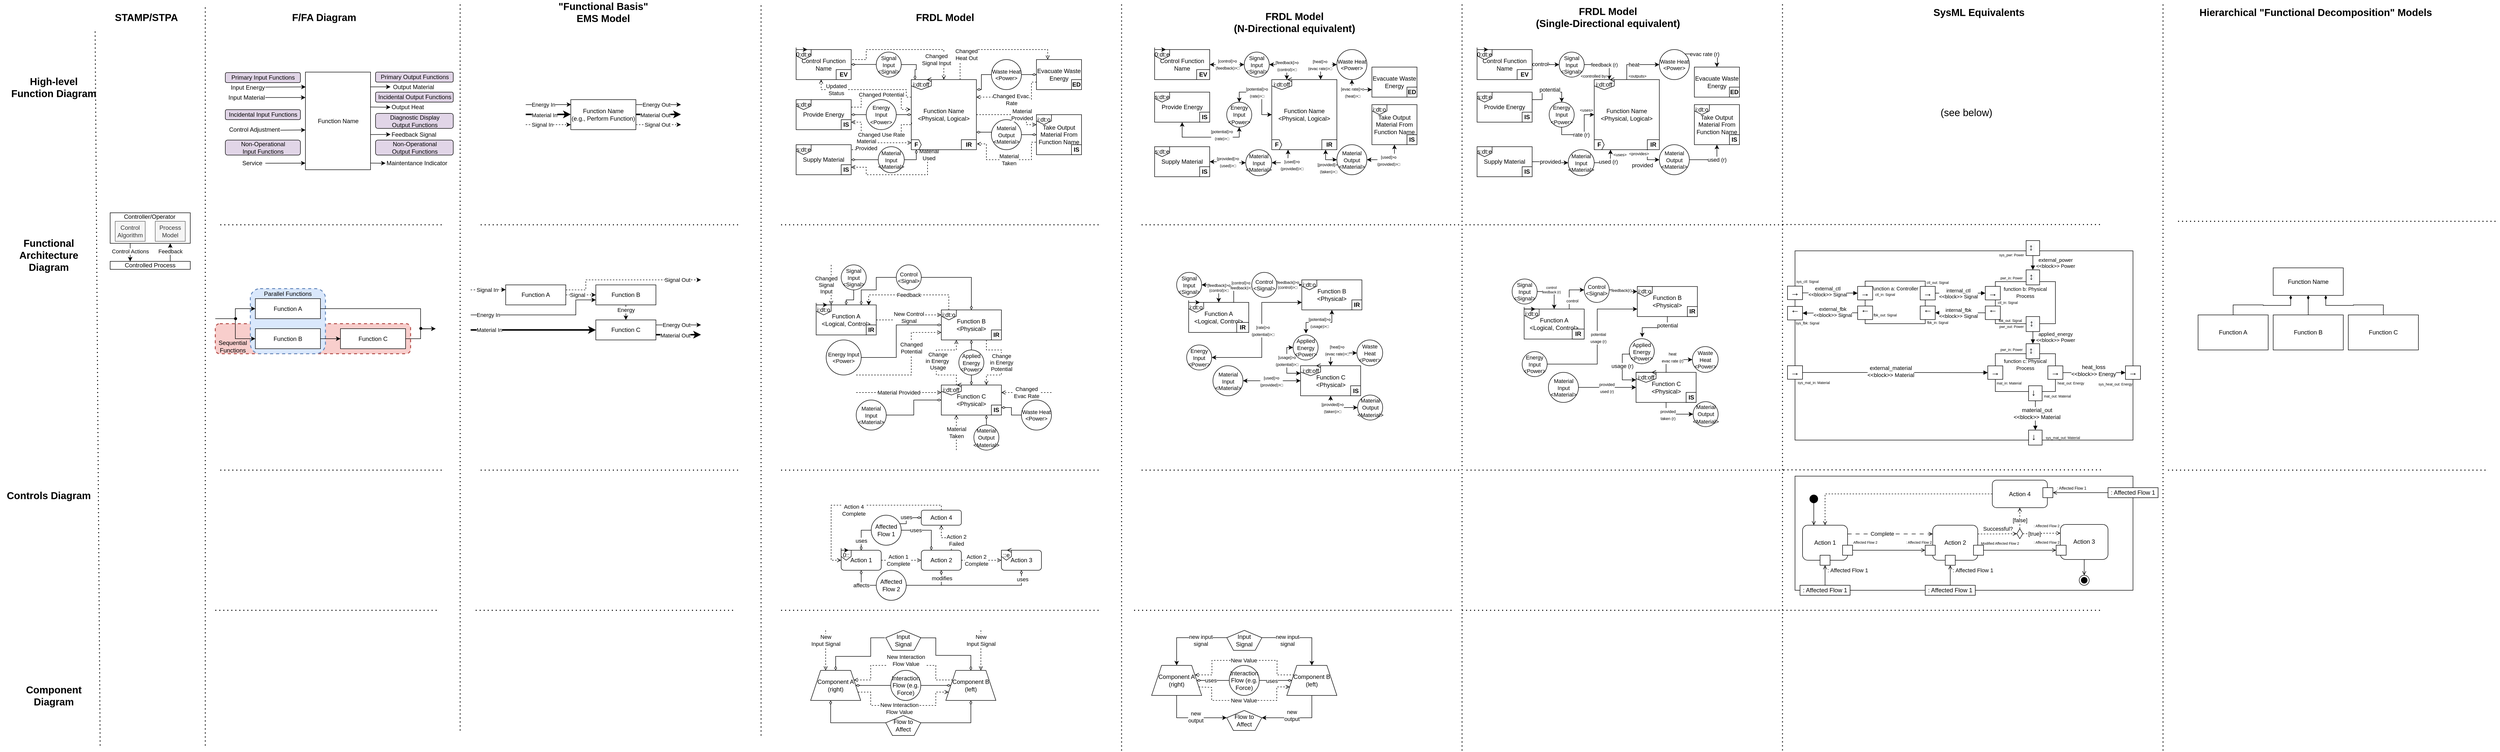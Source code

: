 <mxfile version="24.2.5" type="device" pages="2">
  <diagram name="Page-1" id="GDLJ2GTyAZkGRkAv89nQ">
    <mxGraphModel dx="1079" dy="135" grid="1" gridSize="10" guides="1" tooltips="1" connect="1" arrows="1" fold="1" page="1" pageScale="1" pageWidth="850" pageHeight="1100" math="0" shadow="0">
      <root>
        <mxCell id="0" />
        <mxCell id="1" parent="0" />
        <mxCell id="ndSbXskpJG0gN5lMYufj-128" value="" style="rounded=0;whiteSpace=wrap;html=1;verticalAlign=top;" parent="1" vertex="1">
          <mxGeometry x="2855" y="952.01" width="675" height="227.99" as="geometry" />
        </mxCell>
        <mxCell id="ndSbXskpJG0gN5lMYufj-25" value="" style="rounded=0;whiteSpace=wrap;html=1;verticalAlign=top;" parent="1" vertex="1">
          <mxGeometry x="2855" y="502" width="675" height="378" as="geometry" />
        </mxCell>
        <mxCell id="Xeo_94hPjWmz_vQG5gyQ-1" value="" style="endArrow=none;dashed=1;html=1;dashPattern=1 3;strokeWidth=2;rounded=0;" parent="1" edge="1">
          <mxGeometry width="50" height="50" relative="1" as="geometry">
            <mxPoint x="790" y="1470" as="sourcePoint" />
            <mxPoint x="790" y="10" as="targetPoint" />
          </mxGeometry>
        </mxCell>
        <mxCell id="Xeo_94hPjWmz_vQG5gyQ-2" value="Function Name&lt;div&gt;(e.g., Perform Function)&lt;/div&gt;" style="rounded=0;whiteSpace=wrap;html=1;" parent="1" vertex="1">
          <mxGeometry x="410" y="200" width="130" height="60" as="geometry" />
        </mxCell>
        <mxCell id="Xeo_94hPjWmz_vQG5gyQ-3" value="Energy In" style="endArrow=classic;html=1;rounded=0;entryX=0.006;entryY=0.164;entryDx=0;entryDy=0;align=left;entryPerimeter=0;labelPosition=right;verticalLabelPosition=middle;verticalAlign=middle;" parent="1" target="Xeo_94hPjWmz_vQG5gyQ-2" edge="1">
          <mxGeometry x="-0.78" width="50" height="50" relative="1" as="geometry">
            <mxPoint x="320" y="210" as="sourcePoint" />
            <mxPoint x="400" y="210" as="targetPoint" />
            <mxPoint as="offset" />
          </mxGeometry>
        </mxCell>
        <mxCell id="Xeo_94hPjWmz_vQG5gyQ-4" value="Material In" style="endArrow=classic;html=1;rounded=0;entryX=0;entryY=0.25;entryDx=0;entryDy=0;strokeWidth=3;align=left;labelPosition=right;verticalLabelPosition=middle;verticalAlign=middle;" parent="1" edge="1">
          <mxGeometry x="-0.778" y="-1" width="50" height="50" relative="1" as="geometry">
            <mxPoint x="320" y="229.5" as="sourcePoint" />
            <mxPoint x="410" y="229.5" as="targetPoint" />
            <mxPoint as="offset" />
          </mxGeometry>
        </mxCell>
        <mxCell id="Xeo_94hPjWmz_vQG5gyQ-5" value="Signal In" style="endArrow=classic;html=1;rounded=0;entryX=0;entryY=0.25;entryDx=0;entryDy=0;dashed=1;align=left;labelPosition=right;verticalLabelPosition=middle;verticalAlign=middle;" parent="1" edge="1">
          <mxGeometry x="-0.778" width="50" height="50" relative="1" as="geometry">
            <mxPoint x="320" y="250" as="sourcePoint" />
            <mxPoint x="410" y="250" as="targetPoint" />
            <mxPoint as="offset" />
          </mxGeometry>
        </mxCell>
        <mxCell id="Xeo_94hPjWmz_vQG5gyQ-6" value="Energy Out" style="endArrow=classic;html=1;rounded=0;entryX=0;entryY=0.25;entryDx=0;entryDy=0;align=right;labelPosition=left;verticalLabelPosition=middle;verticalAlign=middle;" parent="1" edge="1">
          <mxGeometry x="0.556" width="50" height="50" relative="1" as="geometry">
            <mxPoint x="540" y="210" as="sourcePoint" />
            <mxPoint x="630" y="210" as="targetPoint" />
            <mxPoint as="offset" />
          </mxGeometry>
        </mxCell>
        <mxCell id="Xeo_94hPjWmz_vQG5gyQ-7" value="Material Out" style="endArrow=classic;html=1;rounded=0;entryX=0;entryY=0.25;entryDx=0;entryDy=0;strokeWidth=3;align=right;labelPosition=left;verticalLabelPosition=middle;verticalAlign=middle;" parent="1" edge="1">
          <mxGeometry x="0.556" y="-1" width="50" height="50" relative="1" as="geometry">
            <mxPoint x="540" y="229.5" as="sourcePoint" />
            <mxPoint x="630" y="229.5" as="targetPoint" />
            <mxPoint as="offset" />
          </mxGeometry>
        </mxCell>
        <mxCell id="Xeo_94hPjWmz_vQG5gyQ-8" value="Signal Out" style="endArrow=classic;html=1;rounded=0;entryX=0;entryY=0.25;entryDx=0;entryDy=0;dashed=1;align=right;labelPosition=left;verticalLabelPosition=middle;verticalAlign=middle;" parent="1" edge="1">
          <mxGeometry x="0.556" width="50" height="50" relative="1" as="geometry">
            <mxPoint x="540" y="250" as="sourcePoint" />
            <mxPoint x="630" y="250" as="targetPoint" />
            <mxPoint as="offset" />
          </mxGeometry>
        </mxCell>
        <mxCell id="Xeo_94hPjWmz_vQG5gyQ-9" value="" style="endArrow=none;dashed=1;html=1;dashPattern=1 3;strokeWidth=2;rounded=0;" parent="1" edge="1">
          <mxGeometry width="50" height="50" relative="1" as="geometry">
            <mxPoint x="189" y="1460" as="sourcePoint" />
            <mxPoint x="189" y="10" as="targetPoint" />
          </mxGeometry>
        </mxCell>
        <mxCell id="Xeo_94hPjWmz_vQG5gyQ-10" value="&lt;b style=&quot;font-size: 20px;&quot;&gt;&quot;Functional Basis&quot; EMS Model&lt;/b&gt;" style="text;html=1;strokeColor=none;fillColor=none;align=center;verticalAlign=middle;whiteSpace=wrap;rounded=0;fontSize=20;" parent="1" vertex="1">
          <mxGeometry x="375" y="10" width="200" height="30" as="geometry" />
        </mxCell>
        <mxCell id="Xeo_94hPjWmz_vQG5gyQ-11" value="" style="endArrow=none;dashed=1;html=1;dashPattern=1 3;strokeWidth=2;rounded=0;" parent="1" edge="1">
          <mxGeometry width="50" height="50" relative="1" as="geometry">
            <mxPoint x="230" y="450" as="sourcePoint" />
            <mxPoint x="750" y="450" as="targetPoint" />
          </mxGeometry>
        </mxCell>
        <mxCell id="Xeo_94hPjWmz_vQG5gyQ-12" value="Function A" style="rounded=0;whiteSpace=wrap;html=1;" parent="1" vertex="1">
          <mxGeometry x="280" y="570" width="120" height="40" as="geometry" />
        </mxCell>
        <mxCell id="Xeo_94hPjWmz_vQG5gyQ-13" value="Energy" style="edgeStyle=orthogonalEdgeStyle;rounded=0;orthogonalLoop=1;jettySize=auto;html=1;exitX=0.5;exitY=1;exitDx=0;exitDy=0;" parent="1" source="Xeo_94hPjWmz_vQG5gyQ-14" target="Xeo_94hPjWmz_vQG5gyQ-15" edge="1">
          <mxGeometry x="0.2" relative="1" as="geometry">
            <mxPoint as="offset" />
          </mxGeometry>
        </mxCell>
        <mxCell id="Xeo_94hPjWmz_vQG5gyQ-14" value="Function B" style="rounded=0;whiteSpace=wrap;html=1;" parent="1" vertex="1">
          <mxGeometry x="460" y="570" width="120" height="40" as="geometry" />
        </mxCell>
        <mxCell id="Xeo_94hPjWmz_vQG5gyQ-15" value="Function C" style="rounded=0;whiteSpace=wrap;html=1;" parent="1" vertex="1">
          <mxGeometry x="460" y="640" width="120" height="40" as="geometry" />
        </mxCell>
        <mxCell id="Xeo_94hPjWmz_vQG5gyQ-16" value="Signal In" style="endArrow=classic;html=1;rounded=0;entryX=0;entryY=0.25;entryDx=0;entryDy=0;dashed=1;align=left;labelPosition=right;verticalLabelPosition=middle;verticalAlign=middle;" parent="1" edge="1">
          <mxGeometry x="-0.714" width="50" height="50" relative="1" as="geometry">
            <mxPoint x="210" y="580" as="sourcePoint" />
            <mxPoint x="280" y="579.5" as="targetPoint" />
            <mxPoint as="offset" />
          </mxGeometry>
        </mxCell>
        <mxCell id="Xeo_94hPjWmz_vQG5gyQ-17" value="Material In" style="endArrow=classic;html=1;rounded=0;entryX=0;entryY=0.25;entryDx=0;entryDy=0;strokeWidth=3;align=left;labelPosition=right;verticalLabelPosition=middle;verticalAlign=middle;" parent="1" edge="1">
          <mxGeometry x="-0.92" width="50" height="50" relative="1" as="geometry">
            <mxPoint x="210" y="660" as="sourcePoint" />
            <mxPoint x="460" y="660" as="targetPoint" />
            <mxPoint as="offset" />
          </mxGeometry>
        </mxCell>
        <mxCell id="Xeo_94hPjWmz_vQG5gyQ-18" value="Material Out" style="endArrow=classic;html=1;rounded=0;entryX=0;entryY=0.25;entryDx=0;entryDy=0;strokeWidth=3;align=right;labelPosition=left;verticalLabelPosition=middle;verticalAlign=middle;" parent="1" edge="1">
          <mxGeometry x="0.556" width="50" height="50" relative="1" as="geometry">
            <mxPoint x="580" y="669.5" as="sourcePoint" />
            <mxPoint x="670" y="669.5" as="targetPoint" />
            <mxPoint y="1" as="offset" />
          </mxGeometry>
        </mxCell>
        <mxCell id="Xeo_94hPjWmz_vQG5gyQ-19" value="Signal" style="endArrow=classic;html=1;rounded=0;entryX=0;entryY=0.5;entryDx=0;entryDy=0;dashed=1;align=right;edgeStyle=orthogonalEdgeStyle;" parent="1" source="Xeo_94hPjWmz_vQG5gyQ-12" target="Xeo_94hPjWmz_vQG5gyQ-14" edge="1">
          <mxGeometry x="0.333" width="50" height="50" relative="1" as="geometry">
            <mxPoint x="420" y="540" as="sourcePoint" />
            <mxPoint x="510" y="540" as="targetPoint" />
            <mxPoint as="offset" />
          </mxGeometry>
        </mxCell>
        <mxCell id="Xeo_94hPjWmz_vQG5gyQ-20" value="Energy In" style="endArrow=classic;html=1;rounded=0;entryX=0;entryY=0.75;entryDx=0;entryDy=0;align=left;edgeStyle=orthogonalEdgeStyle;labelPosition=right;verticalLabelPosition=middle;verticalAlign=middle;" parent="1" target="Xeo_94hPjWmz_vQG5gyQ-14" edge="1">
          <mxGeometry x="-0.929" width="50" height="50" relative="1" as="geometry">
            <mxPoint x="210" y="630" as="sourcePoint" />
            <mxPoint x="300" y="520" as="targetPoint" />
            <mxPoint as="offset" />
            <Array as="points">
              <mxPoint x="420" y="630" />
              <mxPoint x="420" y="600" />
            </Array>
          </mxGeometry>
        </mxCell>
        <mxCell id="Xeo_94hPjWmz_vQG5gyQ-21" value="Signal Out" style="endArrow=classic;html=1;rounded=0;dashed=1;align=right;exitX=1;exitY=0.25;exitDx=0;exitDy=0;edgeStyle=orthogonalEdgeStyle;labelPosition=left;verticalLabelPosition=middle;verticalAlign=middle;" parent="1" source="Xeo_94hPjWmz_vQG5gyQ-12" edge="1">
          <mxGeometry x="0.862" width="50" height="50" relative="1" as="geometry">
            <mxPoint x="480" y="510" as="sourcePoint" />
            <mxPoint x="670" y="560" as="targetPoint" />
            <mxPoint as="offset" />
            <Array as="points">
              <mxPoint x="440" y="580" />
              <mxPoint x="440" y="560" />
            </Array>
          </mxGeometry>
        </mxCell>
        <mxCell id="Xeo_94hPjWmz_vQG5gyQ-22" value="Energy Out" style="endArrow=classic;html=1;rounded=0;entryX=0;entryY=0.25;entryDx=0;entryDy=0;align=right;labelPosition=left;verticalLabelPosition=middle;verticalAlign=middle;" parent="1" edge="1">
          <mxGeometry x="0.556" width="50" height="50" relative="1" as="geometry">
            <mxPoint x="580" y="650" as="sourcePoint" />
            <mxPoint x="670" y="650" as="targetPoint" />
            <mxPoint as="offset" />
          </mxGeometry>
        </mxCell>
        <mxCell id="Xeo_94hPjWmz_vQG5gyQ-23" style="edgeStyle=orthogonalEdgeStyle;rounded=0;orthogonalLoop=1;jettySize=auto;html=1;exitX=0;exitY=0.5;exitDx=0;exitDy=0;entryX=1;entryY=0.5;entryDx=0;entryDy=0;endArrow=none;endFill=0;startArrow=diamondThin;startFill=0;" parent="1" source="Xeo_94hPjWmz_vQG5gyQ-32" target="Xeo_94hPjWmz_vQG5gyQ-40" edge="1">
          <mxGeometry relative="1" as="geometry" />
        </mxCell>
        <mxCell id="Xeo_94hPjWmz_vQG5gyQ-24" style="edgeStyle=orthogonalEdgeStyle;rounded=0;orthogonalLoop=1;jettySize=auto;html=1;exitX=0.25;exitY=0;exitDx=0;exitDy=0;entryX=1;entryY=0.5;entryDx=0;entryDy=0;startArrow=diamondThin;startFill=0;endArrow=none;endFill=0;" parent="1" target="Xeo_94hPjWmz_vQG5gyQ-39" edge="1">
          <mxGeometry relative="1" as="geometry">
            <Array as="points">
              <mxPoint x="1098" y="140" />
              <mxPoint x="1100" y="140" />
              <mxPoint x="1100" y="130" />
            </Array>
            <mxPoint x="1097.5" y="160" as="sourcePoint" />
          </mxGeometry>
        </mxCell>
        <mxCell id="Xeo_94hPjWmz_vQG5gyQ-25" style="edgeStyle=orthogonalEdgeStyle;rounded=0;orthogonalLoop=1;jettySize=auto;html=1;exitX=1;exitY=0.75;exitDx=0;exitDy=0;entryX=0;entryY=0.5;entryDx=0;entryDy=0;startArrow=diamondThin;startFill=0;endArrow=none;endFill=0;" parent="1" source="Xeo_94hPjWmz_vQG5gyQ-32" target="Xeo_94hPjWmz_vQG5gyQ-48" edge="1">
          <mxGeometry relative="1" as="geometry">
            <Array as="points">
              <mxPoint x="1250" y="265" />
            </Array>
            <mxPoint x="1220.39" y="280.0" as="sourcePoint" />
            <mxPoint x="1250.0" y="278.7" as="targetPoint" />
          </mxGeometry>
        </mxCell>
        <mxCell id="Xeo_94hPjWmz_vQG5gyQ-26" style="edgeStyle=orthogonalEdgeStyle;rounded=0;orthogonalLoop=1;jettySize=auto;html=1;exitX=1.006;exitY=0.142;exitDx=0;exitDy=0;entryX=0;entryY=0.5;entryDx=0;entryDy=0;startArrow=diamondThin;startFill=0;endArrow=none;endFill=0;exitPerimeter=0;" parent="1" source="Xeo_94hPjWmz_vQG5gyQ-32" target="Xeo_94hPjWmz_vQG5gyQ-50" edge="1">
          <mxGeometry relative="1" as="geometry">
            <Array as="points">
              <mxPoint x="1230" y="180" />
              <mxPoint x="1230" y="150" />
            </Array>
          </mxGeometry>
        </mxCell>
        <mxCell id="Xeo_94hPjWmz_vQG5gyQ-27" style="edgeStyle=orthogonalEdgeStyle;rounded=0;orthogonalLoop=1;jettySize=auto;html=1;exitX=0.25;exitY=1;exitDx=0;exitDy=0;entryX=1;entryY=0.75;entryDx=0;entryDy=0;dashed=1;endArrow=open;endFill=0;" parent="1" source="Xeo_94hPjWmz_vQG5gyQ-32" target="Xeo_94hPjWmz_vQG5gyQ-38" edge="1">
          <mxGeometry relative="1" as="geometry">
            <Array as="points">
              <mxPoint x="1123" y="350" />
              <mxPoint x="1000" y="350" />
              <mxPoint x="1000" y="335" />
            </Array>
          </mxGeometry>
        </mxCell>
        <mxCell id="Xeo_94hPjWmz_vQG5gyQ-28" value="Material&lt;br&gt;Used" style="edgeLabel;html=1;align=center;verticalAlign=middle;resizable=0;points=[];" parent="Xeo_94hPjWmz_vQG5gyQ-27" vertex="1" connectable="0">
          <mxGeometry x="-0.273" y="-1" relative="1" as="geometry">
            <mxPoint x="31" y="-39" as="offset" />
          </mxGeometry>
        </mxCell>
        <mxCell id="Xeo_94hPjWmz_vQG5gyQ-29" style="edgeStyle=orthogonalEdgeStyle;rounded=0;orthogonalLoop=1;jettySize=auto;html=1;exitX=0.75;exitY=0;exitDx=0;exitDy=0;entryX=0.25;entryY=0;entryDx=0;entryDy=0;dashed=1;endArrow=open;endFill=0;" parent="1" source="Xeo_94hPjWmz_vQG5gyQ-32" target="Xeo_94hPjWmz_vQG5gyQ-45" edge="1">
          <mxGeometry relative="1" as="geometry" />
        </mxCell>
        <mxCell id="Xeo_94hPjWmz_vQG5gyQ-30" value="Changed&lt;br&gt;Heat Out" style="edgeLabel;html=1;align=center;verticalAlign=middle;resizable=0;points=[];" parent="Xeo_94hPjWmz_vQG5gyQ-29" vertex="1" connectable="0">
          <mxGeometry x="0.115" y="1" relative="1" as="geometry">
            <mxPoint x="-70" y="11" as="offset" />
          </mxGeometry>
        </mxCell>
        <mxCell id="Xeo_94hPjWmz_vQG5gyQ-31" value="Updated&lt;br&gt;Status" style="edgeStyle=orthogonalEdgeStyle;rounded=0;orthogonalLoop=1;jettySize=auto;html=1;exitX=0;exitY=0.25;exitDx=0;exitDy=0;dashed=1;endArrow=open;endFill=0;" parent="1" source="Xeo_94hPjWmz_vQG5gyQ-32" target="Xeo_94hPjWmz_vQG5gyQ-34" edge="1">
          <mxGeometry x="0.535" relative="1" as="geometry">
            <Array as="points">
              <mxPoint x="1080" y="195" />
              <mxPoint x="1080" y="180" />
              <mxPoint x="910" y="180" />
            </Array>
            <mxPoint as="offset" />
          </mxGeometry>
        </mxCell>
        <mxCell id="Xeo_94hPjWmz_vQG5gyQ-32" value="Function Name&lt;div&gt;&amp;lt;Physical, Logical&amp;gt;&lt;/div&gt;" style="rounded=0;whiteSpace=wrap;html=1;" parent="1" vertex="1">
          <mxGeometry x="1090" y="160" width="130" height="140" as="geometry" />
        </mxCell>
        <mxCell id="Xeo_94hPjWmz_vQG5gyQ-33" style="edgeStyle=orthogonalEdgeStyle;rounded=0;orthogonalLoop=1;jettySize=auto;html=1;exitX=1;exitY=0.5;exitDx=0;exitDy=0;entryX=0;entryY=0.5;entryDx=0;entryDy=0;startArrow=diamondThin;startFill=0;endArrow=none;endFill=0;" parent="1" edge="1">
          <mxGeometry relative="1" as="geometry">
            <Array as="points">
              <mxPoint x="990" y="129.74" />
              <mxPoint x="990" y="129.74" />
            </Array>
            <mxPoint x="970" y="129.74" as="sourcePoint" />
            <mxPoint x="1020.0" y="129.74" as="targetPoint" />
          </mxGeometry>
        </mxCell>
        <mxCell id="Xeo_94hPjWmz_vQG5gyQ-34" value="Control Function&lt;br&gt;Name" style="rounded=0;whiteSpace=wrap;html=1;" parent="1" vertex="1">
          <mxGeometry x="860" y="100" width="110" height="60" as="geometry" />
        </mxCell>
        <mxCell id="Xeo_94hPjWmz_vQG5gyQ-35" style="edgeStyle=orthogonalEdgeStyle;rounded=0;orthogonalLoop=1;jettySize=auto;html=1;exitX=1;exitY=0.5;exitDx=0;exitDy=0;entryX=0;entryY=0.5;entryDx=0;entryDy=0;endArrow=none;endFill=0;startArrow=diamondThin;startFill=0;" parent="1" source="Xeo_94hPjWmz_vQG5gyQ-36" target="Xeo_94hPjWmz_vQG5gyQ-40" edge="1">
          <mxGeometry relative="1" as="geometry" />
        </mxCell>
        <mxCell id="Xeo_94hPjWmz_vQG5gyQ-36" value="Provide Energy" style="rounded=0;whiteSpace=wrap;html=1;" parent="1" vertex="1">
          <mxGeometry x="860" y="200" width="110" height="60" as="geometry" />
        </mxCell>
        <mxCell id="Xeo_94hPjWmz_vQG5gyQ-37" style="edgeStyle=orthogonalEdgeStyle;rounded=0;orthogonalLoop=1;jettySize=auto;html=1;exitX=1;exitY=0.5;exitDx=0;exitDy=0;endArrow=none;endFill=0;startArrow=diamondThin;startFill=0;" parent="1" source="Xeo_94hPjWmz_vQG5gyQ-38" target="Xeo_94hPjWmz_vQG5gyQ-42" edge="1">
          <mxGeometry relative="1" as="geometry" />
        </mxCell>
        <mxCell id="Xeo_94hPjWmz_vQG5gyQ-38" value="Supply Material" style="rounded=0;whiteSpace=wrap;html=1;" parent="1" vertex="1">
          <mxGeometry x="860" y="290" width="110" height="60" as="geometry" />
        </mxCell>
        <mxCell id="Xeo_94hPjWmz_vQG5gyQ-39" value="&lt;font style=&quot;font-size: 11px;&quot;&gt;Signal Input&lt;/font&gt;&lt;div style=&quot;font-size: 11px;&quot;&gt;&lt;font style=&quot;font-size: 11px;&quot;&gt;&amp;lt;Signal&amp;gt;&lt;/font&gt;&lt;/div&gt;" style="ellipse;whiteSpace=wrap;html=1;aspect=fixed;" parent="1" vertex="1">
          <mxGeometry x="1020" y="105" width="50" height="50" as="geometry" />
        </mxCell>
        <mxCell id="Xeo_94hPjWmz_vQG5gyQ-40" value="&lt;div&gt;&lt;font style=&quot;font-size: 11px;&quot;&gt;Energy Input &amp;lt;Power&amp;gt;&lt;/font&gt;&lt;/div&gt;" style="ellipse;whiteSpace=wrap;html=1;aspect=fixed;" parent="1" vertex="1">
          <mxGeometry x="1000" y="200" width="60" height="60" as="geometry" />
        </mxCell>
        <mxCell id="Xeo_94hPjWmz_vQG5gyQ-41" style="edgeStyle=orthogonalEdgeStyle;rounded=0;orthogonalLoop=1;jettySize=auto;html=1;entryX=1;entryY=0.5;entryDx=0;entryDy=0;exitX=0;exitY=0.5;exitDx=0;exitDy=0;endArrow=none;endFill=0;startArrow=diamondThin;startFill=0;" parent="1" source="Xeo_94hPjWmz_vQG5gyQ-68" target="Xeo_94hPjWmz_vQG5gyQ-42" edge="1">
          <mxGeometry relative="1" as="geometry">
            <Array as="points">
              <mxPoint x="1100" y="320" />
            </Array>
            <mxPoint x="1100" y="350" as="sourcePoint" />
          </mxGeometry>
        </mxCell>
        <mxCell id="Xeo_94hPjWmz_vQG5gyQ-42" value="&lt;font style=&quot;font-size: 11px;&quot;&gt;Material Input&lt;/font&gt;&lt;div style=&quot;font-size: 11px;&quot;&gt;&lt;font style=&quot;font-size: 11px;&quot;&gt;&amp;lt;Material&amp;gt;&lt;/font&gt;&lt;/div&gt;" style="ellipse;whiteSpace=wrap;html=1;aspect=fixed;" parent="1" vertex="1">
          <mxGeometry x="1024" y="294" width="52" height="52" as="geometry" />
        </mxCell>
        <mxCell id="Xeo_94hPjWmz_vQG5gyQ-43" style="edgeStyle=orthogonalEdgeStyle;rounded=0;orthogonalLoop=1;jettySize=auto;html=1;exitX=0;exitY=0.75;exitDx=0;exitDy=0;entryX=1;entryY=0.25;entryDx=0;entryDy=0;dashed=1;endArrow=open;endFill=0;" parent="1" source="Xeo_94hPjWmz_vQG5gyQ-45" target="Xeo_94hPjWmz_vQG5gyQ-32" edge="1">
          <mxGeometry relative="1" as="geometry">
            <Array as="points">
              <mxPoint x="1330" y="165" />
              <mxPoint x="1330" y="200" />
              <mxPoint x="1260" y="200" />
              <mxPoint x="1260" y="195" />
            </Array>
          </mxGeometry>
        </mxCell>
        <mxCell id="Xeo_94hPjWmz_vQG5gyQ-44" value="Changed Evac.&lt;br&gt;Rate" style="edgeLabel;html=1;align=center;verticalAlign=middle;resizable=0;points=[];" parent="Xeo_94hPjWmz_vQG5gyQ-43" vertex="1" connectable="0">
          <mxGeometry x="-0.062" relative="1" as="geometry">
            <mxPoint x="-10" as="offset" />
          </mxGeometry>
        </mxCell>
        <mxCell id="Xeo_94hPjWmz_vQG5gyQ-45" value="Evacuate Waste Energy" style="rounded=0;whiteSpace=wrap;html=1;" parent="1" vertex="1">
          <mxGeometry x="1340" y="120" width="90" height="60" as="geometry" />
        </mxCell>
        <mxCell id="Xeo_94hPjWmz_vQG5gyQ-46" style="edgeStyle=orthogonalEdgeStyle;rounded=0;orthogonalLoop=1;jettySize=auto;html=1;exitX=0;exitY=0.5;exitDx=0;exitDy=0;entryX=1;entryY=0.5;entryDx=0;entryDy=0;endArrow=none;endFill=0;startArrow=diamondThin;startFill=0;" parent="1" source="Xeo_94hPjWmz_vQG5gyQ-47" target="Xeo_94hPjWmz_vQG5gyQ-48" edge="1">
          <mxGeometry relative="1" as="geometry">
            <Array as="points">
              <mxPoint x="1340" y="270" />
            </Array>
          </mxGeometry>
        </mxCell>
        <mxCell id="Xeo_94hPjWmz_vQG5gyQ-47" value="Take Output Material From Function Name" style="rounded=0;whiteSpace=wrap;html=1;" parent="1" vertex="1">
          <mxGeometry x="1340" y="230" width="90" height="80" as="geometry" />
        </mxCell>
        <mxCell id="Xeo_94hPjWmz_vQG5gyQ-48" value="&lt;font style=&quot;font-size: 11px;&quot;&gt;Material Output&lt;/font&gt;&lt;div style=&quot;font-size: 11px;&quot;&gt;&lt;font style=&quot;font-size: 11px;&quot;&gt;&amp;lt;Material&amp;gt;&lt;/font&gt;&lt;/div&gt;" style="ellipse;whiteSpace=wrap;html=1;aspect=fixed;" parent="1" vertex="1">
          <mxGeometry x="1250" y="240" width="60" height="60" as="geometry" />
        </mxCell>
        <mxCell id="Xeo_94hPjWmz_vQG5gyQ-49" style="edgeStyle=orthogonalEdgeStyle;rounded=0;orthogonalLoop=1;jettySize=auto;html=1;exitX=1;exitY=0.5;exitDx=0;exitDy=0;entryX=0;entryY=0.5;entryDx=0;entryDy=0;endArrow=diamondThin;endFill=0;" parent="1" source="Xeo_94hPjWmz_vQG5gyQ-50" target="Xeo_94hPjWmz_vQG5gyQ-45" edge="1">
          <mxGeometry relative="1" as="geometry" />
        </mxCell>
        <mxCell id="Xeo_94hPjWmz_vQG5gyQ-50" value="&lt;font style=&quot;font-size: 11px;&quot;&gt;Waste Heat&lt;/font&gt;&lt;div style=&quot;font-size: 11px;&quot;&gt;&lt;font style=&quot;font-size: 11px;&quot;&gt;&amp;lt;Power&amp;gt;&lt;/font&gt;&lt;/div&gt;" style="ellipse;whiteSpace=wrap;html=1;aspect=fixed;" parent="1" vertex="1">
          <mxGeometry x="1250" y="120" width="60" height="60" as="geometry" />
        </mxCell>
        <mxCell id="Xeo_94hPjWmz_vQG5gyQ-51" value="Changed&lt;br&gt;Signal&amp;nbsp;Input" style="endArrow=open;html=1;rounded=0;dashed=1;exitX=1;exitY=0.5;exitDx=0;exitDy=0;edgeStyle=orthogonalEdgeStyle;entryX=0.5;entryY=0;entryDx=0;entryDy=0;endFill=0;" parent="1" source="Xeo_94hPjWmz_vQG5gyQ-34" target="Xeo_94hPjWmz_vQG5gyQ-32" edge="1">
          <mxGeometry x="0.709" y="-15" width="50" height="50" relative="1" as="geometry">
            <mxPoint x="1080" y="55" as="sourcePoint" />
            <mxPoint x="1162.5" y="160" as="targetPoint" />
            <Array as="points">
              <mxPoint x="970" y="120" />
              <mxPoint x="1000" y="120" />
              <mxPoint x="1000" y="100" />
              <mxPoint x="1155" y="100" />
            </Array>
            <mxPoint as="offset" />
          </mxGeometry>
        </mxCell>
        <mxCell id="Xeo_94hPjWmz_vQG5gyQ-52" style="edgeStyle=orthogonalEdgeStyle;rounded=0;orthogonalLoop=1;jettySize=auto;html=1;exitX=1;exitY=0.25;exitDx=0;exitDy=0;entryX=-0.013;entryY=0.426;entryDx=0;entryDy=0;entryPerimeter=0;dashed=1;endArrow=open;endFill=0;" parent="1" source="Xeo_94hPjWmz_vQG5gyQ-36" target="Xeo_94hPjWmz_vQG5gyQ-32" edge="1">
          <mxGeometry relative="1" as="geometry">
            <Array as="points">
              <mxPoint x="990" y="215" />
              <mxPoint x="990" y="190" />
              <mxPoint x="1070" y="190" />
              <mxPoint x="1070" y="220" />
            </Array>
          </mxGeometry>
        </mxCell>
        <mxCell id="Xeo_94hPjWmz_vQG5gyQ-53" value="Changed Potential" style="edgeLabel;html=1;align=center;verticalAlign=middle;resizable=0;points=[];" parent="Xeo_94hPjWmz_vQG5gyQ-52" vertex="1" connectable="0">
          <mxGeometry x="-0.204" y="3" relative="1" as="geometry">
            <mxPoint x="16" y="3" as="offset" />
          </mxGeometry>
        </mxCell>
        <mxCell id="Xeo_94hPjWmz_vQG5gyQ-54" value="Changed Use Rate" style="endArrow=open;html=1;rounded=0;dashed=1;entryX=1;entryY=0.75;entryDx=0;entryDy=0;edgeStyle=orthogonalEdgeStyle;exitX=0.005;exitY=0.613;exitDx=0;exitDy=0;exitPerimeter=0;endFill=0;" parent="1" source="Xeo_94hPjWmz_vQG5gyQ-32" target="Xeo_94hPjWmz_vQG5gyQ-36" edge="1">
          <mxGeometry x="-0.001" width="50" height="50" relative="1" as="geometry">
            <mxPoint x="945" y="460" as="sourcePoint" />
            <mxPoint x="1115" y="375" as="targetPoint" />
            <Array as="points">
              <mxPoint x="1091" y="250" />
              <mxPoint x="1070" y="250" />
              <mxPoint x="1070" y="270" />
              <mxPoint x="990" y="270" />
              <mxPoint x="990" y="245" />
            </Array>
            <mxPoint as="offset" />
          </mxGeometry>
        </mxCell>
        <mxCell id="Xeo_94hPjWmz_vQG5gyQ-55" value="Material&lt;br&gt;Provided" style="edgeStyle=orthogonalEdgeStyle;rounded=0;orthogonalLoop=1;jettySize=auto;html=1;exitX=1;exitY=0.25;exitDx=0;exitDy=0;entryX=0.005;entryY=0.901;entryDx=0;entryDy=0;entryPerimeter=0;dashed=1;endArrow=open;endFill=0;" parent="1" source="Xeo_94hPjWmz_vQG5gyQ-38" target="Xeo_94hPjWmz_vQG5gyQ-32" edge="1">
          <mxGeometry x="-0.355" relative="1" as="geometry">
            <Array as="points">
              <mxPoint x="970" y="300" />
              <mxPoint x="1000" y="300" />
              <mxPoint x="1000" y="286" />
            </Array>
            <mxPoint as="offset" />
          </mxGeometry>
        </mxCell>
        <mxCell id="Xeo_94hPjWmz_vQG5gyQ-56" style="edgeStyle=orthogonalEdgeStyle;rounded=0;orthogonalLoop=1;jettySize=auto;html=1;exitX=1;exitY=0.5;exitDx=0;exitDy=0;entryX=0;entryY=0.25;entryDx=0;entryDy=0;dashed=1;endArrow=open;endFill=0;" parent="1" source="Xeo_94hPjWmz_vQG5gyQ-32" target="Xeo_94hPjWmz_vQG5gyQ-47" edge="1">
          <mxGeometry relative="1" as="geometry">
            <mxPoint x="1463" y="300" as="sourcePoint" />
            <mxPoint x="1310" y="355" as="targetPoint" />
            <Array as="points">
              <mxPoint x="1320" y="230" />
              <mxPoint x="1320" y="250" />
            </Array>
          </mxGeometry>
        </mxCell>
        <mxCell id="Xeo_94hPjWmz_vQG5gyQ-57" value="Material&lt;br&gt;Provided" style="edgeLabel;html=1;align=center;verticalAlign=middle;resizable=0;points=[];" parent="Xeo_94hPjWmz_vQG5gyQ-56" vertex="1" connectable="0">
          <mxGeometry x="-0.273" y="-1" relative="1" as="geometry">
            <mxPoint x="40" y="-1" as="offset" />
          </mxGeometry>
        </mxCell>
        <mxCell id="Xeo_94hPjWmz_vQG5gyQ-58" value="Material&lt;br&gt;Taken" style="edgeStyle=orthogonalEdgeStyle;rounded=0;orthogonalLoop=1;jettySize=auto;html=1;exitX=0;exitY=0.75;exitDx=0;exitDy=0;entryX=1.008;entryY=0.917;entryDx=0;entryDy=0;entryPerimeter=0;dashed=1;endArrow=open;endFill=0;" parent="1" source="Xeo_94hPjWmz_vQG5gyQ-47" target="Xeo_94hPjWmz_vQG5gyQ-32" edge="1">
          <mxGeometry relative="1" as="geometry">
            <Array as="points">
              <mxPoint x="1330" y="285" />
              <mxPoint x="1330" y="320" />
              <mxPoint x="1240" y="320" />
              <mxPoint x="1240" y="288" />
            </Array>
          </mxGeometry>
        </mxCell>
        <mxCell id="Xeo_94hPjWmz_vQG5gyQ-59" value="&lt;b&gt;ED&lt;/b&gt;" style="rounded=0;whiteSpace=wrap;html=1;" parent="1" vertex="1">
          <mxGeometry x="1410" y="160" width="20" height="20" as="geometry" />
        </mxCell>
        <mxCell id="Xeo_94hPjWmz_vQG5gyQ-60" value="&lt;b&gt;IS&lt;/b&gt;" style="rounded=0;whiteSpace=wrap;html=1;" parent="1" vertex="1">
          <mxGeometry x="1410" y="290" width="20" height="20" as="geometry" />
        </mxCell>
        <mxCell id="Xeo_94hPjWmz_vQG5gyQ-61" value="&lt;b&gt;EV&lt;/b&gt;" style="rounded=0;whiteSpace=wrap;html=1;" parent="1" vertex="1">
          <mxGeometry x="940" y="140" width="30" height="20" as="geometry" />
        </mxCell>
        <mxCell id="Xeo_94hPjWmz_vQG5gyQ-62" value="&lt;b&gt;IS&lt;/b&gt;" style="rounded=0;whiteSpace=wrap;html=1;" parent="1" vertex="1">
          <mxGeometry x="950" y="240" width="20" height="20" as="geometry" />
        </mxCell>
        <mxCell id="Xeo_94hPjWmz_vQG5gyQ-63" value="&lt;b&gt;IS&lt;/b&gt;" style="rounded=0;whiteSpace=wrap;html=1;" parent="1" vertex="1">
          <mxGeometry x="950" y="330" width="20" height="20" as="geometry" />
        </mxCell>
        <mxCell id="Xeo_94hPjWmz_vQG5gyQ-64" value="" style="group" parent="1" vertex="1" connectable="0">
          <mxGeometry x="860" y="100" width="30" height="20" as="geometry" />
        </mxCell>
        <mxCell id="Xeo_94hPjWmz_vQG5gyQ-65" value="0:dt:e" style="shape=offPageConnector;whiteSpace=wrap;html=1;" parent="Xeo_94hPjWmz_vQG5gyQ-64" vertex="1">
          <mxGeometry width="30" height="20" as="geometry" />
        </mxCell>
        <mxCell id="Xeo_94hPjWmz_vQG5gyQ-66" style="edgeStyle=orthogonalEdgeStyle;rounded=0;orthogonalLoop=1;jettySize=auto;html=1;exitX=0;exitY=0;exitDx=0;exitDy=0;entryX=0.75;entryY=0;entryDx=0;entryDy=0;startArrow=baseDash;startFill=0;" parent="Xeo_94hPjWmz_vQG5gyQ-64" edge="1">
          <mxGeometry relative="1" as="geometry">
            <mxPoint x="22.5" as="targetPoint" />
            <Array as="points" />
            <mxPoint as="sourcePoint" />
          </mxGeometry>
        </mxCell>
        <mxCell id="Xeo_94hPjWmz_vQG5gyQ-67" value="&lt;b&gt;IR&lt;/b&gt;" style="rounded=0;whiteSpace=wrap;html=1;" parent="1" vertex="1">
          <mxGeometry x="1190" y="280" width="30" height="20" as="geometry" />
        </mxCell>
        <mxCell id="Xeo_94hPjWmz_vQG5gyQ-68" value="&lt;b&gt;F&lt;/b&gt;" style="shape=offPageConnector;whiteSpace=wrap;html=1;direction=north;size=0.25;" parent="1" vertex="1">
          <mxGeometry x="1090" y="280" width="20" height="20" as="geometry" />
        </mxCell>
        <mxCell id="Xeo_94hPjWmz_vQG5gyQ-69" value="i:dt:off" style="shape=offPageConnector;whiteSpace=wrap;html=1;" parent="1" vertex="1">
          <mxGeometry x="1090" y="160" width="40" height="20" as="geometry" />
        </mxCell>
        <mxCell id="Xeo_94hPjWmz_vQG5gyQ-70" style="edgeStyle=orthogonalEdgeStyle;rounded=0;orthogonalLoop=1;jettySize=auto;html=1;exitX=0;exitY=0;exitDx=0;exitDy=0;entryX=1;entryY=0;entryDx=0;entryDy=0;endArrow=ERmany;endFill=0;" parent="1" target="Xeo_94hPjWmz_vQG5gyQ-69" edge="1">
          <mxGeometry relative="1" as="geometry">
            <mxPoint x="1125" y="160" as="targetPoint" />
            <Array as="points" />
            <mxPoint x="1110" y="160" as="sourcePoint" />
          </mxGeometry>
        </mxCell>
        <mxCell id="Xeo_94hPjWmz_vQG5gyQ-71" value="s:dt:e" style="shape=offPageConnector;whiteSpace=wrap;html=1;" parent="1" vertex="1">
          <mxGeometry x="860" y="200" width="30" height="20" as="geometry" />
        </mxCell>
        <mxCell id="Xeo_94hPjWmz_vQG5gyQ-72" value="s:dt:e" style="shape=offPageConnector;whiteSpace=wrap;html=1;" parent="1" vertex="1">
          <mxGeometry x="860" y="290" width="30" height="20" as="geometry" />
        </mxCell>
        <mxCell id="Xeo_94hPjWmz_vQG5gyQ-73" value="i:dt:o" style="shape=offPageConnector;whiteSpace=wrap;html=1;" parent="1" vertex="1">
          <mxGeometry x="1340" y="230" width="30" height="20" as="geometry" />
        </mxCell>
        <mxCell id="Xeo_94hPjWmz_vQG5gyQ-74" value="&lt;b style=&quot;font-size: 20px;&quot;&gt;FRDL Model&lt;/b&gt;" style="text;html=1;strokeColor=none;fillColor=none;align=center;verticalAlign=middle;whiteSpace=wrap;rounded=0;fontSize=20;" parent="1" vertex="1">
          <mxGeometry x="1070" y="20" width="175" height="30" as="geometry" />
        </mxCell>
        <mxCell id="Xeo_94hPjWmz_vQG5gyQ-75" value="" style="endArrow=none;dashed=1;html=1;dashPattern=1 3;strokeWidth=2;rounded=0;" parent="1" edge="1">
          <mxGeometry width="50" height="50" relative="1" as="geometry">
            <mxPoint x="830" y="450" as="sourcePoint" />
            <mxPoint x="1470" y="450" as="targetPoint" />
          </mxGeometry>
        </mxCell>
        <mxCell id="Xeo_94hPjWmz_vQG5gyQ-76" style="edgeStyle=orthogonalEdgeStyle;rounded=0;orthogonalLoop=1;jettySize=auto;html=1;exitX=0.75;exitY=0;exitDx=0;exitDy=0;startArrow=diamondThin;startFill=0;entryX=0;entryY=0.5;entryDx=0;entryDy=0;endArrow=none;endFill=0;" parent="1" source="Xeo_94hPjWmz_vQG5gyQ-79" target="Xeo_94hPjWmz_vQG5gyQ-95" edge="1">
          <mxGeometry relative="1" as="geometry">
            <Array as="points">
              <mxPoint x="990" y="580" />
              <mxPoint x="1020" y="580" />
              <mxPoint x="1020" y="555" />
            </Array>
          </mxGeometry>
        </mxCell>
        <mxCell id="Xeo_94hPjWmz_vQG5gyQ-77" style="edgeStyle=orthogonalEdgeStyle;rounded=0;orthogonalLoop=1;jettySize=auto;html=1;entryX=0.5;entryY=1;entryDx=0;entryDy=0;exitX=0.5;exitY=0;exitDx=0;exitDy=0;endArrow=none;endFill=0;startArrow=diamondThin;startFill=0;" parent="1" source="Xeo_94hPjWmz_vQG5gyQ-79" target="Xeo_94hPjWmz_vQG5gyQ-80" edge="1">
          <mxGeometry relative="1" as="geometry">
            <Array as="points">
              <mxPoint x="960" y="600" />
              <mxPoint x="975" y="600" />
            </Array>
            <mxPoint x="980" y="610" as="sourcePoint" />
            <mxPoint x="990.0" y="580" as="targetPoint" />
          </mxGeometry>
        </mxCell>
        <mxCell id="Xeo_94hPjWmz_vQG5gyQ-78" value="New Control&lt;br&gt;Signal" style="edgeStyle=orthogonalEdgeStyle;rounded=0;orthogonalLoop=1;jettySize=auto;html=1;exitX=1;exitY=0.5;exitDx=0;exitDy=0;entryX=0;entryY=0.5;entryDx=0;entryDy=0;dashed=1;endArrow=open;endFill=0;" parent="1" source="Xeo_94hPjWmz_vQG5gyQ-79" target="Xeo_94hPjWmz_vQG5gyQ-107" edge="1">
          <mxGeometry relative="1" as="geometry" />
        </mxCell>
        <mxCell id="Xeo_94hPjWmz_vQG5gyQ-79" value="Function A&lt;div&gt;&amp;lt;Logical, Control&amp;gt;&lt;/div&gt;" style="rounded=0;whiteSpace=wrap;html=1;" parent="1" vertex="1">
          <mxGeometry x="900" y="610" width="120" height="60" as="geometry" />
        </mxCell>
        <mxCell id="Xeo_94hPjWmz_vQG5gyQ-80" value="&lt;font style=&quot;font-size: 11px;&quot;&gt;Signal Input&lt;/font&gt;&lt;div style=&quot;font-size: 11px;&quot;&gt;&lt;font style=&quot;font-size: 11px;&quot;&gt;&amp;lt;Signal&lt;span style=&quot;background-color: initial;&quot;&gt;&amp;gt;&lt;/span&gt;&lt;/font&gt;&lt;/div&gt;" style="ellipse;whiteSpace=wrap;html=1;aspect=fixed;" parent="1" vertex="1">
          <mxGeometry x="950" y="530" width="50" height="50" as="geometry" />
        </mxCell>
        <mxCell id="Xeo_94hPjWmz_vQG5gyQ-81" style="edgeStyle=orthogonalEdgeStyle;rounded=0;orthogonalLoop=1;jettySize=auto;html=1;exitX=0.5;exitY=0;exitDx=0;exitDy=0;entryX=1;entryY=0.5;entryDx=0;entryDy=0;endArrow=none;endFill=0;startArrow=diamondThin;startFill=0;" parent="1" source="Xeo_94hPjWmz_vQG5gyQ-85" target="Xeo_94hPjWmz_vQG5gyQ-95" edge="1">
          <mxGeometry relative="1" as="geometry">
            <Array as="points">
              <mxPoint x="1210" y="555" />
            </Array>
          </mxGeometry>
        </mxCell>
        <mxCell id="Xeo_94hPjWmz_vQG5gyQ-82" style="edgeStyle=orthogonalEdgeStyle;rounded=0;orthogonalLoop=1;jettySize=auto;html=1;exitX=0;exitY=0.5;exitDx=0;exitDy=0;entryX=1;entryY=0.5;entryDx=0;entryDy=0;startArrow=diamondThin;startFill=0;endArrow=none;endFill=0;" parent="1" source="Xeo_94hPjWmz_vQG5gyQ-85" target="Xeo_94hPjWmz_vQG5gyQ-86" edge="1">
          <mxGeometry relative="1" as="geometry">
            <Array as="points">
              <mxPoint x="1060" y="650" />
              <mxPoint x="1060" y="715" />
            </Array>
          </mxGeometry>
        </mxCell>
        <mxCell id="Xeo_94hPjWmz_vQG5gyQ-83" style="edgeStyle=orthogonalEdgeStyle;rounded=0;orthogonalLoop=1;jettySize=auto;html=1;exitX=0.5;exitY=1;exitDx=0;exitDy=0;entryX=0.5;entryY=0;entryDx=0;entryDy=0;endArrow=none;endFill=0;startArrow=diamondThin;startFill=0;" parent="1" source="Xeo_94hPjWmz_vQG5gyQ-85" target="Xeo_94hPjWmz_vQG5gyQ-96" edge="1">
          <mxGeometry relative="1" as="geometry" />
        </mxCell>
        <mxCell id="Xeo_94hPjWmz_vQG5gyQ-84" value="Change&lt;br&gt;in Energy&lt;br&gt;Potential" style="edgeStyle=orthogonalEdgeStyle;rounded=0;orthogonalLoop=1;jettySize=auto;html=1;exitX=0.75;exitY=1;exitDx=0;exitDy=0;entryX=0.75;entryY=0;entryDx=0;entryDy=0;dashed=1;endArrow=open;endFill=0;" parent="1" source="Xeo_94hPjWmz_vQG5gyQ-85" target="Xeo_94hPjWmz_vQG5gyQ-94" edge="1">
          <mxGeometry relative="1" as="geometry">
            <Array as="points">
              <mxPoint x="1240" y="700" />
              <mxPoint x="1270" y="700" />
              <mxPoint x="1270" y="750" />
              <mxPoint x="1240" y="750" />
            </Array>
          </mxGeometry>
        </mxCell>
        <mxCell id="Xeo_94hPjWmz_vQG5gyQ-85" value="Function B&lt;div&gt;&amp;lt;Physical&amp;gt;&lt;/div&gt;" style="rounded=0;whiteSpace=wrap;html=1;" parent="1" vertex="1">
          <mxGeometry x="1150" y="620" width="120" height="60" as="geometry" />
        </mxCell>
        <mxCell id="Xeo_94hPjWmz_vQG5gyQ-86" value="&lt;font style=&quot;font-size: 11px;&quot;&gt;Energy Input&lt;/font&gt;&lt;div style=&quot;font-size: 11px;&quot;&gt;&lt;font style=&quot;font-size: 11px;&quot;&gt;&amp;lt;Power&amp;gt;&lt;/font&gt;&lt;/div&gt;" style="ellipse;whiteSpace=wrap;html=1;aspect=fixed;" parent="1" vertex="1">
          <mxGeometry x="920" y="680" width="70" height="70" as="geometry" />
        </mxCell>
        <mxCell id="Xeo_94hPjWmz_vQG5gyQ-87" value="&lt;span style=&quot;font-size: 11px;&quot;&gt;Material Output&lt;/span&gt;&lt;div&gt;&lt;span style=&quot;font-size: 11px;&quot;&gt;&amp;lt;Material&amp;gt;&lt;/span&gt;&lt;/div&gt;" style="ellipse;whiteSpace=wrap;html=1;aspect=fixed;" parent="1" vertex="1">
          <mxGeometry x="1215" y="850" width="50" height="50" as="geometry" />
        </mxCell>
        <mxCell id="Xeo_94hPjWmz_vQG5gyQ-88" style="edgeStyle=orthogonalEdgeStyle;rounded=0;orthogonalLoop=1;jettySize=auto;html=1;exitX=0.75;exitY=1;exitDx=0;exitDy=0;entryX=0.5;entryY=0;entryDx=0;entryDy=0;startArrow=diamondThin;startFill=0;endArrow=none;endFill=0;" parent="1" source="Xeo_94hPjWmz_vQG5gyQ-94" target="Xeo_94hPjWmz_vQG5gyQ-87" edge="1">
          <mxGeometry relative="1" as="geometry" />
        </mxCell>
        <mxCell id="Xeo_94hPjWmz_vQG5gyQ-89" style="edgeStyle=orthogonalEdgeStyle;rounded=0;orthogonalLoop=1;jettySize=auto;html=1;exitX=0.5;exitY=0;exitDx=0;exitDy=0;entryX=0.5;entryY=1;entryDx=0;entryDy=0;endArrow=none;endFill=0;startArrow=diamondThin;startFill=0;" parent="1" source="Xeo_94hPjWmz_vQG5gyQ-94" target="Xeo_94hPjWmz_vQG5gyQ-96" edge="1">
          <mxGeometry relative="1" as="geometry" />
        </mxCell>
        <mxCell id="Xeo_94hPjWmz_vQG5gyQ-90" style="edgeStyle=orthogonalEdgeStyle;rounded=0;orthogonalLoop=1;jettySize=auto;html=1;exitX=1;exitY=0.75;exitDx=0;exitDy=0;endArrow=none;endFill=0;startArrow=diamondThin;startFill=0;" parent="1" source="Xeo_94hPjWmz_vQG5gyQ-94" target="Xeo_94hPjWmz_vQG5gyQ-97" edge="1">
          <mxGeometry relative="1" as="geometry" />
        </mxCell>
        <mxCell id="Xeo_94hPjWmz_vQG5gyQ-91" style="edgeStyle=orthogonalEdgeStyle;rounded=0;orthogonalLoop=1;jettySize=auto;html=1;exitX=0;exitY=0.5;exitDx=0;exitDy=0;endArrow=none;endFill=0;startArrow=diamondThin;startFill=0;" parent="1" source="Xeo_94hPjWmz_vQG5gyQ-94" target="Xeo_94hPjWmz_vQG5gyQ-98" edge="1">
          <mxGeometry relative="1" as="geometry" />
        </mxCell>
        <mxCell id="Xeo_94hPjWmz_vQG5gyQ-92" style="edgeStyle=orthogonalEdgeStyle;rounded=0;orthogonalLoop=1;jettySize=auto;html=1;exitX=0.25;exitY=0;exitDx=0;exitDy=0;entryX=0.25;entryY=1;entryDx=0;entryDy=0;dashed=1;endArrow=open;endFill=0;" parent="1" source="Xeo_94hPjWmz_vQG5gyQ-94" target="Xeo_94hPjWmz_vQG5gyQ-85" edge="1">
          <mxGeometry relative="1" as="geometry">
            <Array as="points">
              <mxPoint x="1180" y="750" />
              <mxPoint x="1140" y="750" />
              <mxPoint x="1140" y="700" />
              <mxPoint x="1180" y="700" />
            </Array>
          </mxGeometry>
        </mxCell>
        <mxCell id="Xeo_94hPjWmz_vQG5gyQ-93" value="Change&lt;br&gt;in Energy&amp;nbsp;&lt;br&gt;Usage" style="edgeLabel;html=1;align=center;verticalAlign=middle;resizable=0;points=[];" parent="Xeo_94hPjWmz_vQG5gyQ-92" vertex="1" connectable="0">
          <mxGeometry x="0.04" y="-3" relative="1" as="geometry">
            <mxPoint as="offset" />
          </mxGeometry>
        </mxCell>
        <mxCell id="Xeo_94hPjWmz_vQG5gyQ-94" value="Function C&lt;div&gt;&amp;lt;Physical&amp;gt;&lt;/div&gt;" style="rounded=0;whiteSpace=wrap;html=1;" parent="1" vertex="1">
          <mxGeometry x="1150" y="770" width="120" height="60" as="geometry" />
        </mxCell>
        <mxCell id="Xeo_94hPjWmz_vQG5gyQ-95" value="&lt;font style=&quot;font-size: 11px;&quot;&gt;Control&lt;/font&gt;&lt;div style=&quot;font-size: 11px;&quot;&gt;&lt;font style=&quot;font-size: 11px;&quot;&gt;&amp;lt;Signal&amp;gt;&lt;/font&gt;&lt;/div&gt;" style="ellipse;whiteSpace=wrap;html=1;aspect=fixed;" parent="1" vertex="1">
          <mxGeometry x="1060" y="530" width="50" height="50" as="geometry" />
        </mxCell>
        <mxCell id="Xeo_94hPjWmz_vQG5gyQ-96" value="&lt;font style=&quot;font-size: 11px;&quot;&gt;Applied&lt;/font&gt;&lt;div style=&quot;font-size: 11px;&quot;&gt;&lt;font style=&quot;font-size: 11px;&quot;&gt;Energy&lt;/font&gt;&lt;/div&gt;&lt;div style=&quot;font-size: 11px;&quot;&gt;&lt;font style=&quot;font-size: 11px;&quot;&gt;&amp;lt;Power&amp;gt;&lt;/font&gt;&lt;/div&gt;" style="ellipse;whiteSpace=wrap;html=1;aspect=fixed;" parent="1" vertex="1">
          <mxGeometry x="1185" y="700" width="50" height="50" as="geometry" />
        </mxCell>
        <mxCell id="Xeo_94hPjWmz_vQG5gyQ-97" value="&lt;font style=&quot;font-size: 11px;&quot;&gt;Waste Heat&lt;/font&gt;&lt;div style=&quot;font-size: 11px;&quot;&gt;&lt;font style=&quot;font-size: 11px;&quot;&gt;&amp;lt;Power&amp;gt;&lt;/font&gt;&lt;/div&gt;" style="ellipse;whiteSpace=wrap;html=1;aspect=fixed;" parent="1" vertex="1">
          <mxGeometry x="1310" y="800" width="60" height="60" as="geometry" />
        </mxCell>
        <mxCell id="Xeo_94hPjWmz_vQG5gyQ-98" value="&lt;font style=&quot;font-size: 11px;&quot;&gt;Material Input&lt;/font&gt;&lt;div style=&quot;font-size: 11px;&quot;&gt;&lt;font style=&quot;font-size: 11px;&quot;&gt;&amp;lt;Material&amp;gt;&lt;/font&gt;&lt;/div&gt;" style="ellipse;whiteSpace=wrap;html=1;aspect=fixed;" parent="1" vertex="1">
          <mxGeometry x="980" y="800" width="60" height="60" as="geometry" />
        </mxCell>
        <mxCell id="Xeo_94hPjWmz_vQG5gyQ-99" value="Changed&lt;br&gt;Signal&lt;br&gt;Input" style="endArrow=open;html=1;rounded=0;entryX=0.25;entryY=0;entryDx=0;entryDy=0;dashed=1;endFill=0;" parent="1" target="Xeo_94hPjWmz_vQG5gyQ-79" edge="1">
          <mxGeometry y="-10" width="50" height="50" relative="1" as="geometry">
            <mxPoint x="930" y="530" as="sourcePoint" />
            <mxPoint x="850" y="650" as="targetPoint" />
            <mxPoint as="offset" />
          </mxGeometry>
        </mxCell>
        <mxCell id="Xeo_94hPjWmz_vQG5gyQ-100" value="Material Provided" style="endArrow=open;html=1;rounded=0;dashed=1;entryX=0;entryY=0.25;entryDx=0;entryDy=0;endFill=0;" parent="1" target="Xeo_94hPjWmz_vQG5gyQ-94" edge="1">
          <mxGeometry width="50" height="50" relative="1" as="geometry">
            <mxPoint x="980" y="785" as="sourcePoint" />
            <mxPoint x="1120" y="790" as="targetPoint" />
          </mxGeometry>
        </mxCell>
        <mxCell id="Xeo_94hPjWmz_vQG5gyQ-101" value="Changed&lt;br&gt;Evac Rate" style="endArrow=open;html=1;rounded=0;dashed=1;entryX=1;entryY=0.25;entryDx=0;entryDy=0;endFill=0;" parent="1" target="Xeo_94hPjWmz_vQG5gyQ-94" edge="1">
          <mxGeometry width="50" height="50" relative="1" as="geometry">
            <mxPoint x="1370" y="785" as="sourcePoint" />
            <mxPoint x="1320" y="760" as="targetPoint" />
          </mxGeometry>
        </mxCell>
        <mxCell id="Xeo_94hPjWmz_vQG5gyQ-102" value="Material&lt;br&gt;Taken" style="endArrow=open;html=1;rounded=0;dashed=1;entryX=0.25;entryY=1;entryDx=0;entryDy=0;endFill=0;" parent="1" target="Xeo_94hPjWmz_vQG5gyQ-94" edge="1">
          <mxGeometry width="50" height="50" relative="1" as="geometry">
            <mxPoint x="1180" y="900" as="sourcePoint" />
            <mxPoint x="1210" y="845" as="targetPoint" />
          </mxGeometry>
        </mxCell>
        <mxCell id="Xeo_94hPjWmz_vQG5gyQ-103" value="" style="group" parent="1" vertex="1" connectable="0">
          <mxGeometry x="900" y="610" width="30" height="20" as="geometry" />
        </mxCell>
        <mxCell id="Xeo_94hPjWmz_vQG5gyQ-104" value="i:dt:o" style="shape=offPageConnector;whiteSpace=wrap;html=1;" parent="Xeo_94hPjWmz_vQG5gyQ-103" vertex="1">
          <mxGeometry width="30" height="20" as="geometry" />
        </mxCell>
        <mxCell id="Xeo_94hPjWmz_vQG5gyQ-105" style="edgeStyle=orthogonalEdgeStyle;rounded=0;orthogonalLoop=1;jettySize=auto;html=1;exitX=0;exitY=0;exitDx=0;exitDy=0;entryX=0.75;entryY=0;entryDx=0;entryDy=0;startArrow=baseDash;startFill=0;" parent="Xeo_94hPjWmz_vQG5gyQ-103" edge="1">
          <mxGeometry relative="1" as="geometry">
            <mxPoint x="22.5" as="targetPoint" />
            <Array as="points" />
            <mxPoint as="sourcePoint" />
          </mxGeometry>
        </mxCell>
        <mxCell id="Xeo_94hPjWmz_vQG5gyQ-106" value="" style="group" parent="1" vertex="1" connectable="0">
          <mxGeometry x="1150" y="620" width="30" height="20" as="geometry" />
        </mxCell>
        <mxCell id="Xeo_94hPjWmz_vQG5gyQ-107" value="i:dt:o" style="shape=offPageConnector;whiteSpace=wrap;html=1;" parent="Xeo_94hPjWmz_vQG5gyQ-106" vertex="1">
          <mxGeometry width="30" height="20" as="geometry" />
        </mxCell>
        <mxCell id="Xeo_94hPjWmz_vQG5gyQ-108" value="i:dt:off" style="shape=offPageConnector;whiteSpace=wrap;html=1;" parent="1" vertex="1">
          <mxGeometry x="1150" y="770" width="40" height="20" as="geometry" />
        </mxCell>
        <mxCell id="Xeo_94hPjWmz_vQG5gyQ-109" style="edgeStyle=orthogonalEdgeStyle;rounded=0;orthogonalLoop=1;jettySize=auto;html=1;exitX=0;exitY=0;exitDx=0;exitDy=0;entryX=1;entryY=0;entryDx=0;entryDy=0;endArrow=ERmany;endFill=0;" parent="1" target="Xeo_94hPjWmz_vQG5gyQ-108" edge="1">
          <mxGeometry relative="1" as="geometry">
            <mxPoint x="1165" y="770" as="targetPoint" />
            <Array as="points">
              <mxPoint x="1160" y="770" />
              <mxPoint x="1160" y="770" />
            </Array>
            <mxPoint x="1150" y="770" as="sourcePoint" />
          </mxGeometry>
        </mxCell>
        <mxCell id="Xeo_94hPjWmz_vQG5gyQ-110" value="&lt;b&gt;IR&lt;/b&gt;" style="rounded=0;whiteSpace=wrap;html=1;" parent="1" vertex="1">
          <mxGeometry x="1250" y="660" width="20" height="20" as="geometry" />
        </mxCell>
        <mxCell id="Xeo_94hPjWmz_vQG5gyQ-111" value="&lt;b&gt;IR&lt;/b&gt;" style="rounded=0;whiteSpace=wrap;html=1;" parent="1" vertex="1">
          <mxGeometry x="1000" y="650" width="20" height="20" as="geometry" />
        </mxCell>
        <mxCell id="Xeo_94hPjWmz_vQG5gyQ-112" value="&lt;b&gt;IS&lt;/b&gt;" style="rounded=0;whiteSpace=wrap;html=1;" parent="1" vertex="1">
          <mxGeometry x="1250" y="810" width="20" height="20" as="geometry" />
        </mxCell>
        <mxCell id="Xeo_94hPjWmz_vQG5gyQ-113" value="Changed&lt;br&gt;Potential" style="endArrow=open;html=1;rounded=0;dashed=1;entryX=0;entryY=0.75;entryDx=0;entryDy=0;edgeStyle=orthogonalEdgeStyle;endFill=0;" parent="1" target="Xeo_94hPjWmz_vQG5gyQ-85" edge="1">
          <mxGeometry x="0.288" width="50" height="50" relative="1" as="geometry">
            <mxPoint x="980" y="750" as="sourcePoint" />
            <mxPoint x="1090" y="759.57" as="targetPoint" />
            <Array as="points">
              <mxPoint x="980" y="750" />
              <mxPoint x="1090" y="750" />
              <mxPoint x="1090" y="665" />
            </Array>
            <mxPoint as="offset" />
          </mxGeometry>
        </mxCell>
        <mxCell id="Xeo_94hPjWmz_vQG5gyQ-114" value="" style="endArrow=none;dashed=1;html=1;dashPattern=1 3;strokeWidth=2;rounded=0;" parent="1" edge="1">
          <mxGeometry width="50" height="50" relative="1" as="geometry">
            <mxPoint x="230" y="940" as="sourcePoint" />
            <mxPoint x="750" y="940" as="targetPoint" />
          </mxGeometry>
        </mxCell>
        <mxCell id="Xeo_94hPjWmz_vQG5gyQ-115" value="" style="endArrow=none;dashed=1;html=1;dashPattern=1 3;strokeWidth=2;rounded=0;" parent="1" edge="1">
          <mxGeometry width="50" height="50" relative="1" as="geometry">
            <mxPoint x="830" y="940" as="sourcePoint" />
            <mxPoint x="1470" y="940" as="targetPoint" />
          </mxGeometry>
        </mxCell>
        <mxCell id="Xeo_94hPjWmz_vQG5gyQ-116" value="Action 1&lt;br&gt;Complete" style="edgeStyle=orthogonalEdgeStyle;rounded=0;orthogonalLoop=1;jettySize=auto;html=1;exitX=1;exitY=0.5;exitDx=0;exitDy=0;dashed=1;fillColor=#e1d5e7;strokeColor=#000000;endArrow=open;endFill=0;" parent="1" source="Xeo_94hPjWmz_vQG5gyQ-117" target="Xeo_94hPjWmz_vQG5gyQ-120" edge="1">
          <mxGeometry x="-0.143" relative="1" as="geometry">
            <mxPoint as="offset" />
          </mxGeometry>
        </mxCell>
        <mxCell id="Xeo_94hPjWmz_vQG5gyQ-117" value="Action 1" style="rounded=1;whiteSpace=wrap;html=1;" parent="1" vertex="1">
          <mxGeometry x="949.97" y="1100.01" width="80" height="40" as="geometry" />
        </mxCell>
        <mxCell id="Xeo_94hPjWmz_vQG5gyQ-118" value="Action 2&lt;br&gt;Complete" style="edgeStyle=orthogonalEdgeStyle;rounded=0;orthogonalLoop=1;jettySize=auto;html=1;exitX=1;exitY=0.5;exitDx=0;exitDy=0;dashed=1;entryX=0;entryY=1;entryDx=0;entryDy=0;fillColor=#e1d5e7;strokeColor=#000000;endArrow=open;endFill=0;" parent="1" source="Xeo_94hPjWmz_vQG5gyQ-120" target="Xeo_94hPjWmz_vQG5gyQ-141" edge="1">
          <mxGeometry x="-0.25" relative="1" as="geometry">
            <mxPoint x="1269.97" y="1130.01" as="targetPoint" />
            <Array as="points">
              <mxPoint x="1249.97" y="1120.01" />
              <mxPoint x="1249.97" y="1120.01" />
            </Array>
            <mxPoint as="offset" />
          </mxGeometry>
        </mxCell>
        <mxCell id="Xeo_94hPjWmz_vQG5gyQ-119" value="Action 2&lt;br&gt;Failed" style="edgeStyle=orthogonalEdgeStyle;rounded=0;orthogonalLoop=1;jettySize=auto;html=1;exitX=0.75;exitY=0;exitDx=0;exitDy=0;entryX=0.5;entryY=1;entryDx=0;entryDy=0;dashed=1;endArrow=open;endFill=0;" parent="1" source="Xeo_94hPjWmz_vQG5gyQ-120" target="Xeo_94hPjWmz_vQG5gyQ-140" edge="1">
          <mxGeometry x="-0.429" y="-10" relative="1" as="geometry">
            <mxPoint as="offset" />
          </mxGeometry>
        </mxCell>
        <mxCell id="Xeo_94hPjWmz_vQG5gyQ-120" value="Action 2" style="rounded=1;whiteSpace=wrap;html=1;" parent="1" vertex="1">
          <mxGeometry x="1109.97" y="1100.01" width="80" height="40" as="geometry" />
        </mxCell>
        <mxCell id="Xeo_94hPjWmz_vQG5gyQ-121" value="Action 3" style="rounded=1;whiteSpace=wrap;html=1;" parent="1" vertex="1">
          <mxGeometry x="1269.97" y="1100.01" width="80" height="40" as="geometry" />
        </mxCell>
        <mxCell id="Xeo_94hPjWmz_vQG5gyQ-122" value="" style="group" parent="1" vertex="1" connectable="0">
          <mxGeometry x="949.97" y="1100.01" width="20" height="20" as="geometry" />
        </mxCell>
        <mxCell id="Xeo_94hPjWmz_vQG5gyQ-123" value="0::" style="shape=offPageConnector;whiteSpace=wrap;html=1;" parent="Xeo_94hPjWmz_vQG5gyQ-122" vertex="1">
          <mxGeometry width="20" height="20" as="geometry" />
        </mxCell>
        <mxCell id="Xeo_94hPjWmz_vQG5gyQ-124" style="edgeStyle=orthogonalEdgeStyle;rounded=0;orthogonalLoop=1;jettySize=auto;html=1;exitX=0;exitY=0;exitDx=0;exitDy=0;entryX=0.75;entryY=0;entryDx=0;entryDy=0;startArrow=baseDash;startFill=0;" parent="Xeo_94hPjWmz_vQG5gyQ-122" edge="1">
          <mxGeometry relative="1" as="geometry">
            <mxPoint x="15" as="targetPoint" />
            <Array as="points" />
            <mxPoint as="sourcePoint" />
          </mxGeometry>
        </mxCell>
        <mxCell id="Xeo_94hPjWmz_vQG5gyQ-125" style="edgeStyle=orthogonalEdgeStyle;rounded=0;orthogonalLoop=1;jettySize=auto;html=1;exitX=0;exitY=0.5;exitDx=0;exitDy=0;endArrow=diamondThin;endFill=0;startArrow=none;startFill=0;" parent="1" source="Xeo_94hPjWmz_vQG5gyQ-131" target="Xeo_94hPjWmz_vQG5gyQ-117" edge="1">
          <mxGeometry relative="1" as="geometry" />
        </mxCell>
        <mxCell id="Xeo_94hPjWmz_vQG5gyQ-126" value="affects" style="edgeLabel;html=1;align=center;verticalAlign=middle;resizable=0;points=[];" parent="Xeo_94hPjWmz_vQG5gyQ-125" vertex="1" connectable="0">
          <mxGeometry x="0.508" y="2" relative="1" as="geometry">
            <mxPoint x="2" y="15" as="offset" />
          </mxGeometry>
        </mxCell>
        <mxCell id="Xeo_94hPjWmz_vQG5gyQ-127" style="edgeStyle=orthogonalEdgeStyle;rounded=0;orthogonalLoop=1;jettySize=auto;html=1;exitX=1;exitY=0.5;exitDx=0;exitDy=0;entryX=0.5;entryY=1;entryDx=0;entryDy=0;endArrow=diamondThin;endFill=0;startArrow=none;startFill=0;" parent="1" source="Xeo_94hPjWmz_vQG5gyQ-131" target="Xeo_94hPjWmz_vQG5gyQ-120" edge="1">
          <mxGeometry relative="1" as="geometry" />
        </mxCell>
        <mxCell id="Xeo_94hPjWmz_vQG5gyQ-128" value="modifies" style="edgeLabel;html=1;align=center;verticalAlign=middle;resizable=0;points=[];" parent="Xeo_94hPjWmz_vQG5gyQ-127" vertex="1" connectable="0">
          <mxGeometry x="0.676" y="-1" relative="1" as="geometry">
            <mxPoint as="offset" />
          </mxGeometry>
        </mxCell>
        <mxCell id="Xeo_94hPjWmz_vQG5gyQ-129" style="edgeStyle=orthogonalEdgeStyle;rounded=0;orthogonalLoop=1;jettySize=auto;html=1;exitX=1;exitY=0.5;exitDx=0;exitDy=0;entryX=0.5;entryY=1;entryDx=0;entryDy=0;endArrow=diamondThin;endFill=0;startArrow=none;startFill=0;" parent="1" source="Xeo_94hPjWmz_vQG5gyQ-131" target="Xeo_94hPjWmz_vQG5gyQ-121" edge="1">
          <mxGeometry relative="1" as="geometry" />
        </mxCell>
        <mxCell id="Xeo_94hPjWmz_vQG5gyQ-130" value="uses" style="edgeLabel;html=1;align=center;verticalAlign=middle;resizable=0;points=[];" parent="Xeo_94hPjWmz_vQG5gyQ-129" vertex="1" connectable="0">
          <mxGeometry x="0.861" y="-2" relative="1" as="geometry">
            <mxPoint as="offset" />
          </mxGeometry>
        </mxCell>
        <mxCell id="Xeo_94hPjWmz_vQG5gyQ-131" value="Affected&lt;br&gt;Flow 2" style="ellipse;whiteSpace=wrap;html=1;aspect=fixed;" parent="1" vertex="1">
          <mxGeometry x="1019.97" y="1140.01" width="60" height="60" as="geometry" />
        </mxCell>
        <mxCell id="Xeo_94hPjWmz_vQG5gyQ-132" style="edgeStyle=orthogonalEdgeStyle;rounded=0;orthogonalLoop=1;jettySize=auto;html=1;exitX=0;exitY=0.5;exitDx=0;exitDy=0;entryX=0.5;entryY=0;entryDx=0;entryDy=0;endArrow=diamondThin;endFill=0;startArrow=none;startFill=0;" parent="1" source="Xeo_94hPjWmz_vQG5gyQ-138" target="Xeo_94hPjWmz_vQG5gyQ-117" edge="1">
          <mxGeometry relative="1" as="geometry" />
        </mxCell>
        <mxCell id="Xeo_94hPjWmz_vQG5gyQ-133" value="uses" style="edgeLabel;html=1;align=center;verticalAlign=middle;resizable=0;points=[];" parent="Xeo_94hPjWmz_vQG5gyQ-132" vertex="1" connectable="0">
          <mxGeometry x="0.349" y="2" relative="1" as="geometry">
            <mxPoint x="-2" as="offset" />
          </mxGeometry>
        </mxCell>
        <mxCell id="Xeo_94hPjWmz_vQG5gyQ-134" style="edgeStyle=orthogonalEdgeStyle;rounded=0;orthogonalLoop=1;jettySize=auto;html=1;exitX=1;exitY=0.5;exitDx=0;exitDy=0;entryX=0.25;entryY=0;entryDx=0;entryDy=0;endArrow=diamondThin;endFill=0;startArrow=none;startFill=0;" parent="1" source="Xeo_94hPjWmz_vQG5gyQ-138" target="Xeo_94hPjWmz_vQG5gyQ-120" edge="1">
          <mxGeometry relative="1" as="geometry" />
        </mxCell>
        <mxCell id="Xeo_94hPjWmz_vQG5gyQ-135" value="uses" style="edgeLabel;html=1;align=center;verticalAlign=middle;resizable=0;points=[];" parent="Xeo_94hPjWmz_vQG5gyQ-134" vertex="1" connectable="0">
          <mxGeometry x="-0.416" relative="1" as="geometry">
            <mxPoint as="offset" />
          </mxGeometry>
        </mxCell>
        <mxCell id="Xeo_94hPjWmz_vQG5gyQ-136" style="edgeStyle=orthogonalEdgeStyle;rounded=0;orthogonalLoop=1;jettySize=auto;html=1;exitX=0.937;exitY=0.283;exitDx=0;exitDy=0;entryX=0;entryY=0.5;entryDx=0;entryDy=0;endArrow=diamondThin;endFill=0;startArrow=none;startFill=0;exitPerimeter=0;" parent="1" source="Xeo_94hPjWmz_vQG5gyQ-138" target="Xeo_94hPjWmz_vQG5gyQ-140" edge="1">
          <mxGeometry relative="1" as="geometry">
            <Array as="points">
              <mxPoint x="1079.97" y="1047.01" />
              <mxPoint x="1079.97" y="1035.01" />
            </Array>
          </mxGeometry>
        </mxCell>
        <mxCell id="Xeo_94hPjWmz_vQG5gyQ-137" value="uses" style="edgeLabel;html=1;align=center;verticalAlign=middle;resizable=0;points=[];" parent="Xeo_94hPjWmz_vQG5gyQ-136" vertex="1" connectable="0">
          <mxGeometry x="-0.07" y="1" relative="1" as="geometry">
            <mxPoint as="offset" />
          </mxGeometry>
        </mxCell>
        <mxCell id="Xeo_94hPjWmz_vQG5gyQ-138" value="Affected Flow 1" style="ellipse;whiteSpace=wrap;html=1;aspect=fixed;" parent="1" vertex="1">
          <mxGeometry x="1009.97" y="1030.01" width="60" height="60" as="geometry" />
        </mxCell>
        <mxCell id="Xeo_94hPjWmz_vQG5gyQ-139" value="Action 4&lt;br&gt;Complete" style="edgeStyle=orthogonalEdgeStyle;rounded=0;orthogonalLoop=1;jettySize=auto;html=1;exitX=0.5;exitY=0;exitDx=0;exitDy=0;entryX=0;entryY=0.5;entryDx=0;entryDy=0;dashed=1;fillColor=#e1d5e7;strokeColor=#000000;endArrow=open;endFill=0;" parent="1" source="Xeo_94hPjWmz_vQG5gyQ-140" target="Xeo_94hPjWmz_vQG5gyQ-117" edge="1">
          <mxGeometry x="0.027" y="10" relative="1" as="geometry">
            <Array as="points">
              <mxPoint x="1149.97" y="1010.01" />
              <mxPoint x="929.97" y="1010.01" />
              <mxPoint x="929.97" y="1120.01" />
            </Array>
            <mxPoint as="offset" />
          </mxGeometry>
        </mxCell>
        <mxCell id="Xeo_94hPjWmz_vQG5gyQ-140" value="Action 4" style="rounded=1;whiteSpace=wrap;html=1;" parent="1" vertex="1">
          <mxGeometry x="1109.97" y="1020.01" width="80" height="30" as="geometry" />
        </mxCell>
        <mxCell id="Xeo_94hPjWmz_vQG5gyQ-141" value="::e" style="shape=offPageConnector;whiteSpace=wrap;html=1;" parent="1" vertex="1">
          <mxGeometry x="1269.97" y="1100.01" width="20" height="20" as="geometry" />
        </mxCell>
        <mxCell id="Xeo_94hPjWmz_vQG5gyQ-142" style="edgeStyle=orthogonalEdgeStyle;rounded=0;orthogonalLoop=1;jettySize=auto;html=1;exitX=0;exitY=0;exitDx=0;exitDy=0;entryX=1;entryY=0;entryDx=0;entryDy=0;endArrow=ERmany;endFill=0;" parent="1" target="Xeo_94hPjWmz_vQG5gyQ-141" edge="1">
          <mxGeometry relative="1" as="geometry">
            <mxPoint x="1294.97" y="1100.01" as="targetPoint" />
            <Array as="points" />
            <mxPoint x="1279.97" y="1100.01" as="sourcePoint" />
          </mxGeometry>
        </mxCell>
        <mxCell id="Xeo_94hPjWmz_vQG5gyQ-143" value="" style="endArrow=none;dashed=1;html=1;dashPattern=1 3;strokeWidth=2;rounded=0;" parent="1" edge="1">
          <mxGeometry width="50" height="50" relative="1" as="geometry">
            <mxPoint x="829.97" y="1220" as="sourcePoint" />
            <mxPoint x="1469.97" y="1220" as="targetPoint" />
          </mxGeometry>
        </mxCell>
        <mxCell id="Xeo_94hPjWmz_vQG5gyQ-144" style="edgeStyle=orthogonalEdgeStyle;rounded=0;orthogonalLoop=1;jettySize=auto;html=1;exitX=0;exitY=0.5;exitDx=0;exitDy=0;endArrow=none;endFill=0;startArrow=diamondThin;startFill=0;" parent="1" source="Xeo_94hPjWmz_vQG5gyQ-146" target="Xeo_94hPjWmz_vQG5gyQ-150" edge="1">
          <mxGeometry relative="1" as="geometry" />
        </mxCell>
        <mxCell id="Xeo_94hPjWmz_vQG5gyQ-145" style="edgeStyle=orthogonalEdgeStyle;rounded=0;orthogonalLoop=1;jettySize=auto;html=1;exitX=0.5;exitY=0;exitDx=0;exitDy=0;startArrow=diamondThin;startFill=0;entryX=1;entryY=0.365;entryDx=0;entryDy=0;entryPerimeter=0;endArrow=none;endFill=0;" parent="1" source="Xeo_94hPjWmz_vQG5gyQ-146" target="Xeo_94hPjWmz_vQG5gyQ-151" edge="1">
          <mxGeometry relative="1" as="geometry">
            <Array as="points">
              <mxPoint x="1208.99" y="1310.01" />
              <mxPoint x="1138.99" y="1310.01" />
              <mxPoint x="1138.99" y="1275.01" />
              <mxPoint x="1108.99" y="1275.01" />
            </Array>
          </mxGeometry>
        </mxCell>
        <mxCell id="Xeo_94hPjWmz_vQG5gyQ-146" value="Component B&lt;br&gt;(left)" style="shape=trapezoid;perimeter=trapezoidPerimeter;whiteSpace=wrap;html=1;fixedSize=1;" parent="1" vertex="1">
          <mxGeometry x="1158.99" y="1340.01" width="100" height="60" as="geometry" />
        </mxCell>
        <mxCell id="Xeo_94hPjWmz_vQG5gyQ-147" style="edgeStyle=orthogonalEdgeStyle;rounded=0;orthogonalLoop=1;jettySize=auto;html=1;exitX=1;exitY=0.5;exitDx=0;exitDy=0;entryX=0;entryY=0.5;entryDx=0;entryDy=0;endArrow=none;endFill=0;startArrow=diamondThin;startFill=0;" parent="1" source="Xeo_94hPjWmz_vQG5gyQ-149" target="Xeo_94hPjWmz_vQG5gyQ-150" edge="1">
          <mxGeometry relative="1" as="geometry" />
        </mxCell>
        <mxCell id="Xeo_94hPjWmz_vQG5gyQ-148" style="edgeStyle=orthogonalEdgeStyle;rounded=0;orthogonalLoop=1;jettySize=auto;html=1;exitX=0.5;exitY=0;exitDx=0;exitDy=0;startArrow=diamondThin;startFill=0;entryX=-0.026;entryY=0.323;entryDx=0;entryDy=0;entryPerimeter=0;endArrow=none;endFill=0;" parent="1" source="Xeo_94hPjWmz_vQG5gyQ-149" edge="1">
          <mxGeometry relative="1" as="geometry">
            <Array as="points">
              <mxPoint x="938.99" y="1312.01" />
              <mxPoint x="1008.99" y="1312.01" />
              <mxPoint x="1008.99" y="1275.01" />
            </Array>
            <mxPoint x="938.99" y="1342.01" as="sourcePoint" />
            <mxPoint x="1037.17" y="1274.93" as="targetPoint" />
          </mxGeometry>
        </mxCell>
        <mxCell id="Xeo_94hPjWmz_vQG5gyQ-149" value="Component A&lt;br&gt;(right)" style="shape=trapezoid;perimeter=trapezoidPerimeter;whiteSpace=wrap;html=1;fixedSize=1;" parent="1" vertex="1">
          <mxGeometry x="888.99" y="1340.01" width="100" height="60" as="geometry" />
        </mxCell>
        <mxCell id="Xeo_94hPjWmz_vQG5gyQ-150" value="Interaction Flow (e.g. Force)" style="ellipse;whiteSpace=wrap;html=1;aspect=fixed;" parent="1" vertex="1">
          <mxGeometry x="1048.99" y="1340.01" width="60" height="60" as="geometry" />
        </mxCell>
        <mxCell id="Xeo_94hPjWmz_vQG5gyQ-151" value="Input&lt;br&gt;Signal" style="whiteSpace=wrap;html=1;shape=mxgraph.basic.pentagon" parent="1" vertex="1">
          <mxGeometry x="1038.99" y="1260.01" width="70" height="40" as="geometry" />
        </mxCell>
        <mxCell id="Xeo_94hPjWmz_vQG5gyQ-152" value="New&lt;br&gt;Input Signal" style="endArrow=open;html=1;rounded=0;dashed=1;entryX=0.25;entryY=0;entryDx=0;entryDy=0;edgeStyle=orthogonalEdgeStyle;endFill=0;" parent="1" edge="1">
          <mxGeometry x="-0.5" width="50" height="50" relative="1" as="geometry">
            <mxPoint x="1228.99" y="1260.01" as="sourcePoint" />
            <mxPoint x="1228.99" y="1340.01" as="targetPoint" />
            <Array as="points">
              <mxPoint x="1228.99" y="1290.01" />
              <mxPoint x="1228.99" y="1290.01" />
            </Array>
            <mxPoint as="offset" />
          </mxGeometry>
        </mxCell>
        <mxCell id="Xeo_94hPjWmz_vQG5gyQ-153" value="New Interaction&lt;br&gt;Flow Value" style="endArrow=open;html=1;rounded=0;dashed=1;entryX=1;entryY=0.25;entryDx=0;entryDy=0;edgeStyle=orthogonalEdgeStyle;exitX=0;exitY=0.25;exitDx=0;exitDy=0;endFill=0;" parent="1" source="Xeo_94hPjWmz_vQG5gyQ-146" target="Xeo_94hPjWmz_vQG5gyQ-149" edge="1">
          <mxGeometry x="-0.039" y="-10" width="50" height="50" relative="1" as="geometry">
            <mxPoint x="1058.99" y="1330.01" as="sourcePoint" />
            <mxPoint x="1058.99" y="1450.01" as="targetPoint" />
            <Array as="points">
              <mxPoint x="1138.99" y="1359.01" />
              <mxPoint x="1138.99" y="1330.01" />
              <mxPoint x="1008.99" y="1330.01" />
              <mxPoint x="1008.99" y="1359.01" />
            </Array>
            <mxPoint as="offset" />
          </mxGeometry>
        </mxCell>
        <mxCell id="Xeo_94hPjWmz_vQG5gyQ-154" value="New Interaction&lt;br&gt;Flow Value" style="endArrow=open;html=1;rounded=0;dashed=1;entryX=0;entryY=0.75;entryDx=0;entryDy=0;edgeStyle=orthogonalEdgeStyle;exitX=1;exitY=0.75;exitDx=0;exitDy=0;endFill=0;" parent="1" source="Xeo_94hPjWmz_vQG5gyQ-149" target="Xeo_94hPjWmz_vQG5gyQ-146" edge="1">
          <mxGeometry x="-0.071" y="-6" width="50" height="50" relative="1" as="geometry">
            <mxPoint x="1096.99" y="1450.01" as="sourcePoint" />
            <mxPoint x="938.99" y="1450.01" as="targetPoint" />
            <Array as="points">
              <mxPoint x="1008.99" y="1384.01" />
              <mxPoint x="1008.99" y="1410.01" />
              <mxPoint x="1138.99" y="1410.01" />
              <mxPoint x="1138.99" y="1384.01" />
            </Array>
            <mxPoint as="offset" />
          </mxGeometry>
        </mxCell>
        <mxCell id="Xeo_94hPjWmz_vQG5gyQ-155" value="Flow to&lt;br&gt;Affect" style="whiteSpace=wrap;html=1;shape=mxgraph.basic.pentagon;align=center;" parent="1" vertex="1">
          <mxGeometry x="1038.99" y="1430.01" width="70" height="40" as="geometry" />
        </mxCell>
        <mxCell id="Xeo_94hPjWmz_vQG5gyQ-156" style="edgeStyle=orthogonalEdgeStyle;rounded=0;orthogonalLoop=1;jettySize=auto;html=1;exitX=0.5;exitY=1;exitDx=0;exitDy=0;entryX=1;entryY=0.365;entryDx=0;entryDy=0;entryPerimeter=0;startArrow=diamondThin;startFill=0;endArrow=none;endFill=0;" parent="1" source="Xeo_94hPjWmz_vQG5gyQ-146" target="Xeo_94hPjWmz_vQG5gyQ-155" edge="1">
          <mxGeometry relative="1" as="geometry" />
        </mxCell>
        <mxCell id="Xeo_94hPjWmz_vQG5gyQ-157" style="edgeStyle=orthogonalEdgeStyle;rounded=0;orthogonalLoop=1;jettySize=auto;html=1;entryX=0;entryY=0.365;entryDx=0;entryDy=0;entryPerimeter=0;startArrow=diamondThin;startFill=0;endArrow=none;endFill=0;" parent="1" target="Xeo_94hPjWmz_vQG5gyQ-155" edge="1">
          <mxGeometry relative="1" as="geometry">
            <mxPoint x="928.99" y="1400.01" as="sourcePoint" />
            <Array as="points">
              <mxPoint x="928.99" y="1400.01" />
              <mxPoint x="928.99" y="1462.01" />
            </Array>
          </mxGeometry>
        </mxCell>
        <mxCell id="Xeo_94hPjWmz_vQG5gyQ-158" value="New&lt;br&gt;Input Signal" style="endArrow=open;html=1;rounded=0;dashed=1;entryX=0.25;entryY=0;entryDx=0;entryDy=0;edgeStyle=orthogonalEdgeStyle;endFill=0;" parent="1" edge="1">
          <mxGeometry x="-0.5" width="50" height="50" relative="1" as="geometry">
            <mxPoint x="918.99" y="1260.01" as="sourcePoint" />
            <mxPoint x="918.99" y="1340.01" as="targetPoint" />
            <Array as="points">
              <mxPoint x="918.99" y="1290.01" />
              <mxPoint x="918.99" y="1290.01" />
            </Array>
            <mxPoint as="offset" />
          </mxGeometry>
        </mxCell>
        <mxCell id="Xeo_94hPjWmz_vQG5gyQ-159" value="" style="endArrow=none;dashed=1;html=1;dashPattern=1 3;strokeWidth=2;rounded=0;" parent="1" edge="1">
          <mxGeometry width="50" height="50" relative="1" as="geometry">
            <mxPoint x="-530" y="1490" as="sourcePoint" />
            <mxPoint x="-540" y="60" as="targetPoint" />
          </mxGeometry>
        </mxCell>
        <mxCell id="Xeo_94hPjWmz_vQG5gyQ-160" value="&lt;span style=&quot;font-size: 20px;&quot;&gt;High-level Function Diagram&lt;/span&gt;" style="text;html=1;strokeColor=none;fillColor=none;align=center;verticalAlign=middle;whiteSpace=wrap;rounded=0;fontStyle=1;fontSize=20;" parent="1" vertex="1">
          <mxGeometry x="-710" y="160" width="175" height="30" as="geometry" />
        </mxCell>
        <mxCell id="Xeo_94hPjWmz_vQG5gyQ-161" value="&lt;span style=&quot;font-size: 20px;&quot;&gt;Functional Architecture Diagram&lt;/span&gt;" style="text;html=1;strokeColor=none;fillColor=none;align=center;verticalAlign=middle;whiteSpace=wrap;rounded=0;fontStyle=1;fontSize=20;" parent="1" vertex="1">
          <mxGeometry x="-730" y="495" width="195" height="30" as="geometry" />
        </mxCell>
        <mxCell id="Xeo_94hPjWmz_vQG5gyQ-162" value="&lt;span style=&quot;font-size: 20px;&quot;&gt;Controls Diagram&lt;/span&gt;" style="text;html=1;strokeColor=none;fillColor=none;align=center;verticalAlign=middle;whiteSpace=wrap;rounded=0;fontStyle=1;fontSize=20;" parent="1" vertex="1">
          <mxGeometry x="-730" y="975" width="195" height="30" as="geometry" />
        </mxCell>
        <mxCell id="Xeo_94hPjWmz_vQG5gyQ-163" value="&lt;span style=&quot;font-size: 20px;&quot;&gt;Component Diagram&lt;/span&gt;" style="text;html=1;strokeColor=none;fillColor=none;align=center;verticalAlign=middle;whiteSpace=wrap;rounded=0;fontStyle=1;fontSize=20;" parent="1" vertex="1">
          <mxGeometry x="-720" y="1375" width="195" height="30" as="geometry" />
        </mxCell>
        <mxCell id="Xeo_94hPjWmz_vQG5gyQ-164" value="" style="endArrow=none;dashed=1;html=1;dashPattern=1 3;strokeWidth=2;rounded=0;" parent="1" edge="1">
          <mxGeometry width="50" height="50" relative="1" as="geometry">
            <mxPoint x="-290" y="450" as="sourcePoint" />
            <mxPoint x="155" y="450" as="targetPoint" />
          </mxGeometry>
        </mxCell>
        <mxCell id="Xeo_94hPjWmz_vQG5gyQ-165" value="" style="endArrow=none;dashed=1;html=1;dashPattern=1 3;strokeWidth=2;rounded=0;" parent="1" edge="1">
          <mxGeometry width="50" height="50" relative="1" as="geometry">
            <mxPoint x="-290" y="940" as="sourcePoint" />
            <mxPoint x="155" y="940" as="targetPoint" />
          </mxGeometry>
        </mxCell>
        <mxCell id="Xeo_94hPjWmz_vQG5gyQ-166" value="" style="rounded=1;html=1;fillColor=#f8cecc;strokeColor=#b85450;dashed=1;strokeWidth=2;whiteSpace=wrap;" parent="1" vertex="1">
          <mxGeometry x="-300" y="647.5" width="390" height="60" as="geometry" />
        </mxCell>
        <mxCell id="Xeo_94hPjWmz_vQG5gyQ-167" value="" style="rounded=1;html=1;fillColor=#dae8fc;strokeColor=#6c8ebf;dashed=1;strokeWidth=2;whiteSpace=wrap;" parent="1" vertex="1">
          <mxGeometry x="-230" y="577.5" width="150" height="130" as="geometry" />
        </mxCell>
        <mxCell id="Xeo_94hPjWmz_vQG5gyQ-168" style="edgeStyle=orthogonalEdgeStyle;rounded=0;orthogonalLoop=1;jettySize=auto;html=1;exitX=1;exitY=0.5;exitDx=0;exitDy=0;" parent="1" source="Xeo_94hPjWmz_vQG5gyQ-169" edge="1">
          <mxGeometry relative="1" as="geometry">
            <mxPoint x="140" y="657.5" as="targetPoint" />
            <Array as="points">
              <mxPoint x="110" y="617.5" />
              <mxPoint x="110" y="657.5" />
            </Array>
          </mxGeometry>
        </mxCell>
        <mxCell id="Xeo_94hPjWmz_vQG5gyQ-169" value="Function A" style="rounded=0;html=1;whiteSpace=wrap;" parent="1" vertex="1">
          <mxGeometry x="-220" y="597.5" width="130" height="40" as="geometry" />
        </mxCell>
        <mxCell id="Xeo_94hPjWmz_vQG5gyQ-170" style="edgeStyle=orthogonalEdgeStyle;rounded=0;orthogonalLoop=1;jettySize=auto;html=1;exitX=1;exitY=0.5;exitDx=0;exitDy=0;entryX=0;entryY=0.5;entryDx=0;entryDy=0;" parent="1" source="Xeo_94hPjWmz_vQG5gyQ-171" target="Xeo_94hPjWmz_vQG5gyQ-173" edge="1">
          <mxGeometry relative="1" as="geometry" />
        </mxCell>
        <mxCell id="Xeo_94hPjWmz_vQG5gyQ-171" value="Function B" style="rounded=0;html=1;whiteSpace=wrap;" parent="1" vertex="1">
          <mxGeometry x="-220" y="657.5" width="130" height="40" as="geometry" />
        </mxCell>
        <mxCell id="Xeo_94hPjWmz_vQG5gyQ-172" style="edgeStyle=orthogonalEdgeStyle;rounded=0;orthogonalLoop=1;jettySize=auto;html=1;exitX=1;exitY=0.5;exitDx=0;exitDy=0;" parent="1" source="Xeo_94hPjWmz_vQG5gyQ-173" edge="1">
          <mxGeometry relative="1" as="geometry">
            <mxPoint x="140" y="657.5" as="targetPoint" />
          </mxGeometry>
        </mxCell>
        <mxCell id="Xeo_94hPjWmz_vQG5gyQ-173" value="Function C" style="rounded=0;html=1;whiteSpace=wrap;" parent="1" vertex="1">
          <mxGeometry x="-50" y="657.5" width="130" height="40" as="geometry" />
        </mxCell>
        <mxCell id="Xeo_94hPjWmz_vQG5gyQ-174" style="edgeStyle=orthogonalEdgeStyle;rounded=0;orthogonalLoop=1;jettySize=auto;html=1;entryX=0;entryY=0.5;entryDx=0;entryDy=0;" parent="1" target="Xeo_94hPjWmz_vQG5gyQ-169" edge="1">
          <mxGeometry relative="1" as="geometry">
            <mxPoint x="-300" y="637.5" as="sourcePoint" />
            <mxPoint x="-290" y="637" as="targetPoint" />
            <Array as="points">
              <mxPoint x="-260" y="637.5" />
              <mxPoint x="-260" y="617.5" />
            </Array>
          </mxGeometry>
        </mxCell>
        <mxCell id="Xeo_94hPjWmz_vQG5gyQ-175" style="edgeStyle=orthogonalEdgeStyle;rounded=0;orthogonalLoop=1;jettySize=auto;html=1;entryX=0;entryY=0.5;entryDx=0;entryDy=0;" parent="1" target="Xeo_94hPjWmz_vQG5gyQ-171" edge="1">
          <mxGeometry relative="1" as="geometry">
            <mxPoint x="-300" y="637.5" as="sourcePoint" />
            <mxPoint x="-220" y="617.5" as="targetPoint" />
            <Array as="points">
              <mxPoint x="-260" y="637.5" />
              <mxPoint x="-260" y="677.5" />
            </Array>
          </mxGeometry>
        </mxCell>
        <mxCell id="Xeo_94hPjWmz_vQG5gyQ-176" value="Parallel Functions" style="text;html=1;strokeColor=none;fillColor=none;align=center;verticalAlign=middle;rounded=0;whiteSpace=wrap;" parent="1" vertex="1">
          <mxGeometry x="-205" y="572.5" width="100" height="30" as="geometry" />
        </mxCell>
        <mxCell id="Xeo_94hPjWmz_vQG5gyQ-177" value="Sequential Functions" style="text;html=1;strokeColor=none;fillColor=none;align=center;verticalAlign=middle;rounded=0;whiteSpace=wrap;" parent="1" vertex="1">
          <mxGeometry x="-300" y="677.5" width="70" height="30" as="geometry" />
        </mxCell>
        <mxCell id="Xeo_94hPjWmz_vQG5gyQ-178" value="" style="ellipse;html=1;aspect=fixed;fillColor=#000000;whiteSpace=wrap;" parent="1" vertex="1">
          <mxGeometry x="108" y="654.5" width="5" height="5" as="geometry" />
        </mxCell>
        <mxCell id="Xeo_94hPjWmz_vQG5gyQ-179" value="" style="ellipse;html=1;aspect=fixed;fillColor=#000000;whiteSpace=wrap;" parent="1" vertex="1">
          <mxGeometry x="-262" y="635" width="5" height="5" as="geometry" />
        </mxCell>
        <mxCell id="Xeo_94hPjWmz_vQG5gyQ-180" value="&lt;b style=&quot;font-size: 20px;&quot;&gt;F/FA Diagram&lt;/b&gt;" style="text;html=1;strokeColor=none;fillColor=none;align=center;verticalAlign=middle;whiteSpace=wrap;rounded=0;fontSize=20;" parent="1" vertex="1">
          <mxGeometry x="-170" y="20" width="175" height="30" as="geometry" />
        </mxCell>
        <mxCell id="Xeo_94hPjWmz_vQG5gyQ-181" value="Function Name" style="rounded=0;html=1;" parent="1" vertex="1">
          <mxGeometry x="-120" y="145" width="130" height="195" as="geometry" />
        </mxCell>
        <mxCell id="Xeo_94hPjWmz_vQG5gyQ-182" value="" style="endArrow=classic;html=1;rounded=0;entryX=0.004;entryY=0.105;entryDx=0;entryDy=0;align=right;entryPerimeter=0;" parent="1" edge="1">
          <mxGeometry x="0.556" width="50" height="50" relative="1" as="geometry">
            <mxPoint x="-200" y="175" as="sourcePoint" />
            <mxPoint x="-119.48" y="174.625" as="targetPoint" />
            <mxPoint as="offset" />
          </mxGeometry>
        </mxCell>
        <mxCell id="Xeo_94hPjWmz_vQG5gyQ-183" value="" style="endArrow=classic;html=1;rounded=0;align=left;" parent="1" edge="1">
          <mxGeometry x="-0.778" width="50" height="50" relative="1" as="geometry">
            <mxPoint x="10" y="174.53" as="sourcePoint" />
            <mxPoint x="50" y="174.53" as="targetPoint" />
            <mxPoint as="offset" />
          </mxGeometry>
        </mxCell>
        <mxCell id="Xeo_94hPjWmz_vQG5gyQ-184" value="Incidental Input Functions" style="rounded=1;html=1;fillColor=#E1D5E7;" parent="1" vertex="1">
          <mxGeometry x="-280" y="220" width="150" height="20" as="geometry" />
        </mxCell>
        <mxCell id="Xeo_94hPjWmz_vQG5gyQ-185" value="Non-Operational&lt;br&gt;Input Functions" style="rounded=1;html=1;fillColor=#E1D5E7;" parent="1" vertex="1">
          <mxGeometry x="-280" y="280.8" width="150" height="30" as="geometry" />
        </mxCell>
        <mxCell id="Xeo_94hPjWmz_vQG5gyQ-186" value="Non-Operational&lt;br&gt;Output Functions" style="rounded=1;html=1;fillColor=#E1D5E7;" parent="1" vertex="1">
          <mxGeometry x="20" y="280.8" width="155.25" height="30" as="geometry" />
        </mxCell>
        <mxCell id="Xeo_94hPjWmz_vQG5gyQ-187" value="Diagnostic Display&lt;br&gt;Output Functions" style="rounded=1;html=1;fillColor=#E1D5E7;" parent="1" vertex="1">
          <mxGeometry x="20.01" y="227.5" width="155.25" height="30" as="geometry" />
        </mxCell>
        <mxCell id="Xeo_94hPjWmz_vQG5gyQ-188" value="Primary Output Functions" style="rounded=1;html=1;fillColor=#E1D5E7;" parent="1" vertex="1">
          <mxGeometry x="20" y="145" width="155.25" height="20" as="geometry" />
        </mxCell>
        <mxCell id="Xeo_94hPjWmz_vQG5gyQ-189" value="Primary Input Functions" style="rounded=1;html=1;fillColor=#E1D5E7;" parent="1" vertex="1">
          <mxGeometry x="-280" y="146" width="150" height="20" as="geometry" />
        </mxCell>
        <mxCell id="Xeo_94hPjWmz_vQG5gyQ-190" value="Incidental Output Functions" style="rounded=1;html=1;fillColor=#E1D5E7;" parent="1" vertex="1">
          <mxGeometry x="20" y="185" width="155.25" height="20" as="geometry" />
        </mxCell>
        <mxCell id="Xeo_94hPjWmz_vQG5gyQ-191" value="Output Material" style="text;html=1;strokeColor=none;fillColor=none;align=left;verticalAlign=middle;rounded=0;" parent="1" vertex="1">
          <mxGeometry x="52.63" y="160" width="90" height="30" as="geometry" />
        </mxCell>
        <mxCell id="Xeo_94hPjWmz_vQG5gyQ-192" value="" style="endArrow=classic;html=1;rounded=0;align=left;" parent="1" edge="1">
          <mxGeometry x="-0.778" width="50" height="50" relative="1" as="geometry">
            <mxPoint x="10" y="214.77" as="sourcePoint" />
            <mxPoint x="50" y="215.14" as="targetPoint" />
            <mxPoint as="offset" />
          </mxGeometry>
        </mxCell>
        <mxCell id="Xeo_94hPjWmz_vQG5gyQ-193" value="Output Heat" style="text;html=1;strokeColor=none;fillColor=none;align=left;verticalAlign=middle;rounded=0;" parent="1" vertex="1">
          <mxGeometry x="50" y="200" width="90" height="30" as="geometry" />
        </mxCell>
        <mxCell id="Xeo_94hPjWmz_vQG5gyQ-194" value="" style="endArrow=classic;html=1;rounded=0;align=left;" parent="1" edge="1">
          <mxGeometry x="-0.778" width="50" height="50" relative="1" as="geometry">
            <mxPoint x="10" y="269.79" as="sourcePoint" />
            <mxPoint x="50" y="269.53" as="targetPoint" />
            <mxPoint as="offset" />
          </mxGeometry>
        </mxCell>
        <mxCell id="Xeo_94hPjWmz_vQG5gyQ-195" value="Feedback Signal" style="text;html=1;strokeColor=none;fillColor=none;align=left;verticalAlign=middle;rounded=0;" parent="1" vertex="1">
          <mxGeometry x="50" y="260" width="120" height="20" as="geometry" />
        </mxCell>
        <mxCell id="Xeo_94hPjWmz_vQG5gyQ-196" value="" style="endArrow=classic;html=1;rounded=0;align=left;" parent="1" edge="1">
          <mxGeometry x="-0.778" width="50" height="50" relative="1" as="geometry">
            <mxPoint x="10" y="326.77" as="sourcePoint" />
            <mxPoint x="40" y="327" as="targetPoint" />
            <mxPoint as="offset" />
          </mxGeometry>
        </mxCell>
        <mxCell id="Xeo_94hPjWmz_vQG5gyQ-197" value="Maintentance Indicator" style="text;html=1;strokeColor=none;fillColor=none;align=left;verticalAlign=middle;rounded=0;" parent="1" vertex="1">
          <mxGeometry x="40" y="312" width="130" height="30" as="geometry" />
        </mxCell>
        <mxCell id="Xeo_94hPjWmz_vQG5gyQ-198" value="" style="endArrow=classic;html=1;rounded=0;entryX=0;entryY=0.25;entryDx=0;entryDy=0;align=left;" parent="1" edge="1">
          <mxGeometry x="-0.778" width="50" height="50" relative="1" as="geometry">
            <mxPoint x="-200" y="327" as="sourcePoint" />
            <mxPoint x="-120" y="326.8" as="targetPoint" />
            <mxPoint as="offset" />
          </mxGeometry>
        </mxCell>
        <mxCell id="Xeo_94hPjWmz_vQG5gyQ-199" value="Service" style="text;html=1;strokeColor=none;fillColor=none;align=right;verticalAlign=middle;rounded=0;" parent="1" vertex="1">
          <mxGeometry x="-280" y="314" width="75" height="26" as="geometry" />
        </mxCell>
        <mxCell id="Xeo_94hPjWmz_vQG5gyQ-200" value="" style="endArrow=classic;html=1;rounded=0;entryX=0;entryY=0.25;entryDx=0;entryDy=0;align=left;" parent="1" edge="1">
          <mxGeometry x="-0.778" width="50" height="50" relative="1" as="geometry">
            <mxPoint x="-170" y="261" as="sourcePoint" />
            <mxPoint x="-120" y="260.63" as="targetPoint" />
            <mxPoint as="offset" />
          </mxGeometry>
        </mxCell>
        <mxCell id="Xeo_94hPjWmz_vQG5gyQ-201" value="Control Adjustment" style="text;html=1;strokeColor=none;fillColor=none;align=right;verticalAlign=middle;rounded=0;" parent="1" vertex="1">
          <mxGeometry x="-280" y="245" width="110" height="30" as="geometry" />
        </mxCell>
        <mxCell id="Xeo_94hPjWmz_vQG5gyQ-202" value="Input Energy" style="text;html=1;strokeColor=none;fillColor=none;align=right;verticalAlign=middle;rounded=0;" parent="1" vertex="1">
          <mxGeometry x="-290" y="161" width="90" height="30" as="geometry" />
        </mxCell>
        <mxCell id="Xeo_94hPjWmz_vQG5gyQ-203" value="" style="endArrow=classic;html=1;rounded=0;align=right;exitX=1;exitY=0.667;exitDx=0;exitDy=0;exitPerimeter=0;" parent="1" edge="1">
          <mxGeometry x="0.556" width="50" height="50" relative="1" as="geometry">
            <mxPoint x="-200" y="195.81" as="sourcePoint" />
            <mxPoint x="-120" y="195.8" as="targetPoint" />
            <mxPoint as="offset" />
          </mxGeometry>
        </mxCell>
        <mxCell id="Xeo_94hPjWmz_vQG5gyQ-204" style="edgeStyle=orthogonalEdgeStyle;rounded=0;orthogonalLoop=1;jettySize=auto;html=1;exitX=0.5;exitY=1;exitDx=0;exitDy=0;" parent="1" source="Xeo_94hPjWmz_vQG5gyQ-202" target="Xeo_94hPjWmz_vQG5gyQ-202" edge="1">
          <mxGeometry relative="1" as="geometry" />
        </mxCell>
        <mxCell id="Xeo_94hPjWmz_vQG5gyQ-205" value="" style="endArrow=none;dashed=1;html=1;dashPattern=1 3;strokeWidth=2;rounded=0;" parent="1" edge="1">
          <mxGeometry width="50" height="50" relative="1" as="geometry">
            <mxPoint x="220" y="1220" as="sourcePoint" />
            <mxPoint x="740" y="1220" as="targetPoint" />
          </mxGeometry>
        </mxCell>
        <mxCell id="Xeo_94hPjWmz_vQG5gyQ-206" value="" style="endArrow=none;dashed=1;html=1;dashPattern=1 3;strokeWidth=2;rounded=0;" parent="1" edge="1">
          <mxGeometry width="50" height="50" relative="1" as="geometry">
            <mxPoint x="-300" y="1220" as="sourcePoint" />
            <mxPoint x="145" y="1220" as="targetPoint" />
          </mxGeometry>
        </mxCell>
        <mxCell id="Xeo_94hPjWmz_vQG5gyQ-207" value="" style="endArrow=none;dashed=1;html=1;dashPattern=1 3;strokeWidth=2;rounded=0;" parent="1" edge="1">
          <mxGeometry width="50" height="50" relative="1" as="geometry">
            <mxPoint x="1510" y="1500" as="sourcePoint" />
            <mxPoint x="1510" y="10" as="targetPoint" />
          </mxGeometry>
        </mxCell>
        <mxCell id="Xeo_94hPjWmz_vQG5gyQ-208" value="&lt;b style=&quot;font-size: 20px;&quot;&gt;STAMP/STPA&lt;/b&gt;" style="text;html=1;strokeColor=none;fillColor=none;align=center;verticalAlign=middle;whiteSpace=wrap;rounded=0;fontSize=20;" parent="1" vertex="1">
          <mxGeometry x="-525" y="20" width="175" height="30" as="geometry" />
        </mxCell>
        <mxCell id="Xeo_94hPjWmz_vQG5gyQ-209" value="Control Actions" style="edgeStyle=orthogonalEdgeStyle;rounded=0;orthogonalLoop=1;jettySize=auto;html=1;exitX=0.25;exitY=1;exitDx=0;exitDy=0;entryX=0.25;entryY=0;entryDx=0;entryDy=0;" parent="1" source="Xeo_94hPjWmz_vQG5gyQ-210" target="Xeo_94hPjWmz_vQG5gyQ-212" edge="1">
          <mxGeometry x="-0.143" relative="1" as="geometry">
            <mxPoint as="offset" />
          </mxGeometry>
        </mxCell>
        <mxCell id="Xeo_94hPjWmz_vQG5gyQ-210" value="" style="rounded=0;whiteSpace=wrap;html=1;verticalAlign=top;" parent="1" vertex="1">
          <mxGeometry x="-510" y="426" width="160" height="61" as="geometry" />
        </mxCell>
        <mxCell id="Xeo_94hPjWmz_vQG5gyQ-211" value="Feedback" style="edgeStyle=orthogonalEdgeStyle;rounded=0;orthogonalLoop=1;jettySize=auto;html=1;exitX=0.75;exitY=0;exitDx=0;exitDy=0;entryX=0.75;entryY=1;entryDx=0;entryDy=0;" parent="1" source="Xeo_94hPjWmz_vQG5gyQ-212" target="Xeo_94hPjWmz_vQG5gyQ-210" edge="1">
          <mxGeometry x="0.143" relative="1" as="geometry">
            <mxPoint as="offset" />
          </mxGeometry>
        </mxCell>
        <mxCell id="Xeo_94hPjWmz_vQG5gyQ-212" value="Controlled Process" style="rounded=0;whiteSpace=wrap;html=1;" parent="1" vertex="1">
          <mxGeometry x="-510" y="523" width="160" height="16" as="geometry" />
        </mxCell>
        <mxCell id="Xeo_94hPjWmz_vQG5gyQ-213" value="Process&lt;br&gt;Model" style="rounded=0;whiteSpace=wrap;html=1;fillColor=#f5f5f5;fontColor=#333333;strokeColor=#666666;" parent="1" vertex="1">
          <mxGeometry x="-420" y="443" width="60" height="40" as="geometry" />
        </mxCell>
        <mxCell id="Xeo_94hPjWmz_vQG5gyQ-214" value="Control&lt;br&gt;Algorithm" style="rounded=0;whiteSpace=wrap;html=1;fillColor=#f5f5f5;fontColor=#333333;strokeColor=#666666;" parent="1" vertex="1">
          <mxGeometry x="-500" y="443" width="60" height="40" as="geometry" />
        </mxCell>
        <mxCell id="Xeo_94hPjWmz_vQG5gyQ-215" value="&lt;span style=&quot;color: rgb(0, 0, 0); font-family: Helvetica; font-size: 12px; font-style: normal; font-variant-ligatures: normal; font-variant-caps: normal; font-weight: 400; letter-spacing: normal; orphans: 2; text-indent: 0px; text-transform: none; widows: 2; word-spacing: 0px; -webkit-text-stroke-width: 0px; background-color: rgb(251, 251, 251); text-decoration-thickness: initial; text-decoration-style: initial; text-decoration-color: initial; float: none; display: inline !important;&quot;&gt;Controller/Operator&lt;/span&gt;" style="text;whiteSpace=wrap;html=1;fontSize=12;fontFamily=Helvetica;fontColor=default;align=center;" parent="1" vertex="1">
          <mxGeometry x="-501" y="420" width="140" height="18" as="geometry" />
        </mxCell>
        <mxCell id="Xeo_94hPjWmz_vQG5gyQ-216" value="" style="endArrow=none;dashed=1;html=1;dashPattern=1 3;strokeWidth=2;rounded=0;" parent="1" edge="1">
          <mxGeometry width="50" height="50" relative="1" as="geometry">
            <mxPoint x="-320" y="1490" as="sourcePoint" />
            <mxPoint x="-320" y="10" as="targetPoint" />
          </mxGeometry>
        </mxCell>
        <mxCell id="Xeo_94hPjWmz_vQG5gyQ-217" style="edgeStyle=orthogonalEdgeStyle;rounded=0;orthogonalLoop=1;jettySize=auto;html=1;exitX=0;exitY=0.5;exitDx=0;exitDy=0;entryX=0.5;entryY=0;entryDx=0;entryDy=0;endArrow=classic;endFill=1;startArrow=classic;startFill=1;" parent="1" source="Xeo_94hPjWmz_vQG5gyQ-225" target="Xeo_94hPjWmz_vQG5gyQ-236" edge="1">
          <mxGeometry relative="1" as="geometry" />
        </mxCell>
        <mxCell id="Xeo_94hPjWmz_vQG5gyQ-218" value="&lt;font style=&quot;font-size: 8px;&quot;&gt;[potential]&amp;gt;o&lt;br style=&quot;border-color: var(--border-color);&quot;&gt;(rate)&amp;gt;□&lt;/font&gt;" style="edgeLabel;html=1;align=center;verticalAlign=middle;resizable=0;points=[];" parent="Xeo_94hPjWmz_vQG5gyQ-217" vertex="1" connectable="0">
          <mxGeometry x="0.084" relative="1" as="geometry">
            <mxPoint x="-5" as="offset" />
          </mxGeometry>
        </mxCell>
        <mxCell id="Xeo_94hPjWmz_vQG5gyQ-219" style="edgeStyle=orthogonalEdgeStyle;rounded=0;orthogonalLoop=1;jettySize=auto;html=1;exitX=0.75;exitY=0;exitDx=0;exitDy=0;entryX=1;entryY=0.5;entryDx=0;entryDy=0;startArrow=classic;startFill=1;endArrow=classic;endFill=1;" parent="1" source="Xeo_94hPjWmz_vQG5gyQ-258" target="Xeo_94hPjWmz_vQG5gyQ-235" edge="1">
          <mxGeometry relative="1" as="geometry">
            <Array as="points">
              <mxPoint x="1840" y="130" />
            </Array>
            <mxPoint x="1817.5" y="160" as="sourcePoint" />
          </mxGeometry>
        </mxCell>
        <mxCell id="Xeo_94hPjWmz_vQG5gyQ-220" value="&lt;font style=&quot;font-size: 8px;&quot;&gt;[feedback]&amp;gt;o&lt;br style=&quot;border-color: var(--border-color);&quot;&gt;(control)&amp;gt;□&lt;/font&gt;" style="edgeLabel;html=1;align=center;verticalAlign=middle;resizable=0;points=[];" parent="Xeo_94hPjWmz_vQG5gyQ-219" vertex="1" connectable="0">
          <mxGeometry x="-0.061" y="2" relative="1" as="geometry">
            <mxPoint as="offset" />
          </mxGeometry>
        </mxCell>
        <mxCell id="Xeo_94hPjWmz_vQG5gyQ-221" style="edgeStyle=orthogonalEdgeStyle;rounded=0;orthogonalLoop=1;jettySize=auto;html=1;exitX=0.25;exitY=1;exitDx=0;exitDy=0;entryX=0;entryY=0.5;entryDx=0;entryDy=0;startArrow=classic;startFill=1;endArrow=classic;endFill=1;" parent="1" source="Xeo_94hPjWmz_vQG5gyQ-256" target="Xeo_94hPjWmz_vQG5gyQ-244" edge="1">
          <mxGeometry relative="1" as="geometry">
            <Array as="points">
              <mxPoint x="1917" y="320" />
            </Array>
            <mxPoint x="1940.39" y="280" as="sourcePoint" />
            <mxPoint x="1970.0" y="278.7" as="targetPoint" />
          </mxGeometry>
        </mxCell>
        <mxCell id="Xeo_94hPjWmz_vQG5gyQ-222" value="&lt;font style=&quot;font-size: 8px;&quot;&gt;[provided]&amp;gt;o&lt;br style=&quot;border-color: var(--border-color);&quot;&gt;(taken)&amp;gt;□&lt;/font&gt;" style="edgeLabel;html=1;align=center;verticalAlign=middle;resizable=0;points=[];" parent="Xeo_94hPjWmz_vQG5gyQ-221" vertex="1" connectable="0">
          <mxGeometry x="-0.257" y="1" relative="1" as="geometry">
            <mxPoint x="4" y="20" as="offset" />
          </mxGeometry>
        </mxCell>
        <mxCell id="Xeo_94hPjWmz_vQG5gyQ-223" style="edgeStyle=orthogonalEdgeStyle;rounded=0;orthogonalLoop=1;jettySize=auto;html=1;exitX=0.75;exitY=0;exitDx=0;exitDy=0;entryX=0;entryY=0.5;entryDx=0;entryDy=0;startArrow=classic;startFill=1;endArrow=classic;endFill=1;" parent="1" source="Xeo_94hPjWmz_vQG5gyQ-225" target="Xeo_94hPjWmz_vQG5gyQ-247" edge="1">
          <mxGeometry relative="1" as="geometry">
            <Array as="points">
              <mxPoint x="1907" y="130" />
            </Array>
          </mxGeometry>
        </mxCell>
        <mxCell id="Xeo_94hPjWmz_vQG5gyQ-224" value="&lt;font style=&quot;font-size: 8px;&quot;&gt;[heat]&amp;gt;o&lt;br style=&quot;border-color: var(--border-color);&quot;&gt;(evac rate)&amp;gt;□&lt;/font&gt;" style="edgeLabel;html=1;align=center;verticalAlign=middle;resizable=0;points=[];" parent="Xeo_94hPjWmz_vQG5gyQ-223" vertex="1" connectable="0">
          <mxGeometry x="-0.046" relative="1" as="geometry">
            <mxPoint x="-2" as="offset" />
          </mxGeometry>
        </mxCell>
        <mxCell id="Xeo_94hPjWmz_vQG5gyQ-225" value="Function Name&lt;div&gt;&amp;lt;Physical, Logical&amp;gt;&lt;br&gt;&lt;/div&gt;" style="rounded=0;whiteSpace=wrap;html=1;" parent="1" vertex="1">
          <mxGeometry x="1810" y="160" width="130" height="140" as="geometry" />
        </mxCell>
        <mxCell id="Xeo_94hPjWmz_vQG5gyQ-226" style="edgeStyle=orthogonalEdgeStyle;rounded=0;orthogonalLoop=1;jettySize=auto;html=1;exitX=1;exitY=0.5;exitDx=0;exitDy=0;startArrow=classic;startFill=1;endArrow=classic;endFill=1;entryX=0;entryY=0.5;entryDx=0;entryDy=0;" parent="1" source="Xeo_94hPjWmz_vQG5gyQ-228" target="Xeo_94hPjWmz_vQG5gyQ-235" edge="1">
          <mxGeometry relative="1" as="geometry">
            <Array as="points">
              <mxPoint x="1700" y="130" />
              <mxPoint x="1700" y="129" />
              <mxPoint x="1720" y="129" />
              <mxPoint x="1720" y="130" />
            </Array>
            <mxPoint x="1636.01" y="129" as="sourcePoint" />
            <mxPoint x="1700" y="160" as="targetPoint" />
          </mxGeometry>
        </mxCell>
        <mxCell id="Xeo_94hPjWmz_vQG5gyQ-227" value="&lt;font style=&quot;font-size: 8px;&quot;&gt;[control]&amp;gt;o&lt;br style=&quot;border-color: var(--border-color);&quot;&gt;(feedback)&amp;gt;□&lt;/font&gt;" style="edgeLabel;html=1;align=center;verticalAlign=middle;resizable=0;points=[];" parent="Xeo_94hPjWmz_vQG5gyQ-226" vertex="1" connectable="0">
          <mxGeometry x="-0.412" relative="1" as="geometry">
            <mxPoint x="15" as="offset" />
          </mxGeometry>
        </mxCell>
        <mxCell id="Xeo_94hPjWmz_vQG5gyQ-228" value="Control Function&lt;br&gt;Name" style="rounded=0;whiteSpace=wrap;html=1;" parent="1" vertex="1">
          <mxGeometry x="1576.01" y="100" width="110" height="60" as="geometry" />
        </mxCell>
        <mxCell id="Xeo_94hPjWmz_vQG5gyQ-229" style="edgeStyle=orthogonalEdgeStyle;rounded=0;orthogonalLoop=1;jettySize=auto;html=1;exitX=0.5;exitY=1;exitDx=0;exitDy=0;entryX=0.5;entryY=1;entryDx=0;entryDy=0;endArrow=classic;endFill=1;startArrow=classic;startFill=1;" parent="1" source="Xeo_94hPjWmz_vQG5gyQ-231" target="Xeo_94hPjWmz_vQG5gyQ-236" edge="1">
          <mxGeometry relative="1" as="geometry" />
        </mxCell>
        <mxCell id="Xeo_94hPjWmz_vQG5gyQ-230" value="&lt;font style=&quot;font-size: 8px;&quot;&gt;[potential]&amp;gt;o&lt;br style=&quot;border-color: var(--border-color);&quot;&gt;(rate)&amp;gt;□&lt;/font&gt;" style="edgeLabel;html=1;align=center;verticalAlign=middle;resizable=0;points=[];" parent="Xeo_94hPjWmz_vQG5gyQ-229" vertex="1" connectable="0">
          <mxGeometry x="-0.207" relative="1" as="geometry">
            <mxPoint x="44" y="-5" as="offset" />
          </mxGeometry>
        </mxCell>
        <mxCell id="Xeo_94hPjWmz_vQG5gyQ-231" value="Provide Energy" style="rounded=0;whiteSpace=wrap;html=1;" parent="1" vertex="1">
          <mxGeometry x="1576.01" y="185" width="110" height="60" as="geometry" />
        </mxCell>
        <mxCell id="Xeo_94hPjWmz_vQG5gyQ-232" style="edgeStyle=orthogonalEdgeStyle;rounded=0;orthogonalLoop=1;jettySize=auto;html=1;exitX=1;exitY=0.5;exitDx=0;exitDy=0;endArrow=classic;endFill=1;startArrow=classic;startFill=1;" parent="1" source="Xeo_94hPjWmz_vQG5gyQ-234" target="Xeo_94hPjWmz_vQG5gyQ-239" edge="1">
          <mxGeometry relative="1" as="geometry" />
        </mxCell>
        <mxCell id="Xeo_94hPjWmz_vQG5gyQ-233" value="&lt;font style=&quot;font-size: 8px;&quot;&gt;[provided]&amp;gt;o&lt;br style=&quot;border-color: var(--border-color);&quot;&gt;(used)&amp;gt;□&lt;/font&gt;" style="edgeLabel;html=1;align=center;verticalAlign=middle;resizable=0;points=[];" parent="Xeo_94hPjWmz_vQG5gyQ-232" vertex="1" connectable="0">
          <mxGeometry x="-0.04" relative="1" as="geometry">
            <mxPoint as="offset" />
          </mxGeometry>
        </mxCell>
        <mxCell id="Xeo_94hPjWmz_vQG5gyQ-234" value="Supply Material" style="rounded=0;whiteSpace=wrap;html=1;" parent="1" vertex="1">
          <mxGeometry x="1576.01" y="294" width="110" height="60" as="geometry" />
        </mxCell>
        <mxCell id="Xeo_94hPjWmz_vQG5gyQ-235" value="&lt;font style=&quot;font-size: 11px;&quot;&gt;Signal Input&lt;/font&gt;&lt;div style=&quot;font-size: 11px;&quot;&gt;&amp;lt;Signal&amp;gt;&lt;/div&gt;" style="ellipse;whiteSpace=wrap;html=1;aspect=fixed;" parent="1" vertex="1">
          <mxGeometry x="1755" y="105" width="50" height="50" as="geometry" />
        </mxCell>
        <mxCell id="Xeo_94hPjWmz_vQG5gyQ-236" value="&lt;span style=&quot;font-size: 11px;&quot;&gt;Energy Input &amp;lt;Power&amp;gt;&lt;/span&gt;" style="ellipse;whiteSpace=wrap;html=1;aspect=fixed;" parent="1" vertex="1">
          <mxGeometry x="1720" y="205" width="50" height="50" as="geometry" />
        </mxCell>
        <mxCell id="Xeo_94hPjWmz_vQG5gyQ-237" style="edgeStyle=orthogonalEdgeStyle;rounded=0;orthogonalLoop=1;jettySize=auto;html=1;entryX=1;entryY=0.5;entryDx=0;entryDy=0;exitX=0.25;exitY=1;exitDx=0;exitDy=0;endArrow=classic;endFill=1;startArrow=classic;startFill=1;" parent="1" source="Xeo_94hPjWmz_vQG5gyQ-225" target="Xeo_94hPjWmz_vQG5gyQ-239" edge="1">
          <mxGeometry relative="1" as="geometry">
            <Array as="points">
              <mxPoint x="1842" y="310" />
              <mxPoint x="1842" y="326" />
            </Array>
            <mxPoint x="1820" y="350" as="sourcePoint" />
          </mxGeometry>
        </mxCell>
        <mxCell id="Xeo_94hPjWmz_vQG5gyQ-238" value="&lt;font style=&quot;font-size: 8px;&quot;&gt;[used]&amp;gt;o&lt;br style=&quot;border-color: var(--border-color);&quot;&gt;(provided)&amp;gt;□&lt;/font&gt;" style="edgeLabel;html=1;align=center;verticalAlign=middle;resizable=0;points=[];" parent="Xeo_94hPjWmz_vQG5gyQ-237" vertex="1" connectable="0">
          <mxGeometry x="-0.091" y="2" relative="1" as="geometry">
            <mxPoint x="8" y="2" as="offset" />
          </mxGeometry>
        </mxCell>
        <mxCell id="Xeo_94hPjWmz_vQG5gyQ-239" value="&lt;font style=&quot;font-size: 11px;&quot;&gt;Material Input&lt;/font&gt;&lt;div style=&quot;font-size: 11px;&quot;&gt;&amp;lt;Material&amp;gt;&lt;/div&gt;" style="ellipse;whiteSpace=wrap;html=1;aspect=fixed;" parent="1" vertex="1">
          <mxGeometry x="1758" y="300" width="52" height="52" as="geometry" />
        </mxCell>
        <mxCell id="Xeo_94hPjWmz_vQG5gyQ-240" value="Evacuate Waste Energy" style="rounded=0;whiteSpace=wrap;html=1;" parent="1" vertex="1">
          <mxGeometry x="2010" y="135" width="90" height="60" as="geometry" />
        </mxCell>
        <mxCell id="Xeo_94hPjWmz_vQG5gyQ-241" style="edgeStyle=orthogonalEdgeStyle;rounded=0;orthogonalLoop=1;jettySize=auto;html=1;exitX=0.5;exitY=1;exitDx=0;exitDy=0;endArrow=classic;endFill=1;startArrow=classic;startFill=1;entryX=1;entryY=0.5;entryDx=0;entryDy=0;" parent="1" source="Xeo_94hPjWmz_vQG5gyQ-243" target="Xeo_94hPjWmz_vQG5gyQ-244" edge="1">
          <mxGeometry relative="1" as="geometry">
            <Array as="points">
              <mxPoint x="2055" y="320" />
            </Array>
            <mxPoint x="2145" y="330.96" as="sourcePoint" />
            <mxPoint x="2050.0" y="308.98" as="targetPoint" />
          </mxGeometry>
        </mxCell>
        <mxCell id="Xeo_94hPjWmz_vQG5gyQ-242" value="&lt;font style=&quot;font-size: 8px;&quot;&gt;[used]&amp;gt;o&lt;br style=&quot;border-color: var(--border-color);&quot;&gt;(provided)&amp;gt;□&lt;/font&gt;" style="edgeLabel;html=1;align=center;verticalAlign=middle;resizable=0;points=[];" parent="Xeo_94hPjWmz_vQG5gyQ-241" vertex="1" connectable="0">
          <mxGeometry x="0.29" y="-1" relative="1" as="geometry">
            <mxPoint x="13" y="2" as="offset" />
          </mxGeometry>
        </mxCell>
        <mxCell id="Xeo_94hPjWmz_vQG5gyQ-243" value="Take Output Material From Function Name" style="rounded=0;whiteSpace=wrap;html=1;" parent="1" vertex="1">
          <mxGeometry x="2010" y="210.0" width="90" height="80" as="geometry" />
        </mxCell>
        <mxCell id="Xeo_94hPjWmz_vQG5gyQ-244" value="&lt;font style=&quot;font-size: 11px;&quot;&gt;Material Output&lt;/font&gt;&lt;div style=&quot;font-size: 11px;&quot;&gt;&amp;lt;Material&amp;gt;&lt;/div&gt;" style="ellipse;whiteSpace=wrap;html=1;aspect=fixed;" parent="1" vertex="1">
          <mxGeometry x="1940" y="290" width="60" height="60" as="geometry" />
        </mxCell>
        <mxCell id="Xeo_94hPjWmz_vQG5gyQ-245" style="edgeStyle=orthogonalEdgeStyle;rounded=0;orthogonalLoop=1;jettySize=auto;html=1;exitX=0.5;exitY=1;exitDx=0;exitDy=0;endArrow=classic;endFill=1;startArrow=classic;startFill=1;" parent="1" source="Xeo_94hPjWmz_vQG5gyQ-247" edge="1">
          <mxGeometry relative="1" as="geometry">
            <mxPoint x="1959.49" y="166.14" as="sourcePoint" />
            <mxPoint x="2010" y="180" as="targetPoint" />
            <Array as="points">
              <mxPoint x="1970" y="180" />
            </Array>
          </mxGeometry>
        </mxCell>
        <mxCell id="Xeo_94hPjWmz_vQG5gyQ-246" value="&lt;font style=&quot;font-size: 8px;&quot;&gt;[evac rate]&amp;gt;o&lt;br style=&quot;border-color: var(--border-color);&quot;&gt;(heat)&amp;gt;□&lt;/font&gt;" style="edgeLabel;html=1;align=center;verticalAlign=middle;resizable=0;points=[];" parent="Xeo_94hPjWmz_vQG5gyQ-245" vertex="1" connectable="0">
          <mxGeometry x="-0.225" relative="1" as="geometry">
            <mxPoint x="-3" y="5" as="offset" />
          </mxGeometry>
        </mxCell>
        <mxCell id="Xeo_94hPjWmz_vQG5gyQ-247" value="&lt;font style=&quot;font-size: 11px;&quot;&gt;Waste Heat&lt;/font&gt;&lt;div style=&quot;font-size: 11px;&quot;&gt;&amp;lt;Power&amp;gt;&lt;/div&gt;" style="ellipse;whiteSpace=wrap;html=1;aspect=fixed;" parent="1" vertex="1">
          <mxGeometry x="1940" y="100" width="60" height="60" as="geometry" />
        </mxCell>
        <mxCell id="Xeo_94hPjWmz_vQG5gyQ-248" value="&lt;b&gt;ED&lt;/b&gt;" style="rounded=0;whiteSpace=wrap;html=1;" parent="1" vertex="1">
          <mxGeometry x="2080" y="175" width="20" height="20" as="geometry" />
        </mxCell>
        <mxCell id="Xeo_94hPjWmz_vQG5gyQ-249" value="&lt;b&gt;IS&lt;/b&gt;" style="rounded=0;whiteSpace=wrap;html=1;" parent="1" vertex="1">
          <mxGeometry x="2080" y="270" width="20" height="20" as="geometry" />
        </mxCell>
        <mxCell id="Xeo_94hPjWmz_vQG5gyQ-250" value="&lt;b&gt;EV&lt;/b&gt;" style="rounded=0;whiteSpace=wrap;html=1;" parent="1" vertex="1">
          <mxGeometry x="1660" y="140" width="26.01" height="20" as="geometry" />
        </mxCell>
        <mxCell id="Xeo_94hPjWmz_vQG5gyQ-251" value="&lt;b&gt;IS&lt;/b&gt;" style="rounded=0;whiteSpace=wrap;html=1;" parent="1" vertex="1">
          <mxGeometry x="1666.01" y="225" width="20" height="20" as="geometry" />
        </mxCell>
        <mxCell id="Xeo_94hPjWmz_vQG5gyQ-252" value="&lt;b&gt;IS&lt;/b&gt;" style="rounded=0;whiteSpace=wrap;html=1;" parent="1" vertex="1">
          <mxGeometry x="1666.01" y="334" width="20" height="20" as="geometry" />
        </mxCell>
        <mxCell id="Xeo_94hPjWmz_vQG5gyQ-253" value="" style="group" parent="1" vertex="1" connectable="0">
          <mxGeometry x="1576.01" y="100" width="30" height="20" as="geometry" />
        </mxCell>
        <mxCell id="Xeo_94hPjWmz_vQG5gyQ-254" value="0:dt:e" style="shape=offPageConnector;whiteSpace=wrap;html=1;" parent="Xeo_94hPjWmz_vQG5gyQ-253" vertex="1">
          <mxGeometry width="30" height="20" as="geometry" />
        </mxCell>
        <mxCell id="Xeo_94hPjWmz_vQG5gyQ-255" style="edgeStyle=orthogonalEdgeStyle;rounded=0;orthogonalLoop=1;jettySize=auto;html=1;exitX=0;exitY=0;exitDx=0;exitDy=0;entryX=0.75;entryY=0;entryDx=0;entryDy=0;startArrow=baseDash;startFill=0;" parent="Xeo_94hPjWmz_vQG5gyQ-253" edge="1">
          <mxGeometry relative="1" as="geometry">
            <mxPoint x="22.5" as="targetPoint" />
            <Array as="points" />
            <mxPoint as="sourcePoint" />
          </mxGeometry>
        </mxCell>
        <mxCell id="Xeo_94hPjWmz_vQG5gyQ-256" value="&lt;b&gt;IR&lt;/b&gt;" style="rounded=0;whiteSpace=wrap;html=1;" parent="1" vertex="1">
          <mxGeometry x="1910" y="280" width="30" height="20" as="geometry" />
        </mxCell>
        <mxCell id="Xeo_94hPjWmz_vQG5gyQ-257" value="&lt;b&gt;F&lt;/b&gt;" style="shape=offPageConnector;whiteSpace=wrap;html=1;direction=north;size=0.25;" parent="1" vertex="1">
          <mxGeometry x="1810" y="280" width="20" height="20" as="geometry" />
        </mxCell>
        <mxCell id="Xeo_94hPjWmz_vQG5gyQ-258" value="i:dt:off" style="shape=offPageConnector;whiteSpace=wrap;html=1;" parent="1" vertex="1">
          <mxGeometry x="1810" y="160" width="40" height="20" as="geometry" />
        </mxCell>
        <mxCell id="Xeo_94hPjWmz_vQG5gyQ-259" style="edgeStyle=orthogonalEdgeStyle;rounded=0;orthogonalLoop=1;jettySize=auto;html=1;exitX=0;exitY=0;exitDx=0;exitDy=0;entryX=1;entryY=0;entryDx=0;entryDy=0;endArrow=ERmany;endFill=0;" parent="1" target="Xeo_94hPjWmz_vQG5gyQ-258" edge="1">
          <mxGeometry relative="1" as="geometry">
            <mxPoint x="1845" y="160" as="targetPoint" />
            <Array as="points" />
            <mxPoint x="1830" y="160" as="sourcePoint" />
          </mxGeometry>
        </mxCell>
        <mxCell id="Xeo_94hPjWmz_vQG5gyQ-260" value="s:dt:e" style="shape=offPageConnector;whiteSpace=wrap;html=1;" parent="1" vertex="1">
          <mxGeometry x="1576.01" y="185" width="30" height="20" as="geometry" />
        </mxCell>
        <mxCell id="Xeo_94hPjWmz_vQG5gyQ-261" value="s:dt:e" style="shape=offPageConnector;whiteSpace=wrap;html=1;" parent="1" vertex="1">
          <mxGeometry x="1576.01" y="294" width="30" height="20" as="geometry" />
        </mxCell>
        <mxCell id="Xeo_94hPjWmz_vQG5gyQ-262" value="i:dt:o" style="shape=offPageConnector;whiteSpace=wrap;html=1;" parent="1" vertex="1">
          <mxGeometry x="2010" y="210.0" width="30" height="20" as="geometry" />
        </mxCell>
        <mxCell id="Xeo_94hPjWmz_vQG5gyQ-263" value="&lt;b style=&quot;font-size: 20px;&quot;&gt;FRDL Model&lt;/b&gt;&lt;div&gt;&lt;b style=&quot;font-size: 20px;&quot;&gt;(N-Directional equivalent)&lt;/b&gt;&lt;/div&gt;" style="text;html=1;strokeColor=none;fillColor=none;align=center;verticalAlign=middle;whiteSpace=wrap;rounded=0;fontSize=20;" parent="1" vertex="1">
          <mxGeometry x="1692.5" y="30" width="325" height="30" as="geometry" />
        </mxCell>
        <mxCell id="Xeo_94hPjWmz_vQG5gyQ-264" value="" style="endArrow=none;dashed=1;html=1;dashPattern=1 3;strokeWidth=2;rounded=0;" parent="1" edge="1">
          <mxGeometry width="50" height="50" relative="1" as="geometry">
            <mxPoint x="1550" y="450" as="sourcePoint" />
            <mxPoint x="2190" y="450" as="targetPoint" />
          </mxGeometry>
        </mxCell>
        <mxCell id="Xeo_94hPjWmz_vQG5gyQ-265" style="edgeStyle=orthogonalEdgeStyle;rounded=0;orthogonalLoop=1;jettySize=auto;html=1;exitX=0.75;exitY=0;exitDx=0;exitDy=0;entryX=0;entryY=0.5;entryDx=0;entryDy=0;" parent="1" source="Xeo_94hPjWmz_vQG5gyQ-267" target="Xeo_94hPjWmz_vQG5gyQ-282" edge="1">
          <mxGeometry relative="1" as="geometry" />
        </mxCell>
        <mxCell id="Xeo_94hPjWmz_vQG5gyQ-266" value="&lt;span style=&quot;font-size: 8px;&quot;&gt;[control]&amp;gt;o&lt;/span&gt;&lt;div style=&quot;font-size: 8px;&quot;&gt;(feedback)&amp;gt;□&lt;/div&gt;" style="edgeLabel;html=1;align=center;verticalAlign=middle;resizable=0;points=[];" parent="Xeo_94hPjWmz_vQG5gyQ-265" vertex="1" connectable="0">
          <mxGeometry x="0.058" y="-1" relative="1" as="geometry">
            <mxPoint x="11" y="-1" as="offset" />
          </mxGeometry>
        </mxCell>
        <mxCell id="Xeo_94hPjWmz_vQG5gyQ-267" value="Function A&lt;div&gt;&amp;lt;Logical, Control&amp;gt;&lt;/div&gt;" style="rounded=0;whiteSpace=wrap;html=1;" parent="1" vertex="1">
          <mxGeometry x="1643.99" y="605" width="120" height="60" as="geometry" />
        </mxCell>
        <mxCell id="Xeo_94hPjWmz_vQG5gyQ-268" style="edgeStyle=orthogonalEdgeStyle;rounded=0;orthogonalLoop=1;jettySize=auto;html=1;exitX=0.5;exitY=1;exitDx=0;exitDy=0;entryX=0.517;entryY=-0.06;entryDx=0;entryDy=0;endArrow=classic;endFill=1;startArrow=classic;startFill=1;entryPerimeter=0;" parent="1" source="Xeo_94hPjWmz_vQG5gyQ-270" target="Xeo_94hPjWmz_vQG5gyQ-283" edge="1">
          <mxGeometry relative="1" as="geometry" />
        </mxCell>
        <mxCell id="Xeo_94hPjWmz_vQG5gyQ-269" value="&lt;font style=&quot;font-size: 8px;&quot;&gt;[potential]&amp;gt;o&lt;br style=&quot;border-color: var(--border-color);&quot;&gt;(usage)&amp;gt;□&lt;/font&gt;" style="edgeLabel;html=1;align=center;verticalAlign=middle;resizable=0;points=[];" parent="Xeo_94hPjWmz_vQG5gyQ-268" vertex="1" connectable="0">
          <mxGeometry x="0.018" relative="1" as="geometry">
            <mxPoint as="offset" />
          </mxGeometry>
        </mxCell>
        <mxCell id="Xeo_94hPjWmz_vQG5gyQ-270" value="Function B&lt;div&gt;&amp;lt;Physical&amp;gt;&lt;/div&gt;" style="rounded=0;whiteSpace=wrap;html=1;" parent="1" vertex="1">
          <mxGeometry x="1870" y="560" width="120" height="60" as="geometry" />
        </mxCell>
        <mxCell id="Xeo_94hPjWmz_vQG5gyQ-271" value="&lt;font style=&quot;font-size: 11px;&quot;&gt;Energy Input&lt;/font&gt;&lt;div style=&quot;font-size: 11px;&quot;&gt;&amp;lt;Power&amp;gt;&lt;/div&gt;" style="ellipse;whiteSpace=wrap;html=1;aspect=fixed;" parent="1" vertex="1">
          <mxGeometry x="1640" y="690" width="50" height="50" as="geometry" />
        </mxCell>
        <mxCell id="Xeo_94hPjWmz_vQG5gyQ-272" value="&lt;span style=&quot;font-size: 11px;&quot;&gt;Material Output&lt;/span&gt;&lt;div&gt;&lt;span style=&quot;font-size: 11px;&quot;&gt;&amp;lt;Material&amp;gt;&lt;/span&gt;&lt;/div&gt;" style="ellipse;whiteSpace=wrap;html=1;aspect=fixed;" parent="1" vertex="1">
          <mxGeometry x="1981.5" y="790" width="50" height="50" as="geometry" />
        </mxCell>
        <mxCell id="Xeo_94hPjWmz_vQG5gyQ-273" style="edgeStyle=orthogonalEdgeStyle;rounded=0;orthogonalLoop=1;jettySize=auto;html=1;exitX=0.5;exitY=1;exitDx=0;exitDy=0;entryX=0;entryY=0.5;entryDx=0;entryDy=0;startArrow=classic;startFill=1;endArrow=classic;endFill=1;" parent="1" source="Xeo_94hPjWmz_vQG5gyQ-279" target="Xeo_94hPjWmz_vQG5gyQ-272" edge="1">
          <mxGeometry relative="1" as="geometry" />
        </mxCell>
        <mxCell id="Xeo_94hPjWmz_vQG5gyQ-274" value="&lt;font style=&quot;font-size: 8px;&quot;&gt;[provided]&amp;gt;o&lt;br style=&quot;border-color: var(--border-color);&quot;&gt;(taken)&amp;gt;□&lt;/font&gt;" style="edgeLabel;html=1;align=center;verticalAlign=middle;resizable=0;points=[];" parent="Xeo_94hPjWmz_vQG5gyQ-273" vertex="1" connectable="0">
          <mxGeometry x="-0.107" y="2" relative="1" as="geometry">
            <mxPoint x="-8" y="2" as="offset" />
          </mxGeometry>
        </mxCell>
        <mxCell id="Xeo_94hPjWmz_vQG5gyQ-275" style="edgeStyle=orthogonalEdgeStyle;rounded=0;orthogonalLoop=1;jettySize=auto;html=1;entryX=0;entryY=0.5;entryDx=0;entryDy=0;endArrow=classic;endFill=1;startArrow=classic;startFill=1;exitX=0;exitY=0.25;exitDx=0;exitDy=0;" parent="1" source="Xeo_94hPjWmz_vQG5gyQ-279" target="Xeo_94hPjWmz_vQG5gyQ-283" edge="1">
          <mxGeometry relative="1" as="geometry">
            <mxPoint x="1900" y="770" as="sourcePoint" />
            <Array as="points">
              <mxPoint x="1840" y="746" />
              <mxPoint x="1840" y="695" />
            </Array>
          </mxGeometry>
        </mxCell>
        <mxCell id="Xeo_94hPjWmz_vQG5gyQ-276" value="&lt;font style=&quot;font-size: 8px;&quot;&gt;[usage]&amp;gt;o&lt;br style=&quot;border-color: var(--border-color);&quot;&gt;(potential)&amp;gt;□&lt;/font&gt;" style="edgeLabel;html=1;align=center;verticalAlign=middle;resizable=0;points=[];" parent="Xeo_94hPjWmz_vQG5gyQ-275" vertex="1" connectable="0">
          <mxGeometry x="0.142" y="1" relative="1" as="geometry">
            <mxPoint x="1" y="-1" as="offset" />
          </mxGeometry>
        </mxCell>
        <mxCell id="Xeo_94hPjWmz_vQG5gyQ-277" style="edgeStyle=orthogonalEdgeStyle;rounded=0;orthogonalLoop=1;jettySize=auto;html=1;exitX=0.5;exitY=0;exitDx=0;exitDy=0;endArrow=classic;endFill=1;startArrow=classic;startFill=1;entryX=0;entryY=0.5;entryDx=0;entryDy=0;" parent="1" source="Xeo_94hPjWmz_vQG5gyQ-279" target="Xeo_94hPjWmz_vQG5gyQ-284" edge="1">
          <mxGeometry relative="1" as="geometry">
            <Array as="points">
              <mxPoint x="1928" y="706" />
              <mxPoint x="1980" y="706" />
            </Array>
          </mxGeometry>
        </mxCell>
        <mxCell id="Xeo_94hPjWmz_vQG5gyQ-278" value="&lt;font style=&quot;font-size: 8px;&quot;&gt;[heat]&amp;gt;o&lt;br style=&quot;border-color: var(--border-color);&quot;&gt;(evac rate)&amp;gt;□&lt;/font&gt;" style="edgeLabel;html=1;align=center;verticalAlign=middle;resizable=0;points=[];" parent="Xeo_94hPjWmz_vQG5gyQ-277" vertex="1" connectable="0">
          <mxGeometry x="-0.254" y="2" relative="1" as="geometry">
            <mxPoint x="9" y="-4" as="offset" />
          </mxGeometry>
        </mxCell>
        <mxCell id="Xeo_94hPjWmz_vQG5gyQ-279" value="Function C&lt;div&gt;&amp;lt;Physical&amp;gt;&lt;/div&gt;" style="rounded=0;whiteSpace=wrap;html=1;" parent="1" vertex="1">
          <mxGeometry x="1867.5" y="731.5" width="120" height="60" as="geometry" />
        </mxCell>
        <mxCell id="Xeo_94hPjWmz_vQG5gyQ-280" style="edgeStyle=orthogonalEdgeStyle;rounded=0;orthogonalLoop=1;jettySize=auto;html=1;exitX=1;exitY=0.5;exitDx=0;exitDy=0;entryX=0;entryY=0.5;entryDx=0;entryDy=0;" parent="1" source="Xeo_94hPjWmz_vQG5gyQ-282" target="Xeo_94hPjWmz_vQG5gyQ-290" edge="1">
          <mxGeometry relative="1" as="geometry" />
        </mxCell>
        <mxCell id="Xeo_94hPjWmz_vQG5gyQ-281" value="[feedback]&amp;gt;o&lt;div&gt;(control)&amp;gt;□&lt;/div&gt;" style="edgeLabel;html=1;align=center;verticalAlign=middle;resizable=0;points=[];fontSize=8;" parent="Xeo_94hPjWmz_vQG5gyQ-280" vertex="1" connectable="0">
          <mxGeometry x="-0.029" relative="1" as="geometry">
            <mxPoint x="-4" as="offset" />
          </mxGeometry>
        </mxCell>
        <mxCell id="Xeo_94hPjWmz_vQG5gyQ-282" value="&lt;font style=&quot;font-size: 11px;&quot;&gt;Control&lt;/font&gt;&lt;div style=&quot;font-size: 11px;&quot;&gt;&amp;lt;Signal&amp;gt;&lt;/div&gt;" style="ellipse;whiteSpace=wrap;html=1;aspect=fixed;" parent="1" vertex="1">
          <mxGeometry x="1770" y="545" width="50" height="50" as="geometry" />
        </mxCell>
        <mxCell id="Xeo_94hPjWmz_vQG5gyQ-283" value="&lt;font style=&quot;font-size: 11px;&quot;&gt;Applied&lt;/font&gt;&lt;div style=&quot;font-size: 11px;&quot;&gt;Energy&lt;/div&gt;&lt;div style=&quot;font-size: 11px;&quot;&gt;&amp;lt;Power&amp;gt;&lt;/div&gt;" style="ellipse;whiteSpace=wrap;html=1;aspect=fixed;" parent="1" vertex="1">
          <mxGeometry x="1852.5" y="670" width="50" height="50" as="geometry" />
        </mxCell>
        <mxCell id="Xeo_94hPjWmz_vQG5gyQ-284" value="&lt;font style=&quot;font-size: 11px;&quot;&gt;Waste Heat&lt;/font&gt;&lt;div style=&quot;font-size: 11px;&quot;&gt;&amp;lt;Power&amp;gt;&lt;/div&gt;" style="ellipse;whiteSpace=wrap;html=1;aspect=fixed;" parent="1" vertex="1">
          <mxGeometry x="1980" y="680" width="51.5" height="51.5" as="geometry" />
        </mxCell>
        <mxCell id="Xeo_94hPjWmz_vQG5gyQ-285" value="&lt;font style=&quot;font-size: 11px;&quot;&gt;Material Input&lt;/font&gt;&lt;div style=&quot;font-size: 11px;&quot;&gt;&amp;lt;Material&amp;gt;&lt;/div&gt;" style="ellipse;whiteSpace=wrap;html=1;aspect=fixed;" parent="1" vertex="1">
          <mxGeometry x="1692.5" y="731.5" width="60" height="60" as="geometry" />
        </mxCell>
        <mxCell id="Xeo_94hPjWmz_vQG5gyQ-286" value="" style="group" parent="1" vertex="1" connectable="0">
          <mxGeometry x="1643.99" y="605" width="30" height="20" as="geometry" />
        </mxCell>
        <mxCell id="Xeo_94hPjWmz_vQG5gyQ-287" value="i:dt:o" style="shape=offPageConnector;whiteSpace=wrap;html=1;" parent="Xeo_94hPjWmz_vQG5gyQ-286" vertex="1">
          <mxGeometry width="30" height="20" as="geometry" />
        </mxCell>
        <mxCell id="Xeo_94hPjWmz_vQG5gyQ-288" style="edgeStyle=orthogonalEdgeStyle;rounded=0;orthogonalLoop=1;jettySize=auto;html=1;exitX=0;exitY=0;exitDx=0;exitDy=0;entryX=0.75;entryY=0;entryDx=0;entryDy=0;startArrow=baseDash;startFill=0;" parent="Xeo_94hPjWmz_vQG5gyQ-286" edge="1">
          <mxGeometry relative="1" as="geometry">
            <mxPoint x="22.5" as="targetPoint" />
            <Array as="points" />
            <mxPoint as="sourcePoint" />
          </mxGeometry>
        </mxCell>
        <mxCell id="Xeo_94hPjWmz_vQG5gyQ-289" value="" style="group" parent="1" vertex="1" connectable="0">
          <mxGeometry x="1870" y="560" width="30" height="20" as="geometry" />
        </mxCell>
        <mxCell id="Xeo_94hPjWmz_vQG5gyQ-290" value="i:dt:o" style="shape=offPageConnector;whiteSpace=wrap;html=1;" parent="Xeo_94hPjWmz_vQG5gyQ-289" vertex="1">
          <mxGeometry width="30" height="20" as="geometry" />
        </mxCell>
        <mxCell id="Xeo_94hPjWmz_vQG5gyQ-291" value="i:dt:off" style="shape=offPageConnector;whiteSpace=wrap;html=1;" parent="1" vertex="1">
          <mxGeometry x="1867.5" y="731.5" width="40" height="20" as="geometry" />
        </mxCell>
        <mxCell id="Xeo_94hPjWmz_vQG5gyQ-292" style="edgeStyle=orthogonalEdgeStyle;rounded=0;orthogonalLoop=1;jettySize=auto;html=1;exitX=0;exitY=0;exitDx=0;exitDy=0;entryX=1;entryY=0;entryDx=0;entryDy=0;endArrow=ERmany;endFill=0;" parent="1" target="Xeo_94hPjWmz_vQG5gyQ-291" edge="1">
          <mxGeometry relative="1" as="geometry">
            <mxPoint x="1882.5" y="731.5" as="targetPoint" />
            <Array as="points">
              <mxPoint x="1877.5" y="731.5" />
              <mxPoint x="1877.5" y="731.5" />
            </Array>
            <mxPoint x="1867.5" y="731.5" as="sourcePoint" />
          </mxGeometry>
        </mxCell>
        <mxCell id="Xeo_94hPjWmz_vQG5gyQ-293" value="&lt;b&gt;IR&lt;/b&gt;" style="rounded=0;whiteSpace=wrap;html=1;" parent="1" vertex="1">
          <mxGeometry x="1970" y="600" width="20" height="20" as="geometry" />
        </mxCell>
        <mxCell id="Xeo_94hPjWmz_vQG5gyQ-294" value="&lt;b&gt;IR&lt;/b&gt;" style="rounded=0;whiteSpace=wrap;html=1;" parent="1" vertex="1">
          <mxGeometry x="1740" y="645" width="23.99" height="20" as="geometry" />
        </mxCell>
        <mxCell id="Xeo_94hPjWmz_vQG5gyQ-295" value="&lt;b&gt;IS&lt;/b&gt;" style="rounded=0;whiteSpace=wrap;html=1;" parent="1" vertex="1">
          <mxGeometry x="1967.5" y="771.5" width="20" height="20" as="geometry" />
        </mxCell>
        <mxCell id="Xeo_94hPjWmz_vQG5gyQ-296" value="" style="endArrow=none;dashed=1;html=1;dashPattern=1 3;strokeWidth=2;rounded=0;" parent="1" edge="1">
          <mxGeometry width="50" height="50" relative="1" as="geometry">
            <mxPoint x="1550" y="940" as="sourcePoint" />
            <mxPoint x="2190" y="940" as="targetPoint" />
          </mxGeometry>
        </mxCell>
        <mxCell id="Xeo_94hPjWmz_vQG5gyQ-297" style="edgeStyle=orthogonalEdgeStyle;rounded=0;orthogonalLoop=1;jettySize=auto;html=1;exitX=0.5;exitY=0;exitDx=0;exitDy=0;startArrow=classic;startFill=1;endArrow=classic;endFill=1;entryX=1;entryY=0.5;entryDx=0;entryDy=0;" parent="1" source="Xeo_94hPjWmz_vQG5gyQ-267" target="Xeo_94hPjWmz_vQG5gyQ-299" edge="1">
          <mxGeometry relative="1" as="geometry">
            <Array as="points">
              <mxPoint x="1703.99" y="570" />
            </Array>
            <mxPoint x="1671.45" y="530" as="sourcePoint" />
          </mxGeometry>
        </mxCell>
        <mxCell id="Xeo_94hPjWmz_vQG5gyQ-298" value="&lt;span style=&quot;font-size: 8px;&quot;&gt;[feedback]&amp;gt;o&lt;/span&gt;&lt;div style=&quot;font-size: 8px;&quot;&gt;(control)&amp;gt;□&lt;/div&gt;" style="edgeLabel;html=1;align=center;verticalAlign=middle;resizable=0;points=[];" parent="Xeo_94hPjWmz_vQG5gyQ-297" vertex="1" connectable="0">
          <mxGeometry x="-0.061" y="2" relative="1" as="geometry">
            <mxPoint x="2" y="2" as="offset" />
          </mxGeometry>
        </mxCell>
        <mxCell id="Xeo_94hPjWmz_vQG5gyQ-299" value="&lt;font style=&quot;font-size: 11px;&quot;&gt;Signal Input&lt;/font&gt;&lt;div style=&quot;font-size: 11px;&quot;&gt;&amp;lt;Signal&lt;span style=&quot;background-color: initial;&quot;&gt;&amp;gt;&lt;/span&gt;&lt;/div&gt;" style="ellipse;whiteSpace=wrap;html=1;aspect=fixed;" parent="1" vertex="1">
          <mxGeometry x="1620" y="545" width="50" height="50" as="geometry" />
        </mxCell>
        <mxCell id="Xeo_94hPjWmz_vQG5gyQ-300" style="edgeStyle=orthogonalEdgeStyle;rounded=0;orthogonalLoop=1;jettySize=auto;html=1;exitX=0;exitY=0.75;exitDx=0;exitDy=0;entryX=1;entryY=0.5;entryDx=0;entryDy=0;startArrow=classic;startFill=1;endArrow=classic;endFill=1;" parent="1" source="Xeo_94hPjWmz_vQG5gyQ-270" target="Xeo_94hPjWmz_vQG5gyQ-271" edge="1">
          <mxGeometry relative="1" as="geometry">
            <Array as="points">
              <mxPoint x="1790" y="605" />
              <mxPoint x="1790" y="715" />
            </Array>
            <mxPoint x="1807.5" y="675" as="sourcePoint" />
            <mxPoint x="1760" y="645" as="targetPoint" />
          </mxGeometry>
        </mxCell>
        <mxCell id="Xeo_94hPjWmz_vQG5gyQ-301" value="&lt;font style=&quot;font-size: 8px;&quot;&gt;[rate]&amp;gt;o&lt;br style=&quot;border-color: var(--border-color);&quot;&gt;(potential)&amp;gt;□&lt;/font&gt;" style="edgeLabel;html=1;align=center;verticalAlign=middle;resizable=0;points=[];" parent="Xeo_94hPjWmz_vQG5gyQ-300" vertex="1" connectable="0">
          <mxGeometry x="-0.061" y="2" relative="1" as="geometry">
            <mxPoint as="offset" />
          </mxGeometry>
        </mxCell>
        <mxCell id="Xeo_94hPjWmz_vQG5gyQ-302" style="edgeStyle=orthogonalEdgeStyle;rounded=0;orthogonalLoop=1;jettySize=auto;html=1;entryX=1;entryY=0.5;entryDx=0;entryDy=0;exitX=0;exitY=0.5;exitDx=0;exitDy=0;endArrow=classic;endFill=1;startArrow=classic;startFill=1;" parent="1" source="Xeo_94hPjWmz_vQG5gyQ-279" target="Xeo_94hPjWmz_vQG5gyQ-285" edge="1">
          <mxGeometry relative="1" as="geometry">
            <Array as="points">
              <mxPoint x="1767.5" y="761.5" />
              <mxPoint x="1767.5" y="761.5" />
            </Array>
            <mxPoint x="1807.5" y="841.5" as="sourcePoint" />
            <mxPoint x="1783.5" y="861.5" as="targetPoint" />
          </mxGeometry>
        </mxCell>
        <mxCell id="Xeo_94hPjWmz_vQG5gyQ-303" value="&lt;font style=&quot;font-size: 8px;&quot;&gt;[used]&amp;gt;o&lt;br style=&quot;border-color: var(--border-color);&quot;&gt;(provided)&amp;gt;□&lt;/font&gt;" style="edgeLabel;html=1;align=center;verticalAlign=middle;resizable=0;points=[];" parent="Xeo_94hPjWmz_vQG5gyQ-302" vertex="1" connectable="0">
          <mxGeometry x="-0.091" y="2" relative="1" as="geometry">
            <mxPoint x="-6" y="-2" as="offset" />
          </mxGeometry>
        </mxCell>
        <mxCell id="Xeo_94hPjWmz_vQG5gyQ-304" style="edgeStyle=orthogonalEdgeStyle;rounded=0;orthogonalLoop=1;jettySize=auto;html=1;exitX=0;exitY=0.5;exitDx=0;exitDy=0;endArrow=none;endFill=0;startArrow=diamondThin;startFill=0;" parent="1" source="Xeo_94hPjWmz_vQG5gyQ-306" target="Xeo_94hPjWmz_vQG5gyQ-310" edge="1">
          <mxGeometry relative="1" as="geometry" />
        </mxCell>
        <mxCell id="Xeo_94hPjWmz_vQG5gyQ-305" value="uses" style="edgeLabel;html=1;align=center;verticalAlign=middle;resizable=0;points=[];" parent="Xeo_94hPjWmz_vQG5gyQ-304" vertex="1" connectable="0">
          <mxGeometry x="0.251" y="1" relative="1" as="geometry">
            <mxPoint as="offset" />
          </mxGeometry>
        </mxCell>
        <mxCell id="Xeo_94hPjWmz_vQG5gyQ-306" value="Component B&lt;br&gt;(left)" style="shape=trapezoid;perimeter=trapezoidPerimeter;whiteSpace=wrap;html=1;fixedSize=1;" parent="1" vertex="1">
          <mxGeometry x="1840" y="1330.01" width="100" height="60" as="geometry" />
        </mxCell>
        <mxCell id="Xeo_94hPjWmz_vQG5gyQ-307" style="edgeStyle=orthogonalEdgeStyle;rounded=0;orthogonalLoop=1;jettySize=auto;html=1;exitX=1;exitY=0.5;exitDx=0;exitDy=0;startArrow=diamondThin;startFill=0;endArrow=none;endFill=0;" parent="1" source="Xeo_94hPjWmz_vQG5gyQ-309" target="Xeo_94hPjWmz_vQG5gyQ-310" edge="1">
          <mxGeometry relative="1" as="geometry" />
        </mxCell>
        <mxCell id="Xeo_94hPjWmz_vQG5gyQ-308" value="uses" style="edgeLabel;html=1;align=center;verticalAlign=middle;resizable=0;points=[];" parent="Xeo_94hPjWmz_vQG5gyQ-307" vertex="1" connectable="0">
          <mxGeometry x="-0.358" relative="1" as="geometry">
            <mxPoint x="7" as="offset" />
          </mxGeometry>
        </mxCell>
        <mxCell id="Xeo_94hPjWmz_vQG5gyQ-309" value="Component A&lt;br&gt;(right)" style="shape=trapezoid;perimeter=trapezoidPerimeter;whiteSpace=wrap;html=1;fixedSize=1;" parent="1" vertex="1">
          <mxGeometry x="1570" y="1330.01" width="100" height="60" as="geometry" />
        </mxCell>
        <mxCell id="Xeo_94hPjWmz_vQG5gyQ-310" value="Interaction Flow (e.g. Force)" style="ellipse;whiteSpace=wrap;html=1;aspect=fixed;" parent="1" vertex="1">
          <mxGeometry x="1725" y="1330.01" width="60" height="60" as="geometry" />
        </mxCell>
        <mxCell id="Xeo_94hPjWmz_vQG5gyQ-311" style="edgeStyle=orthogonalEdgeStyle;rounded=0;orthogonalLoop=1;jettySize=auto;html=1;exitX=0;exitY=0.365;exitDx=0;exitDy=0;exitPerimeter=0;" parent="1" source="Xeo_94hPjWmz_vQG5gyQ-315" target="Xeo_94hPjWmz_vQG5gyQ-309" edge="1">
          <mxGeometry relative="1" as="geometry" />
        </mxCell>
        <mxCell id="Xeo_94hPjWmz_vQG5gyQ-312" value="new input&lt;br&gt;signal" style="edgeLabel;html=1;align=center;verticalAlign=middle;resizable=0;points=[];" parent="Xeo_94hPjWmz_vQG5gyQ-311" vertex="1" connectable="0">
          <mxGeometry x="0.37" y="2" relative="1" as="geometry">
            <mxPoint x="46" y="-1" as="offset" />
          </mxGeometry>
        </mxCell>
        <mxCell id="Xeo_94hPjWmz_vQG5gyQ-313" style="edgeStyle=orthogonalEdgeStyle;rounded=0;orthogonalLoop=1;jettySize=auto;html=1;exitX=1;exitY=0.365;exitDx=0;exitDy=0;exitPerimeter=0;" parent="1" source="Xeo_94hPjWmz_vQG5gyQ-315" target="Xeo_94hPjWmz_vQG5gyQ-306" edge="1">
          <mxGeometry relative="1" as="geometry" />
        </mxCell>
        <mxCell id="Xeo_94hPjWmz_vQG5gyQ-314" value="new input&lt;br&gt;signal" style="edgeLabel;html=1;align=center;verticalAlign=middle;resizable=0;points=[];" parent="Xeo_94hPjWmz_vQG5gyQ-313" vertex="1" connectable="0">
          <mxGeometry x="0.02" relative="1" as="geometry">
            <mxPoint x="-28" y="5" as="offset" />
          </mxGeometry>
        </mxCell>
        <mxCell id="Xeo_94hPjWmz_vQG5gyQ-315" value="Input&lt;br&gt;Signal" style="whiteSpace=wrap;html=1;shape=mxgraph.basic.pentagon" parent="1" vertex="1">
          <mxGeometry x="1720.22" y="1260.01" width="70" height="40" as="geometry" />
        </mxCell>
        <mxCell id="Xeo_94hPjWmz_vQG5gyQ-316" value="Flow to&lt;br&gt;Affect" style="whiteSpace=wrap;html=1;shape=mxgraph.basic.pentagon;align=center;" parent="1" vertex="1">
          <mxGeometry x="1720" y="1420.01" width="70" height="40" as="geometry" />
        </mxCell>
        <mxCell id="Xeo_94hPjWmz_vQG5gyQ-317" style="edgeStyle=orthogonalEdgeStyle;rounded=0;orthogonalLoop=1;jettySize=auto;html=1;exitX=0.5;exitY=1;exitDx=0;exitDy=0;entryX=1;entryY=0.365;entryDx=0;entryDy=0;entryPerimeter=0;" parent="1" source="Xeo_94hPjWmz_vQG5gyQ-306" target="Xeo_94hPjWmz_vQG5gyQ-316" edge="1">
          <mxGeometry relative="1" as="geometry" />
        </mxCell>
        <mxCell id="Xeo_94hPjWmz_vQG5gyQ-318" value="new&lt;br&gt;output" style="edgeLabel;html=1;align=center;verticalAlign=middle;resizable=0;points=[];" parent="Xeo_94hPjWmz_vQG5gyQ-317" vertex="1" connectable="0">
          <mxGeometry x="0.397" y="-1" relative="1" as="geometry">
            <mxPoint x="16" y="-4" as="offset" />
          </mxGeometry>
        </mxCell>
        <mxCell id="Xeo_94hPjWmz_vQG5gyQ-319" style="edgeStyle=orthogonalEdgeStyle;rounded=0;orthogonalLoop=1;jettySize=auto;html=1;exitX=0.5;exitY=1;exitDx=0;exitDy=0;entryX=0;entryY=0.365;entryDx=0;entryDy=0;entryPerimeter=0;" parent="1" source="Xeo_94hPjWmz_vQG5gyQ-309" target="Xeo_94hPjWmz_vQG5gyQ-316" edge="1">
          <mxGeometry relative="1" as="geometry" />
        </mxCell>
        <mxCell id="Xeo_94hPjWmz_vQG5gyQ-320" value="new&lt;br&gt;output" style="edgeLabel;html=1;align=center;verticalAlign=middle;resizable=0;points=[];" parent="Xeo_94hPjWmz_vQG5gyQ-319" vertex="1" connectable="0">
          <mxGeometry x="0.144" y="2" relative="1" as="geometry">
            <mxPoint as="offset" />
          </mxGeometry>
        </mxCell>
        <mxCell id="Xeo_94hPjWmz_vQG5gyQ-321" value="New Value" style="endArrow=open;html=1;rounded=0;dashed=1;entryX=1;entryY=0.25;entryDx=0;entryDy=0;edgeStyle=orthogonalEdgeStyle;exitX=0;exitY=0.25;exitDx=0;exitDy=0;endFill=0;" parent="1" edge="1">
          <mxGeometry x="0.012" width="50" height="50" relative="1" as="geometry">
            <mxPoint x="1854.49" y="1349.01" as="sourcePoint" />
            <mxPoint x="1656.49" y="1349.01" as="targetPoint" />
            <Array as="points">
              <mxPoint x="1820.49" y="1349.01" />
              <mxPoint x="1820.49" y="1320.01" />
              <mxPoint x="1690.49" y="1320.01" />
              <mxPoint x="1690.49" y="1349.01" />
            </Array>
            <mxPoint as="offset" />
          </mxGeometry>
        </mxCell>
        <mxCell id="Xeo_94hPjWmz_vQG5gyQ-322" value="New Value" style="endArrow=open;html=1;rounded=0;dashed=1;entryX=0;entryY=0.75;entryDx=0;entryDy=0;edgeStyle=orthogonalEdgeStyle;exitX=1;exitY=0.75;exitDx=0;exitDy=0;endFill=0;" parent="1" edge="1">
          <mxGeometry x="-0.008" width="50" height="50" relative="1" as="geometry">
            <mxPoint x="1664" y="1373.01" as="sourcePoint" />
            <mxPoint x="1846" y="1373.01" as="targetPoint" />
            <Array as="points">
              <mxPoint x="1663.99" y="1374.01" />
              <mxPoint x="1689.99" y="1374.01" />
              <mxPoint x="1689.99" y="1400.01" />
              <mxPoint x="1819.99" y="1400.01" />
              <mxPoint x="1819.99" y="1373.01" />
            </Array>
            <mxPoint as="offset" />
          </mxGeometry>
        </mxCell>
        <mxCell id="Xeo_94hPjWmz_vQG5gyQ-323" style="edgeStyle=orthogonalEdgeStyle;rounded=0;orthogonalLoop=1;jettySize=auto;html=1;exitX=0;exitY=0.5;exitDx=0;exitDy=0;entryX=0.5;entryY=1;entryDx=0;entryDy=0;endArrow=none;endFill=0;startArrow=classic;startFill=1;" parent="1" source="Xeo_94hPjWmz_vQG5gyQ-335" target="Xeo_94hPjWmz_vQG5gyQ-346" edge="1">
          <mxGeometry relative="1" as="geometry">
            <Array as="points">
              <mxPoint x="2434" y="230" />
              <mxPoint x="2434" y="270" />
              <mxPoint x="2389" y="270" />
            </Array>
          </mxGeometry>
        </mxCell>
        <mxCell id="Xeo_94hPjWmz_vQG5gyQ-324" value="&lt;font style=&quot;font-size: 11px;&quot;&gt;rate (r)&lt;/font&gt;" style="edgeLabel;html=1;align=center;verticalAlign=middle;resizable=0;points=[];" parent="Xeo_94hPjWmz_vQG5gyQ-323" vertex="1" connectable="0">
          <mxGeometry x="0.084" relative="1" as="geometry">
            <mxPoint x="-1" as="offset" />
          </mxGeometry>
        </mxCell>
        <mxCell id="Xeo_94hPjWmz_vQG5gyQ-325" value="&lt;font style=&quot;font-size: 8px;&quot;&gt;&amp;lt;uses&amp;gt;&lt;/font&gt;" style="edgeLabel;html=1;align=center;verticalAlign=middle;resizable=0;points=[];" parent="Xeo_94hPjWmz_vQG5gyQ-323" vertex="1" connectable="0">
          <mxGeometry x="-0.73" y="-1" relative="1" as="geometry">
            <mxPoint y="-9" as="offset" />
          </mxGeometry>
        </mxCell>
        <mxCell id="Xeo_94hPjWmz_vQG5gyQ-326" style="edgeStyle=orthogonalEdgeStyle;rounded=0;orthogonalLoop=1;jettySize=auto;html=1;exitX=0.75;exitY=0;exitDx=0;exitDy=0;entryX=1;entryY=0.5;entryDx=0;entryDy=0;startArrow=classic;startFill=1;endArrow=none;endFill=0;" parent="1" source="Xeo_94hPjWmz_vQG5gyQ-369" target="Xeo_94hPjWmz_vQG5gyQ-345" edge="1">
          <mxGeometry relative="1" as="geometry">
            <Array as="points">
              <mxPoint x="2483.99" y="130" />
            </Array>
            <mxPoint x="2461.49" y="160" as="sourcePoint" />
          </mxGeometry>
        </mxCell>
        <mxCell id="Xeo_94hPjWmz_vQG5gyQ-327" value="&lt;font style=&quot;font-size: 10px;&quot;&gt;feedback (r)&lt;/font&gt;" style="edgeLabel;html=1;align=center;verticalAlign=middle;resizable=0;points=[];" parent="Xeo_94hPjWmz_vQG5gyQ-326" vertex="1" connectable="0">
          <mxGeometry x="-0.061" y="2" relative="1" as="geometry">
            <mxPoint x="-3" y="-2" as="offset" />
          </mxGeometry>
        </mxCell>
        <mxCell id="Xeo_94hPjWmz_vQG5gyQ-328" value="&lt;font style=&quot;font-size: 8px;&quot;&gt;&amp;lt;controlled by&amp;gt;&lt;/font&gt;" style="edgeLabel;html=1;align=center;verticalAlign=middle;resizable=0;points=[];" parent="Xeo_94hPjWmz_vQG5gyQ-326" vertex="1" connectable="0">
          <mxGeometry x="-0.603" y="1" relative="1" as="geometry">
            <mxPoint x="-29" y="8" as="offset" />
          </mxGeometry>
        </mxCell>
        <mxCell id="Xeo_94hPjWmz_vQG5gyQ-329" style="edgeStyle=orthogonalEdgeStyle;rounded=0;orthogonalLoop=1;jettySize=auto;html=1;exitX=0.25;exitY=1;exitDx=0;exitDy=0;entryX=0;entryY=0.5;entryDx=0;entryDy=0;startArrow=none;startFill=0;endArrow=classic;endFill=1;" parent="1" source="Xeo_94hPjWmz_vQG5gyQ-367" target="Xeo_94hPjWmz_vQG5gyQ-355" edge="1">
          <mxGeometry relative="1" as="geometry">
            <Array as="points">
              <mxPoint x="2560" y="300" />
              <mxPoint x="2560" y="320" />
            </Array>
            <mxPoint x="2584.38" y="280" as="sourcePoint" />
            <mxPoint x="2613.99" y="278.7" as="targetPoint" />
          </mxGeometry>
        </mxCell>
        <mxCell id="Xeo_94hPjWmz_vQG5gyQ-330" value="&lt;font style=&quot;font-size: 11px;&quot;&gt;provided&lt;/font&gt;" style="edgeLabel;html=1;align=center;verticalAlign=middle;resizable=0;points=[];" parent="Xeo_94hPjWmz_vQG5gyQ-329" vertex="1" connectable="0">
          <mxGeometry x="-0.257" y="1" relative="1" as="geometry">
            <mxPoint x="-11" y="18" as="offset" />
          </mxGeometry>
        </mxCell>
        <mxCell id="Xeo_94hPjWmz_vQG5gyQ-331" value="&lt;font style=&quot;font-size: 8px;&quot;&gt;&amp;lt;provides&amp;gt;&lt;/font&gt;" style="edgeLabel;html=1;align=center;verticalAlign=middle;resizable=0;points=[];" parent="Xeo_94hPjWmz_vQG5gyQ-329" vertex="1" connectable="0">
          <mxGeometry x="-0.756" y="1" relative="1" as="geometry">
            <mxPoint x="-18" y="7" as="offset" />
          </mxGeometry>
        </mxCell>
        <mxCell id="Xeo_94hPjWmz_vQG5gyQ-332" style="edgeStyle=orthogonalEdgeStyle;rounded=0;orthogonalLoop=1;jettySize=auto;html=1;exitX=0.5;exitY=0;exitDx=0;exitDy=0;entryX=0;entryY=0.5;entryDx=0;entryDy=0;startArrow=none;startFill=0;endArrow=classic;endFill=1;" parent="1" source="Xeo_94hPjWmz_vQG5gyQ-335" target="Xeo_94hPjWmz_vQG5gyQ-358" edge="1">
          <mxGeometry relative="1" as="geometry">
            <Array as="points">
              <mxPoint x="2519" y="130" />
            </Array>
          </mxGeometry>
        </mxCell>
        <mxCell id="Xeo_94hPjWmz_vQG5gyQ-333" value="heat" style="edgeLabel;html=1;align=center;verticalAlign=middle;resizable=0;points=[];" parent="Xeo_94hPjWmz_vQG5gyQ-332" vertex="1" connectable="0">
          <mxGeometry x="-0.046" relative="1" as="geometry">
            <mxPoint x="-2" as="offset" />
          </mxGeometry>
        </mxCell>
        <mxCell id="Xeo_94hPjWmz_vQG5gyQ-334" value="&lt;font style=&quot;font-size: 8px;&quot;&gt;&amp;lt;outputs&amp;gt;&lt;/font&gt;" style="edgeLabel;html=1;align=center;verticalAlign=middle;resizable=0;points=[];" parent="Xeo_94hPjWmz_vQG5gyQ-332" vertex="1" connectable="0">
          <mxGeometry x="-0.833" y="-1" relative="1" as="geometry">
            <mxPoint x="20" as="offset" />
          </mxGeometry>
        </mxCell>
        <mxCell id="Xeo_94hPjWmz_vQG5gyQ-335" value="Function Name&lt;div&gt;&amp;lt;Physical, Logical&amp;gt;&lt;br&gt;&lt;/div&gt;" style="rounded=0;whiteSpace=wrap;html=1;" parent="1" vertex="1">
          <mxGeometry x="2453.99" y="160" width="130" height="140" as="geometry" />
        </mxCell>
        <mxCell id="Xeo_94hPjWmz_vQG5gyQ-336" style="edgeStyle=orthogonalEdgeStyle;rounded=0;orthogonalLoop=1;jettySize=auto;html=1;exitX=1;exitY=0.5;exitDx=0;exitDy=0;startArrow=none;startFill=0;endArrow=classic;endFill=1;entryX=0;entryY=0.5;entryDx=0;entryDy=0;" parent="1" source="Xeo_94hPjWmz_vQG5gyQ-338" target="Xeo_94hPjWmz_vQG5gyQ-345" edge="1">
          <mxGeometry relative="1" as="geometry">
            <Array as="points">
              <mxPoint x="2343.99" y="130" />
              <mxPoint x="2343.99" y="129" />
              <mxPoint x="2363.99" y="129" />
              <mxPoint x="2363.99" y="130" />
            </Array>
            <mxPoint x="2280" y="129" as="sourcePoint" />
            <mxPoint x="2343.99" y="160" as="targetPoint" />
          </mxGeometry>
        </mxCell>
        <mxCell id="Xeo_94hPjWmz_vQG5gyQ-337" value="&lt;font style=&quot;&quot;&gt;&lt;font style=&quot;font-size: 11px;&quot;&gt;control&lt;/font&gt;&lt;br&gt;&lt;/font&gt;" style="edgeLabel;html=1;align=center;verticalAlign=middle;resizable=0;points=[];" parent="Xeo_94hPjWmz_vQG5gyQ-336" vertex="1" connectable="0">
          <mxGeometry x="-0.412" relative="1" as="geometry">
            <mxPoint as="offset" />
          </mxGeometry>
        </mxCell>
        <mxCell id="Xeo_94hPjWmz_vQG5gyQ-338" value="Control Function&lt;br&gt;Name" style="rounded=0;whiteSpace=wrap;html=1;" parent="1" vertex="1">
          <mxGeometry x="2220" y="100" width="110" height="60" as="geometry" />
        </mxCell>
        <mxCell id="Xeo_94hPjWmz_vQG5gyQ-339" style="edgeStyle=orthogonalEdgeStyle;rounded=0;orthogonalLoop=1;jettySize=auto;html=1;exitX=1;exitY=0.25;exitDx=0;exitDy=0;entryX=0.5;entryY=0;entryDx=0;entryDy=0;endArrow=classic;endFill=1;startArrow=none;startFill=0;" parent="1" source="Xeo_94hPjWmz_vQG5gyQ-341" target="Xeo_94hPjWmz_vQG5gyQ-346" edge="1">
          <mxGeometry relative="1" as="geometry" />
        </mxCell>
        <mxCell id="Xeo_94hPjWmz_vQG5gyQ-340" value="&lt;font style=&quot;font-size: 11px;&quot;&gt;potential&lt;/font&gt;" style="edgeLabel;html=1;align=center;verticalAlign=middle;resizable=0;points=[];" parent="Xeo_94hPjWmz_vQG5gyQ-339" vertex="1" connectable="0">
          <mxGeometry x="-0.207" relative="1" as="geometry">
            <mxPoint x="12" y="-5" as="offset" />
          </mxGeometry>
        </mxCell>
        <mxCell id="Xeo_94hPjWmz_vQG5gyQ-341" value="Provide Energy" style="rounded=0;whiteSpace=wrap;html=1;" parent="1" vertex="1">
          <mxGeometry x="2220" y="185" width="110" height="60" as="geometry" />
        </mxCell>
        <mxCell id="Xeo_94hPjWmz_vQG5gyQ-342" style="edgeStyle=orthogonalEdgeStyle;rounded=0;orthogonalLoop=1;jettySize=auto;html=1;exitX=1;exitY=0.5;exitDx=0;exitDy=0;endArrow=classic;endFill=1;startArrow=none;startFill=0;" parent="1" source="Xeo_94hPjWmz_vQG5gyQ-344" target="Xeo_94hPjWmz_vQG5gyQ-350" edge="1">
          <mxGeometry relative="1" as="geometry" />
        </mxCell>
        <mxCell id="Xeo_94hPjWmz_vQG5gyQ-343" value="&lt;font style=&quot;font-size: 11px;&quot;&gt;provided&lt;/font&gt;" style="edgeLabel;html=1;align=center;verticalAlign=middle;resizable=0;points=[];" parent="Xeo_94hPjWmz_vQG5gyQ-342" vertex="1" connectable="0">
          <mxGeometry x="-0.04" relative="1" as="geometry">
            <mxPoint as="offset" />
          </mxGeometry>
        </mxCell>
        <mxCell id="Xeo_94hPjWmz_vQG5gyQ-344" value="Supply Material" style="rounded=0;whiteSpace=wrap;html=1;" parent="1" vertex="1">
          <mxGeometry x="2220" y="294" width="110" height="60" as="geometry" />
        </mxCell>
        <mxCell id="Xeo_94hPjWmz_vQG5gyQ-345" value="&lt;font style=&quot;font-size: 11px;&quot;&gt;Signal Input&lt;/font&gt;&lt;div style=&quot;font-size: 11px;&quot;&gt;&amp;lt;Signal&amp;gt;&lt;/div&gt;" style="ellipse;whiteSpace=wrap;html=1;aspect=fixed;" parent="1" vertex="1">
          <mxGeometry x="2383.99" y="105" width="50" height="50" as="geometry" />
        </mxCell>
        <mxCell id="Xeo_94hPjWmz_vQG5gyQ-346" value="&lt;span style=&quot;font-size: 11px;&quot;&gt;Energy Input &amp;lt;Power&amp;gt;&lt;/span&gt;" style="ellipse;whiteSpace=wrap;html=1;aspect=fixed;" parent="1" vertex="1">
          <mxGeometry x="2363.99" y="205" width="50" height="50" as="geometry" />
        </mxCell>
        <mxCell id="Xeo_94hPjWmz_vQG5gyQ-347" style="edgeStyle=orthogonalEdgeStyle;rounded=0;orthogonalLoop=1;jettySize=auto;html=1;entryX=1;entryY=0.5;entryDx=0;entryDy=0;exitX=0.25;exitY=1;exitDx=0;exitDy=0;endArrow=none;endFill=0;startArrow=classic;startFill=1;" parent="1" source="Xeo_94hPjWmz_vQG5gyQ-335" target="Xeo_94hPjWmz_vQG5gyQ-350" edge="1">
          <mxGeometry relative="1" as="geometry">
            <Array as="points">
              <mxPoint x="2485.99" y="310" />
              <mxPoint x="2485.99" y="326" />
            </Array>
            <mxPoint x="2463.99" y="350" as="sourcePoint" />
          </mxGeometry>
        </mxCell>
        <mxCell id="Xeo_94hPjWmz_vQG5gyQ-348" value="&lt;font style=&quot;font-size: 11px;&quot;&gt;used (r)&lt;/font&gt;" style="edgeLabel;html=1;align=center;verticalAlign=middle;resizable=0;points=[];" parent="Xeo_94hPjWmz_vQG5gyQ-347" vertex="1" connectable="0">
          <mxGeometry x="-0.091" y="2" relative="1" as="geometry">
            <mxPoint x="-4" y="-4" as="offset" />
          </mxGeometry>
        </mxCell>
        <mxCell id="Xeo_94hPjWmz_vQG5gyQ-349" value="&lt;font style=&quot;font-size: 8px;&quot;&gt;&amp;lt;uses&amp;gt;&lt;/font&gt;" style="edgeLabel;html=1;align=center;verticalAlign=middle;resizable=0;points=[];" parent="Xeo_94hPjWmz_vQG5gyQ-347" vertex="1" connectable="0">
          <mxGeometry x="-0.85" relative="1" as="geometry">
            <mxPoint x="18" y="4" as="offset" />
          </mxGeometry>
        </mxCell>
        <mxCell id="Xeo_94hPjWmz_vQG5gyQ-350" value="&lt;font style=&quot;font-size: 11px;&quot;&gt;Material Input&lt;/font&gt;&lt;div style=&quot;font-size: 11px;&quot;&gt;&amp;lt;Material&amp;gt;&lt;/div&gt;" style="ellipse;whiteSpace=wrap;html=1;aspect=fixed;" parent="1" vertex="1">
          <mxGeometry x="2401.99" y="300" width="52" height="52" as="geometry" />
        </mxCell>
        <mxCell id="Xeo_94hPjWmz_vQG5gyQ-351" value="Evacuate Waste Energy" style="rounded=0;whiteSpace=wrap;html=1;" parent="1" vertex="1">
          <mxGeometry x="2653.99" y="135" width="90" height="60" as="geometry" />
        </mxCell>
        <mxCell id="Xeo_94hPjWmz_vQG5gyQ-352" style="edgeStyle=orthogonalEdgeStyle;rounded=0;orthogonalLoop=1;jettySize=auto;html=1;exitX=0.5;exitY=1;exitDx=0;exitDy=0;endArrow=none;endFill=0;startArrow=classic;startFill=1;entryX=1;entryY=0.5;entryDx=0;entryDy=0;" parent="1" source="Xeo_94hPjWmz_vQG5gyQ-354" target="Xeo_94hPjWmz_vQG5gyQ-355" edge="1">
          <mxGeometry relative="1" as="geometry">
            <Array as="points">
              <mxPoint x="2698.99" y="320" />
            </Array>
            <mxPoint x="2788.99" y="330.96" as="sourcePoint" />
            <mxPoint x="2693.99" y="308.98" as="targetPoint" />
          </mxGeometry>
        </mxCell>
        <mxCell id="Xeo_94hPjWmz_vQG5gyQ-353" value="&lt;font style=&quot;font-size: 11px;&quot;&gt;used (r)&lt;/font&gt;" style="edgeLabel;html=1;align=center;verticalAlign=middle;resizable=0;points=[];" parent="Xeo_94hPjWmz_vQG5gyQ-352" vertex="1" connectable="0">
          <mxGeometry x="0.29" y="-1" relative="1" as="geometry">
            <mxPoint x="25" y="1" as="offset" />
          </mxGeometry>
        </mxCell>
        <mxCell id="Xeo_94hPjWmz_vQG5gyQ-354" value="Take Output Material From Function Name" style="rounded=0;whiteSpace=wrap;html=1;" parent="1" vertex="1">
          <mxGeometry x="2653.99" y="210.0" width="90" height="80" as="geometry" />
        </mxCell>
        <mxCell id="Xeo_94hPjWmz_vQG5gyQ-355" value="&lt;font style=&quot;font-size: 11px;&quot;&gt;Material Output&lt;/font&gt;&lt;div style=&quot;font-size: 11px;&quot;&gt;&amp;lt;Material&amp;gt;&lt;/div&gt;" style="ellipse;whiteSpace=wrap;html=1;aspect=fixed;" parent="1" vertex="1">
          <mxGeometry x="2583.99" y="290" width="60" height="60" as="geometry" />
        </mxCell>
        <mxCell id="Xeo_94hPjWmz_vQG5gyQ-356" style="edgeStyle=orthogonalEdgeStyle;rounded=0;orthogonalLoop=1;jettySize=auto;html=1;exitX=1;exitY=0;exitDx=0;exitDy=0;endArrow=classic;endFill=1;startArrow=none;startFill=0;entryX=0.5;entryY=0;entryDx=0;entryDy=0;" parent="1" source="Xeo_94hPjWmz_vQG5gyQ-358" target="Xeo_94hPjWmz_vQG5gyQ-351" edge="1">
          <mxGeometry relative="1" as="geometry">
            <mxPoint x="2603.48" y="166.14" as="sourcePoint" />
            <mxPoint x="2653.99" y="180" as="targetPoint" />
            <Array as="points">
              <mxPoint x="2700" y="109" />
              <mxPoint x="2700" y="130" />
              <mxPoint x="2699" y="130" />
            </Array>
          </mxGeometry>
        </mxCell>
        <mxCell id="Xeo_94hPjWmz_vQG5gyQ-357" value="evac rate (r)" style="edgeLabel;html=1;align=center;verticalAlign=middle;resizable=0;points=[];" parent="Xeo_94hPjWmz_vQG5gyQ-356" vertex="1" connectable="0">
          <mxGeometry x="-0.225" relative="1" as="geometry">
            <mxPoint x="3" as="offset" />
          </mxGeometry>
        </mxCell>
        <mxCell id="Xeo_94hPjWmz_vQG5gyQ-358" value="&lt;font style=&quot;font-size: 11px;&quot;&gt;Waste Heat&lt;/font&gt;&lt;div style=&quot;font-size: 11px;&quot;&gt;&amp;lt;Power&amp;gt;&lt;/div&gt;" style="ellipse;whiteSpace=wrap;html=1;aspect=fixed;" parent="1" vertex="1">
          <mxGeometry x="2583.99" y="100" width="60" height="60" as="geometry" />
        </mxCell>
        <mxCell id="Xeo_94hPjWmz_vQG5gyQ-359" value="&lt;b&gt;ED&lt;/b&gt;" style="rounded=0;whiteSpace=wrap;html=1;" parent="1" vertex="1">
          <mxGeometry x="2723.99" y="175" width="20" height="20" as="geometry" />
        </mxCell>
        <mxCell id="Xeo_94hPjWmz_vQG5gyQ-360" value="&lt;b&gt;IS&lt;/b&gt;" style="rounded=0;whiteSpace=wrap;html=1;" parent="1" vertex="1">
          <mxGeometry x="2723.99" y="270" width="20" height="20" as="geometry" />
        </mxCell>
        <mxCell id="Xeo_94hPjWmz_vQG5gyQ-361" value="&lt;b&gt;EV&lt;/b&gt;" style="rounded=0;whiteSpace=wrap;html=1;" parent="1" vertex="1">
          <mxGeometry x="2300" y="140" width="30" height="20" as="geometry" />
        </mxCell>
        <mxCell id="Xeo_94hPjWmz_vQG5gyQ-362" value="&lt;b&gt;IS&lt;/b&gt;" style="rounded=0;whiteSpace=wrap;html=1;" parent="1" vertex="1">
          <mxGeometry x="2310" y="225" width="20" height="20" as="geometry" />
        </mxCell>
        <mxCell id="Xeo_94hPjWmz_vQG5gyQ-363" value="&lt;b&gt;IS&lt;/b&gt;" style="rounded=0;whiteSpace=wrap;html=1;" parent="1" vertex="1">
          <mxGeometry x="2310" y="334" width="20" height="20" as="geometry" />
        </mxCell>
        <mxCell id="Xeo_94hPjWmz_vQG5gyQ-364" value="" style="group" parent="1" vertex="1" connectable="0">
          <mxGeometry x="2220" y="100" width="30" height="20" as="geometry" />
        </mxCell>
        <mxCell id="Xeo_94hPjWmz_vQG5gyQ-365" value="0:dt:e" style="shape=offPageConnector;whiteSpace=wrap;html=1;" parent="Xeo_94hPjWmz_vQG5gyQ-364" vertex="1">
          <mxGeometry width="30" height="20" as="geometry" />
        </mxCell>
        <mxCell id="Xeo_94hPjWmz_vQG5gyQ-366" style="edgeStyle=orthogonalEdgeStyle;rounded=0;orthogonalLoop=1;jettySize=auto;html=1;exitX=0;exitY=0;exitDx=0;exitDy=0;entryX=0.75;entryY=0;entryDx=0;entryDy=0;startArrow=baseDash;startFill=0;" parent="Xeo_94hPjWmz_vQG5gyQ-364" edge="1">
          <mxGeometry relative="1" as="geometry">
            <mxPoint x="22.5" as="targetPoint" />
            <Array as="points" />
            <mxPoint as="sourcePoint" />
          </mxGeometry>
        </mxCell>
        <mxCell id="Xeo_94hPjWmz_vQG5gyQ-367" value="&lt;b&gt;IR&lt;/b&gt;" style="rounded=0;whiteSpace=wrap;html=1;" parent="1" vertex="1">
          <mxGeometry x="2560" y="280" width="23.99" height="20" as="geometry" />
        </mxCell>
        <mxCell id="Xeo_94hPjWmz_vQG5gyQ-368" value="&lt;b&gt;F&lt;/b&gt;" style="shape=offPageConnector;whiteSpace=wrap;html=1;direction=north;size=0.25;" parent="1" vertex="1">
          <mxGeometry x="2453.99" y="280" width="20" height="20" as="geometry" />
        </mxCell>
        <mxCell id="Xeo_94hPjWmz_vQG5gyQ-369" value="i:dt:off" style="shape=offPageConnector;whiteSpace=wrap;html=1;" parent="1" vertex="1">
          <mxGeometry x="2453.99" y="160" width="40" height="20" as="geometry" />
        </mxCell>
        <mxCell id="Xeo_94hPjWmz_vQG5gyQ-370" style="edgeStyle=orthogonalEdgeStyle;rounded=0;orthogonalLoop=1;jettySize=auto;html=1;exitX=0;exitY=0;exitDx=0;exitDy=0;entryX=1;entryY=0;entryDx=0;entryDy=0;endArrow=ERmany;endFill=0;" parent="1" target="Xeo_94hPjWmz_vQG5gyQ-369" edge="1">
          <mxGeometry relative="1" as="geometry">
            <mxPoint x="2488.99" y="160" as="targetPoint" />
            <Array as="points" />
            <mxPoint x="2473.99" y="160" as="sourcePoint" />
          </mxGeometry>
        </mxCell>
        <mxCell id="Xeo_94hPjWmz_vQG5gyQ-371" value="s:dt:e" style="shape=offPageConnector;whiteSpace=wrap;html=1;" parent="1" vertex="1">
          <mxGeometry x="2220" y="185" width="30" height="20" as="geometry" />
        </mxCell>
        <mxCell id="Xeo_94hPjWmz_vQG5gyQ-372" value="s:dt:e" style="shape=offPageConnector;whiteSpace=wrap;html=1;" parent="1" vertex="1">
          <mxGeometry x="2220" y="294" width="30" height="20" as="geometry" />
        </mxCell>
        <mxCell id="Xeo_94hPjWmz_vQG5gyQ-373" value="i:dt:o" style="shape=offPageConnector;whiteSpace=wrap;html=1;" parent="1" vertex="1">
          <mxGeometry x="2653.99" y="210.0" width="30" height="20" as="geometry" />
        </mxCell>
        <mxCell id="Xeo_94hPjWmz_vQG5gyQ-374" value="&lt;b style=&quot;font-size: 20px;&quot;&gt;FRDL Model&lt;/b&gt;&lt;div&gt;&lt;b style=&quot;font-size: 20px;&quot;&gt;(Single-Directional equivalent)&lt;/b&gt;&lt;/div&gt;" style="text;html=1;strokeColor=none;fillColor=none;align=center;verticalAlign=middle;whiteSpace=wrap;rounded=0;fontSize=20;" parent="1" vertex="1">
          <mxGeometry x="2318.99" y="20" width="325" height="30" as="geometry" />
        </mxCell>
        <mxCell id="Xeo_94hPjWmz_vQG5gyQ-375" value="" style="endArrow=none;dashed=1;html=1;dashPattern=1 3;strokeWidth=2;rounded=0;" parent="1" edge="1">
          <mxGeometry width="50" height="50" relative="1" as="geometry">
            <mxPoint x="2190" y="1500" as="sourcePoint" />
            <mxPoint x="2190" y="10" as="targetPoint" />
          </mxGeometry>
        </mxCell>
        <mxCell id="Xeo_94hPjWmz_vQG5gyQ-376" style="edgeStyle=orthogonalEdgeStyle;rounded=0;orthogonalLoop=1;jettySize=auto;html=1;exitX=0.75;exitY=0;exitDx=0;exitDy=0;entryX=0;entryY=0.5;entryDx=0;entryDy=0;" parent="1" source="Xeo_94hPjWmz_vQG5gyQ-378" target="Xeo_94hPjWmz_vQG5gyQ-393" edge="1">
          <mxGeometry relative="1" as="geometry" />
        </mxCell>
        <mxCell id="Xeo_94hPjWmz_vQG5gyQ-377" value="&lt;span style=&quot;font-size: 8px;&quot;&gt;control&lt;/span&gt;" style="edgeLabel;html=1;align=center;verticalAlign=middle;resizable=0;points=[];" parent="Xeo_94hPjWmz_vQG5gyQ-376" vertex="1" connectable="0">
          <mxGeometry x="0.058" y="-1" relative="1" as="geometry">
            <mxPoint x="5" y="18" as="offset" />
          </mxGeometry>
        </mxCell>
        <mxCell id="Xeo_94hPjWmz_vQG5gyQ-378" value="Function A&lt;div&gt;&amp;lt;Logical, Control&amp;gt;&lt;/div&gt;" style="rounded=0;whiteSpace=wrap;html=1;" parent="1" vertex="1">
          <mxGeometry x="2313.99" y="618.25" width="120" height="60" as="geometry" />
        </mxCell>
        <mxCell id="Xeo_94hPjWmz_vQG5gyQ-379" style="edgeStyle=orthogonalEdgeStyle;rounded=0;orthogonalLoop=1;jettySize=auto;html=1;exitX=0.5;exitY=1;exitDx=0;exitDy=0;entryX=0.517;entryY=-0.06;entryDx=0;entryDy=0;endArrow=classic;endFill=1;startArrow=none;startFill=0;entryPerimeter=0;" parent="1" source="Xeo_94hPjWmz_vQG5gyQ-381" target="Xeo_94hPjWmz_vQG5gyQ-394" edge="1">
          <mxGeometry relative="1" as="geometry" />
        </mxCell>
        <mxCell id="Xeo_94hPjWmz_vQG5gyQ-380" value="&lt;font style=&quot;font-size: 11px;&quot;&gt;potential&lt;/font&gt;" style="edgeLabel;html=1;align=center;verticalAlign=middle;resizable=0;points=[];" parent="Xeo_94hPjWmz_vQG5gyQ-379" vertex="1" connectable="0">
          <mxGeometry x="0.018" relative="1" as="geometry">
            <mxPoint x="24" y="-5" as="offset" />
          </mxGeometry>
        </mxCell>
        <mxCell id="Xeo_94hPjWmz_vQG5gyQ-381" value="Function B&lt;div&gt;&amp;lt;Physical&amp;gt;&lt;/div&gt;" style="rounded=0;whiteSpace=wrap;html=1;" parent="1" vertex="1">
          <mxGeometry x="2540" y="573.25" width="120" height="60" as="geometry" />
        </mxCell>
        <mxCell id="Xeo_94hPjWmz_vQG5gyQ-382" value="&lt;font style=&quot;font-size: 11px;&quot;&gt;Energy Input&lt;/font&gt;&lt;div style=&quot;font-size: 11px;&quot;&gt;&amp;lt;Power&amp;gt;&lt;/div&gt;" style="ellipse;whiteSpace=wrap;html=1;aspect=fixed;" parent="1" vertex="1">
          <mxGeometry x="2310" y="703.25" width="50" height="50" as="geometry" />
        </mxCell>
        <mxCell id="Xeo_94hPjWmz_vQG5gyQ-383" value="&lt;span style=&quot;font-size: 11px;&quot;&gt;Material Output&lt;/span&gt;&lt;div&gt;&lt;span style=&quot;font-size: 11px;&quot;&gt;&amp;lt;Material&amp;gt;&lt;/span&gt;&lt;/div&gt;" style="ellipse;whiteSpace=wrap;html=1;aspect=fixed;" parent="1" vertex="1">
          <mxGeometry x="2651.5" y="803.25" width="50" height="50" as="geometry" />
        </mxCell>
        <mxCell id="Xeo_94hPjWmz_vQG5gyQ-384" style="edgeStyle=orthogonalEdgeStyle;rounded=0;orthogonalLoop=1;jettySize=auto;html=1;exitX=0.5;exitY=1;exitDx=0;exitDy=0;entryX=0;entryY=0.5;entryDx=0;entryDy=0;startArrow=none;startFill=0;endArrow=classic;endFill=1;" parent="1" source="Xeo_94hPjWmz_vQG5gyQ-390" target="Xeo_94hPjWmz_vQG5gyQ-383" edge="1">
          <mxGeometry relative="1" as="geometry" />
        </mxCell>
        <mxCell id="Xeo_94hPjWmz_vQG5gyQ-385" value="&lt;span style=&quot;font-size: 8px;&quot;&gt;provided&lt;/span&gt;&lt;div&gt;&lt;span style=&quot;font-size: 8px;&quot;&gt;taken (r)&lt;/span&gt;&lt;/div&gt;" style="edgeLabel;html=1;align=center;verticalAlign=middle;resizable=0;points=[];" parent="Xeo_94hPjWmz_vQG5gyQ-384" vertex="1" connectable="0">
          <mxGeometry x="-0.107" y="2" relative="1" as="geometry">
            <mxPoint x="-8" y="2" as="offset" />
          </mxGeometry>
        </mxCell>
        <mxCell id="Xeo_94hPjWmz_vQG5gyQ-386" style="edgeStyle=orthogonalEdgeStyle;rounded=0;orthogonalLoop=1;jettySize=auto;html=1;entryX=0;entryY=0.5;entryDx=0;entryDy=0;endArrow=none;endFill=0;startArrow=classic;startFill=1;exitX=0;exitY=0.25;exitDx=0;exitDy=0;" parent="1" source="Xeo_94hPjWmz_vQG5gyQ-390" target="Xeo_94hPjWmz_vQG5gyQ-394" edge="1">
          <mxGeometry relative="1" as="geometry">
            <mxPoint x="2570" y="783.25" as="sourcePoint" />
            <Array as="points">
              <mxPoint x="2510" y="759.25" />
              <mxPoint x="2510" y="708.25" />
            </Array>
          </mxGeometry>
        </mxCell>
        <mxCell id="Xeo_94hPjWmz_vQG5gyQ-387" value="&lt;font style=&quot;font-size: 11px;&quot;&gt;usage (r)&lt;/font&gt;" style="edgeLabel;html=1;align=center;verticalAlign=middle;resizable=0;points=[];" parent="Xeo_94hPjWmz_vQG5gyQ-386" vertex="1" connectable="0">
          <mxGeometry x="0.142" y="1" relative="1" as="geometry">
            <mxPoint x="1" y="1" as="offset" />
          </mxGeometry>
        </mxCell>
        <mxCell id="Xeo_94hPjWmz_vQG5gyQ-388" style="edgeStyle=orthogonalEdgeStyle;rounded=0;orthogonalLoop=1;jettySize=auto;html=1;exitX=0.5;exitY=0;exitDx=0;exitDy=0;endArrow=classic;endFill=1;startArrow=none;startFill=0;entryX=0;entryY=0.5;entryDx=0;entryDy=0;" parent="1" source="Xeo_94hPjWmz_vQG5gyQ-390" target="Xeo_94hPjWmz_vQG5gyQ-395" edge="1">
          <mxGeometry relative="1" as="geometry">
            <Array as="points">
              <mxPoint x="2598" y="719.25" />
              <mxPoint x="2650" y="719.25" />
            </Array>
          </mxGeometry>
        </mxCell>
        <mxCell id="Xeo_94hPjWmz_vQG5gyQ-389" value="&lt;span style=&quot;font-size: 8px;&quot;&gt;heat&lt;/span&gt;&lt;div&gt;&lt;span style=&quot;font-size: 8px;&quot;&gt;evac rate (r)&lt;/span&gt;&lt;/div&gt;" style="edgeLabel;html=1;align=center;verticalAlign=middle;resizable=0;points=[];" parent="Xeo_94hPjWmz_vQG5gyQ-388" vertex="1" connectable="0">
          <mxGeometry x="-0.254" y="2" relative="1" as="geometry">
            <mxPoint x="9" y="-4" as="offset" />
          </mxGeometry>
        </mxCell>
        <mxCell id="Xeo_94hPjWmz_vQG5gyQ-390" value="Function C&lt;div&gt;&amp;lt;Physical&amp;gt;&lt;/div&gt;" style="rounded=0;whiteSpace=wrap;html=1;" parent="1" vertex="1">
          <mxGeometry x="2537.5" y="744.75" width="120" height="60" as="geometry" />
        </mxCell>
        <mxCell id="Xeo_94hPjWmz_vQG5gyQ-391" style="edgeStyle=orthogonalEdgeStyle;rounded=0;orthogonalLoop=1;jettySize=auto;html=1;exitX=1;exitY=0.5;exitDx=0;exitDy=0;entryX=0;entryY=0.5;entryDx=0;entryDy=0;" parent="1" source="Xeo_94hPjWmz_vQG5gyQ-393" target="Xeo_94hPjWmz_vQG5gyQ-401" edge="1">
          <mxGeometry relative="1" as="geometry" />
        </mxCell>
        <mxCell id="Xeo_94hPjWmz_vQG5gyQ-392" value="feedback(r)" style="edgeLabel;html=1;align=center;verticalAlign=middle;resizable=0;points=[];fontSize=8;" parent="Xeo_94hPjWmz_vQG5gyQ-391" vertex="1" connectable="0">
          <mxGeometry x="-0.029" relative="1" as="geometry">
            <mxPoint x="-4" as="offset" />
          </mxGeometry>
        </mxCell>
        <mxCell id="Xeo_94hPjWmz_vQG5gyQ-393" value="&lt;font style=&quot;font-size: 11px;&quot;&gt;Control&lt;/font&gt;&lt;div style=&quot;font-size: 11px;&quot;&gt;&amp;lt;Signal&amp;gt;&lt;/div&gt;" style="ellipse;whiteSpace=wrap;html=1;aspect=fixed;" parent="1" vertex="1">
          <mxGeometry x="2433.99" y="555" width="50" height="50" as="geometry" />
        </mxCell>
        <mxCell id="Xeo_94hPjWmz_vQG5gyQ-394" value="&lt;font style=&quot;font-size: 11px;&quot;&gt;Applied&lt;/font&gt;&lt;div style=&quot;font-size: 11px;&quot;&gt;Energy&lt;/div&gt;&lt;div style=&quot;font-size: 11px;&quot;&gt;&amp;lt;Power&amp;gt;&lt;/div&gt;" style="ellipse;whiteSpace=wrap;html=1;aspect=fixed;" parent="1" vertex="1">
          <mxGeometry x="2523.99" y="677.5" width="50" height="50" as="geometry" />
        </mxCell>
        <mxCell id="Xeo_94hPjWmz_vQG5gyQ-395" value="&lt;font style=&quot;font-size: 11px;&quot;&gt;Waste Heat&lt;/font&gt;&lt;div style=&quot;font-size: 11px;&quot;&gt;&amp;lt;Power&amp;gt;&lt;/div&gt;" style="ellipse;whiteSpace=wrap;html=1;aspect=fixed;" parent="1" vertex="1">
          <mxGeometry x="2650" y="693.25" width="51.5" height="51.5" as="geometry" />
        </mxCell>
        <mxCell id="Xeo_94hPjWmz_vQG5gyQ-396" value="&lt;font style=&quot;font-size: 11px;&quot;&gt;Material Input&lt;/font&gt;&lt;div style=&quot;font-size: 11px;&quot;&gt;&amp;lt;Material&amp;gt;&lt;/div&gt;" style="ellipse;whiteSpace=wrap;html=1;aspect=fixed;" parent="1" vertex="1">
          <mxGeometry x="2362.5" y="744.75" width="60" height="60" as="geometry" />
        </mxCell>
        <mxCell id="Xeo_94hPjWmz_vQG5gyQ-397" value="" style="group" parent="1" vertex="1" connectable="0">
          <mxGeometry x="2313.99" y="618.25" width="30" height="20" as="geometry" />
        </mxCell>
        <mxCell id="Xeo_94hPjWmz_vQG5gyQ-398" value="i:dt:o" style="shape=offPageConnector;whiteSpace=wrap;html=1;" parent="Xeo_94hPjWmz_vQG5gyQ-397" vertex="1">
          <mxGeometry width="30" height="20" as="geometry" />
        </mxCell>
        <mxCell id="Xeo_94hPjWmz_vQG5gyQ-399" style="edgeStyle=orthogonalEdgeStyle;rounded=0;orthogonalLoop=1;jettySize=auto;html=1;exitX=0;exitY=0;exitDx=0;exitDy=0;entryX=0.75;entryY=0;entryDx=0;entryDy=0;startArrow=baseDash;startFill=0;" parent="Xeo_94hPjWmz_vQG5gyQ-397" edge="1">
          <mxGeometry relative="1" as="geometry">
            <mxPoint x="22.5" as="targetPoint" />
            <Array as="points" />
            <mxPoint as="sourcePoint" />
          </mxGeometry>
        </mxCell>
        <mxCell id="Xeo_94hPjWmz_vQG5gyQ-400" value="" style="group" parent="1" vertex="1" connectable="0">
          <mxGeometry x="2540" y="573.25" width="30" height="20" as="geometry" />
        </mxCell>
        <mxCell id="Xeo_94hPjWmz_vQG5gyQ-401" value="i:dt:o" style="shape=offPageConnector;whiteSpace=wrap;html=1;" parent="Xeo_94hPjWmz_vQG5gyQ-400" vertex="1">
          <mxGeometry width="30" height="20" as="geometry" />
        </mxCell>
        <mxCell id="Xeo_94hPjWmz_vQG5gyQ-402" value="i:dt:off" style="shape=offPageConnector;whiteSpace=wrap;html=1;" parent="1" vertex="1">
          <mxGeometry x="2537.5" y="744.75" width="40" height="20" as="geometry" />
        </mxCell>
        <mxCell id="Xeo_94hPjWmz_vQG5gyQ-403" style="edgeStyle=orthogonalEdgeStyle;rounded=0;orthogonalLoop=1;jettySize=auto;html=1;exitX=0;exitY=0;exitDx=0;exitDy=0;entryX=1;entryY=0;entryDx=0;entryDy=0;endArrow=ERmany;endFill=0;" parent="1" target="Xeo_94hPjWmz_vQG5gyQ-402" edge="1">
          <mxGeometry relative="1" as="geometry">
            <mxPoint x="2552.5" y="744.75" as="targetPoint" />
            <Array as="points">
              <mxPoint x="2547.5" y="744.75" />
              <mxPoint x="2547.5" y="744.75" />
            </Array>
            <mxPoint x="2537.5" y="744.75" as="sourcePoint" />
          </mxGeometry>
        </mxCell>
        <mxCell id="Xeo_94hPjWmz_vQG5gyQ-404" value="&lt;b&gt;IR&lt;/b&gt;" style="rounded=0;whiteSpace=wrap;html=1;" parent="1" vertex="1">
          <mxGeometry x="2640" y="613.25" width="20" height="20" as="geometry" />
        </mxCell>
        <mxCell id="Xeo_94hPjWmz_vQG5gyQ-405" value="&lt;b&gt;IR&lt;/b&gt;" style="rounded=0;whiteSpace=wrap;html=1;" parent="1" vertex="1">
          <mxGeometry x="2410" y="658.25" width="23.99" height="20" as="geometry" />
        </mxCell>
        <mxCell id="Xeo_94hPjWmz_vQG5gyQ-406" value="&lt;b&gt;IS&lt;/b&gt;" style="rounded=0;whiteSpace=wrap;html=1;" parent="1" vertex="1">
          <mxGeometry x="2637.5" y="784.75" width="20" height="20" as="geometry" />
        </mxCell>
        <mxCell id="Xeo_94hPjWmz_vQG5gyQ-407" style="edgeStyle=orthogonalEdgeStyle;rounded=0;orthogonalLoop=1;jettySize=auto;html=1;exitX=0.5;exitY=0;exitDx=0;exitDy=0;startArrow=classic;startFill=1;endArrow=none;endFill=0;entryX=1;entryY=0.5;entryDx=0;entryDy=0;" parent="1" source="Xeo_94hPjWmz_vQG5gyQ-378" target="Xeo_94hPjWmz_vQG5gyQ-409" edge="1">
          <mxGeometry relative="1" as="geometry">
            <Array as="points">
              <mxPoint x="2373.99" y="583.25" />
            </Array>
            <mxPoint x="2341.45" y="543.25" as="sourcePoint" />
          </mxGeometry>
        </mxCell>
        <mxCell id="Xeo_94hPjWmz_vQG5gyQ-408" value="&lt;font style=&quot;font-size: 7px;&quot;&gt;control&lt;/font&gt;&lt;div style=&quot;font-size: 7px;&quot;&gt;&lt;font style=&quot;font-size: 7px;&quot;&gt;feedback (r)&lt;/font&gt;&lt;/div&gt;" style="edgeLabel;html=1;align=center;verticalAlign=middle;resizable=0;points=[];" parent="Xeo_94hPjWmz_vQG5gyQ-407" vertex="1" connectable="0">
          <mxGeometry x="-0.061" y="2" relative="1" as="geometry">
            <mxPoint x="-4" y="-8" as="offset" />
          </mxGeometry>
        </mxCell>
        <mxCell id="Xeo_94hPjWmz_vQG5gyQ-409" value="&lt;font style=&quot;font-size: 11px;&quot;&gt;Signal Input&lt;/font&gt;&lt;div style=&quot;font-size: 11px;&quot;&gt;&amp;lt;Signal&lt;span style=&quot;background-color: initial;&quot;&gt;&amp;gt;&lt;/span&gt;&lt;/div&gt;" style="ellipse;whiteSpace=wrap;html=1;aspect=fixed;" parent="1" vertex="1">
          <mxGeometry x="2290" y="558.25" width="50" height="50" as="geometry" />
        </mxCell>
        <mxCell id="Xeo_94hPjWmz_vQG5gyQ-410" style="edgeStyle=orthogonalEdgeStyle;rounded=0;orthogonalLoop=1;jettySize=auto;html=1;exitX=0;exitY=0.75;exitDx=0;exitDy=0;entryX=1;entryY=0.5;entryDx=0;entryDy=0;startArrow=classic;startFill=1;endArrow=none;endFill=0;" parent="1" source="Xeo_94hPjWmz_vQG5gyQ-381" target="Xeo_94hPjWmz_vQG5gyQ-382" edge="1">
          <mxGeometry relative="1" as="geometry">
            <Array as="points">
              <mxPoint x="2460" y="618.25" />
              <mxPoint x="2460" y="728.25" />
            </Array>
            <mxPoint x="2477.5" y="688.25" as="sourcePoint" />
            <mxPoint x="2430" y="658.25" as="targetPoint" />
          </mxGeometry>
        </mxCell>
        <mxCell id="Xeo_94hPjWmz_vQG5gyQ-411" value="&lt;span style=&quot;font-size: 8px;&quot;&gt;potential&lt;/span&gt;&lt;div&gt;&lt;span style=&quot;font-size: 8px;&quot;&gt;usage (r)&lt;/span&gt;&lt;/div&gt;" style="edgeLabel;html=1;align=center;verticalAlign=middle;resizable=0;points=[];" parent="Xeo_94hPjWmz_vQG5gyQ-410" vertex="1" connectable="0">
          <mxGeometry x="-0.061" y="2" relative="1" as="geometry">
            <mxPoint as="offset" />
          </mxGeometry>
        </mxCell>
        <mxCell id="Xeo_94hPjWmz_vQG5gyQ-412" style="edgeStyle=orthogonalEdgeStyle;rounded=0;orthogonalLoop=1;jettySize=auto;html=1;entryX=1;entryY=0.5;entryDx=0;entryDy=0;exitX=0;exitY=0.5;exitDx=0;exitDy=0;endArrow=none;endFill=0;startArrow=classic;startFill=1;" parent="1" source="Xeo_94hPjWmz_vQG5gyQ-390" target="Xeo_94hPjWmz_vQG5gyQ-396" edge="1">
          <mxGeometry relative="1" as="geometry">
            <Array as="points">
              <mxPoint x="2437.5" y="774.75" />
              <mxPoint x="2437.5" y="774.75" />
            </Array>
            <mxPoint x="2477.5" y="854.75" as="sourcePoint" />
            <mxPoint x="2453.5" y="874.75" as="targetPoint" />
          </mxGeometry>
        </mxCell>
        <mxCell id="Xeo_94hPjWmz_vQG5gyQ-413" value="&lt;span style=&quot;font-size: 8px;&quot;&gt;provided&lt;/span&gt;&lt;div&gt;&lt;span style=&quot;font-size: 8px;&quot;&gt;used (r)&lt;/span&gt;&lt;/div&gt;" style="edgeLabel;html=1;align=center;verticalAlign=middle;resizable=0;points=[];" parent="Xeo_94hPjWmz_vQG5gyQ-412" vertex="1" connectable="0">
          <mxGeometry x="-0.091" y="2" relative="1" as="geometry">
            <mxPoint x="-6" y="-2" as="offset" />
          </mxGeometry>
        </mxCell>
        <mxCell id="Xeo_94hPjWmz_vQG5gyQ-414" value="" style="endArrow=none;dashed=1;html=1;dashPattern=1 3;strokeWidth=2;rounded=0;" parent="1" edge="1">
          <mxGeometry width="50" height="50" relative="1" as="geometry">
            <mxPoint x="2197" y="450" as="sourcePoint" />
            <mxPoint x="2837" y="450" as="targetPoint" />
          </mxGeometry>
        </mxCell>
        <mxCell id="Xeo_94hPjWmz_vQG5gyQ-415" value="" style="endArrow=none;dashed=1;html=1;dashPattern=1 3;strokeWidth=2;rounded=0;" parent="1" edge="1">
          <mxGeometry width="50" height="50" relative="1" as="geometry">
            <mxPoint x="2198.99" y="940" as="sourcePoint" />
            <mxPoint x="2838.99" y="940" as="targetPoint" />
          </mxGeometry>
        </mxCell>
        <mxCell id="Xeo_94hPjWmz_vQG5gyQ-416" value="Input Material" style="text;html=1;strokeColor=none;fillColor=none;align=right;verticalAlign=middle;rounded=0;" parent="1" vertex="1">
          <mxGeometry x="-280" y="181" width="80" height="30" as="geometry" />
        </mxCell>
        <mxCell id="ndSbXskpJG0gN5lMYufj-1" value="" style="endArrow=none;dashed=1;html=1;dashPattern=1 3;strokeWidth=2;rounded=0;" parent="1" edge="1">
          <mxGeometry width="50" height="50" relative="1" as="geometry">
            <mxPoint x="2830" y="1499.75" as="sourcePoint" />
            <mxPoint x="2830" y="9.75" as="targetPoint" />
          </mxGeometry>
        </mxCell>
        <mxCell id="ndSbXskpJG0gN5lMYufj-2" value="" style="endArrow=none;dashed=1;html=1;dashPattern=1 3;strokeWidth=2;rounded=0;" parent="1" edge="1">
          <mxGeometry width="50" height="50" relative="1" as="geometry">
            <mxPoint x="2830" y="449.5" as="sourcePoint" />
            <mxPoint x="3470" y="449.5" as="targetPoint" />
          </mxGeometry>
        </mxCell>
        <mxCell id="ndSbXskpJG0gN5lMYufj-3" value="" style="endArrow=none;dashed=1;html=1;dashPattern=1 3;strokeWidth=2;rounded=0;" parent="1" edge="1">
          <mxGeometry width="50" height="50" relative="1" as="geometry">
            <mxPoint x="2831.99" y="939.5" as="sourcePoint" />
            <mxPoint x="3471.99" y="939.5" as="targetPoint" />
          </mxGeometry>
        </mxCell>
        <mxCell id="ndSbXskpJG0gN5lMYufj-4" value="" style="endArrow=none;dashed=1;html=1;dashPattern=1 3;strokeWidth=2;rounded=0;" parent="1" edge="1">
          <mxGeometry width="50" height="50" relative="1" as="geometry">
            <mxPoint x="1535" y="1220" as="sourcePoint" />
            <mxPoint x="2175" y="1220" as="targetPoint" />
          </mxGeometry>
        </mxCell>
        <mxCell id="ndSbXskpJG0gN5lMYufj-5" value="" style="endArrow=none;dashed=1;html=1;dashPattern=1 3;strokeWidth=2;rounded=0;" parent="1" edge="1">
          <mxGeometry width="50" height="50" relative="1" as="geometry">
            <mxPoint x="2190" y="1220" as="sourcePoint" />
            <mxPoint x="2830" y="1220" as="targetPoint" />
          </mxGeometry>
        </mxCell>
        <mxCell id="ndSbXskpJG0gN5lMYufj-6" value="" style="endArrow=none;dashed=1;html=1;dashPattern=1 3;strokeWidth=2;rounded=0;" parent="1" edge="1">
          <mxGeometry width="50" height="50" relative="1" as="geometry">
            <mxPoint x="2830" y="1220" as="sourcePoint" />
            <mxPoint x="3470" y="1220" as="targetPoint" />
          </mxGeometry>
        </mxCell>
        <mxCell id="ndSbXskpJG0gN5lMYufj-7" value="&lt;font style=&quot;font-size: 10px;&quot;&gt;function a: Controller&lt;/font&gt;" style="rounded=0;whiteSpace=wrap;html=1;verticalAlign=top;" parent="1" vertex="1">
          <mxGeometry x="2995.06" y="562.5" width="120" height="85" as="geometry" />
        </mxCell>
        <mxCell id="ndSbXskpJG0gN5lMYufj-9" value="&lt;font style=&quot;font-size: 10px;&quot;&gt;function b: Physical Process&lt;/font&gt;" style="rounded=0;whiteSpace=wrap;html=1;verticalAlign=top;" parent="1" vertex="1">
          <mxGeometry x="3255.06" y="563.5" width="120" height="84" as="geometry" />
        </mxCell>
        <mxCell id="ndSbXskpJG0gN5lMYufj-10" value="&lt;font style=&quot;font-size: 10px;&quot;&gt;function c: Physical Process&lt;/font&gt;" style="rounded=0;whiteSpace=wrap;html=1;verticalAlign=top;" parent="1" vertex="1">
          <mxGeometry x="3255.06" y="707.5" width="120" height="75.5" as="geometry" />
        </mxCell>
        <mxCell id="ndSbXskpJG0gN5lMYufj-23" style="edgeStyle=orthogonalEdgeStyle;rounded=0;orthogonalLoop=1;jettySize=auto;html=1;exitX=1;exitY=0.5;exitDx=0;exitDy=0;entryX=0;entryY=0.5;entryDx=0;entryDy=0;endArrow=block;endFill=1;" parent="1" source="ndSbXskpJG0gN5lMYufj-19" target="ndSbXskpJG0gN5lMYufj-20" edge="1">
          <mxGeometry relative="1" as="geometry" />
        </mxCell>
        <mxCell id="ndSbXskpJG0gN5lMYufj-45" value="&lt;div style=&quot;font-size: 10px;&quot;&gt;internal_ctl&lt;/div&gt;&lt;div style=&quot;font-size: 10px;&quot;&gt;&amp;lt;&amp;lt;block&amp;gt;&amp;gt; Signal&lt;/div&gt;" style="edgeLabel;html=1;align=center;verticalAlign=middle;resizable=0;points=[];" parent="ndSbXskpJG0gN5lMYufj-23" vertex="1" connectable="0">
          <mxGeometry x="0.147" relative="1" as="geometry">
            <mxPoint x="-12" as="offset" />
          </mxGeometry>
        </mxCell>
        <mxCell id="ndSbXskpJG0gN5lMYufj-19" value="&lt;b&gt;&lt;font style=&quot;font-size: 18px;&quot;&gt;→&lt;/font&gt;&lt;/b&gt;" style="rounded=0;whiteSpace=wrap;html=1;" parent="1" vertex="1">
          <mxGeometry x="3105.06" y="573" width="30" height="27" as="geometry" />
        </mxCell>
        <mxCell id="ndSbXskpJG0gN5lMYufj-20" value="&lt;b&gt;&lt;font style=&quot;font-size: 18px;&quot;&gt;→&lt;/font&gt;&lt;/b&gt;" style="rounded=0;whiteSpace=wrap;html=1;" parent="1" vertex="1">
          <mxGeometry x="3235.06" y="573" width="30" height="27" as="geometry" />
        </mxCell>
        <mxCell id="ndSbXskpJG0gN5lMYufj-21" value="&lt;b&gt;&lt;font style=&quot;font-size: 18px;&quot;&gt;→&lt;/font&gt;&lt;/b&gt;" style="rounded=0;whiteSpace=wrap;html=1;rotation=-180;" parent="1" vertex="1">
          <mxGeometry x="3105.06" y="612.25" width="30" height="27" as="geometry" />
        </mxCell>
        <mxCell id="ndSbXskpJG0gN5lMYufj-24" style="edgeStyle=orthogonalEdgeStyle;rounded=0;orthogonalLoop=1;jettySize=auto;html=1;exitX=1;exitY=0.5;exitDx=0;exitDy=0;endArrow=block;endFill=1;" parent="1" source="ndSbXskpJG0gN5lMYufj-22" target="ndSbXskpJG0gN5lMYufj-21" edge="1">
          <mxGeometry relative="1" as="geometry" />
        </mxCell>
        <mxCell id="ndSbXskpJG0gN5lMYufj-34" value="&lt;font style=&quot;font-size: 10px;&quot;&gt;internal_fbk&lt;/font&gt;&lt;div style=&quot;font-size: 10px;&quot;&gt;&amp;lt;&amp;lt;block&amp;gt;&amp;gt; Signal&lt;/div&gt;" style="edgeLabel;html=1;align=center;verticalAlign=middle;resizable=0;points=[];" parent="ndSbXskpJG0gN5lMYufj-24" vertex="1" connectable="0">
          <mxGeometry x="0.089" relative="1" as="geometry">
            <mxPoint as="offset" />
          </mxGeometry>
        </mxCell>
        <mxCell id="ndSbXskpJG0gN5lMYufj-22" value="&lt;b&gt;&lt;font style=&quot;font-size: 18px;&quot;&gt;→&lt;/font&gt;&lt;/b&gt;" style="rounded=0;whiteSpace=wrap;html=1;rotation=-180;" parent="1" vertex="1">
          <mxGeometry x="3235.06" y="612.25" width="30" height="27" as="geometry" />
        </mxCell>
        <mxCell id="ndSbXskpJG0gN5lMYufj-31" style="edgeStyle=orthogonalEdgeStyle;rounded=0;orthogonalLoop=1;jettySize=auto;html=1;exitX=0.5;exitY=0;exitDx=0;exitDy=0;entryX=0.875;entryY=0.012;entryDx=0;entryDy=0;entryPerimeter=0;dashed=1;" parent="1" source="Xeo_94hPjWmz_vQG5gyQ-107" target="Xeo_94hPjWmz_vQG5gyQ-79" edge="1">
          <mxGeometry relative="1" as="geometry">
            <Array as="points">
              <mxPoint x="1165" y="590" />
              <mxPoint x="1005" y="590" />
            </Array>
          </mxGeometry>
        </mxCell>
        <mxCell id="ndSbXskpJG0gN5lMYufj-32" value="Feedback" style="edgeLabel;html=1;align=center;verticalAlign=middle;resizable=0;points=[];" parent="ndSbXskpJG0gN5lMYufj-31" vertex="1" connectable="0">
          <mxGeometry x="-0.102" y="1" relative="1" as="geometry">
            <mxPoint x="-16" y="-1" as="offset" />
          </mxGeometry>
        </mxCell>
        <mxCell id="ndSbXskpJG0gN5lMYufj-35" style="edgeStyle=orthogonalEdgeStyle;rounded=0;orthogonalLoop=1;jettySize=auto;html=1;exitX=1;exitY=0.5;exitDx=0;exitDy=0;entryX=0;entryY=0.5;entryDx=0;entryDy=0;endArrow=block;endFill=1;" parent="1" source="ndSbXskpJG0gN5lMYufj-37" target="ndSbXskpJG0gN5lMYufj-38" edge="1">
          <mxGeometry relative="1" as="geometry" />
        </mxCell>
        <mxCell id="ndSbXskpJG0gN5lMYufj-36" value="&lt;div style=&quot;font-size: 10px;&quot;&gt;&lt;font style=&quot;font-size: 10px;&quot;&gt;external_ctl&lt;/font&gt;&lt;/div&gt;&lt;div style=&quot;font-size: 10px;&quot;&gt;&lt;font style=&quot;font-size: 10px;&quot;&gt;&amp;lt;&amp;lt;block&amp;gt;&amp;gt; Signal&lt;/font&gt;&lt;/div&gt;" style="edgeLabel;html=1;align=center;verticalAlign=middle;resizable=0;points=[];" parent="ndSbXskpJG0gN5lMYufj-35" vertex="1" connectable="0">
          <mxGeometry x="-0.443" y="1" relative="1" as="geometry">
            <mxPoint x="19" y="-2" as="offset" />
          </mxGeometry>
        </mxCell>
        <mxCell id="ndSbXskpJG0gN5lMYufj-37" value="&lt;b&gt;&lt;font style=&quot;font-size: 18px;&quot;&gt;→&lt;/font&gt;&lt;/b&gt;" style="rounded=0;whiteSpace=wrap;html=1;" parent="1" vertex="1">
          <mxGeometry x="2840" y="572.5" width="30" height="27" as="geometry" />
        </mxCell>
        <mxCell id="ndSbXskpJG0gN5lMYufj-38" value="&lt;b&gt;&lt;font style=&quot;font-size: 18px;&quot;&gt;→&lt;/font&gt;&lt;/b&gt;" style="rounded=0;whiteSpace=wrap;html=1;" parent="1" vertex="1">
          <mxGeometry x="2980.06" y="573" width="30" height="27" as="geometry" />
        </mxCell>
        <mxCell id="ndSbXskpJG0gN5lMYufj-39" value="&lt;b&gt;&lt;font style=&quot;font-size: 18px;&quot;&gt;→&lt;/font&gt;&lt;/b&gt;" style="rounded=0;whiteSpace=wrap;html=1;rotation=-180;" parent="1" vertex="1">
          <mxGeometry x="2840" y="613" width="30" height="27" as="geometry" />
        </mxCell>
        <mxCell id="ndSbXskpJG0gN5lMYufj-40" style="edgeStyle=orthogonalEdgeStyle;rounded=0;orthogonalLoop=1;jettySize=auto;html=1;exitX=1;exitY=0.5;exitDx=0;exitDy=0;endArrow=block;endFill=1;" parent="1" source="ndSbXskpJG0gN5lMYufj-42" target="ndSbXskpJG0gN5lMYufj-39" edge="1">
          <mxGeometry relative="1" as="geometry" />
        </mxCell>
        <mxCell id="ndSbXskpJG0gN5lMYufj-41" value="&lt;font style=&quot;font-size: 10px;&quot;&gt;external_fbk&lt;/font&gt;&lt;div style=&quot;font-size: 10px;&quot;&gt;&amp;lt;&amp;lt;block&amp;gt;&amp;gt; Signal&lt;/div&gt;" style="edgeLabel;html=1;align=center;verticalAlign=middle;resizable=0;points=[];" parent="ndSbXskpJG0gN5lMYufj-40" vertex="1" connectable="0">
          <mxGeometry x="0.089" relative="1" as="geometry">
            <mxPoint x="9" y="-3" as="offset" />
          </mxGeometry>
        </mxCell>
        <mxCell id="ndSbXskpJG0gN5lMYufj-42" value="&lt;b&gt;&lt;font style=&quot;font-size: 18px;&quot;&gt;→&lt;/font&gt;&lt;/b&gt;" style="rounded=0;whiteSpace=wrap;html=1;rotation=-180;" parent="1" vertex="1">
          <mxGeometry x="2980.06" y="612.25" width="30" height="27" as="geometry" />
        </mxCell>
        <mxCell id="ndSbXskpJG0gN5lMYufj-46" value="&lt;font style=&quot;font-size: 7px;&quot;&gt;fbk_out: Signal&lt;/font&gt;" style="text;html=1;align=center;verticalAlign=middle;whiteSpace=wrap;rounded=0;" parent="1" vertex="1">
          <mxGeometry x="3010.06" y="622" width="50" height="13" as="geometry" />
        </mxCell>
        <mxCell id="ndSbXskpJG0gN5lMYufj-47" value="&lt;font style=&quot;font-size: 7px;&quot;&gt;ctl_in: Signal&lt;/font&gt;" style="text;html=1;align=center;verticalAlign=middle;whiteSpace=wrap;rounded=0;" parent="1" vertex="1">
          <mxGeometry x="3010.06" y="581" width="50" height="13" as="geometry" />
        </mxCell>
        <mxCell id="ndSbXskpJG0gN5lMYufj-48" value="&lt;font style=&quot;font-size: 7px;&quot;&gt;fbk_in: Signal&lt;/font&gt;" style="text;html=1;align=center;verticalAlign=middle;whiteSpace=wrap;rounded=0;" parent="1" vertex="1">
          <mxGeometry x="3115.06" y="637" width="50" height="13" as="geometry" />
        </mxCell>
        <mxCell id="ndSbXskpJG0gN5lMYufj-49" value="&lt;font style=&quot;font-size: 7px;&quot;&gt;ctl_out: Signal&lt;/font&gt;" style="text;html=1;align=center;verticalAlign=middle;whiteSpace=wrap;rounded=0;" parent="1" vertex="1">
          <mxGeometry x="3115.06" y="557" width="50" height="13" as="geometry" />
        </mxCell>
        <mxCell id="ndSbXskpJG0gN5lMYufj-51" value="&lt;font style=&quot;font-size: 7px;&quot;&gt;fbk_out: Signal&lt;/font&gt;" style="text;html=1;align=center;verticalAlign=middle;whiteSpace=wrap;rounded=0;" parent="1" vertex="1">
          <mxGeometry x="3260" y="633.5" width="50" height="13" as="geometry" />
        </mxCell>
        <mxCell id="ndSbXskpJG0gN5lMYufj-52" value="&lt;font style=&quot;font-size: 7px;&quot;&gt;ctl_in: Signal&lt;/font&gt;" style="text;html=1;align=center;verticalAlign=middle;whiteSpace=wrap;rounded=0;" parent="1" vertex="1">
          <mxGeometry x="3255.06" y="597.5" width="50" height="13" as="geometry" />
        </mxCell>
        <mxCell id="ndSbXskpJG0gN5lMYufj-53" value="&lt;span style=&quot;color: rgb(32, 33, 34); font-family: sans-serif; background-color: rgb(248, 249, 250);&quot;&gt;&lt;font style=&quot;font-size: 18px;&quot;&gt;↔&lt;/font&gt;&lt;/span&gt;" style="rounded=0;whiteSpace=wrap;html=1;rotation=90;" parent="1" vertex="1">
          <mxGeometry x="3315.06" y="541.5" width="30" height="27" as="geometry" />
        </mxCell>
        <mxCell id="ndSbXskpJG0gN5lMYufj-54" value="&lt;span style=&quot;color: rgb(32, 33, 34); font-family: sans-serif; background-color: rgb(248, 249, 250);&quot;&gt;&lt;font style=&quot;font-size: 18px;&quot;&gt;↔&lt;/font&gt;&lt;/span&gt;" style="rounded=0;whiteSpace=wrap;html=1;rotation=90;" parent="1" vertex="1">
          <mxGeometry x="3315.06" y="483" width="30" height="27" as="geometry" />
        </mxCell>
        <mxCell id="ndSbXskpJG0gN5lMYufj-55" style="edgeStyle=orthogonalEdgeStyle;rounded=0;orthogonalLoop=1;jettySize=auto;html=1;exitX=1;exitY=0.5;exitDx=0;exitDy=0;entryX=0;entryY=0.5;entryDx=0;entryDy=0;endArrow=block;endFill=1;" parent="1" source="ndSbXskpJG0gN5lMYufj-54" target="ndSbXskpJG0gN5lMYufj-53" edge="1">
          <mxGeometry relative="1" as="geometry">
            <mxPoint x="3490" y="530.24" as="sourcePoint" />
            <mxPoint x="3600" y="531.24" as="targetPoint" />
          </mxGeometry>
        </mxCell>
        <mxCell id="ndSbXskpJG0gN5lMYufj-56" value="&lt;font style=&quot;font-size: 10px;&quot;&gt;external_power&lt;/font&gt;&lt;div style=&quot;font-size: 10px;&quot;&gt;&lt;font style=&quot;font-size: 10px;&quot;&gt;&amp;lt;&amp;lt;block&amp;gt;&amp;gt; Power&lt;/font&gt;&lt;/div&gt;" style="edgeLabel;html=1;align=center;verticalAlign=middle;resizable=0;points=[];" parent="ndSbXskpJG0gN5lMYufj-55" vertex="1" connectable="0">
          <mxGeometry x="-0.443" y="1" relative="1" as="geometry">
            <mxPoint x="44" y="6" as="offset" />
          </mxGeometry>
        </mxCell>
        <mxCell id="ndSbXskpJG0gN5lMYufj-57" value="&lt;font style=&quot;font-size: 7px;&quot;&gt;sys_ctl: Signal&lt;/font&gt;" style="text;html=1;align=center;verticalAlign=middle;whiteSpace=wrap;rounded=0;" parent="1" vertex="1">
          <mxGeometry x="2855" y="555" width="50" height="13" as="geometry" />
        </mxCell>
        <mxCell id="ndSbXskpJG0gN5lMYufj-58" value="&lt;font style=&quot;font-size: 7px;&quot;&gt;sys_fbk: Signal&lt;/font&gt;" style="text;html=1;align=center;verticalAlign=middle;whiteSpace=wrap;rounded=0;" parent="1" vertex="1">
          <mxGeometry x="2855" y="638.25" width="50" height="13" as="geometry" />
        </mxCell>
        <mxCell id="ndSbXskpJG0gN5lMYufj-59" value="&lt;font style=&quot;font-size: 7px;&quot;&gt;sys_pwr: Power&lt;/font&gt;" style="text;html=1;align=center;verticalAlign=middle;whiteSpace=wrap;rounded=0;" parent="1" vertex="1">
          <mxGeometry x="3260" y="502" width="55.06" height="13" as="geometry" />
        </mxCell>
        <mxCell id="ndSbXskpJG0gN5lMYufj-60" value="&lt;font style=&quot;font-size: 7px;&quot;&gt;pwr_in: Power&lt;/font&gt;" style="text;html=1;align=center;verticalAlign=middle;whiteSpace=wrap;rounded=0;" parent="1" vertex="1">
          <mxGeometry x="3260" y="548.5" width="55.06" height="13" as="geometry" />
        </mxCell>
        <mxCell id="ndSbXskpJG0gN5lMYufj-61" value="&lt;span style=&quot;color: rgb(32, 33, 34); font-family: sans-serif; background-color: rgb(248, 249, 250);&quot;&gt;&lt;font style=&quot;font-size: 18px;&quot;&gt;↔&lt;/font&gt;&lt;/span&gt;" style="rounded=0;whiteSpace=wrap;html=1;rotation=90;" parent="1" vertex="1">
          <mxGeometry x="3315.06" y="689" width="30" height="27" as="geometry" />
        </mxCell>
        <mxCell id="ndSbXskpJG0gN5lMYufj-62" style="edgeStyle=orthogonalEdgeStyle;rounded=0;orthogonalLoop=1;jettySize=auto;html=1;exitX=1;exitY=0.5;exitDx=0;exitDy=0;entryX=0;entryY=0.5;entryDx=0;entryDy=0;endArrow=block;endFill=1;" parent="1" edge="1">
          <mxGeometry relative="1" as="geometry">
            <mxPoint x="3330.06" y="659.5" as="sourcePoint" />
            <mxPoint x="3330.12" y="687.5" as="targetPoint" />
          </mxGeometry>
        </mxCell>
        <mxCell id="ndSbXskpJG0gN5lMYufj-63" value="&lt;div style=&quot;font-size: 10px;&quot;&gt;&lt;font style=&quot;font-size: 10px;&quot;&gt;applied_energy&lt;/font&gt;&lt;/div&gt;&lt;div style=&quot;font-size: 10px;&quot;&gt;&lt;font style=&quot;font-size: 10px;&quot;&gt;&amp;lt;&amp;lt;block&amp;gt;&amp;gt; Power&lt;/font&gt;&lt;/div&gt;" style="edgeLabel;html=1;align=center;verticalAlign=middle;resizable=0;points=[];" parent="ndSbXskpJG0gN5lMYufj-62" vertex="1" connectable="0">
          <mxGeometry x="-0.443" y="1" relative="1" as="geometry">
            <mxPoint x="44" y="6" as="offset" />
          </mxGeometry>
        </mxCell>
        <mxCell id="ndSbXskpJG0gN5lMYufj-64" value="&lt;span style=&quot;color: rgb(32, 33, 34); font-family: sans-serif; background-color: rgb(248, 249, 250);&quot;&gt;&lt;font style=&quot;font-size: 18px;&quot;&gt;↔&lt;/font&gt;&lt;/span&gt;" style="rounded=0;whiteSpace=wrap;html=1;rotation=90;" parent="1" vertex="1">
          <mxGeometry x="3315.06" y="634.75" width="30" height="27" as="geometry" />
        </mxCell>
        <mxCell id="ndSbXskpJG0gN5lMYufj-65" value="&lt;font style=&quot;font-size: 7px;&quot;&gt;pwr_out: Power&lt;/font&gt;" style="text;html=1;align=center;verticalAlign=middle;whiteSpace=wrap;rounded=0;" parent="1" vertex="1">
          <mxGeometry x="3260" y="645" width="55.06" height="13" as="geometry" />
        </mxCell>
        <mxCell id="ndSbXskpJG0gN5lMYufj-66" value="&lt;font style=&quot;font-size: 7px;&quot;&gt;pwr_in: Power&lt;/font&gt;" style="text;html=1;align=center;verticalAlign=middle;whiteSpace=wrap;rounded=0;" parent="1" vertex="1">
          <mxGeometry x="3260" y="691.5" width="55.06" height="13" as="geometry" />
        </mxCell>
        <mxCell id="ndSbXskpJG0gN5lMYufj-68" style="edgeStyle=orthogonalEdgeStyle;rounded=0;orthogonalLoop=1;jettySize=auto;html=1;exitX=1;exitY=0.5;exitDx=0;exitDy=0;entryX=0;entryY=0.5;entryDx=0;entryDy=0;endArrow=block;endFill=1;" parent="1" source="ndSbXskpJG0gN5lMYufj-67" target="ndSbXskpJG0gN5lMYufj-72" edge="1">
          <mxGeometry relative="1" as="geometry" />
        </mxCell>
        <mxCell id="ndSbXskpJG0gN5lMYufj-69" value="external_material&lt;div&gt;&amp;lt;&amp;lt;block&amp;gt;&amp;gt; Material&lt;/div&gt;" style="edgeLabel;html=1;align=center;verticalAlign=middle;resizable=0;points=[];" parent="ndSbXskpJG0gN5lMYufj-68" vertex="1" connectable="0">
          <mxGeometry x="-0.05" y="2" relative="1" as="geometry">
            <mxPoint as="offset" />
          </mxGeometry>
        </mxCell>
        <mxCell id="ndSbXskpJG0gN5lMYufj-67" value="&lt;b&gt;&lt;font style=&quot;font-size: 18px;&quot;&gt;→&lt;/font&gt;&lt;/b&gt;" style="rounded=0;whiteSpace=wrap;html=1;" parent="1" vertex="1">
          <mxGeometry x="2840" y="731.5" width="30" height="27" as="geometry" />
        </mxCell>
        <mxCell id="ndSbXskpJG0gN5lMYufj-70" value="&lt;font style=&quot;font-size: 7px;&quot;&gt;sys_mat_in: Material&lt;/font&gt;" style="text;html=1;align=center;verticalAlign=middle;whiteSpace=wrap;rounded=0;" parent="1" vertex="1">
          <mxGeometry x="2855" y="757" width="75" height="13" as="geometry" />
        </mxCell>
        <mxCell id="ndSbXskpJG0gN5lMYufj-71" value="&lt;font style=&quot;font-size: 7px;&quot;&gt;mat_in: Material&lt;/font&gt;" style="text;html=1;align=center;verticalAlign=middle;whiteSpace=wrap;rounded=0;" parent="1" vertex="1">
          <mxGeometry x="3255.03" y="758.5" width="54.97" height="13" as="geometry" />
        </mxCell>
        <mxCell id="ndSbXskpJG0gN5lMYufj-72" value="&lt;b&gt;&lt;font style=&quot;font-size: 18px;&quot;&gt;→&lt;/font&gt;&lt;/b&gt;" style="rounded=0;whiteSpace=wrap;html=1;" parent="1" vertex="1">
          <mxGeometry x="3240" y="731.75" width="30" height="27" as="geometry" />
        </mxCell>
        <mxCell id="ndSbXskpJG0gN5lMYufj-73" value="&lt;b&gt;&lt;font style=&quot;font-size: 18px;&quot;&gt;→&lt;/font&gt;&lt;/b&gt;" style="rounded=0;whiteSpace=wrap;html=1;" parent="1" vertex="1">
          <mxGeometry x="3360" y="731.75" width="30" height="27" as="geometry" />
        </mxCell>
        <mxCell id="ndSbXskpJG0gN5lMYufj-74" value="&lt;b&gt;&lt;font style=&quot;font-size: 18px;&quot;&gt;→&lt;/font&gt;&lt;/b&gt;" style="rounded=0;whiteSpace=wrap;html=1;rotation=90;" parent="1" vertex="1">
          <mxGeometry x="3320" y="773" width="30" height="27" as="geometry" />
        </mxCell>
        <mxCell id="ndSbXskpJG0gN5lMYufj-75" value="&lt;font style=&quot;font-size: 7px;&quot;&gt;mat_out: Material&lt;/font&gt;" style="text;html=1;align=center;verticalAlign=middle;whiteSpace=wrap;rounded=0;" parent="1" vertex="1">
          <mxGeometry x="3347.51" y="784.75" width="62.49" height="13" as="geometry" />
        </mxCell>
        <mxCell id="ndSbXskpJG0gN5lMYufj-76" value="&lt;font style=&quot;font-size: 7px;&quot;&gt;heat_out: Energy&lt;/font&gt;" style="text;html=1;align=center;verticalAlign=middle;whiteSpace=wrap;rounded=0;" parent="1" vertex="1">
          <mxGeometry x="3375.06" y="758.75" width="62.49" height="13" as="geometry" />
        </mxCell>
        <mxCell id="ndSbXskpJG0gN5lMYufj-77" style="edgeStyle=orthogonalEdgeStyle;rounded=0;orthogonalLoop=1;jettySize=auto;html=1;exitX=1;exitY=0.5;exitDx=0;exitDy=0;endArrow=block;endFill=1;entryX=0;entryY=0.5;entryDx=0;entryDy=0;" parent="1" source="ndSbXskpJG0gN5lMYufj-73" target="ndSbXskpJG0gN5lMYufj-79" edge="1">
          <mxGeometry relative="1" as="geometry">
            <mxPoint x="3360" y="746.36" as="sourcePoint" />
            <mxPoint x="3467.94" y="744.75" as="targetPoint" />
          </mxGeometry>
        </mxCell>
        <mxCell id="ndSbXskpJG0gN5lMYufj-78" value="heat_loss&lt;div&gt;&amp;lt;&amp;lt;block&amp;gt;&amp;gt; Energy&lt;/div&gt;" style="edgeLabel;html=1;align=center;verticalAlign=middle;resizable=0;points=[];" parent="ndSbXskpJG0gN5lMYufj-77" vertex="1" connectable="0">
          <mxGeometry x="-0.05" y="2" relative="1" as="geometry">
            <mxPoint x="1" y="-3" as="offset" />
          </mxGeometry>
        </mxCell>
        <mxCell id="ndSbXskpJG0gN5lMYufj-79" value="&lt;b&gt;&lt;font style=&quot;font-size: 18px;&quot;&gt;→&lt;/font&gt;&lt;/b&gt;" style="rounded=0;whiteSpace=wrap;html=1;" parent="1" vertex="1">
          <mxGeometry x="3515" y="731.75" width="30" height="27" as="geometry" />
        </mxCell>
        <mxCell id="ndSbXskpJG0gN5lMYufj-80" value="&lt;font style=&quot;font-size: 7px;&quot;&gt;sys_heat_out: Energy&lt;/font&gt;" style="text;html=1;align=center;verticalAlign=middle;whiteSpace=wrap;rounded=0;" parent="1" vertex="1">
          <mxGeometry x="3460" y="760" width="70" height="13" as="geometry" />
        </mxCell>
        <mxCell id="ndSbXskpJG0gN5lMYufj-81" style="edgeStyle=orthogonalEdgeStyle;rounded=0;orthogonalLoop=1;jettySize=auto;html=1;endArrow=block;endFill=1;entryX=0;entryY=0.5;entryDx=0;entryDy=0;exitX=1;exitY=0.5;exitDx=0;exitDy=0;" parent="1" source="ndSbXskpJG0gN5lMYufj-74" target="ndSbXskpJG0gN5lMYufj-83" edge="1">
          <mxGeometry relative="1" as="geometry">
            <mxPoint x="3360" y="910" as="sourcePoint" />
            <mxPoint x="3485" y="920" as="targetPoint" />
          </mxGeometry>
        </mxCell>
        <mxCell id="ndSbXskpJG0gN5lMYufj-82" value="material_out&lt;div&gt;&amp;lt;&amp;lt;block&amp;gt;&amp;gt; Material&lt;/div&gt;" style="edgeLabel;html=1;align=center;verticalAlign=middle;resizable=0;points=[];" parent="ndSbXskpJG0gN5lMYufj-81" vertex="1" connectable="0">
          <mxGeometry x="-0.05" y="2" relative="1" as="geometry">
            <mxPoint x="1" y="-3" as="offset" />
          </mxGeometry>
        </mxCell>
        <mxCell id="ndSbXskpJG0gN5lMYufj-83" value="&lt;b&gt;&lt;font style=&quot;font-size: 18px;&quot;&gt;→&lt;/font&gt;&lt;/b&gt;" style="rounded=0;whiteSpace=wrap;html=1;rotation=90;" parent="1" vertex="1">
          <mxGeometry x="3320" y="861.5" width="30" height="27" as="geometry" />
        </mxCell>
        <mxCell id="ndSbXskpJG0gN5lMYufj-84" value="&lt;font style=&quot;font-size: 7px;&quot;&gt;sys_mat_out: Material&lt;/font&gt;" style="text;html=1;align=center;verticalAlign=middle;whiteSpace=wrap;rounded=0;" parent="1" vertex="1">
          <mxGeometry x="3350" y="867" width="80" height="13" as="geometry" />
        </mxCell>
        <mxCell id="ndSbXskpJG0gN5lMYufj-85" value="&lt;b&gt;SysML Equivalents&lt;/b&gt;" style="text;html=1;strokeColor=none;fillColor=none;align=center;verticalAlign=middle;whiteSpace=wrap;rounded=0;fontSize=20;" parent="1" vertex="1">
          <mxGeometry x="3060.06" y="10" width="325" height="30" as="geometry" />
        </mxCell>
        <mxCell id="ndSbXskpJG0gN5lMYufj-86" value="(see below)" style="text;html=1;strokeColor=none;fillColor=none;align=center;verticalAlign=middle;whiteSpace=wrap;rounded=0;fontSize=20;" parent="1" vertex="1">
          <mxGeometry x="3035" y="210" width="325" height="30" as="geometry" />
        </mxCell>
        <mxCell id="ndSbXskpJG0gN5lMYufj-114" style="edgeStyle=orthogonalEdgeStyle;rounded=0;orthogonalLoop=1;jettySize=auto;html=1;exitX=1;exitY=0.5;exitDx=0;exitDy=0;endArrow=open;endFill=0;entryX=0;entryY=0.5;entryDx=0;entryDy=0;" parent="1" source="ndSbXskpJG0gN5lMYufj-116" target="ndSbXskpJG0gN5lMYufj-121" edge="1">
          <mxGeometry relative="1" as="geometry">
            <mxPoint x="2980" y="1099.97" as="sourcePoint" />
            <mxPoint x="3080" y="1099.97" as="targetPoint" />
          </mxGeometry>
        </mxCell>
        <mxCell id="ndSbXskpJG0gN5lMYufj-123" style="edgeStyle=orthogonalEdgeStyle;rounded=0;orthogonalLoop=1;jettySize=auto;html=1;exitX=1;exitY=0.25;exitDx=0;exitDy=0;entryX=0;entryY=0.25;entryDx=0;entryDy=0;dashed=1;dashPattern=8 8;endArrow=open;endFill=0;" parent="1" source="ndSbXskpJG0gN5lMYufj-88" target="ndSbXskpJG0gN5lMYufj-91" edge="1">
          <mxGeometry relative="1" as="geometry" />
        </mxCell>
        <mxCell id="ndSbXskpJG0gN5lMYufj-124" value="Complete" style="edgeLabel;html=1;align=center;verticalAlign=middle;resizable=0;points=[];" parent="ndSbXskpJG0gN5lMYufj-123" vertex="1" connectable="0">
          <mxGeometry x="-0.195" y="1" relative="1" as="geometry">
            <mxPoint as="offset" />
          </mxGeometry>
        </mxCell>
        <mxCell id="ndSbXskpJG0gN5lMYufj-88" value="Action 1" style="rounded=1;whiteSpace=wrap;html=1;" parent="1" vertex="1">
          <mxGeometry x="2870" y="1050" width="90" height="70" as="geometry" />
        </mxCell>
        <mxCell id="ndSbXskpJG0gN5lMYufj-146" style="edgeStyle=orthogonalEdgeStyle;rounded=0;orthogonalLoop=1;jettySize=auto;html=1;exitX=1;exitY=0.25;exitDx=0;exitDy=0;entryX=0;entryY=0.5;entryDx=0;entryDy=0;dashed=1;endArrow=open;endFill=0;" parent="1" source="ndSbXskpJG0gN5lMYufj-91" target="ndSbXskpJG0gN5lMYufj-145" edge="1">
          <mxGeometry relative="1" as="geometry" />
        </mxCell>
        <mxCell id="ndSbXskpJG0gN5lMYufj-149" value="Successful?" style="edgeLabel;html=1;align=center;verticalAlign=middle;resizable=0;points=[];" parent="ndSbXskpJG0gN5lMYufj-146" vertex="1" connectable="0">
          <mxGeometry x="-0.193" relative="1" as="geometry">
            <mxPoint x="8" y="-11" as="offset" />
          </mxGeometry>
        </mxCell>
        <mxCell id="ndSbXskpJG0gN5lMYufj-91" value="Action 2" style="rounded=1;whiteSpace=wrap;html=1;" parent="1" vertex="1">
          <mxGeometry x="3130" y="1050" width="90" height="70" as="geometry" />
        </mxCell>
        <mxCell id="ndSbXskpJG0gN5lMYufj-175" style="edgeStyle=orthogonalEdgeStyle;rounded=0;orthogonalLoop=1;jettySize=auto;html=1;exitX=0.5;exitY=1;exitDx=0;exitDy=0;entryX=0.5;entryY=0;entryDx=0;entryDy=0;endArrow=open;endFill=0;" parent="1" source="ndSbXskpJG0gN5lMYufj-92" target="ndSbXskpJG0gN5lMYufj-174" edge="1">
          <mxGeometry relative="1" as="geometry" />
        </mxCell>
        <mxCell id="ndSbXskpJG0gN5lMYufj-92" value="Action 3" style="rounded=1;whiteSpace=wrap;html=1;" parent="1" vertex="1">
          <mxGeometry x="3385.06" y="1048.46" width="95.06" height="70" as="geometry" />
        </mxCell>
        <mxCell id="ndSbXskpJG0gN5lMYufj-173" style="edgeStyle=orthogonalEdgeStyle;rounded=0;orthogonalLoop=1;jettySize=auto;html=1;exitX=0;exitY=0.5;exitDx=0;exitDy=0;dashed=1;endArrow=open;endFill=0;" parent="1" source="ndSbXskpJG0gN5lMYufj-111" target="ndSbXskpJG0gN5lMYufj-88" edge="1">
          <mxGeometry relative="1" as="geometry" />
        </mxCell>
        <mxCell id="ndSbXskpJG0gN5lMYufj-111" value="Action 4" style="rounded=1;whiteSpace=wrap;html=1;" parent="1" vertex="1">
          <mxGeometry x="3249.03" y="960" width="109.94" height="55" as="geometry" />
        </mxCell>
        <mxCell id="ndSbXskpJG0gN5lMYufj-116" value="" style="rounded=0;whiteSpace=wrap;html=1;" parent="1" vertex="1">
          <mxGeometry x="2950" y="1089.96" width="20" height="20.02" as="geometry" />
        </mxCell>
        <mxCell id="ndSbXskpJG0gN5lMYufj-121" value="" style="rounded=0;whiteSpace=wrap;html=1;" parent="1" vertex="1">
          <mxGeometry x="3115.06" y="1089.96" width="20" height="20.02" as="geometry" />
        </mxCell>
        <mxCell id="ndSbXskpJG0gN5lMYufj-122" value="&lt;font style=&quot;font-size: 7px;&quot;&gt;: Affected Flow 2&lt;/font&gt;" style="text;html=1;align=center;verticalAlign=middle;whiteSpace=wrap;rounded=0;" parent="1" vertex="1">
          <mxGeometry x="3074.94" y="1076.96" width="55.06" height="13" as="geometry" />
        </mxCell>
        <mxCell id="ndSbXskpJG0gN5lMYufj-125" value="&lt;font style=&quot;font-size: 7px;&quot;&gt;Affected Flow 2&lt;/font&gt;" style="text;html=1;align=center;verticalAlign=middle;whiteSpace=wrap;rounded=0;" parent="1" vertex="1">
          <mxGeometry x="2967.53" y="1076.96" width="55.06" height="13" as="geometry" />
        </mxCell>
        <mxCell id="ndSbXskpJG0gN5lMYufj-131" style="edgeStyle=orthogonalEdgeStyle;rounded=0;orthogonalLoop=1;jettySize=auto;html=1;exitX=0.5;exitY=0;exitDx=0;exitDy=0;entryX=0.5;entryY=1;entryDx=0;entryDy=0;endArrow=open;endFill=0;" parent="1" source="ndSbXskpJG0gN5lMYufj-129" target="ndSbXskpJG0gN5lMYufj-130" edge="1">
          <mxGeometry relative="1" as="geometry" />
        </mxCell>
        <mxCell id="ndSbXskpJG0gN5lMYufj-132" value=": Affected Flow 1" style="edgeLabel;html=1;align=center;verticalAlign=middle;resizable=0;points=[];" parent="ndSbXskpJG0gN5lMYufj-131" vertex="1" connectable="0">
          <mxGeometry x="0.393" y="2" relative="1" as="geometry">
            <mxPoint x="47" y="-2" as="offset" />
          </mxGeometry>
        </mxCell>
        <mxCell id="ndSbXskpJG0gN5lMYufj-129" value=": Affected Flow 1" style="rounded=0;whiteSpace=wrap;html=1;" parent="1" vertex="1">
          <mxGeometry x="2865" y="1170" width="100" height="20" as="geometry" />
        </mxCell>
        <mxCell id="ndSbXskpJG0gN5lMYufj-130" value="" style="rounded=0;whiteSpace=wrap;html=1;" parent="1" vertex="1">
          <mxGeometry x="2905" y="1109.98" width="20" height="20.02" as="geometry" />
        </mxCell>
        <mxCell id="ndSbXskpJG0gN5lMYufj-133" style="edgeStyle=orthogonalEdgeStyle;rounded=0;orthogonalLoop=1;jettySize=auto;html=1;exitX=0.5;exitY=0;exitDx=0;exitDy=0;entryX=0.5;entryY=1;entryDx=0;entryDy=0;endArrow=open;endFill=0;" parent="1" source="ndSbXskpJG0gN5lMYufj-135" target="ndSbXskpJG0gN5lMYufj-136" edge="1">
          <mxGeometry relative="1" as="geometry" />
        </mxCell>
        <mxCell id="ndSbXskpJG0gN5lMYufj-134" value=": Affected Flow 1" style="edgeLabel;html=1;align=center;verticalAlign=middle;resizable=0;points=[];" parent="ndSbXskpJG0gN5lMYufj-133" vertex="1" connectable="0">
          <mxGeometry x="0.393" y="2" relative="1" as="geometry">
            <mxPoint x="47" y="-2" as="offset" />
          </mxGeometry>
        </mxCell>
        <mxCell id="ndSbXskpJG0gN5lMYufj-135" value=": Affected Flow 1" style="rounded=0;whiteSpace=wrap;html=1;" parent="1" vertex="1">
          <mxGeometry x="3115.06" y="1170.02" width="100" height="20" as="geometry" />
        </mxCell>
        <mxCell id="ndSbXskpJG0gN5lMYufj-136" value="" style="rounded=0;whiteSpace=wrap;html=1;" parent="1" vertex="1">
          <mxGeometry x="3155.06" y="1110" width="20" height="20.02" as="geometry" />
        </mxCell>
        <mxCell id="ndSbXskpJG0gN5lMYufj-141" style="edgeStyle=orthogonalEdgeStyle;rounded=0;orthogonalLoop=1;jettySize=auto;html=1;exitX=0;exitY=0.5;exitDx=0;exitDy=0;entryX=1;entryY=0.5;entryDx=0;entryDy=0;endArrow=open;endFill=0;" parent="1" source="ndSbXskpJG0gN5lMYufj-143" target="ndSbXskpJG0gN5lMYufj-144" edge="1">
          <mxGeometry relative="1" as="geometry">
            <mxPoint x="3441.57" y="1004.97" as="sourcePoint" />
            <mxPoint x="3331.45" y="1004.96" as="targetPoint" />
            <Array as="points">
              <mxPoint x="3420" y="985" />
              <mxPoint x="3420" y="985" />
            </Array>
          </mxGeometry>
        </mxCell>
        <mxCell id="ndSbXskpJG0gN5lMYufj-142" value="&lt;font style=&quot;font-size: 8px;&quot;&gt;: Affected Flow 1&lt;/font&gt;" style="edgeLabel;html=1;align=center;verticalAlign=middle;resizable=0;points=[];" parent="ndSbXskpJG0gN5lMYufj-141" vertex="1" connectable="0">
          <mxGeometry x="0.393" y="2" relative="1" as="geometry">
            <mxPoint x="3" y="-12" as="offset" />
          </mxGeometry>
        </mxCell>
        <mxCell id="ndSbXskpJG0gN5lMYufj-143" value=": Affected Flow 1" style="rounded=0;whiteSpace=wrap;html=1;" parent="1" vertex="1">
          <mxGeometry x="3480.12" y="975.02" width="100" height="20" as="geometry" />
        </mxCell>
        <mxCell id="ndSbXskpJG0gN5lMYufj-144" value="" style="rounded=0;whiteSpace=wrap;html=1;" parent="1" vertex="1">
          <mxGeometry x="3350" y="975" width="20" height="20.02" as="geometry" />
        </mxCell>
        <mxCell id="ndSbXskpJG0gN5lMYufj-147" style="edgeStyle=orthogonalEdgeStyle;rounded=0;orthogonalLoop=1;jettySize=auto;html=1;exitX=0.5;exitY=0;exitDx=0;exitDy=0;dashed=1;endArrow=open;endFill=0;" parent="1" source="ndSbXskpJG0gN5lMYufj-145" target="ndSbXskpJG0gN5lMYufj-111" edge="1">
          <mxGeometry relative="1" as="geometry" />
        </mxCell>
        <mxCell id="ndSbXskpJG0gN5lMYufj-150" value="[false]" style="edgeLabel;html=1;align=center;verticalAlign=middle;resizable=0;points=[];" parent="ndSbXskpJG0gN5lMYufj-147" vertex="1" connectable="0">
          <mxGeometry x="-0.192" relative="1" as="geometry">
            <mxPoint as="offset" />
          </mxGeometry>
        </mxCell>
        <mxCell id="ndSbXskpJG0gN5lMYufj-148" style="edgeStyle=orthogonalEdgeStyle;rounded=0;orthogonalLoop=1;jettySize=auto;html=1;exitX=1;exitY=0.5;exitDx=0;exitDy=0;entryX=0;entryY=0.25;entryDx=0;entryDy=0;dashed=1;endArrow=open;endFill=0;" parent="1" source="ndSbXskpJG0gN5lMYufj-145" target="ndSbXskpJG0gN5lMYufj-92" edge="1">
          <mxGeometry relative="1" as="geometry" />
        </mxCell>
        <mxCell id="ndSbXskpJG0gN5lMYufj-151" value="[true]" style="edgeLabel;html=1;align=center;verticalAlign=middle;resizable=0;points=[];" parent="ndSbXskpJG0gN5lMYufj-148" vertex="1" connectable="0">
          <mxGeometry x="-0.406" relative="1" as="geometry">
            <mxPoint as="offset" />
          </mxGeometry>
        </mxCell>
        <mxCell id="ndSbXskpJG0gN5lMYufj-145" value="" style="rhombus;whiteSpace=wrap;html=1;" parent="1" vertex="1">
          <mxGeometry x="3298" y="1056.96" width="12" height="20" as="geometry" />
        </mxCell>
        <mxCell id="ndSbXskpJG0gN5lMYufj-163" style="edgeStyle=orthogonalEdgeStyle;rounded=0;orthogonalLoop=1;jettySize=auto;html=1;exitX=1;exitY=0.5;exitDx=0;exitDy=0;endArrow=open;endFill=0;entryX=0;entryY=0.5;entryDx=0;entryDy=0;" parent="1" source="ndSbXskpJG0gN5lMYufj-164" target="ndSbXskpJG0gN5lMYufj-165" edge="1">
          <mxGeometry relative="1" as="geometry">
            <mxPoint x="3241.47" y="1099.97" as="sourcePoint" />
            <mxPoint x="3341.47" y="1099.97" as="targetPoint" />
          </mxGeometry>
        </mxCell>
        <mxCell id="ndSbXskpJG0gN5lMYufj-164" value="" style="rounded=0;whiteSpace=wrap;html=1;" parent="1" vertex="1">
          <mxGeometry x="3211.47" y="1089.96" width="20" height="20.02" as="geometry" />
        </mxCell>
        <mxCell id="ndSbXskpJG0gN5lMYufj-165" value="" style="rounded=0;whiteSpace=wrap;html=1;" parent="1" vertex="1">
          <mxGeometry x="3376.53" y="1089.96" width="20" height="20.02" as="geometry" />
        </mxCell>
        <mxCell id="ndSbXskpJG0gN5lMYufj-166" value="&lt;font style=&quot;font-size: 7px;&quot;&gt;: Affected Flow 2&lt;/font&gt;" style="text;html=1;align=center;verticalAlign=middle;whiteSpace=wrap;rounded=0;" parent="1" vertex="1">
          <mxGeometry x="3330" y="1043.96" width="55.06" height="13" as="geometry" />
        </mxCell>
        <mxCell id="ndSbXskpJG0gN5lMYufj-167" value="&lt;font style=&quot;font-size: 7px;&quot;&gt;Modified Affected Flow 2&lt;/font&gt;" style="text;html=1;align=center;verticalAlign=middle;whiteSpace=wrap;rounded=0;" parent="1" vertex="1">
          <mxGeometry x="3219" y="1078.5" width="91" height="13" as="geometry" />
        </mxCell>
        <mxCell id="ndSbXskpJG0gN5lMYufj-170" value="&lt;font style=&quot;font-size: 7px;&quot;&gt;: Affected Flow 2&lt;/font&gt;" style="text;html=1;align=center;verticalAlign=middle;whiteSpace=wrap;rounded=0;" parent="1" vertex="1">
          <mxGeometry x="3330" y="1076.96" width="55.06" height="13" as="geometry" />
        </mxCell>
        <mxCell id="ndSbXskpJG0gN5lMYufj-174" value="" style="ellipse;html=1;shape=endState;fillColor=#000000;strokeColor=#000000;" parent="1" vertex="1">
          <mxGeometry x="3422.59" y="1150.02" width="20" height="20" as="geometry" />
        </mxCell>
        <mxCell id="ndSbXskpJG0gN5lMYufj-177" style="edgeStyle=orthogonalEdgeStyle;rounded=0;orthogonalLoop=1;jettySize=auto;html=1;exitX=0.5;exitY=1;exitDx=0;exitDy=0;exitPerimeter=0;entryX=0.25;entryY=0;entryDx=0;entryDy=0;endArrow=open;endFill=0;" parent="1" source="ndSbXskpJG0gN5lMYufj-176" target="ndSbXskpJG0gN5lMYufj-88" edge="1">
          <mxGeometry relative="1" as="geometry" />
        </mxCell>
        <mxCell id="ndSbXskpJG0gN5lMYufj-176" value="" style="strokeWidth=2;html=1;shape=mxgraph.flowchart.start_2;whiteSpace=wrap;fillColor=#000000;" parent="1" vertex="1">
          <mxGeometry x="2885" y="990" width="15" height="15" as="geometry" />
        </mxCell>
        <mxCell id="ndSbXskpJG0gN5lMYufj-178" value="" style="endArrow=none;dashed=1;html=1;dashPattern=1 3;strokeWidth=2;rounded=0;" parent="1" edge="1">
          <mxGeometry width="50" height="50" relative="1" as="geometry">
            <mxPoint x="3590" y="1500" as="sourcePoint" />
            <mxPoint x="3590" y="10" as="targetPoint" />
          </mxGeometry>
        </mxCell>
        <mxCell id="ndSbXskpJG0gN5lMYufj-179" value="" style="endArrow=none;dashed=1;html=1;dashPattern=1 3;strokeWidth=2;rounded=0;" parent="1" edge="1">
          <mxGeometry width="50" height="50" relative="1" as="geometry">
            <mxPoint x="3620" y="443" as="sourcePoint" />
            <mxPoint x="4260" y="443" as="targetPoint" />
          </mxGeometry>
        </mxCell>
        <mxCell id="ndSbXskpJG0gN5lMYufj-180" value="" style="endArrow=none;dashed=1;html=1;dashPattern=1 3;strokeWidth=2;rounded=0;" parent="1" edge="1">
          <mxGeometry width="50" height="50" relative="1" as="geometry">
            <mxPoint x="3600" y="940" as="sourcePoint" />
            <mxPoint x="4240" y="940" as="targetPoint" />
          </mxGeometry>
        </mxCell>
        <mxCell id="ndSbXskpJG0gN5lMYufj-185" style="edgeStyle=orthogonalEdgeStyle;rounded=0;orthogonalLoop=1;jettySize=auto;html=1;exitX=0.25;exitY=1;exitDx=0;exitDy=0;entryX=0.5;entryY=0;entryDx=0;entryDy=0;endArrow=none;endFill=0;startArrow=diamondThin;startFill=1;" parent="1" source="ndSbXskpJG0gN5lMYufj-181" target="ndSbXskpJG0gN5lMYufj-182" edge="1">
          <mxGeometry relative="1" as="geometry" />
        </mxCell>
        <mxCell id="ndSbXskpJG0gN5lMYufj-186" style="edgeStyle=orthogonalEdgeStyle;rounded=0;orthogonalLoop=1;jettySize=auto;html=1;exitX=0.5;exitY=1;exitDx=0;exitDy=0;endArrow=none;endFill=0;startArrow=diamondThin;startFill=1;" parent="1" source="ndSbXskpJG0gN5lMYufj-181" target="ndSbXskpJG0gN5lMYufj-183" edge="1">
          <mxGeometry relative="1" as="geometry" />
        </mxCell>
        <mxCell id="ndSbXskpJG0gN5lMYufj-187" style="edgeStyle=orthogonalEdgeStyle;rounded=0;orthogonalLoop=1;jettySize=auto;html=1;exitX=0.75;exitY=1;exitDx=0;exitDy=0;endArrow=none;endFill=0;startArrow=diamondThin;startFill=1;" parent="1" source="ndSbXskpJG0gN5lMYufj-181" target="ndSbXskpJG0gN5lMYufj-184" edge="1">
          <mxGeometry relative="1" as="geometry" />
        </mxCell>
        <mxCell id="ndSbXskpJG0gN5lMYufj-181" value="Function Name" style="rounded=0;whiteSpace=wrap;html=1;" parent="1" vertex="1">
          <mxGeometry x="3810" y="536" width="140" height="55" as="geometry" />
        </mxCell>
        <mxCell id="ndSbXskpJG0gN5lMYufj-182" value="Function A" style="rounded=0;whiteSpace=wrap;html=1;" parent="1" vertex="1">
          <mxGeometry x="3660" y="630" width="140" height="70" as="geometry" />
        </mxCell>
        <mxCell id="ndSbXskpJG0gN5lMYufj-183" value="Function B" style="rounded=0;whiteSpace=wrap;html=1;" parent="1" vertex="1">
          <mxGeometry x="3810" y="630" width="140" height="70" as="geometry" />
        </mxCell>
        <mxCell id="ndSbXskpJG0gN5lMYufj-184" value="Function C" style="rounded=0;whiteSpace=wrap;html=1;" parent="1" vertex="1">
          <mxGeometry x="3960" y="630" width="140" height="70" as="geometry" />
        </mxCell>
        <mxCell id="ndSbXskpJG0gN5lMYufj-188" value="&lt;b&gt;Hierarchical &quot;Functional Decomposition&quot; Models&lt;/b&gt;" style="text;html=1;strokeColor=none;fillColor=none;align=center;verticalAlign=middle;whiteSpace=wrap;rounded=0;fontSize=20;" parent="1" vertex="1">
          <mxGeometry x="3660" y="10" width="470" height="30" as="geometry" />
        </mxCell>
      </root>
    </mxGraphModel>
  </diagram>
  <diagram id="iP-dssiuafmgl9G1g0sf" name="Page-2">
    <mxGraphModel dx="983" dy="1091" grid="1" gridSize="10" guides="1" tooltips="1" connect="1" arrows="1" fold="1" page="1" pageScale="1" pageWidth="850" pageHeight="1100" math="0" shadow="0">
      <root>
        <mxCell id="0" />
        <mxCell id="1" parent="0" />
        <mxCell id="afnSj0mntaL1zaTwJkPT-1" style="edgeStyle=orthogonalEdgeStyle;rounded=0;orthogonalLoop=1;jettySize=auto;html=1;exitX=0.75;exitY=0;exitDx=0;exitDy=0;entryX=0;entryY=0.5;entryDx=0;entryDy=0;" edge="1" parent="1" source="afnSj0mntaL1zaTwJkPT-3" target="afnSj0mntaL1zaTwJkPT-18">
          <mxGeometry relative="1" as="geometry" />
        </mxCell>
        <mxCell id="afnSj0mntaL1zaTwJkPT-2" value="&lt;span style=&quot;font-size: 8px;&quot;&gt;control&lt;/span&gt;" style="edgeLabel;html=1;align=center;verticalAlign=middle;resizable=0;points=[];" vertex="1" connectable="0" parent="afnSj0mntaL1zaTwJkPT-1">
          <mxGeometry x="0.058" y="-1" relative="1" as="geometry">
            <mxPoint x="5" y="18" as="offset" />
          </mxGeometry>
        </mxCell>
        <mxCell id="afnSj0mntaL1zaTwJkPT-3" value="Function A&lt;div&gt;&amp;lt;Logical, Control&amp;gt;&lt;/div&gt;" style="rounded=0;whiteSpace=wrap;html=1;" vertex="1" parent="1">
          <mxGeometry x="2313.99" y="618.25" width="120" height="60" as="geometry" />
        </mxCell>
        <mxCell id="afnSj0mntaL1zaTwJkPT-4" style="edgeStyle=orthogonalEdgeStyle;rounded=0;orthogonalLoop=1;jettySize=auto;html=1;exitX=0.5;exitY=1;exitDx=0;exitDy=0;entryX=0.517;entryY=-0.06;entryDx=0;entryDy=0;endArrow=classic;endFill=1;startArrow=none;startFill=0;entryPerimeter=0;" edge="1" parent="1" source="afnSj0mntaL1zaTwJkPT-6" target="afnSj0mntaL1zaTwJkPT-19">
          <mxGeometry relative="1" as="geometry" />
        </mxCell>
        <mxCell id="afnSj0mntaL1zaTwJkPT-5" value="&lt;font style=&quot;font-size: 11px;&quot;&gt;potential&lt;/font&gt;" style="edgeLabel;html=1;align=center;verticalAlign=middle;resizable=0;points=[];" vertex="1" connectable="0" parent="afnSj0mntaL1zaTwJkPT-4">
          <mxGeometry x="0.018" relative="1" as="geometry">
            <mxPoint x="24" y="-5" as="offset" />
          </mxGeometry>
        </mxCell>
        <mxCell id="afnSj0mntaL1zaTwJkPT-6" value="Function B&lt;div&gt;&amp;lt;Physical&amp;gt;&lt;/div&gt;" style="rounded=0;whiteSpace=wrap;html=1;" vertex="1" parent="1">
          <mxGeometry x="2540" y="573.25" width="120" height="60" as="geometry" />
        </mxCell>
        <mxCell id="afnSj0mntaL1zaTwJkPT-7" value="&lt;font style=&quot;font-size: 11px;&quot;&gt;Energy Input&lt;/font&gt;&lt;div style=&quot;font-size: 11px;&quot;&gt;&amp;lt;Power&amp;gt;&lt;/div&gt;" style="ellipse;whiteSpace=wrap;html=1;aspect=fixed;" vertex="1" parent="1">
          <mxGeometry x="2310" y="703.25" width="50" height="50" as="geometry" />
        </mxCell>
        <mxCell id="afnSj0mntaL1zaTwJkPT-8" value="&lt;span style=&quot;font-size: 11px;&quot;&gt;Material Output&lt;/span&gt;&lt;div&gt;&lt;span style=&quot;font-size: 11px;&quot;&gt;&amp;lt;Material&amp;gt;&lt;/span&gt;&lt;/div&gt;" style="ellipse;whiteSpace=wrap;html=1;aspect=fixed;" vertex="1" parent="1">
          <mxGeometry x="2651.5" y="803.25" width="50" height="50" as="geometry" />
        </mxCell>
        <mxCell id="afnSj0mntaL1zaTwJkPT-9" style="edgeStyle=orthogonalEdgeStyle;rounded=0;orthogonalLoop=1;jettySize=auto;html=1;exitX=0.5;exitY=1;exitDx=0;exitDy=0;entryX=0;entryY=0.5;entryDx=0;entryDy=0;startArrow=none;startFill=0;endArrow=classic;endFill=1;" edge="1" parent="1" source="afnSj0mntaL1zaTwJkPT-15" target="afnSj0mntaL1zaTwJkPT-8">
          <mxGeometry relative="1" as="geometry" />
        </mxCell>
        <mxCell id="afnSj0mntaL1zaTwJkPT-10" value="&lt;span style=&quot;font-size: 8px;&quot;&gt;provided&lt;/span&gt;&lt;div&gt;&lt;span style=&quot;font-size: 8px;&quot;&gt;taken (r)&lt;/span&gt;&lt;/div&gt;" style="edgeLabel;html=1;align=center;verticalAlign=middle;resizable=0;points=[];" vertex="1" connectable="0" parent="afnSj0mntaL1zaTwJkPT-9">
          <mxGeometry x="-0.107" y="2" relative="1" as="geometry">
            <mxPoint x="-8" y="2" as="offset" />
          </mxGeometry>
        </mxCell>
        <mxCell id="afnSj0mntaL1zaTwJkPT-11" style="edgeStyle=orthogonalEdgeStyle;rounded=0;orthogonalLoop=1;jettySize=auto;html=1;entryX=0;entryY=0.5;entryDx=0;entryDy=0;endArrow=none;endFill=0;startArrow=classic;startFill=1;exitX=0;exitY=0.25;exitDx=0;exitDy=0;" edge="1" parent="1" source="afnSj0mntaL1zaTwJkPT-15" target="afnSj0mntaL1zaTwJkPT-19">
          <mxGeometry relative="1" as="geometry">
            <mxPoint x="2570" y="783.25" as="sourcePoint" />
            <Array as="points">
              <mxPoint x="2510" y="759.25" />
              <mxPoint x="2510" y="708.25" />
            </Array>
          </mxGeometry>
        </mxCell>
        <mxCell id="afnSj0mntaL1zaTwJkPT-12" value="&lt;font style=&quot;font-size: 11px;&quot;&gt;usage (r)&lt;/font&gt;" style="edgeLabel;html=1;align=center;verticalAlign=middle;resizable=0;points=[];" vertex="1" connectable="0" parent="afnSj0mntaL1zaTwJkPT-11">
          <mxGeometry x="0.142" y="1" relative="1" as="geometry">
            <mxPoint x="1" y="1" as="offset" />
          </mxGeometry>
        </mxCell>
        <mxCell id="afnSj0mntaL1zaTwJkPT-13" style="edgeStyle=orthogonalEdgeStyle;rounded=0;orthogonalLoop=1;jettySize=auto;html=1;exitX=0.5;exitY=0;exitDx=0;exitDy=0;endArrow=classic;endFill=1;startArrow=none;startFill=0;entryX=0;entryY=0.5;entryDx=0;entryDy=0;" edge="1" parent="1" source="afnSj0mntaL1zaTwJkPT-15" target="afnSj0mntaL1zaTwJkPT-20">
          <mxGeometry relative="1" as="geometry">
            <Array as="points">
              <mxPoint x="2598" y="719.25" />
              <mxPoint x="2650" y="719.25" />
            </Array>
          </mxGeometry>
        </mxCell>
        <mxCell id="afnSj0mntaL1zaTwJkPT-14" value="&lt;span style=&quot;font-size: 8px;&quot;&gt;heat&lt;/span&gt;&lt;div&gt;&lt;span style=&quot;font-size: 8px;&quot;&gt;evac rate (r)&lt;/span&gt;&lt;/div&gt;" style="edgeLabel;html=1;align=center;verticalAlign=middle;resizable=0;points=[];" vertex="1" connectable="0" parent="afnSj0mntaL1zaTwJkPT-13">
          <mxGeometry x="-0.254" y="2" relative="1" as="geometry">
            <mxPoint x="9" y="-4" as="offset" />
          </mxGeometry>
        </mxCell>
        <mxCell id="afnSj0mntaL1zaTwJkPT-15" value="Function C&lt;div&gt;&amp;lt;Physical&amp;gt;&lt;/div&gt;" style="rounded=0;whiteSpace=wrap;html=1;" vertex="1" parent="1">
          <mxGeometry x="2537.5" y="744.75" width="120" height="60" as="geometry" />
        </mxCell>
        <mxCell id="afnSj0mntaL1zaTwJkPT-16" style="edgeStyle=orthogonalEdgeStyle;rounded=0;orthogonalLoop=1;jettySize=auto;html=1;exitX=1;exitY=0.5;exitDx=0;exitDy=0;entryX=0;entryY=0.5;entryDx=0;entryDy=0;" edge="1" parent="1" source="afnSj0mntaL1zaTwJkPT-18" target="afnSj0mntaL1zaTwJkPT-26">
          <mxGeometry relative="1" as="geometry" />
        </mxCell>
        <mxCell id="afnSj0mntaL1zaTwJkPT-17" value="feedback(r)" style="edgeLabel;html=1;align=center;verticalAlign=middle;resizable=0;points=[];fontSize=8;" vertex="1" connectable="0" parent="afnSj0mntaL1zaTwJkPT-16">
          <mxGeometry x="-0.029" relative="1" as="geometry">
            <mxPoint x="-4" as="offset" />
          </mxGeometry>
        </mxCell>
        <mxCell id="afnSj0mntaL1zaTwJkPT-18" value="&lt;font style=&quot;font-size: 11px;&quot;&gt;Control&lt;/font&gt;&lt;div style=&quot;font-size: 11px;&quot;&gt;&amp;lt;Signal&amp;gt;&lt;/div&gt;" style="ellipse;whiteSpace=wrap;html=1;aspect=fixed;" vertex="1" parent="1">
          <mxGeometry x="2433.99" y="555" width="50" height="50" as="geometry" />
        </mxCell>
        <mxCell id="afnSj0mntaL1zaTwJkPT-19" value="&lt;font style=&quot;font-size: 11px;&quot;&gt;Applied&lt;/font&gt;&lt;div style=&quot;font-size: 11px;&quot;&gt;Energy&lt;/div&gt;&lt;div style=&quot;font-size: 11px;&quot;&gt;&amp;lt;Power&amp;gt;&lt;/div&gt;" style="ellipse;whiteSpace=wrap;html=1;aspect=fixed;" vertex="1" parent="1">
          <mxGeometry x="2523.99" y="677.5" width="50" height="50" as="geometry" />
        </mxCell>
        <mxCell id="afnSj0mntaL1zaTwJkPT-20" value="&lt;font style=&quot;font-size: 11px;&quot;&gt;Waste Heat&lt;/font&gt;&lt;div style=&quot;font-size: 11px;&quot;&gt;&amp;lt;Power&amp;gt;&lt;/div&gt;" style="ellipse;whiteSpace=wrap;html=1;aspect=fixed;" vertex="1" parent="1">
          <mxGeometry x="2650" y="693.25" width="51.5" height="51.5" as="geometry" />
        </mxCell>
        <mxCell id="afnSj0mntaL1zaTwJkPT-21" value="&lt;font style=&quot;font-size: 11px;&quot;&gt;Material Input&lt;/font&gt;&lt;div style=&quot;font-size: 11px;&quot;&gt;&amp;lt;Material&amp;gt;&lt;/div&gt;" style="ellipse;whiteSpace=wrap;html=1;aspect=fixed;" vertex="1" parent="1">
          <mxGeometry x="2362.5" y="744.75" width="60" height="60" as="geometry" />
        </mxCell>
        <mxCell id="afnSj0mntaL1zaTwJkPT-22" value="" style="group" vertex="1" connectable="0" parent="1">
          <mxGeometry x="2313.99" y="618.25" width="30" height="20" as="geometry" />
        </mxCell>
        <mxCell id="afnSj0mntaL1zaTwJkPT-23" value="i:dt:o" style="shape=offPageConnector;whiteSpace=wrap;html=1;" vertex="1" parent="afnSj0mntaL1zaTwJkPT-22">
          <mxGeometry width="30" height="20" as="geometry" />
        </mxCell>
        <mxCell id="afnSj0mntaL1zaTwJkPT-24" style="edgeStyle=orthogonalEdgeStyle;rounded=0;orthogonalLoop=1;jettySize=auto;html=1;exitX=0;exitY=0;exitDx=0;exitDy=0;entryX=0.75;entryY=0;entryDx=0;entryDy=0;startArrow=baseDash;startFill=0;" edge="1" parent="afnSj0mntaL1zaTwJkPT-22">
          <mxGeometry relative="1" as="geometry">
            <mxPoint x="22.5" as="targetPoint" />
            <Array as="points" />
            <mxPoint as="sourcePoint" />
          </mxGeometry>
        </mxCell>
        <mxCell id="afnSj0mntaL1zaTwJkPT-25" value="" style="group" vertex="1" connectable="0" parent="1">
          <mxGeometry x="2540" y="573.25" width="30" height="20" as="geometry" />
        </mxCell>
        <mxCell id="afnSj0mntaL1zaTwJkPT-26" value="i:dt:o" style="shape=offPageConnector;whiteSpace=wrap;html=1;" vertex="1" parent="afnSj0mntaL1zaTwJkPT-25">
          <mxGeometry width="30" height="20" as="geometry" />
        </mxCell>
        <mxCell id="afnSj0mntaL1zaTwJkPT-27" value="i:dt:off" style="shape=offPageConnector;whiteSpace=wrap;html=1;" vertex="1" parent="1">
          <mxGeometry x="2537.5" y="744.75" width="40" height="20" as="geometry" />
        </mxCell>
        <mxCell id="afnSj0mntaL1zaTwJkPT-28" style="edgeStyle=orthogonalEdgeStyle;rounded=0;orthogonalLoop=1;jettySize=auto;html=1;exitX=0;exitY=0;exitDx=0;exitDy=0;entryX=1;entryY=0;entryDx=0;entryDy=0;endArrow=ERmany;endFill=0;" edge="1" parent="1" target="afnSj0mntaL1zaTwJkPT-27">
          <mxGeometry relative="1" as="geometry">
            <mxPoint x="2552.5" y="744.75" as="targetPoint" />
            <Array as="points">
              <mxPoint x="2547.5" y="744.75" />
              <mxPoint x="2547.5" y="744.75" />
            </Array>
            <mxPoint x="2537.5" y="744.75" as="sourcePoint" />
          </mxGeometry>
        </mxCell>
        <mxCell id="afnSj0mntaL1zaTwJkPT-29" value="&lt;b&gt;IR&lt;/b&gt;" style="rounded=0;whiteSpace=wrap;html=1;" vertex="1" parent="1">
          <mxGeometry x="2640" y="613.25" width="20" height="20" as="geometry" />
        </mxCell>
        <mxCell id="afnSj0mntaL1zaTwJkPT-30" value="&lt;b&gt;IR&lt;/b&gt;" style="rounded=0;whiteSpace=wrap;html=1;" vertex="1" parent="1">
          <mxGeometry x="2410" y="658.25" width="23.99" height="20" as="geometry" />
        </mxCell>
        <mxCell id="afnSj0mntaL1zaTwJkPT-31" value="&lt;b&gt;IS&lt;/b&gt;" style="rounded=0;whiteSpace=wrap;html=1;" vertex="1" parent="1">
          <mxGeometry x="2637.5" y="784.75" width="20" height="20" as="geometry" />
        </mxCell>
        <mxCell id="afnSj0mntaL1zaTwJkPT-32" style="edgeStyle=orthogonalEdgeStyle;rounded=0;orthogonalLoop=1;jettySize=auto;html=1;exitX=0.5;exitY=0;exitDx=0;exitDy=0;startArrow=classic;startFill=1;endArrow=none;endFill=0;entryX=1;entryY=0.5;entryDx=0;entryDy=0;" edge="1" parent="1" source="afnSj0mntaL1zaTwJkPT-3" target="afnSj0mntaL1zaTwJkPT-34">
          <mxGeometry relative="1" as="geometry">
            <Array as="points">
              <mxPoint x="2373.99" y="583.25" />
            </Array>
            <mxPoint x="2341.45" y="543.25" as="sourcePoint" />
          </mxGeometry>
        </mxCell>
        <mxCell id="afnSj0mntaL1zaTwJkPT-33" value="&lt;font style=&quot;font-size: 7px;&quot;&gt;control&lt;/font&gt;&lt;div style=&quot;font-size: 7px;&quot;&gt;&lt;font style=&quot;font-size: 7px;&quot;&gt;feedback (r)&lt;/font&gt;&lt;/div&gt;" style="edgeLabel;html=1;align=center;verticalAlign=middle;resizable=0;points=[];" vertex="1" connectable="0" parent="afnSj0mntaL1zaTwJkPT-32">
          <mxGeometry x="-0.061" y="2" relative="1" as="geometry">
            <mxPoint x="-4" y="-8" as="offset" />
          </mxGeometry>
        </mxCell>
        <mxCell id="afnSj0mntaL1zaTwJkPT-34" value="&lt;font style=&quot;font-size: 11px;&quot;&gt;Signal Input&lt;/font&gt;&lt;div style=&quot;font-size: 11px;&quot;&gt;&amp;lt;Signal&lt;span style=&quot;background-color: initial;&quot;&gt;&amp;gt;&lt;/span&gt;&lt;/div&gt;" style="ellipse;whiteSpace=wrap;html=1;aspect=fixed;" vertex="1" parent="1">
          <mxGeometry x="2290" y="558.25" width="50" height="50" as="geometry" />
        </mxCell>
        <mxCell id="afnSj0mntaL1zaTwJkPT-35" style="edgeStyle=orthogonalEdgeStyle;rounded=0;orthogonalLoop=1;jettySize=auto;html=1;exitX=0;exitY=0.75;exitDx=0;exitDy=0;entryX=1;entryY=0.5;entryDx=0;entryDy=0;startArrow=classic;startFill=1;endArrow=none;endFill=0;" edge="1" parent="1" source="afnSj0mntaL1zaTwJkPT-6" target="afnSj0mntaL1zaTwJkPT-7">
          <mxGeometry relative="1" as="geometry">
            <Array as="points">
              <mxPoint x="2460" y="618.25" />
              <mxPoint x="2460" y="728.25" />
            </Array>
            <mxPoint x="2477.5" y="688.25" as="sourcePoint" />
            <mxPoint x="2430" y="658.25" as="targetPoint" />
          </mxGeometry>
        </mxCell>
        <mxCell id="afnSj0mntaL1zaTwJkPT-36" value="&lt;span style=&quot;font-size: 8px;&quot;&gt;potential&lt;/span&gt;&lt;div&gt;&lt;span style=&quot;font-size: 8px;&quot;&gt;usage (r)&lt;/span&gt;&lt;/div&gt;" style="edgeLabel;html=1;align=center;verticalAlign=middle;resizable=0;points=[];" vertex="1" connectable="0" parent="afnSj0mntaL1zaTwJkPT-35">
          <mxGeometry x="-0.061" y="2" relative="1" as="geometry">
            <mxPoint as="offset" />
          </mxGeometry>
        </mxCell>
        <mxCell id="afnSj0mntaL1zaTwJkPT-37" style="edgeStyle=orthogonalEdgeStyle;rounded=0;orthogonalLoop=1;jettySize=auto;html=1;entryX=1;entryY=0.5;entryDx=0;entryDy=0;exitX=0;exitY=0.5;exitDx=0;exitDy=0;endArrow=none;endFill=0;startArrow=classic;startFill=1;" edge="1" parent="1" source="afnSj0mntaL1zaTwJkPT-15" target="afnSj0mntaL1zaTwJkPT-21">
          <mxGeometry relative="1" as="geometry">
            <Array as="points">
              <mxPoint x="2437.5" y="774.75" />
              <mxPoint x="2437.5" y="774.75" />
            </Array>
            <mxPoint x="2477.5" y="854.75" as="sourcePoint" />
            <mxPoint x="2453.5" y="874.75" as="targetPoint" />
          </mxGeometry>
        </mxCell>
        <mxCell id="afnSj0mntaL1zaTwJkPT-38" value="&lt;span style=&quot;font-size: 8px;&quot;&gt;provided&lt;/span&gt;&lt;div&gt;&lt;span style=&quot;font-size: 8px;&quot;&gt;used (r)&lt;/span&gt;&lt;/div&gt;" style="edgeLabel;html=1;align=center;verticalAlign=middle;resizable=0;points=[];" vertex="1" connectable="0" parent="afnSj0mntaL1zaTwJkPT-37">
          <mxGeometry x="-0.091" y="2" relative="1" as="geometry">
            <mxPoint x="-6" y="-2" as="offset" />
          </mxGeometry>
        </mxCell>
        <mxCell id="afnSj0mntaL1zaTwJkPT-39" value="" style="endArrow=classic;html=1;rounded=0;strokeColor=#FF0303;strokeWidth=5;exitX=1;exitY=0.5;exitDx=0;exitDy=0;entryX=0.133;entryY=0.529;entryDx=0;entryDy=0;entryPerimeter=0;" edge="1" parent="1" source="afnSj0mntaL1zaTwJkPT-41" target="afnSj0mntaL1zaTwJkPT-3">
          <mxGeometry width="50" height="50" relative="1" as="geometry">
            <mxPoint x="2280" y="638.25" as="sourcePoint" />
            <mxPoint x="2310" y="643" as="targetPoint" />
          </mxGeometry>
        </mxCell>
        <mxCell id="afnSj0mntaL1zaTwJkPT-41" value="&lt;b&gt;Function Block:&lt;/b&gt; High-level functional behaviors of the systems" style="text;html=1;align=center;verticalAlign=middle;whiteSpace=wrap;rounded=0;strokeColor=#ff0000;" vertex="1" parent="1">
          <mxGeometry x="2125" y="565.75" width="140" height="75" as="geometry" />
        </mxCell>
        <mxCell id="afnSj0mntaL1zaTwJkPT-42" value="&lt;b&gt;Flow:&lt;/b&gt;&amp;nbsp;Shared states, variables, and properties through which blocks interact" style="text;html=1;align=center;verticalAlign=middle;whiteSpace=wrap;rounded=0;strokeColor=#ff0000;" vertex="1" parent="1">
          <mxGeometry x="2125" y="709.75" width="140" height="75" as="geometry" />
        </mxCell>
        <mxCell id="afnSj0mntaL1zaTwJkPT-43" value="" style="endArrow=classic;html=1;rounded=0;strokeColor=#FF0303;strokeWidth=5;exitX=1;exitY=0.5;exitDx=0;exitDy=0;" edge="1" parent="1" source="afnSj0mntaL1zaTwJkPT-42" target="afnSj0mntaL1zaTwJkPT-7">
          <mxGeometry width="50" height="50" relative="1" as="geometry">
            <mxPoint x="2275" y="810" as="sourcePoint" />
            <mxPoint x="2340" y="857" as="targetPoint" />
          </mxGeometry>
        </mxCell>
        <mxCell id="afnSj0mntaL1zaTwJkPT-44" value="&lt;b&gt;Propagation Relationship:&lt;/b&gt;&amp;nbsp;Specifies the mechanics by which flows propagate changes between functions" style="text;html=1;align=center;verticalAlign=middle;whiteSpace=wrap;rounded=0;strokeColor=#ff0000;" vertex="1" parent="1">
          <mxGeometry x="2700" y="583.25" width="140" height="75" as="geometry" />
        </mxCell>
        <mxCell id="afnSj0mntaL1zaTwJkPT-45" value="" style="endArrow=classic;html=1;rounded=0;strokeColor=#FF0303;strokeWidth=5;exitX=0;exitY=0.5;exitDx=0;exitDy=0;" edge="1" parent="1" source="afnSj0mntaL1zaTwJkPT-44">
          <mxGeometry width="50" height="50" relative="1" as="geometry">
            <mxPoint x="2890" y="739.5" as="sourcePoint" />
            <mxPoint x="2630" y="660" as="targetPoint" />
          </mxGeometry>
        </mxCell>
        <mxCell id="afnSj0mntaL1zaTwJkPT-46" value="&lt;b&gt;Annotations:&lt;/b&gt;&amp;nbsp;Specify structural, type, scope, and behavioral attributes of functions" style="text;html=1;align=center;verticalAlign=middle;whiteSpace=wrap;rounded=0;strokeColor=#ff0000;" vertex="1" parent="1">
          <mxGeometry x="2701.5" y="737.25" width="140" height="75" as="geometry" />
        </mxCell>
        <mxCell id="afnSj0mntaL1zaTwJkPT-47" value="" style="endArrow=classic;html=1;rounded=0;strokeColor=#FF0303;strokeWidth=5;exitX=0;exitY=0.5;exitDx=0;exitDy=0;" edge="1" parent="1" source="afnSj0mntaL1zaTwJkPT-46">
          <mxGeometry width="50" height="50" relative="1" as="geometry">
            <mxPoint x="2740" y="797.75" as="sourcePoint" />
            <mxPoint x="2650" y="791.75" as="targetPoint" />
          </mxGeometry>
        </mxCell>
        <mxCell id="afnSj0mntaL1zaTwJkPT-48" value="" style="endArrow=classic;html=1;rounded=0;strokeColor=#FF0303;strokeWidth=5;exitX=0;exitY=0.5;exitDx=0;exitDy=0;" edge="1" parent="1" source="afnSj0mntaL1zaTwJkPT-46" target="afnSj0mntaL1zaTwJkPT-27">
          <mxGeometry width="50" height="50" relative="1" as="geometry">
            <mxPoint x="2701.75" y="764.75" as="sourcePoint" />
            <mxPoint x="2649.75" y="781.5" as="targetPoint" />
          </mxGeometry>
        </mxCell>
        <mxCell id="afnSj0mntaL1zaTwJkPT-49" style="edgeStyle=orthogonalEdgeStyle;rounded=0;orthogonalLoop=1;jettySize=auto;html=1;exitX=0.75;exitY=0;exitDx=0;exitDy=0;entryX=0;entryY=0.5;entryDx=0;entryDy=0;" edge="1" parent="1" source="afnSj0mntaL1zaTwJkPT-51" target="afnSj0mntaL1zaTwJkPT-66">
          <mxGeometry relative="1" as="geometry" />
        </mxCell>
        <mxCell id="afnSj0mntaL1zaTwJkPT-50" value="&lt;span style=&quot;font-size: 8px;&quot;&gt;control&lt;/span&gt;" style="edgeLabel;html=1;align=center;verticalAlign=middle;resizable=0;points=[];" vertex="1" connectable="0" parent="afnSj0mntaL1zaTwJkPT-49">
          <mxGeometry x="0.058" y="-1" relative="1" as="geometry">
            <mxPoint x="5" y="18" as="offset" />
          </mxGeometry>
        </mxCell>
        <mxCell id="afnSj0mntaL1zaTwJkPT-51" value="Function A&lt;div&gt;&amp;lt;Logical, Control&amp;gt;&lt;/div&gt;" style="rounded=0;whiteSpace=wrap;html=1;" vertex="1" parent="1">
          <mxGeometry x="3168.99" y="613.25" width="120" height="60" as="geometry" />
        </mxCell>
        <mxCell id="afnSj0mntaL1zaTwJkPT-52" style="edgeStyle=orthogonalEdgeStyle;rounded=0;orthogonalLoop=1;jettySize=auto;html=1;exitX=0.5;exitY=1;exitDx=0;exitDy=0;entryX=0.517;entryY=-0.06;entryDx=0;entryDy=0;endArrow=classic;endFill=1;startArrow=none;startFill=0;entryPerimeter=0;" edge="1" parent="1" source="afnSj0mntaL1zaTwJkPT-54" target="afnSj0mntaL1zaTwJkPT-67">
          <mxGeometry relative="1" as="geometry" />
        </mxCell>
        <mxCell id="afnSj0mntaL1zaTwJkPT-53" value="&lt;font style=&quot;font-size: 11px;&quot;&gt;potential&lt;/font&gt;" style="edgeLabel;html=1;align=center;verticalAlign=middle;resizable=0;points=[];" vertex="1" connectable="0" parent="afnSj0mntaL1zaTwJkPT-52">
          <mxGeometry x="0.018" relative="1" as="geometry">
            <mxPoint x="24" y="-5" as="offset" />
          </mxGeometry>
        </mxCell>
        <mxCell id="afnSj0mntaL1zaTwJkPT-54" value="Function B&lt;div&gt;&amp;lt;Physical&amp;gt;&lt;/div&gt;" style="rounded=0;whiteSpace=wrap;html=1;" vertex="1" parent="1">
          <mxGeometry x="3395" y="568.25" width="120" height="60" as="geometry" />
        </mxCell>
        <mxCell id="afnSj0mntaL1zaTwJkPT-55" value="&lt;font style=&quot;font-size: 11px;&quot;&gt;Energy Input&lt;/font&gt;&lt;div style=&quot;font-size: 11px;&quot;&gt;&amp;lt;Power&amp;gt;&lt;/div&gt;" style="ellipse;whiteSpace=wrap;html=1;aspect=fixed;" vertex="1" parent="1">
          <mxGeometry x="3165" y="698.25" width="50" height="50" as="geometry" />
        </mxCell>
        <mxCell id="afnSj0mntaL1zaTwJkPT-56" value="&lt;span style=&quot;font-size: 11px;&quot;&gt;Material Output&lt;/span&gt;&lt;div&gt;&lt;span style=&quot;font-size: 11px;&quot;&gt;&amp;lt;Material&amp;gt;&lt;/span&gt;&lt;/div&gt;" style="ellipse;whiteSpace=wrap;html=1;aspect=fixed;" vertex="1" parent="1">
          <mxGeometry x="3506.5" y="798.25" width="50" height="50" as="geometry" />
        </mxCell>
        <mxCell id="afnSj0mntaL1zaTwJkPT-57" style="edgeStyle=orthogonalEdgeStyle;rounded=0;orthogonalLoop=1;jettySize=auto;html=1;exitX=0.5;exitY=1;exitDx=0;exitDy=0;entryX=0;entryY=0.5;entryDx=0;entryDy=0;startArrow=none;startFill=0;endArrow=classic;endFill=1;" edge="1" parent="1" source="afnSj0mntaL1zaTwJkPT-63" target="afnSj0mntaL1zaTwJkPT-56">
          <mxGeometry relative="1" as="geometry" />
        </mxCell>
        <mxCell id="afnSj0mntaL1zaTwJkPT-58" value="&lt;span style=&quot;font-size: 8px;&quot;&gt;provided&lt;/span&gt;&lt;div&gt;&lt;span style=&quot;font-size: 8px;&quot;&gt;taken (r)&lt;/span&gt;&lt;/div&gt;" style="edgeLabel;html=1;align=center;verticalAlign=middle;resizable=0;points=[];" vertex="1" connectable="0" parent="afnSj0mntaL1zaTwJkPT-57">
          <mxGeometry x="-0.107" y="2" relative="1" as="geometry">
            <mxPoint x="-8" y="2" as="offset" />
          </mxGeometry>
        </mxCell>
        <mxCell id="afnSj0mntaL1zaTwJkPT-59" style="edgeStyle=orthogonalEdgeStyle;rounded=0;orthogonalLoop=1;jettySize=auto;html=1;entryX=0;entryY=0.5;entryDx=0;entryDy=0;endArrow=none;endFill=0;startArrow=classic;startFill=1;exitX=0;exitY=0.25;exitDx=0;exitDy=0;" edge="1" parent="1" source="afnSj0mntaL1zaTwJkPT-63" target="afnSj0mntaL1zaTwJkPT-67">
          <mxGeometry relative="1" as="geometry">
            <mxPoint x="3425" y="778.25" as="sourcePoint" />
            <Array as="points">
              <mxPoint x="3365" y="754.25" />
              <mxPoint x="3365" y="703.25" />
            </Array>
          </mxGeometry>
        </mxCell>
        <mxCell id="afnSj0mntaL1zaTwJkPT-60" value="&lt;font style=&quot;font-size: 11px;&quot;&gt;usage (r)&lt;/font&gt;" style="edgeLabel;html=1;align=center;verticalAlign=middle;resizable=0;points=[];" vertex="1" connectable="0" parent="afnSj0mntaL1zaTwJkPT-59">
          <mxGeometry x="0.142" y="1" relative="1" as="geometry">
            <mxPoint x="1" y="1" as="offset" />
          </mxGeometry>
        </mxCell>
        <mxCell id="afnSj0mntaL1zaTwJkPT-61" style="edgeStyle=orthogonalEdgeStyle;rounded=0;orthogonalLoop=1;jettySize=auto;html=1;exitX=0.5;exitY=0;exitDx=0;exitDy=0;endArrow=classic;endFill=1;startArrow=none;startFill=0;entryX=0;entryY=0.5;entryDx=0;entryDy=0;" edge="1" parent="1" source="afnSj0mntaL1zaTwJkPT-63" target="afnSj0mntaL1zaTwJkPT-68">
          <mxGeometry relative="1" as="geometry">
            <Array as="points">
              <mxPoint x="3453" y="714.25" />
              <mxPoint x="3505" y="714.25" />
            </Array>
          </mxGeometry>
        </mxCell>
        <mxCell id="afnSj0mntaL1zaTwJkPT-62" value="&lt;span style=&quot;font-size: 8px;&quot;&gt;heat&lt;/span&gt;&lt;div&gt;&lt;span style=&quot;font-size: 8px;&quot;&gt;evac rate (r)&lt;/span&gt;&lt;/div&gt;" style="edgeLabel;html=1;align=center;verticalAlign=middle;resizable=0;points=[];" vertex="1" connectable="0" parent="afnSj0mntaL1zaTwJkPT-61">
          <mxGeometry x="-0.254" y="2" relative="1" as="geometry">
            <mxPoint x="9" y="-4" as="offset" />
          </mxGeometry>
        </mxCell>
        <mxCell id="afnSj0mntaL1zaTwJkPT-63" value="Function C&lt;div&gt;&amp;lt;Physical&amp;gt;&lt;/div&gt;" style="rounded=0;whiteSpace=wrap;html=1;" vertex="1" parent="1">
          <mxGeometry x="3392.5" y="739.75" width="120" height="60" as="geometry" />
        </mxCell>
        <mxCell id="afnSj0mntaL1zaTwJkPT-64" style="edgeStyle=orthogonalEdgeStyle;rounded=0;orthogonalLoop=1;jettySize=auto;html=1;exitX=1;exitY=0.5;exitDx=0;exitDy=0;entryX=0;entryY=0.5;entryDx=0;entryDy=0;" edge="1" parent="1" source="afnSj0mntaL1zaTwJkPT-66" target="afnSj0mntaL1zaTwJkPT-74">
          <mxGeometry relative="1" as="geometry" />
        </mxCell>
        <mxCell id="afnSj0mntaL1zaTwJkPT-65" value="feedback(r)" style="edgeLabel;html=1;align=center;verticalAlign=middle;resizable=0;points=[];fontSize=8;" vertex="1" connectable="0" parent="afnSj0mntaL1zaTwJkPT-64">
          <mxGeometry x="-0.029" relative="1" as="geometry">
            <mxPoint x="-4" as="offset" />
          </mxGeometry>
        </mxCell>
        <mxCell id="afnSj0mntaL1zaTwJkPT-66" value="&lt;font style=&quot;font-size: 11px;&quot;&gt;Control&lt;/font&gt;&lt;div style=&quot;font-size: 11px;&quot;&gt;&amp;lt;Signal&amp;gt;&lt;/div&gt;" style="ellipse;whiteSpace=wrap;html=1;aspect=fixed;" vertex="1" parent="1">
          <mxGeometry x="3288.99" y="550" width="50" height="50" as="geometry" />
        </mxCell>
        <mxCell id="afnSj0mntaL1zaTwJkPT-67" value="&lt;font style=&quot;font-size: 11px;&quot;&gt;Applied&lt;/font&gt;&lt;div style=&quot;font-size: 11px;&quot;&gt;Energy&lt;/div&gt;&lt;div style=&quot;font-size: 11px;&quot;&gt;&amp;lt;Power&amp;gt;&lt;/div&gt;" style="ellipse;whiteSpace=wrap;html=1;aspect=fixed;" vertex="1" parent="1">
          <mxGeometry x="3378.99" y="672.5" width="50" height="50" as="geometry" />
        </mxCell>
        <mxCell id="afnSj0mntaL1zaTwJkPT-68" value="&lt;font style=&quot;font-size: 11px;&quot;&gt;Waste Heat&lt;/font&gt;&lt;div style=&quot;font-size: 11px;&quot;&gt;&amp;lt;Power&amp;gt;&lt;/div&gt;" style="ellipse;whiteSpace=wrap;html=1;aspect=fixed;" vertex="1" parent="1">
          <mxGeometry x="3505" y="688.25" width="51.5" height="51.5" as="geometry" />
        </mxCell>
        <mxCell id="afnSj0mntaL1zaTwJkPT-69" value="&lt;font style=&quot;font-size: 11px;&quot;&gt;Material Input&lt;/font&gt;&lt;div style=&quot;font-size: 11px;&quot;&gt;&amp;lt;Material&amp;gt;&lt;/div&gt;" style="ellipse;whiteSpace=wrap;html=1;aspect=fixed;" vertex="1" parent="1">
          <mxGeometry x="3217.5" y="739.75" width="60" height="60" as="geometry" />
        </mxCell>
        <mxCell id="afnSj0mntaL1zaTwJkPT-70" value="" style="group" vertex="1" connectable="0" parent="1">
          <mxGeometry x="3168.99" y="613.25" width="30" height="20" as="geometry" />
        </mxCell>
        <mxCell id="afnSj0mntaL1zaTwJkPT-71" value="i:dt:o" style="shape=offPageConnector;whiteSpace=wrap;html=1;" vertex="1" parent="afnSj0mntaL1zaTwJkPT-70">
          <mxGeometry width="30" height="20" as="geometry" />
        </mxCell>
        <mxCell id="afnSj0mntaL1zaTwJkPT-72" style="edgeStyle=orthogonalEdgeStyle;rounded=0;orthogonalLoop=1;jettySize=auto;html=1;exitX=0;exitY=0;exitDx=0;exitDy=0;entryX=0.75;entryY=0;entryDx=0;entryDy=0;startArrow=baseDash;startFill=0;" edge="1" parent="afnSj0mntaL1zaTwJkPT-70">
          <mxGeometry relative="1" as="geometry">
            <mxPoint x="22.5" as="targetPoint" />
            <Array as="points" />
            <mxPoint as="sourcePoint" />
          </mxGeometry>
        </mxCell>
        <mxCell id="afnSj0mntaL1zaTwJkPT-73" value="" style="group" vertex="1" connectable="0" parent="1">
          <mxGeometry x="3395" y="568.25" width="30" height="20" as="geometry" />
        </mxCell>
        <mxCell id="afnSj0mntaL1zaTwJkPT-74" value="i:dt:o" style="shape=offPageConnector;whiteSpace=wrap;html=1;" vertex="1" parent="afnSj0mntaL1zaTwJkPT-73">
          <mxGeometry width="30" height="20" as="geometry" />
        </mxCell>
        <mxCell id="afnSj0mntaL1zaTwJkPT-75" value="i:dt:off" style="shape=offPageConnector;whiteSpace=wrap;html=1;" vertex="1" parent="1">
          <mxGeometry x="3392.5" y="739.75" width="40" height="20" as="geometry" />
        </mxCell>
        <mxCell id="afnSj0mntaL1zaTwJkPT-76" style="edgeStyle=orthogonalEdgeStyle;rounded=0;orthogonalLoop=1;jettySize=auto;html=1;exitX=0;exitY=0;exitDx=0;exitDy=0;entryX=1;entryY=0;entryDx=0;entryDy=0;endArrow=ERmany;endFill=0;" edge="1" parent="1" target="afnSj0mntaL1zaTwJkPT-75">
          <mxGeometry relative="1" as="geometry">
            <mxPoint x="3407.5" y="739.75" as="targetPoint" />
            <Array as="points">
              <mxPoint x="3402.5" y="739.75" />
              <mxPoint x="3402.5" y="739.75" />
            </Array>
            <mxPoint x="3392.5" y="739.75" as="sourcePoint" />
          </mxGeometry>
        </mxCell>
        <mxCell id="afnSj0mntaL1zaTwJkPT-77" value="&lt;b&gt;IR&lt;/b&gt;" style="rounded=0;whiteSpace=wrap;html=1;" vertex="1" parent="1">
          <mxGeometry x="3495" y="608.25" width="20" height="20" as="geometry" />
        </mxCell>
        <mxCell id="afnSj0mntaL1zaTwJkPT-78" value="&lt;b&gt;IR&lt;/b&gt;" style="rounded=0;whiteSpace=wrap;html=1;" vertex="1" parent="1">
          <mxGeometry x="3265" y="653.25" width="23.99" height="20" as="geometry" />
        </mxCell>
        <mxCell id="afnSj0mntaL1zaTwJkPT-79" value="&lt;b&gt;IS&lt;/b&gt;" style="rounded=0;whiteSpace=wrap;html=1;" vertex="1" parent="1">
          <mxGeometry x="3492.5" y="779.75" width="20" height="20" as="geometry" />
        </mxCell>
        <mxCell id="afnSj0mntaL1zaTwJkPT-80" style="edgeStyle=orthogonalEdgeStyle;rounded=0;orthogonalLoop=1;jettySize=auto;html=1;exitX=0.5;exitY=0;exitDx=0;exitDy=0;startArrow=classic;startFill=1;endArrow=none;endFill=0;entryX=1;entryY=0.5;entryDx=0;entryDy=0;" edge="1" parent="1" source="afnSj0mntaL1zaTwJkPT-51" target="afnSj0mntaL1zaTwJkPT-82">
          <mxGeometry relative="1" as="geometry">
            <Array as="points">
              <mxPoint x="3228.99" y="578.25" />
            </Array>
            <mxPoint x="3196.45" y="538.25" as="sourcePoint" />
          </mxGeometry>
        </mxCell>
        <mxCell id="afnSj0mntaL1zaTwJkPT-81" value="&lt;font style=&quot;font-size: 7px;&quot;&gt;control&lt;/font&gt;&lt;div style=&quot;font-size: 7px;&quot;&gt;&lt;font style=&quot;font-size: 7px;&quot;&gt;feedback (r)&lt;/font&gt;&lt;/div&gt;" style="edgeLabel;html=1;align=center;verticalAlign=middle;resizable=0;points=[];" vertex="1" connectable="0" parent="afnSj0mntaL1zaTwJkPT-80">
          <mxGeometry x="-0.061" y="2" relative="1" as="geometry">
            <mxPoint x="-4" y="-8" as="offset" />
          </mxGeometry>
        </mxCell>
        <mxCell id="afnSj0mntaL1zaTwJkPT-82" value="&lt;font style=&quot;font-size: 11px;&quot;&gt;Signal Input&lt;/font&gt;&lt;div style=&quot;font-size: 11px;&quot;&gt;&amp;lt;Signal&lt;span style=&quot;background-color: initial;&quot;&gt;&amp;gt;&lt;/span&gt;&lt;/div&gt;" style="ellipse;whiteSpace=wrap;html=1;aspect=fixed;" vertex="1" parent="1">
          <mxGeometry x="3145" y="553.25" width="50" height="50" as="geometry" />
        </mxCell>
        <mxCell id="afnSj0mntaL1zaTwJkPT-83" style="edgeStyle=orthogonalEdgeStyle;rounded=0;orthogonalLoop=1;jettySize=auto;html=1;exitX=0;exitY=0.75;exitDx=0;exitDy=0;entryX=1;entryY=0.5;entryDx=0;entryDy=0;startArrow=classic;startFill=1;endArrow=none;endFill=0;" edge="1" parent="1" source="afnSj0mntaL1zaTwJkPT-54" target="afnSj0mntaL1zaTwJkPT-55">
          <mxGeometry relative="1" as="geometry">
            <Array as="points">
              <mxPoint x="3315" y="613.25" />
              <mxPoint x="3315" y="723.25" />
            </Array>
            <mxPoint x="3332.5" y="683.25" as="sourcePoint" />
            <mxPoint x="3285" y="653.25" as="targetPoint" />
          </mxGeometry>
        </mxCell>
        <mxCell id="afnSj0mntaL1zaTwJkPT-84" value="&lt;span style=&quot;font-size: 8px;&quot;&gt;potential&lt;/span&gt;&lt;div&gt;&lt;span style=&quot;font-size: 8px;&quot;&gt;usage (r)&lt;/span&gt;&lt;/div&gt;" style="edgeLabel;html=1;align=center;verticalAlign=middle;resizable=0;points=[];" vertex="1" connectable="0" parent="afnSj0mntaL1zaTwJkPT-83">
          <mxGeometry x="-0.061" y="2" relative="1" as="geometry">
            <mxPoint as="offset" />
          </mxGeometry>
        </mxCell>
        <mxCell id="afnSj0mntaL1zaTwJkPT-85" style="edgeStyle=orthogonalEdgeStyle;rounded=0;orthogonalLoop=1;jettySize=auto;html=1;entryX=1;entryY=0.5;entryDx=0;entryDy=0;exitX=0;exitY=0.5;exitDx=0;exitDy=0;endArrow=none;endFill=0;startArrow=classic;startFill=1;" edge="1" parent="1" source="afnSj0mntaL1zaTwJkPT-63" target="afnSj0mntaL1zaTwJkPT-69">
          <mxGeometry relative="1" as="geometry">
            <Array as="points">
              <mxPoint x="3292.5" y="769.75" />
              <mxPoint x="3292.5" y="769.75" />
            </Array>
            <mxPoint x="3332.5" y="849.75" as="sourcePoint" />
            <mxPoint x="3308.5" y="869.75" as="targetPoint" />
          </mxGeometry>
        </mxCell>
        <mxCell id="afnSj0mntaL1zaTwJkPT-86" value="&lt;span style=&quot;font-size: 8px;&quot;&gt;provided&lt;/span&gt;&lt;div&gt;&lt;span style=&quot;font-size: 8px;&quot;&gt;used (r)&lt;/span&gt;&lt;/div&gt;" style="edgeLabel;html=1;align=center;verticalAlign=middle;resizable=0;points=[];" vertex="1" connectable="0" parent="afnSj0mntaL1zaTwJkPT-85">
          <mxGeometry x="-0.091" y="2" relative="1" as="geometry">
            <mxPoint x="-6" y="-2" as="offset" />
          </mxGeometry>
        </mxCell>
        <mxCell id="afnSj0mntaL1zaTwJkPT-92" value="" style="rounded=0;whiteSpace=wrap;html=1;fillColor=none;strokeColor=#FF1900;strokeWidth=2;" vertex="1" parent="1">
          <mxGeometry x="3385" y="553.25" width="135" height="86.75" as="geometry" />
        </mxCell>
        <mxCell id="afnSj0mntaL1zaTwJkPT-93" value="&lt;b&gt;&lt;font color=&quot;#ff1100&quot;&gt;Fault Scenario: Function B Unable to Apply Power&lt;/font&gt;&lt;/b&gt;" style="text;html=1;align=center;verticalAlign=middle;whiteSpace=wrap;rounded=0;" vertex="1" parent="1">
          <mxGeometry x="3530" y="558.25" width="110" height="70" as="geometry" />
        </mxCell>
        <mxCell id="afnSj0mntaL1zaTwJkPT-94" style="edgeStyle=orthogonalEdgeStyle;rounded=0;orthogonalLoop=1;jettySize=auto;html=1;exitX=0.75;exitY=0;exitDx=0;exitDy=0;entryX=0;entryY=0.5;entryDx=0;entryDy=0;" edge="1" parent="1" source="afnSj0mntaL1zaTwJkPT-96" target="afnSj0mntaL1zaTwJkPT-111">
          <mxGeometry relative="1" as="geometry" />
        </mxCell>
        <mxCell id="afnSj0mntaL1zaTwJkPT-95" value="&lt;span style=&quot;font-size: 8px;&quot;&gt;control&lt;/span&gt;" style="edgeLabel;html=1;align=center;verticalAlign=middle;resizable=0;points=[];" vertex="1" connectable="0" parent="afnSj0mntaL1zaTwJkPT-94">
          <mxGeometry x="0.058" y="-1" relative="1" as="geometry">
            <mxPoint x="5" y="18" as="offset" />
          </mxGeometry>
        </mxCell>
        <mxCell id="afnSj0mntaL1zaTwJkPT-96" value="Function A&lt;div&gt;&amp;lt;Logical, Control&amp;gt;&lt;/div&gt;" style="rounded=0;whiteSpace=wrap;html=1;" vertex="1" parent="1">
          <mxGeometry x="3733.99" y="628.13" width="120" height="60" as="geometry" />
        </mxCell>
        <mxCell id="afnSj0mntaL1zaTwJkPT-97" style="edgeStyle=orthogonalEdgeStyle;rounded=0;orthogonalLoop=1;jettySize=auto;html=1;exitX=0.5;exitY=1;exitDx=0;exitDy=0;entryX=0.517;entryY=-0.06;entryDx=0;entryDy=0;endArrow=classic;endFill=1;startArrow=none;startFill=0;entryPerimeter=0;" edge="1" parent="1" source="afnSj0mntaL1zaTwJkPT-99" target="afnSj0mntaL1zaTwJkPT-112">
          <mxGeometry relative="1" as="geometry" />
        </mxCell>
        <mxCell id="afnSj0mntaL1zaTwJkPT-98" value="&lt;font style=&quot;font-size: 11px;&quot;&gt;potential&lt;/font&gt;" style="edgeLabel;html=1;align=center;verticalAlign=middle;resizable=0;points=[];" vertex="1" connectable="0" parent="afnSj0mntaL1zaTwJkPT-97">
          <mxGeometry x="0.018" relative="1" as="geometry">
            <mxPoint x="24" y="-5" as="offset" />
          </mxGeometry>
        </mxCell>
        <mxCell id="afnSj0mntaL1zaTwJkPT-99" value="Function B&lt;div&gt;&amp;lt;Physical&amp;gt;&lt;/div&gt;" style="rounded=0;whiteSpace=wrap;html=1;" vertex="1" parent="1">
          <mxGeometry x="3960" y="583.13" width="120" height="60" as="geometry" />
        </mxCell>
        <mxCell id="afnSj0mntaL1zaTwJkPT-100" value="&lt;font style=&quot;font-size: 11px;&quot;&gt;Energy Input&lt;/font&gt;&lt;div style=&quot;font-size: 11px;&quot;&gt;&amp;lt;Power&amp;gt;&lt;/div&gt;" style="ellipse;whiteSpace=wrap;html=1;aspect=fixed;" vertex="1" parent="1">
          <mxGeometry x="3730" y="713.13" width="50" height="50" as="geometry" />
        </mxCell>
        <mxCell id="afnSj0mntaL1zaTwJkPT-101" value="&lt;span style=&quot;font-size: 11px;&quot;&gt;Material Output&lt;/span&gt;&lt;div&gt;&lt;span style=&quot;font-size: 11px;&quot;&gt;&amp;lt;Material&amp;gt;&lt;/span&gt;&lt;/div&gt;" style="ellipse;whiteSpace=wrap;html=1;aspect=fixed;" vertex="1" parent="1">
          <mxGeometry x="4071.5" y="813.13" width="50" height="50" as="geometry" />
        </mxCell>
        <mxCell id="afnSj0mntaL1zaTwJkPT-102" style="edgeStyle=orthogonalEdgeStyle;rounded=0;orthogonalLoop=1;jettySize=auto;html=1;exitX=0.5;exitY=1;exitDx=0;exitDy=0;entryX=0;entryY=0.5;entryDx=0;entryDy=0;startArrow=none;startFill=0;endArrow=classic;endFill=1;" edge="1" parent="1" source="afnSj0mntaL1zaTwJkPT-108" target="afnSj0mntaL1zaTwJkPT-101">
          <mxGeometry relative="1" as="geometry" />
        </mxCell>
        <mxCell id="afnSj0mntaL1zaTwJkPT-103" value="&lt;span style=&quot;font-size: 8px;&quot;&gt;provided&lt;/span&gt;&lt;div&gt;&lt;span style=&quot;font-size: 8px;&quot;&gt;taken (r)&lt;/span&gt;&lt;/div&gt;" style="edgeLabel;html=1;align=center;verticalAlign=middle;resizable=0;points=[];" vertex="1" connectable="0" parent="afnSj0mntaL1zaTwJkPT-102">
          <mxGeometry x="-0.107" y="2" relative="1" as="geometry">
            <mxPoint x="-8" y="2" as="offset" />
          </mxGeometry>
        </mxCell>
        <mxCell id="afnSj0mntaL1zaTwJkPT-104" style="edgeStyle=orthogonalEdgeStyle;rounded=0;orthogonalLoop=1;jettySize=auto;html=1;entryX=0;entryY=0.5;entryDx=0;entryDy=0;endArrow=none;endFill=0;startArrow=classic;startFill=1;exitX=0;exitY=0.25;exitDx=0;exitDy=0;" edge="1" parent="1" source="afnSj0mntaL1zaTwJkPT-108" target="afnSj0mntaL1zaTwJkPT-112">
          <mxGeometry relative="1" as="geometry">
            <mxPoint x="3990" y="793.13" as="sourcePoint" />
            <Array as="points">
              <mxPoint x="3930" y="769.13" />
              <mxPoint x="3930" y="718.13" />
            </Array>
          </mxGeometry>
        </mxCell>
        <mxCell id="afnSj0mntaL1zaTwJkPT-105" value="&lt;font style=&quot;font-size: 11px;&quot;&gt;usage (r)&lt;/font&gt;" style="edgeLabel;html=1;align=center;verticalAlign=middle;resizable=0;points=[];" vertex="1" connectable="0" parent="afnSj0mntaL1zaTwJkPT-104">
          <mxGeometry x="0.142" y="1" relative="1" as="geometry">
            <mxPoint x="1" y="1" as="offset" />
          </mxGeometry>
        </mxCell>
        <mxCell id="afnSj0mntaL1zaTwJkPT-106" style="edgeStyle=orthogonalEdgeStyle;rounded=0;orthogonalLoop=1;jettySize=auto;html=1;exitX=0.5;exitY=0;exitDx=0;exitDy=0;endArrow=classic;endFill=1;startArrow=none;startFill=0;entryX=0;entryY=0.5;entryDx=0;entryDy=0;" edge="1" parent="1" source="afnSj0mntaL1zaTwJkPT-108" target="afnSj0mntaL1zaTwJkPT-113">
          <mxGeometry relative="1" as="geometry">
            <Array as="points">
              <mxPoint x="4018" y="729.13" />
              <mxPoint x="4070" y="729.13" />
            </Array>
          </mxGeometry>
        </mxCell>
        <mxCell id="afnSj0mntaL1zaTwJkPT-107" value="&lt;span style=&quot;font-size: 8px;&quot;&gt;heat&lt;/span&gt;&lt;div&gt;&lt;span style=&quot;font-size: 8px;&quot;&gt;evac rate (r)&lt;/span&gt;&lt;/div&gt;" style="edgeLabel;html=1;align=center;verticalAlign=middle;resizable=0;points=[];" vertex="1" connectable="0" parent="afnSj0mntaL1zaTwJkPT-106">
          <mxGeometry x="-0.254" y="2" relative="1" as="geometry">
            <mxPoint x="9" y="-4" as="offset" />
          </mxGeometry>
        </mxCell>
        <mxCell id="afnSj0mntaL1zaTwJkPT-108" value="Function C&lt;div&gt;&amp;lt;Physical&amp;gt;&lt;/div&gt;" style="rounded=0;whiteSpace=wrap;html=1;" vertex="1" parent="1">
          <mxGeometry x="3957.5" y="754.63" width="120" height="60" as="geometry" />
        </mxCell>
        <mxCell id="afnSj0mntaL1zaTwJkPT-109" style="edgeStyle=orthogonalEdgeStyle;rounded=0;orthogonalLoop=1;jettySize=auto;html=1;exitX=1;exitY=0.5;exitDx=0;exitDy=0;entryX=0;entryY=0.5;entryDx=0;entryDy=0;" edge="1" parent="1" source="afnSj0mntaL1zaTwJkPT-111" target="afnSj0mntaL1zaTwJkPT-119">
          <mxGeometry relative="1" as="geometry" />
        </mxCell>
        <mxCell id="afnSj0mntaL1zaTwJkPT-110" value="feedback(r)" style="edgeLabel;html=1;align=center;verticalAlign=middle;resizable=0;points=[];fontSize=8;" vertex="1" connectable="0" parent="afnSj0mntaL1zaTwJkPT-109">
          <mxGeometry x="-0.029" relative="1" as="geometry">
            <mxPoint x="-4" as="offset" />
          </mxGeometry>
        </mxCell>
        <mxCell id="afnSj0mntaL1zaTwJkPT-111" value="&lt;font style=&quot;font-size: 11px;&quot;&gt;Control&lt;/font&gt;&lt;div style=&quot;font-size: 11px;&quot;&gt;&amp;lt;Signal&amp;gt;&lt;/div&gt;" style="ellipse;whiteSpace=wrap;html=1;aspect=fixed;" vertex="1" parent="1">
          <mxGeometry x="3853.99" y="564.88" width="50" height="50" as="geometry" />
        </mxCell>
        <mxCell id="afnSj0mntaL1zaTwJkPT-112" value="&lt;font style=&quot;font-size: 11px;&quot;&gt;Applied&lt;/font&gt;&lt;div style=&quot;font-size: 11px;&quot;&gt;Energy&lt;/div&gt;&lt;div style=&quot;font-size: 11px;&quot;&gt;&amp;lt;Power&amp;gt;&lt;/div&gt;" style="ellipse;whiteSpace=wrap;html=1;aspect=fixed;" vertex="1" parent="1">
          <mxGeometry x="3943.99" y="687.38" width="50" height="50" as="geometry" />
        </mxCell>
        <mxCell id="afnSj0mntaL1zaTwJkPT-113" value="&lt;font style=&quot;font-size: 11px;&quot;&gt;Waste Heat&lt;/font&gt;&lt;div style=&quot;font-size: 11px;&quot;&gt;&amp;lt;Power&amp;gt;&lt;/div&gt;" style="ellipse;whiteSpace=wrap;html=1;aspect=fixed;" vertex="1" parent="1">
          <mxGeometry x="4070" y="703.13" width="51.5" height="51.5" as="geometry" />
        </mxCell>
        <mxCell id="afnSj0mntaL1zaTwJkPT-114" value="&lt;font style=&quot;font-size: 11px;&quot;&gt;Material Input&lt;/font&gt;&lt;div style=&quot;font-size: 11px;&quot;&gt;&amp;lt;Material&amp;gt;&lt;/div&gt;" style="ellipse;whiteSpace=wrap;html=1;aspect=fixed;" vertex="1" parent="1">
          <mxGeometry x="3782.5" y="754.63" width="60" height="60" as="geometry" />
        </mxCell>
        <mxCell id="afnSj0mntaL1zaTwJkPT-115" value="" style="group" vertex="1" connectable="0" parent="1">
          <mxGeometry x="3733.99" y="628.13" width="30" height="20" as="geometry" />
        </mxCell>
        <mxCell id="afnSj0mntaL1zaTwJkPT-116" value="i:dt:o" style="shape=offPageConnector;whiteSpace=wrap;html=1;" vertex="1" parent="afnSj0mntaL1zaTwJkPT-115">
          <mxGeometry width="30" height="20" as="geometry" />
        </mxCell>
        <mxCell id="afnSj0mntaL1zaTwJkPT-117" style="edgeStyle=orthogonalEdgeStyle;rounded=0;orthogonalLoop=1;jettySize=auto;html=1;exitX=0;exitY=0;exitDx=0;exitDy=0;entryX=0.75;entryY=0;entryDx=0;entryDy=0;startArrow=baseDash;startFill=0;" edge="1" parent="afnSj0mntaL1zaTwJkPT-115">
          <mxGeometry relative="1" as="geometry">
            <mxPoint x="22.5" as="targetPoint" />
            <Array as="points" />
            <mxPoint as="sourcePoint" />
          </mxGeometry>
        </mxCell>
        <mxCell id="afnSj0mntaL1zaTwJkPT-118" value="" style="group" vertex="1" connectable="0" parent="1">
          <mxGeometry x="3960" y="583.13" width="30" height="20" as="geometry" />
        </mxCell>
        <mxCell id="afnSj0mntaL1zaTwJkPT-119" value="i:dt:o" style="shape=offPageConnector;whiteSpace=wrap;html=1;" vertex="1" parent="afnSj0mntaL1zaTwJkPT-118">
          <mxGeometry width="30" height="20" as="geometry" />
        </mxCell>
        <mxCell id="afnSj0mntaL1zaTwJkPT-120" value="i:dt:off" style="shape=offPageConnector;whiteSpace=wrap;html=1;" vertex="1" parent="1">
          <mxGeometry x="3957.5" y="754.63" width="40" height="20" as="geometry" />
        </mxCell>
        <mxCell id="afnSj0mntaL1zaTwJkPT-121" style="edgeStyle=orthogonalEdgeStyle;rounded=0;orthogonalLoop=1;jettySize=auto;html=1;exitX=0;exitY=0;exitDx=0;exitDy=0;entryX=1;entryY=0;entryDx=0;entryDy=0;endArrow=ERmany;endFill=0;" edge="1" parent="1" target="afnSj0mntaL1zaTwJkPT-120">
          <mxGeometry relative="1" as="geometry">
            <mxPoint x="3972.5" y="754.63" as="targetPoint" />
            <Array as="points">
              <mxPoint x="3967.5" y="754.63" />
              <mxPoint x="3967.5" y="754.63" />
            </Array>
            <mxPoint x="3957.5" y="754.63" as="sourcePoint" />
          </mxGeometry>
        </mxCell>
        <mxCell id="afnSj0mntaL1zaTwJkPT-122" value="&lt;b&gt;IR&lt;/b&gt;" style="rounded=0;whiteSpace=wrap;html=1;" vertex="1" parent="1">
          <mxGeometry x="4060" y="623.13" width="20" height="20" as="geometry" />
        </mxCell>
        <mxCell id="afnSj0mntaL1zaTwJkPT-123" value="&lt;b&gt;IR&lt;/b&gt;" style="rounded=0;whiteSpace=wrap;html=1;" vertex="1" parent="1">
          <mxGeometry x="3830" y="668.13" width="23.99" height="20" as="geometry" />
        </mxCell>
        <mxCell id="afnSj0mntaL1zaTwJkPT-124" value="&lt;b&gt;IS&lt;/b&gt;" style="rounded=0;whiteSpace=wrap;html=1;" vertex="1" parent="1">
          <mxGeometry x="4057.5" y="794.63" width="20" height="20" as="geometry" />
        </mxCell>
        <mxCell id="afnSj0mntaL1zaTwJkPT-125" style="edgeStyle=orthogonalEdgeStyle;rounded=0;orthogonalLoop=1;jettySize=auto;html=1;exitX=0.5;exitY=0;exitDx=0;exitDy=0;startArrow=classic;startFill=1;endArrow=none;endFill=0;entryX=1;entryY=0.5;entryDx=0;entryDy=0;" edge="1" parent="1" source="afnSj0mntaL1zaTwJkPT-96" target="afnSj0mntaL1zaTwJkPT-127">
          <mxGeometry relative="1" as="geometry">
            <Array as="points">
              <mxPoint x="3793.99" y="593.13" />
            </Array>
            <mxPoint x="3761.45" y="553.13" as="sourcePoint" />
          </mxGeometry>
        </mxCell>
        <mxCell id="afnSj0mntaL1zaTwJkPT-126" value="&lt;font style=&quot;font-size: 7px;&quot;&gt;control&lt;/font&gt;&lt;div style=&quot;font-size: 7px;&quot;&gt;&lt;font style=&quot;font-size: 7px;&quot;&gt;feedback (r)&lt;/font&gt;&lt;/div&gt;" style="edgeLabel;html=1;align=center;verticalAlign=middle;resizable=0;points=[];" vertex="1" connectable="0" parent="afnSj0mntaL1zaTwJkPT-125">
          <mxGeometry x="-0.061" y="2" relative="1" as="geometry">
            <mxPoint x="-4" y="-8" as="offset" />
          </mxGeometry>
        </mxCell>
        <mxCell id="afnSj0mntaL1zaTwJkPT-127" value="&lt;font style=&quot;font-size: 11px;&quot;&gt;Signal Input&lt;/font&gt;&lt;div style=&quot;font-size: 11px;&quot;&gt;&amp;lt;Signal&lt;span style=&quot;background-color: initial;&quot;&gt;&amp;gt;&lt;/span&gt;&lt;/div&gt;" style="ellipse;whiteSpace=wrap;html=1;aspect=fixed;" vertex="1" parent="1">
          <mxGeometry x="3710" y="568.13" width="50" height="50" as="geometry" />
        </mxCell>
        <mxCell id="afnSj0mntaL1zaTwJkPT-128" style="edgeStyle=orthogonalEdgeStyle;rounded=0;orthogonalLoop=1;jettySize=auto;html=1;exitX=0;exitY=0.75;exitDx=0;exitDy=0;entryX=1;entryY=0.5;entryDx=0;entryDy=0;startArrow=classic;startFill=1;endArrow=none;endFill=0;" edge="1" parent="1" source="afnSj0mntaL1zaTwJkPT-99" target="afnSj0mntaL1zaTwJkPT-100">
          <mxGeometry relative="1" as="geometry">
            <Array as="points">
              <mxPoint x="3880" y="628.13" />
              <mxPoint x="3880" y="738.13" />
            </Array>
            <mxPoint x="3897.5" y="698.13" as="sourcePoint" />
            <mxPoint x="3850" y="668.13" as="targetPoint" />
          </mxGeometry>
        </mxCell>
        <mxCell id="afnSj0mntaL1zaTwJkPT-129" value="&lt;span style=&quot;font-size: 8px;&quot;&gt;potential&lt;/span&gt;&lt;div&gt;&lt;span style=&quot;font-size: 8px;&quot;&gt;usage (r)&lt;/span&gt;&lt;/div&gt;" style="edgeLabel;html=1;align=center;verticalAlign=middle;resizable=0;points=[];" vertex="1" connectable="0" parent="afnSj0mntaL1zaTwJkPT-128">
          <mxGeometry x="-0.061" y="2" relative="1" as="geometry">
            <mxPoint as="offset" />
          </mxGeometry>
        </mxCell>
        <mxCell id="afnSj0mntaL1zaTwJkPT-130" style="edgeStyle=orthogonalEdgeStyle;rounded=0;orthogonalLoop=1;jettySize=auto;html=1;entryX=1;entryY=0.5;entryDx=0;entryDy=0;exitX=0;exitY=0.5;exitDx=0;exitDy=0;endArrow=none;endFill=0;startArrow=classic;startFill=1;" edge="1" parent="1" source="afnSj0mntaL1zaTwJkPT-108" target="afnSj0mntaL1zaTwJkPT-114">
          <mxGeometry relative="1" as="geometry">
            <Array as="points">
              <mxPoint x="3857.5" y="784.63" />
              <mxPoint x="3857.5" y="784.63" />
            </Array>
            <mxPoint x="3897.5" y="864.63" as="sourcePoint" />
            <mxPoint x="3873.5" y="884.63" as="targetPoint" />
          </mxGeometry>
        </mxCell>
        <mxCell id="afnSj0mntaL1zaTwJkPT-131" value="&lt;span style=&quot;font-size: 8px;&quot;&gt;provided&lt;/span&gt;&lt;div&gt;&lt;span style=&quot;font-size: 8px;&quot;&gt;used (r)&lt;/span&gt;&lt;/div&gt;" style="edgeLabel;html=1;align=center;verticalAlign=middle;resizable=0;points=[];" vertex="1" connectable="0" parent="afnSj0mntaL1zaTwJkPT-130">
          <mxGeometry x="-0.091" y="2" relative="1" as="geometry">
            <mxPoint x="-6" y="-2" as="offset" />
          </mxGeometry>
        </mxCell>
        <mxCell id="afnSj0mntaL1zaTwJkPT-132" value="" style="rounded=0;whiteSpace=wrap;html=1;fillColor=none;strokeColor=#999999;strokeWidth=2;" vertex="1" parent="1">
          <mxGeometry x="3950" y="568.13" width="135" height="86.75" as="geometry" />
        </mxCell>
        <mxCell id="afnSj0mntaL1zaTwJkPT-133" value="&lt;b&gt;&lt;font&gt;Fault Scenario: Function B Unable to Apply Power&lt;/font&gt;&lt;/b&gt;" style="text;html=1;align=center;verticalAlign=middle;whiteSpace=wrap;rounded=0;fontColor=#999999;" vertex="1" parent="1">
          <mxGeometry x="4095" y="573.13" width="110" height="70" as="geometry" />
        </mxCell>
        <mxCell id="afnSj0mntaL1zaTwJkPT-135" value="" style="endArrow=classic;html=1;rounded=0;strokeColor=#FF0303;strokeWidth=5;exitX=1;exitY=0.75;exitDx=0;exitDy=0;" edge="1" parent="1" source="afnSj0mntaL1zaTwJkPT-140">
          <mxGeometry width="50" height="50" relative="1" as="geometry">
            <mxPoint x="3930" y="530" as="sourcePoint" />
            <mxPoint x="3930" y="580" as="targetPoint" />
          </mxGeometry>
        </mxCell>
        <mxCell id="afnSj0mntaL1zaTwJkPT-136" value="" style="endArrow=classic;html=1;rounded=0;strokeColor=#FF0303;strokeWidth=5;" edge="1" parent="1">
          <mxGeometry width="50" height="50" relative="1" as="geometry">
            <mxPoint x="4110" y="680" as="sourcePoint" />
            <mxPoint x="4040" y="670" as="targetPoint" />
          </mxGeometry>
        </mxCell>
        <mxCell id="afnSj0mntaL1zaTwJkPT-137" value="" style="endArrow=classic;html=1;rounded=0;strokeColor=#FF0303;strokeWidth=5;" edge="1" parent="1">
          <mxGeometry width="50" height="50" relative="1" as="geometry">
            <mxPoint x="3760" y="780" as="sourcePoint" />
            <mxPoint x="3813.99" y="739.63" as="targetPoint" />
          </mxGeometry>
        </mxCell>
        <mxCell id="afnSj0mntaL1zaTwJkPT-138" value="&lt;font color=&quot;#ff1100&quot;&gt;&lt;b&gt;Applied Power (potential) drops to zero&lt;/b&gt;&lt;/font&gt;" style="text;html=1;align=center;verticalAlign=middle;whiteSpace=wrap;rounded=0;" vertex="1" parent="1">
          <mxGeometry x="4110" y="653.25" width="120" height="55.37" as="geometry" />
        </mxCell>
        <mxCell id="afnSj0mntaL1zaTwJkPT-139" value="&lt;font color=&quot;#ff1100&quot;&gt;&lt;b&gt;Usage of input energy drops to zero&lt;/b&gt;&lt;/font&gt;" style="text;html=1;align=center;verticalAlign=middle;whiteSpace=wrap;rounded=0;" vertex="1" parent="1">
          <mxGeometry x="3662.5" y="779.75" width="120" height="55.37" as="geometry" />
        </mxCell>
        <mxCell id="afnSj0mntaL1zaTwJkPT-140" value="&lt;font color=&quot;#ff1100&quot;&gt;&lt;b&gt;Control Feedback sent as if the function has hit resistance&lt;/b&gt;&lt;/font&gt;" style="text;html=1;align=center;verticalAlign=middle;whiteSpace=wrap;rounded=0;" vertex="1" parent="1">
          <mxGeometry x="3730" y="510.38" width="145" height="55.37" as="geometry" />
        </mxCell>
        <mxCell id="afnSj0mntaL1zaTwJkPT-141" style="edgeStyle=orthogonalEdgeStyle;rounded=0;orthogonalLoop=1;jettySize=auto;html=1;exitX=0.75;exitY=0;exitDx=0;exitDy=0;entryX=0;entryY=0.5;entryDx=0;entryDy=0;" edge="1" parent="1" source="afnSj0mntaL1zaTwJkPT-143" target="afnSj0mntaL1zaTwJkPT-158">
          <mxGeometry relative="1" as="geometry" />
        </mxCell>
        <mxCell id="afnSj0mntaL1zaTwJkPT-142" value="&lt;span style=&quot;font-size: 8px;&quot;&gt;control&lt;/span&gt;" style="edgeLabel;html=1;align=center;verticalAlign=middle;resizable=0;points=[];" vertex="1" connectable="0" parent="afnSj0mntaL1zaTwJkPT-141">
          <mxGeometry x="0.058" y="-1" relative="1" as="geometry">
            <mxPoint x="5" y="18" as="offset" />
          </mxGeometry>
        </mxCell>
        <mxCell id="afnSj0mntaL1zaTwJkPT-143" value="Function A&lt;div&gt;&amp;lt;Logical, Control&amp;gt;&lt;/div&gt;" style="rounded=0;whiteSpace=wrap;html=1;" vertex="1" parent="1">
          <mxGeometry x="4621.49" y="622.31" width="120" height="60" as="geometry" />
        </mxCell>
        <mxCell id="afnSj0mntaL1zaTwJkPT-144" style="edgeStyle=orthogonalEdgeStyle;rounded=0;orthogonalLoop=1;jettySize=auto;html=1;exitX=0.5;exitY=1;exitDx=0;exitDy=0;entryX=0.517;entryY=-0.06;entryDx=0;entryDy=0;endArrow=classic;endFill=1;startArrow=none;startFill=0;entryPerimeter=0;" edge="1" parent="1" source="afnSj0mntaL1zaTwJkPT-146" target="afnSj0mntaL1zaTwJkPT-159">
          <mxGeometry relative="1" as="geometry" />
        </mxCell>
        <mxCell id="afnSj0mntaL1zaTwJkPT-145" value="&lt;font style=&quot;font-size: 11px;&quot;&gt;potential&lt;/font&gt;" style="edgeLabel;html=1;align=center;verticalAlign=middle;resizable=0;points=[];" vertex="1" connectable="0" parent="afnSj0mntaL1zaTwJkPT-144">
          <mxGeometry x="0.018" relative="1" as="geometry">
            <mxPoint x="24" y="-5" as="offset" />
          </mxGeometry>
        </mxCell>
        <mxCell id="afnSj0mntaL1zaTwJkPT-146" value="Function B&lt;div&gt;&amp;lt;Physical&amp;gt;&lt;/div&gt;" style="rounded=0;whiteSpace=wrap;html=1;" vertex="1" parent="1">
          <mxGeometry x="4847.5" y="577.31" width="120" height="60" as="geometry" />
        </mxCell>
        <mxCell id="afnSj0mntaL1zaTwJkPT-147" value="&lt;font style=&quot;font-size: 11px;&quot;&gt;Energy Input&lt;/font&gt;&lt;div style=&quot;font-size: 11px;&quot;&gt;&amp;lt;Power&amp;gt;&lt;/div&gt;" style="ellipse;whiteSpace=wrap;html=1;aspect=fixed;" vertex="1" parent="1">
          <mxGeometry x="4617.5" y="707.31" width="50" height="50" as="geometry" />
        </mxCell>
        <mxCell id="afnSj0mntaL1zaTwJkPT-148" value="&lt;span style=&quot;font-size: 11px;&quot;&gt;Material Output&lt;/span&gt;&lt;div&gt;&lt;span style=&quot;font-size: 11px;&quot;&gt;&amp;lt;Material&amp;gt;&lt;/span&gt;&lt;/div&gt;" style="ellipse;whiteSpace=wrap;html=1;aspect=fixed;" vertex="1" parent="1">
          <mxGeometry x="4959" y="807.31" width="50" height="50" as="geometry" />
        </mxCell>
        <mxCell id="afnSj0mntaL1zaTwJkPT-149" style="edgeStyle=orthogonalEdgeStyle;rounded=0;orthogonalLoop=1;jettySize=auto;html=1;exitX=0.5;exitY=1;exitDx=0;exitDy=0;entryX=0;entryY=0.5;entryDx=0;entryDy=0;startArrow=none;startFill=0;endArrow=classic;endFill=1;" edge="1" parent="1" source="afnSj0mntaL1zaTwJkPT-155" target="afnSj0mntaL1zaTwJkPT-148">
          <mxGeometry relative="1" as="geometry" />
        </mxCell>
        <mxCell id="afnSj0mntaL1zaTwJkPT-150" value="&lt;span style=&quot;font-size: 8px;&quot;&gt;provided&lt;/span&gt;&lt;div&gt;&lt;span style=&quot;font-size: 8px;&quot;&gt;taken (r)&lt;/span&gt;&lt;/div&gt;" style="edgeLabel;html=1;align=center;verticalAlign=middle;resizable=0;points=[];" vertex="1" connectable="0" parent="afnSj0mntaL1zaTwJkPT-149">
          <mxGeometry x="-0.107" y="2" relative="1" as="geometry">
            <mxPoint x="-8" y="2" as="offset" />
          </mxGeometry>
        </mxCell>
        <mxCell id="afnSj0mntaL1zaTwJkPT-151" style="edgeStyle=orthogonalEdgeStyle;rounded=0;orthogonalLoop=1;jettySize=auto;html=1;entryX=0;entryY=0.5;entryDx=0;entryDy=0;endArrow=none;endFill=0;startArrow=classic;startFill=1;exitX=0;exitY=0.25;exitDx=0;exitDy=0;" edge="1" parent="1" source="afnSj0mntaL1zaTwJkPT-155" target="afnSj0mntaL1zaTwJkPT-159">
          <mxGeometry relative="1" as="geometry">
            <mxPoint x="4877.5" y="787.31" as="sourcePoint" />
            <Array as="points">
              <mxPoint x="4817.5" y="763.31" />
              <mxPoint x="4817.5" y="712.31" />
            </Array>
          </mxGeometry>
        </mxCell>
        <mxCell id="afnSj0mntaL1zaTwJkPT-152" value="&lt;font style=&quot;font-size: 11px;&quot;&gt;usage (r)&lt;/font&gt;" style="edgeLabel;html=1;align=center;verticalAlign=middle;resizable=0;points=[];" vertex="1" connectable="0" parent="afnSj0mntaL1zaTwJkPT-151">
          <mxGeometry x="0.142" y="1" relative="1" as="geometry">
            <mxPoint x="1" y="1" as="offset" />
          </mxGeometry>
        </mxCell>
        <mxCell id="afnSj0mntaL1zaTwJkPT-153" style="edgeStyle=orthogonalEdgeStyle;rounded=0;orthogonalLoop=1;jettySize=auto;html=1;exitX=0.5;exitY=0;exitDx=0;exitDy=0;endArrow=classic;endFill=1;startArrow=none;startFill=0;entryX=0;entryY=0.5;entryDx=0;entryDy=0;" edge="1" parent="1" source="afnSj0mntaL1zaTwJkPT-155" target="afnSj0mntaL1zaTwJkPT-160">
          <mxGeometry relative="1" as="geometry">
            <Array as="points">
              <mxPoint x="4905.5" y="723.31" />
              <mxPoint x="4957.5" y="723.31" />
            </Array>
          </mxGeometry>
        </mxCell>
        <mxCell id="afnSj0mntaL1zaTwJkPT-154" value="&lt;span style=&quot;font-size: 8px;&quot;&gt;heat&lt;/span&gt;&lt;div&gt;&lt;span style=&quot;font-size: 8px;&quot;&gt;evac rate (r)&lt;/span&gt;&lt;/div&gt;" style="edgeLabel;html=1;align=center;verticalAlign=middle;resizable=0;points=[];" vertex="1" connectable="0" parent="afnSj0mntaL1zaTwJkPT-153">
          <mxGeometry x="-0.254" y="2" relative="1" as="geometry">
            <mxPoint x="9" y="-4" as="offset" />
          </mxGeometry>
        </mxCell>
        <mxCell id="afnSj0mntaL1zaTwJkPT-155" value="Function C&lt;div&gt;&amp;lt;Physical&amp;gt;&lt;/div&gt;" style="rounded=0;whiteSpace=wrap;html=1;" vertex="1" parent="1">
          <mxGeometry x="4845" y="748.81" width="120" height="60" as="geometry" />
        </mxCell>
        <mxCell id="afnSj0mntaL1zaTwJkPT-156" style="edgeStyle=orthogonalEdgeStyle;rounded=0;orthogonalLoop=1;jettySize=auto;html=1;exitX=1;exitY=0.5;exitDx=0;exitDy=0;entryX=0;entryY=0.5;entryDx=0;entryDy=0;" edge="1" parent="1" source="afnSj0mntaL1zaTwJkPT-158" target="afnSj0mntaL1zaTwJkPT-166">
          <mxGeometry relative="1" as="geometry" />
        </mxCell>
        <mxCell id="afnSj0mntaL1zaTwJkPT-157" value="feedback(r)" style="edgeLabel;html=1;align=center;verticalAlign=middle;resizable=0;points=[];fontSize=8;" vertex="1" connectable="0" parent="afnSj0mntaL1zaTwJkPT-156">
          <mxGeometry x="-0.029" relative="1" as="geometry">
            <mxPoint x="-4" as="offset" />
          </mxGeometry>
        </mxCell>
        <mxCell id="afnSj0mntaL1zaTwJkPT-158" value="&lt;font style=&quot;font-size: 11px;&quot;&gt;Control&lt;/font&gt;&lt;div style=&quot;font-size: 11px;&quot;&gt;&amp;lt;Signal&amp;gt;&lt;/div&gt;" style="ellipse;whiteSpace=wrap;html=1;aspect=fixed;" vertex="1" parent="1">
          <mxGeometry x="4741.49" y="559.06" width="50" height="50" as="geometry" />
        </mxCell>
        <mxCell id="afnSj0mntaL1zaTwJkPT-159" value="&lt;font style=&quot;font-size: 11px;&quot;&gt;Applied&lt;/font&gt;&lt;div style=&quot;font-size: 11px;&quot;&gt;Energy&lt;/div&gt;&lt;div style=&quot;font-size: 11px;&quot;&gt;&amp;lt;Power&amp;gt;&lt;/div&gt;" style="ellipse;whiteSpace=wrap;html=1;aspect=fixed;" vertex="1" parent="1">
          <mxGeometry x="4831.49" y="681.56" width="50" height="50" as="geometry" />
        </mxCell>
        <mxCell id="afnSj0mntaL1zaTwJkPT-160" value="&lt;font style=&quot;font-size: 11px;&quot;&gt;Waste Heat&lt;/font&gt;&lt;div style=&quot;font-size: 11px;&quot;&gt;&amp;lt;Power&amp;gt;&lt;/div&gt;" style="ellipse;whiteSpace=wrap;html=1;aspect=fixed;" vertex="1" parent="1">
          <mxGeometry x="4957.5" y="697.31" width="51.5" height="51.5" as="geometry" />
        </mxCell>
        <mxCell id="afnSj0mntaL1zaTwJkPT-161" value="&lt;font style=&quot;font-size: 11px;&quot;&gt;Material Input&lt;/font&gt;&lt;div style=&quot;font-size: 11px;&quot;&gt;&amp;lt;Material&amp;gt;&lt;/div&gt;" style="ellipse;whiteSpace=wrap;html=1;aspect=fixed;" vertex="1" parent="1">
          <mxGeometry x="4670" y="748.81" width="60" height="60" as="geometry" />
        </mxCell>
        <mxCell id="afnSj0mntaL1zaTwJkPT-162" value="" style="group" vertex="1" connectable="0" parent="1">
          <mxGeometry x="4621.49" y="622.31" width="30" height="20" as="geometry" />
        </mxCell>
        <mxCell id="afnSj0mntaL1zaTwJkPT-163" value="i:dt:o" style="shape=offPageConnector;whiteSpace=wrap;html=1;" vertex="1" parent="afnSj0mntaL1zaTwJkPT-162">
          <mxGeometry width="30" height="20" as="geometry" />
        </mxCell>
        <mxCell id="afnSj0mntaL1zaTwJkPT-164" style="edgeStyle=orthogonalEdgeStyle;rounded=0;orthogonalLoop=1;jettySize=auto;html=1;exitX=0;exitY=0;exitDx=0;exitDy=0;entryX=0.75;entryY=0;entryDx=0;entryDy=0;startArrow=baseDash;startFill=0;" edge="1" parent="afnSj0mntaL1zaTwJkPT-162">
          <mxGeometry relative="1" as="geometry">
            <mxPoint x="22.5" as="targetPoint" />
            <Array as="points" />
            <mxPoint as="sourcePoint" />
          </mxGeometry>
        </mxCell>
        <mxCell id="afnSj0mntaL1zaTwJkPT-165" value="" style="group" vertex="1" connectable="0" parent="1">
          <mxGeometry x="4847.5" y="577.31" width="30" height="20" as="geometry" />
        </mxCell>
        <mxCell id="afnSj0mntaL1zaTwJkPT-166" value="i:dt:o" style="shape=offPageConnector;whiteSpace=wrap;html=1;" vertex="1" parent="afnSj0mntaL1zaTwJkPT-165">
          <mxGeometry width="30" height="20" as="geometry" />
        </mxCell>
        <mxCell id="afnSj0mntaL1zaTwJkPT-167" value="i:dt:off" style="shape=offPageConnector;whiteSpace=wrap;html=1;" vertex="1" parent="1">
          <mxGeometry x="4845" y="748.81" width="40" height="20" as="geometry" />
        </mxCell>
        <mxCell id="afnSj0mntaL1zaTwJkPT-168" style="edgeStyle=orthogonalEdgeStyle;rounded=0;orthogonalLoop=1;jettySize=auto;html=1;exitX=0;exitY=0;exitDx=0;exitDy=0;entryX=1;entryY=0;entryDx=0;entryDy=0;endArrow=ERmany;endFill=0;" edge="1" parent="1" target="afnSj0mntaL1zaTwJkPT-167">
          <mxGeometry relative="1" as="geometry">
            <mxPoint x="4860" y="748.81" as="targetPoint" />
            <Array as="points">
              <mxPoint x="4855" y="748.81" />
              <mxPoint x="4855" y="748.81" />
            </Array>
            <mxPoint x="4845" y="748.81" as="sourcePoint" />
          </mxGeometry>
        </mxCell>
        <mxCell id="afnSj0mntaL1zaTwJkPT-169" value="&lt;b&gt;IR&lt;/b&gt;" style="rounded=0;whiteSpace=wrap;html=1;" vertex="1" parent="1">
          <mxGeometry x="4947.5" y="617.31" width="20" height="20" as="geometry" />
        </mxCell>
        <mxCell id="afnSj0mntaL1zaTwJkPT-170" value="&lt;b&gt;IR&lt;/b&gt;" style="rounded=0;whiteSpace=wrap;html=1;" vertex="1" parent="1">
          <mxGeometry x="4717.5" y="662.31" width="23.99" height="20" as="geometry" />
        </mxCell>
        <mxCell id="afnSj0mntaL1zaTwJkPT-171" value="&lt;b&gt;IS&lt;/b&gt;" style="rounded=0;whiteSpace=wrap;html=1;" vertex="1" parent="1">
          <mxGeometry x="4945" y="788.81" width="20" height="20" as="geometry" />
        </mxCell>
        <mxCell id="afnSj0mntaL1zaTwJkPT-172" style="edgeStyle=orthogonalEdgeStyle;rounded=0;orthogonalLoop=1;jettySize=auto;html=1;exitX=0.5;exitY=0;exitDx=0;exitDy=0;startArrow=classic;startFill=1;endArrow=none;endFill=0;entryX=1;entryY=0.5;entryDx=0;entryDy=0;" edge="1" parent="1" source="afnSj0mntaL1zaTwJkPT-143" target="afnSj0mntaL1zaTwJkPT-174">
          <mxGeometry relative="1" as="geometry">
            <Array as="points">
              <mxPoint x="4681.49" y="587.31" />
            </Array>
            <mxPoint x="4648.95" y="547.31" as="sourcePoint" />
          </mxGeometry>
        </mxCell>
        <mxCell id="afnSj0mntaL1zaTwJkPT-173" value="&lt;font style=&quot;font-size: 7px;&quot;&gt;control&lt;/font&gt;&lt;div style=&quot;font-size: 7px;&quot;&gt;&lt;font style=&quot;font-size: 7px;&quot;&gt;feedback (r)&lt;/font&gt;&lt;/div&gt;" style="edgeLabel;html=1;align=center;verticalAlign=middle;resizable=0;points=[];" vertex="1" connectable="0" parent="afnSj0mntaL1zaTwJkPT-172">
          <mxGeometry x="-0.061" y="2" relative="1" as="geometry">
            <mxPoint x="-4" y="-8" as="offset" />
          </mxGeometry>
        </mxCell>
        <mxCell id="afnSj0mntaL1zaTwJkPT-174" value="&lt;font style=&quot;font-size: 11px;&quot;&gt;Signal Input&lt;/font&gt;&lt;div style=&quot;font-size: 11px;&quot;&gt;&amp;lt;Signal&lt;span style=&quot;background-color: initial;&quot;&gt;&amp;gt;&lt;/span&gt;&lt;/div&gt;" style="ellipse;whiteSpace=wrap;html=1;aspect=fixed;" vertex="1" parent="1">
          <mxGeometry x="4597.5" y="562.31" width="50" height="50" as="geometry" />
        </mxCell>
        <mxCell id="afnSj0mntaL1zaTwJkPT-175" style="edgeStyle=orthogonalEdgeStyle;rounded=0;orthogonalLoop=1;jettySize=auto;html=1;exitX=0;exitY=0.75;exitDx=0;exitDy=0;entryX=1;entryY=0.5;entryDx=0;entryDy=0;startArrow=classic;startFill=1;endArrow=none;endFill=0;" edge="1" parent="1" source="afnSj0mntaL1zaTwJkPT-146" target="afnSj0mntaL1zaTwJkPT-147">
          <mxGeometry relative="1" as="geometry">
            <Array as="points">
              <mxPoint x="4767.5" y="622.31" />
              <mxPoint x="4767.5" y="732.31" />
            </Array>
            <mxPoint x="4785" y="692.31" as="sourcePoint" />
            <mxPoint x="4737.5" y="662.31" as="targetPoint" />
          </mxGeometry>
        </mxCell>
        <mxCell id="afnSj0mntaL1zaTwJkPT-176" value="&lt;span style=&quot;font-size: 8px;&quot;&gt;potential&lt;/span&gt;&lt;div&gt;&lt;span style=&quot;font-size: 8px;&quot;&gt;usage (r)&lt;/span&gt;&lt;/div&gt;" style="edgeLabel;html=1;align=center;verticalAlign=middle;resizable=0;points=[];" vertex="1" connectable="0" parent="afnSj0mntaL1zaTwJkPT-175">
          <mxGeometry x="-0.061" y="2" relative="1" as="geometry">
            <mxPoint as="offset" />
          </mxGeometry>
        </mxCell>
        <mxCell id="afnSj0mntaL1zaTwJkPT-177" style="edgeStyle=orthogonalEdgeStyle;rounded=0;orthogonalLoop=1;jettySize=auto;html=1;entryX=1;entryY=0.5;entryDx=0;entryDy=0;exitX=0;exitY=0.5;exitDx=0;exitDy=0;endArrow=none;endFill=0;startArrow=classic;startFill=1;" edge="1" parent="1" source="afnSj0mntaL1zaTwJkPT-155" target="afnSj0mntaL1zaTwJkPT-161">
          <mxGeometry relative="1" as="geometry">
            <Array as="points">
              <mxPoint x="4745" y="778.81" />
              <mxPoint x="4745" y="778.81" />
            </Array>
            <mxPoint x="4785" y="858.81" as="sourcePoint" />
            <mxPoint x="4761" y="878.81" as="targetPoint" />
          </mxGeometry>
        </mxCell>
        <mxCell id="afnSj0mntaL1zaTwJkPT-178" value="&lt;span style=&quot;font-size: 8px;&quot;&gt;provided&lt;/span&gt;&lt;div&gt;&lt;span style=&quot;font-size: 8px;&quot;&gt;used (r)&lt;/span&gt;&lt;/div&gt;" style="edgeLabel;html=1;align=center;verticalAlign=middle;resizable=0;points=[];" vertex="1" connectable="0" parent="afnSj0mntaL1zaTwJkPT-177">
          <mxGeometry x="-0.091" y="2" relative="1" as="geometry">
            <mxPoint x="-6" y="-2" as="offset" />
          </mxGeometry>
        </mxCell>
        <mxCell id="afnSj0mntaL1zaTwJkPT-179" value="" style="rounded=0;whiteSpace=wrap;html=1;fillColor=none;strokeColor=#999999;strokeWidth=2;" vertex="1" parent="1">
          <mxGeometry x="4837.5" y="562.31" width="135" height="86.75" as="geometry" />
        </mxCell>
        <mxCell id="afnSj0mntaL1zaTwJkPT-180" value="&lt;b&gt;&lt;font&gt;Fault Scenario: Function B Unable to Apply Power&lt;/font&gt;&lt;/b&gt;" style="text;html=1;align=center;verticalAlign=middle;whiteSpace=wrap;rounded=0;fontColor=#999999;" vertex="1" parent="1">
          <mxGeometry x="4982.5" y="567.31" width="110" height="70" as="geometry" />
        </mxCell>
        <mxCell id="afnSj0mntaL1zaTwJkPT-181" value="" style="endArrow=classic;html=1;rounded=0;strokeColor=#999999;strokeWidth=5;exitX=1;exitY=0.75;exitDx=0;exitDy=0;" edge="1" parent="1" source="afnSj0mntaL1zaTwJkPT-186">
          <mxGeometry width="50" height="50" relative="1" as="geometry">
            <mxPoint x="4817.5" y="524.18" as="sourcePoint" />
            <mxPoint x="4817.5" y="574.18" as="targetPoint" />
          </mxGeometry>
        </mxCell>
        <mxCell id="afnSj0mntaL1zaTwJkPT-182" value="" style="endArrow=classic;html=1;rounded=0;strokeColor=#999999;strokeWidth=5;" edge="1" parent="1">
          <mxGeometry width="50" height="50" relative="1" as="geometry">
            <mxPoint x="4997.5" y="674.18" as="sourcePoint" />
            <mxPoint x="4927.5" y="664.18" as="targetPoint" />
          </mxGeometry>
        </mxCell>
        <mxCell id="afnSj0mntaL1zaTwJkPT-183" value="" style="endArrow=classic;html=1;rounded=0;strokeColor=#999999;strokeWidth=5;" edge="1" parent="1">
          <mxGeometry width="50" height="50" relative="1" as="geometry">
            <mxPoint x="4647.5" y="774.18" as="sourcePoint" />
            <mxPoint x="4701.49" y="733.81" as="targetPoint" />
          </mxGeometry>
        </mxCell>
        <mxCell id="afnSj0mntaL1zaTwJkPT-184" value="&lt;font&gt;&lt;b&gt;Applied Power (potential) drops to zero&lt;/b&gt;&lt;/font&gt;" style="text;html=1;align=center;verticalAlign=middle;whiteSpace=wrap;rounded=0;fontColor=#999999;" vertex="1" parent="1">
          <mxGeometry x="4997.5" y="647.43" width="120" height="55.37" as="geometry" />
        </mxCell>
        <mxCell id="afnSj0mntaL1zaTwJkPT-185" value="&lt;font&gt;&lt;b&gt;Usage of input energy drops to zero&lt;/b&gt;&lt;/font&gt;" style="text;html=1;align=center;verticalAlign=middle;whiteSpace=wrap;rounded=0;fontColor=#999999;" vertex="1" parent="1">
          <mxGeometry x="4550" y="773.93" width="120" height="55.37" as="geometry" />
        </mxCell>
        <mxCell id="afnSj0mntaL1zaTwJkPT-186" value="&lt;font&gt;&lt;b&gt;Control Feedback sent as if the function has hit resistance&lt;/b&gt;&lt;/font&gt;" style="text;html=1;align=center;verticalAlign=middle;whiteSpace=wrap;rounded=0;fontColor=#999999;" vertex="1" parent="1">
          <mxGeometry x="4617.5" y="504.56" width="145" height="55.37" as="geometry" />
        </mxCell>
        <mxCell id="afnSj0mntaL1zaTwJkPT-187" value="&lt;font color=&quot;#ff1100&quot;&gt;&lt;b&gt;Controller percieves Function B as having hit resistance&lt;/b&gt;&lt;/font&gt;&lt;b style=&quot;color: rgb(255, 17, 0); background-color: initial;&quot;&gt;, increasing control signal&lt;/b&gt;" style="text;html=1;align=center;verticalAlign=middle;whiteSpace=wrap;rounded=0;" vertex="1" parent="1">
          <mxGeometry x="4452.5" y="622.13" width="145" height="55.37" as="geometry" />
        </mxCell>
        <mxCell id="afnSj0mntaL1zaTwJkPT-188" value="" style="rounded=0;whiteSpace=wrap;html=1;fillColor=none;strokeColor=#FF1900;strokeWidth=2;" vertex="1" parent="1">
          <mxGeometry x="4617.5" y="608.25" width="132.5" height="81.75" as="geometry" />
        </mxCell>
        <mxCell id="afnSj0mntaL1zaTwJkPT-189" value="" style="rounded=0;whiteSpace=wrap;html=1;fillColor=none;strokeColor=#FF1900;strokeWidth=2;" vertex="1" parent="1">
          <mxGeometry x="4837.5" y="737.38" width="135" height="86.75" as="geometry" />
        </mxCell>
        <mxCell id="afnSj0mntaL1zaTwJkPT-190" value="&lt;font color=&quot;#ff1100&quot;&gt;&lt;b&gt;Function C unable to move or transform material input to output&lt;/b&gt;&lt;/font&gt;" style="text;html=1;align=center;verticalAlign=middle;whiteSpace=wrap;rounded=0;" vertex="1" parent="1">
          <mxGeometry x="4985" y="749.38" width="145" height="55.37" as="geometry" />
        </mxCell>
        <mxCell id="afnSj0mntaL1zaTwJkPT-191" style="edgeStyle=orthogonalEdgeStyle;rounded=0;orthogonalLoop=1;jettySize=auto;html=1;exitX=0.75;exitY=0;exitDx=0;exitDy=0;entryX=0;entryY=0.5;entryDx=0;entryDy=0;" edge="1" parent="1" source="afnSj0mntaL1zaTwJkPT-193" target="afnSj0mntaL1zaTwJkPT-208">
          <mxGeometry relative="1" as="geometry" />
        </mxCell>
        <mxCell id="afnSj0mntaL1zaTwJkPT-192" value="&lt;span style=&quot;font-size: 8px;&quot;&gt;control&lt;/span&gt;" style="edgeLabel;html=1;align=center;verticalAlign=middle;resizable=0;points=[];" vertex="1" connectable="0" parent="afnSj0mntaL1zaTwJkPT-191">
          <mxGeometry x="0.058" y="-1" relative="1" as="geometry">
            <mxPoint x="5" y="18" as="offset" />
          </mxGeometry>
        </mxCell>
        <mxCell id="afnSj0mntaL1zaTwJkPT-193" value="Function A&lt;div&gt;&amp;lt;Logical, Control&amp;gt;&lt;/div&gt;" style="rounded=0;whiteSpace=wrap;html=1;" vertex="1" parent="1">
          <mxGeometry x="5338.99" y="660.38" width="120" height="60" as="geometry" />
        </mxCell>
        <mxCell id="afnSj0mntaL1zaTwJkPT-194" style="edgeStyle=orthogonalEdgeStyle;rounded=0;orthogonalLoop=1;jettySize=auto;html=1;exitX=0.5;exitY=1;exitDx=0;exitDy=0;entryX=0.517;entryY=-0.06;entryDx=0;entryDy=0;endArrow=classic;endFill=1;startArrow=none;startFill=0;entryPerimeter=0;" edge="1" parent="1" source="afnSj0mntaL1zaTwJkPT-196" target="afnSj0mntaL1zaTwJkPT-209">
          <mxGeometry relative="1" as="geometry" />
        </mxCell>
        <mxCell id="afnSj0mntaL1zaTwJkPT-195" value="&lt;font style=&quot;font-size: 11px;&quot;&gt;potential&lt;/font&gt;" style="edgeLabel;html=1;align=center;verticalAlign=middle;resizable=0;points=[];" vertex="1" connectable="0" parent="afnSj0mntaL1zaTwJkPT-194">
          <mxGeometry x="0.018" relative="1" as="geometry">
            <mxPoint x="24" y="-5" as="offset" />
          </mxGeometry>
        </mxCell>
        <mxCell id="afnSj0mntaL1zaTwJkPT-196" value="Function B&lt;div&gt;&amp;lt;Physical&amp;gt;&lt;/div&gt;" style="rounded=0;whiteSpace=wrap;html=1;" vertex="1" parent="1">
          <mxGeometry x="5565" y="615.38" width="120" height="60" as="geometry" />
        </mxCell>
        <mxCell id="afnSj0mntaL1zaTwJkPT-197" value="&lt;font style=&quot;font-size: 11px;&quot;&gt;Energy Input&lt;/font&gt;&lt;div style=&quot;font-size: 11px;&quot;&gt;&amp;lt;Power&amp;gt;&lt;/div&gt;" style="ellipse;whiteSpace=wrap;html=1;aspect=fixed;" vertex="1" parent="1">
          <mxGeometry x="5335" y="745.38" width="50" height="50" as="geometry" />
        </mxCell>
        <mxCell id="afnSj0mntaL1zaTwJkPT-198" value="&lt;span style=&quot;font-size: 11px;&quot;&gt;Material Output&lt;/span&gt;&lt;div&gt;&lt;span style=&quot;font-size: 11px;&quot;&gt;&amp;lt;Material&amp;gt;&lt;/span&gt;&lt;/div&gt;" style="ellipse;whiteSpace=wrap;html=1;aspect=fixed;" vertex="1" parent="1">
          <mxGeometry x="5676.5" y="845.38" width="50" height="50" as="geometry" />
        </mxCell>
        <mxCell id="afnSj0mntaL1zaTwJkPT-199" style="edgeStyle=orthogonalEdgeStyle;rounded=0;orthogonalLoop=1;jettySize=auto;html=1;exitX=0.5;exitY=1;exitDx=0;exitDy=0;entryX=0;entryY=0.5;entryDx=0;entryDy=0;startArrow=none;startFill=0;endArrow=classic;endFill=1;" edge="1" parent="1" source="afnSj0mntaL1zaTwJkPT-205" target="afnSj0mntaL1zaTwJkPT-198">
          <mxGeometry relative="1" as="geometry" />
        </mxCell>
        <mxCell id="afnSj0mntaL1zaTwJkPT-200" value="&lt;span style=&quot;font-size: 8px;&quot;&gt;provided&lt;/span&gt;&lt;div&gt;&lt;span style=&quot;font-size: 8px;&quot;&gt;taken (r)&lt;/span&gt;&lt;/div&gt;" style="edgeLabel;html=1;align=center;verticalAlign=middle;resizable=0;points=[];" vertex="1" connectable="0" parent="afnSj0mntaL1zaTwJkPT-199">
          <mxGeometry x="-0.107" y="2" relative="1" as="geometry">
            <mxPoint x="-8" y="2" as="offset" />
          </mxGeometry>
        </mxCell>
        <mxCell id="afnSj0mntaL1zaTwJkPT-201" style="edgeStyle=orthogonalEdgeStyle;rounded=0;orthogonalLoop=1;jettySize=auto;html=1;entryX=0;entryY=0.5;entryDx=0;entryDy=0;endArrow=none;endFill=0;startArrow=classic;startFill=1;exitX=0;exitY=0.25;exitDx=0;exitDy=0;" edge="1" parent="1" source="afnSj0mntaL1zaTwJkPT-205" target="afnSj0mntaL1zaTwJkPT-209">
          <mxGeometry relative="1" as="geometry">
            <mxPoint x="5595" y="825.38" as="sourcePoint" />
            <Array as="points">
              <mxPoint x="5535" y="801.38" />
              <mxPoint x="5535" y="750.38" />
            </Array>
          </mxGeometry>
        </mxCell>
        <mxCell id="afnSj0mntaL1zaTwJkPT-202" value="&lt;font style=&quot;font-size: 11px;&quot;&gt;usage (r)&lt;/font&gt;" style="edgeLabel;html=1;align=center;verticalAlign=middle;resizable=0;points=[];" vertex="1" connectable="0" parent="afnSj0mntaL1zaTwJkPT-201">
          <mxGeometry x="0.142" y="1" relative="1" as="geometry">
            <mxPoint x="1" y="1" as="offset" />
          </mxGeometry>
        </mxCell>
        <mxCell id="afnSj0mntaL1zaTwJkPT-203" style="edgeStyle=orthogonalEdgeStyle;rounded=0;orthogonalLoop=1;jettySize=auto;html=1;exitX=0.5;exitY=0;exitDx=0;exitDy=0;endArrow=classic;endFill=1;startArrow=none;startFill=0;entryX=0;entryY=0.5;entryDx=0;entryDy=0;" edge="1" parent="1" source="afnSj0mntaL1zaTwJkPT-205" target="afnSj0mntaL1zaTwJkPT-210">
          <mxGeometry relative="1" as="geometry">
            <Array as="points">
              <mxPoint x="5623" y="761.38" />
              <mxPoint x="5675" y="761.38" />
            </Array>
          </mxGeometry>
        </mxCell>
        <mxCell id="afnSj0mntaL1zaTwJkPT-204" value="&lt;span style=&quot;font-size: 8px;&quot;&gt;heat&lt;/span&gt;&lt;div&gt;&lt;span style=&quot;font-size: 8px;&quot;&gt;evac rate (r)&lt;/span&gt;&lt;/div&gt;" style="edgeLabel;html=1;align=center;verticalAlign=middle;resizable=0;points=[];" vertex="1" connectable="0" parent="afnSj0mntaL1zaTwJkPT-203">
          <mxGeometry x="-0.254" y="2" relative="1" as="geometry">
            <mxPoint x="9" y="-4" as="offset" />
          </mxGeometry>
        </mxCell>
        <mxCell id="afnSj0mntaL1zaTwJkPT-205" value="Function C&lt;div&gt;&amp;lt;Physical&amp;gt;&lt;/div&gt;" style="rounded=0;whiteSpace=wrap;html=1;" vertex="1" parent="1">
          <mxGeometry x="5562.5" y="786.88" width="120" height="60" as="geometry" />
        </mxCell>
        <mxCell id="afnSj0mntaL1zaTwJkPT-206" style="edgeStyle=orthogonalEdgeStyle;rounded=0;orthogonalLoop=1;jettySize=auto;html=1;exitX=1;exitY=0.5;exitDx=0;exitDy=0;entryX=0;entryY=0.5;entryDx=0;entryDy=0;" edge="1" parent="1" source="afnSj0mntaL1zaTwJkPT-208" target="afnSj0mntaL1zaTwJkPT-216">
          <mxGeometry relative="1" as="geometry" />
        </mxCell>
        <mxCell id="afnSj0mntaL1zaTwJkPT-207" value="feedback(r)" style="edgeLabel;html=1;align=center;verticalAlign=middle;resizable=0;points=[];fontSize=8;" vertex="1" connectable="0" parent="afnSj0mntaL1zaTwJkPT-206">
          <mxGeometry x="-0.029" relative="1" as="geometry">
            <mxPoint x="-4" as="offset" />
          </mxGeometry>
        </mxCell>
        <mxCell id="afnSj0mntaL1zaTwJkPT-208" value="&lt;font style=&quot;font-size: 11px;&quot;&gt;Control&lt;/font&gt;&lt;div style=&quot;font-size: 11px;&quot;&gt;&amp;lt;Signal&amp;gt;&lt;/div&gt;" style="ellipse;whiteSpace=wrap;html=1;aspect=fixed;" vertex="1" parent="1">
          <mxGeometry x="5458.99" y="597.13" width="50" height="50" as="geometry" />
        </mxCell>
        <mxCell id="afnSj0mntaL1zaTwJkPT-209" value="&lt;font style=&quot;font-size: 11px;&quot;&gt;Applied&lt;/font&gt;&lt;div style=&quot;font-size: 11px;&quot;&gt;Energy&lt;/div&gt;&lt;div style=&quot;font-size: 11px;&quot;&gt;&amp;lt;Power&amp;gt;&lt;/div&gt;" style="ellipse;whiteSpace=wrap;html=1;aspect=fixed;" vertex="1" parent="1">
          <mxGeometry x="5548.99" y="719.63" width="50" height="50" as="geometry" />
        </mxCell>
        <mxCell id="afnSj0mntaL1zaTwJkPT-210" value="&lt;font style=&quot;font-size: 11px;&quot;&gt;Waste Heat&lt;/font&gt;&lt;div style=&quot;font-size: 11px;&quot;&gt;&amp;lt;Power&amp;gt;&lt;/div&gt;" style="ellipse;whiteSpace=wrap;html=1;aspect=fixed;" vertex="1" parent="1">
          <mxGeometry x="5675" y="735.38" width="51.5" height="51.5" as="geometry" />
        </mxCell>
        <mxCell id="afnSj0mntaL1zaTwJkPT-211" value="&lt;font style=&quot;font-size: 11px;&quot;&gt;Material Input&lt;/font&gt;&lt;div style=&quot;font-size: 11px;&quot;&gt;&amp;lt;Material&amp;gt;&lt;/div&gt;" style="ellipse;whiteSpace=wrap;html=1;aspect=fixed;" vertex="1" parent="1">
          <mxGeometry x="5387.5" y="786.88" width="60" height="60" as="geometry" />
        </mxCell>
        <mxCell id="afnSj0mntaL1zaTwJkPT-212" value="" style="group" vertex="1" connectable="0" parent="1">
          <mxGeometry x="5338.99" y="660.38" width="30" height="20" as="geometry" />
        </mxCell>
        <mxCell id="afnSj0mntaL1zaTwJkPT-213" value="i:dt:o" style="shape=offPageConnector;whiteSpace=wrap;html=1;" vertex="1" parent="afnSj0mntaL1zaTwJkPT-212">
          <mxGeometry width="30" height="20" as="geometry" />
        </mxCell>
        <mxCell id="afnSj0mntaL1zaTwJkPT-214" style="edgeStyle=orthogonalEdgeStyle;rounded=0;orthogonalLoop=1;jettySize=auto;html=1;exitX=0;exitY=0;exitDx=0;exitDy=0;entryX=0.75;entryY=0;entryDx=0;entryDy=0;startArrow=baseDash;startFill=0;" edge="1" parent="afnSj0mntaL1zaTwJkPT-212">
          <mxGeometry relative="1" as="geometry">
            <mxPoint x="22.5" as="targetPoint" />
            <Array as="points" />
            <mxPoint as="sourcePoint" />
          </mxGeometry>
        </mxCell>
        <mxCell id="afnSj0mntaL1zaTwJkPT-215" value="" style="group" vertex="1" connectable="0" parent="1">
          <mxGeometry x="5565" y="615.38" width="30" height="20" as="geometry" />
        </mxCell>
        <mxCell id="afnSj0mntaL1zaTwJkPT-216" value="i:dt:o" style="shape=offPageConnector;whiteSpace=wrap;html=1;" vertex="1" parent="afnSj0mntaL1zaTwJkPT-215">
          <mxGeometry width="30" height="20" as="geometry" />
        </mxCell>
        <mxCell id="afnSj0mntaL1zaTwJkPT-217" value="i:dt:off" style="shape=offPageConnector;whiteSpace=wrap;html=1;" vertex="1" parent="1">
          <mxGeometry x="5562.5" y="786.88" width="40" height="20" as="geometry" />
        </mxCell>
        <mxCell id="afnSj0mntaL1zaTwJkPT-218" style="edgeStyle=orthogonalEdgeStyle;rounded=0;orthogonalLoop=1;jettySize=auto;html=1;exitX=0;exitY=0;exitDx=0;exitDy=0;entryX=1;entryY=0;entryDx=0;entryDy=0;endArrow=ERmany;endFill=0;" edge="1" parent="1" target="afnSj0mntaL1zaTwJkPT-217">
          <mxGeometry relative="1" as="geometry">
            <mxPoint x="5577.5" y="786.88" as="targetPoint" />
            <Array as="points">
              <mxPoint x="5572.5" y="786.88" />
              <mxPoint x="5572.5" y="786.88" />
            </Array>
            <mxPoint x="5562.5" y="786.88" as="sourcePoint" />
          </mxGeometry>
        </mxCell>
        <mxCell id="afnSj0mntaL1zaTwJkPT-219" value="&lt;b&gt;IR&lt;/b&gt;" style="rounded=0;whiteSpace=wrap;html=1;" vertex="1" parent="1">
          <mxGeometry x="5665" y="655.38" width="20" height="20" as="geometry" />
        </mxCell>
        <mxCell id="afnSj0mntaL1zaTwJkPT-220" value="&lt;b&gt;IR&lt;/b&gt;" style="rounded=0;whiteSpace=wrap;html=1;" vertex="1" parent="1">
          <mxGeometry x="5435" y="700.38" width="23.99" height="20" as="geometry" />
        </mxCell>
        <mxCell id="afnSj0mntaL1zaTwJkPT-221" value="&lt;b&gt;IS&lt;/b&gt;" style="rounded=0;whiteSpace=wrap;html=1;" vertex="1" parent="1">
          <mxGeometry x="5662.5" y="826.88" width="20" height="20" as="geometry" />
        </mxCell>
        <mxCell id="afnSj0mntaL1zaTwJkPT-222" style="edgeStyle=orthogonalEdgeStyle;rounded=0;orthogonalLoop=1;jettySize=auto;html=1;exitX=0.5;exitY=0;exitDx=0;exitDy=0;startArrow=classic;startFill=1;endArrow=none;endFill=0;entryX=1;entryY=0.5;entryDx=0;entryDy=0;" edge="1" parent="1" source="afnSj0mntaL1zaTwJkPT-193" target="afnSj0mntaL1zaTwJkPT-224">
          <mxGeometry relative="1" as="geometry">
            <Array as="points">
              <mxPoint x="5398.99" y="625.38" />
            </Array>
            <mxPoint x="5366.45" y="585.38" as="sourcePoint" />
          </mxGeometry>
        </mxCell>
        <mxCell id="afnSj0mntaL1zaTwJkPT-223" value="&lt;font style=&quot;font-size: 7px;&quot;&gt;control&lt;/font&gt;&lt;div style=&quot;font-size: 7px;&quot;&gt;&lt;font style=&quot;font-size: 7px;&quot;&gt;feedback (r)&lt;/font&gt;&lt;/div&gt;" style="edgeLabel;html=1;align=center;verticalAlign=middle;resizable=0;points=[];" vertex="1" connectable="0" parent="afnSj0mntaL1zaTwJkPT-222">
          <mxGeometry x="-0.061" y="2" relative="1" as="geometry">
            <mxPoint x="-4" y="-8" as="offset" />
          </mxGeometry>
        </mxCell>
        <mxCell id="afnSj0mntaL1zaTwJkPT-224" value="&lt;font style=&quot;font-size: 11px;&quot;&gt;Signal Input&lt;/font&gt;&lt;div style=&quot;font-size: 11px;&quot;&gt;&amp;lt;Signal&lt;span style=&quot;background-color: initial;&quot;&gt;&amp;gt;&lt;/span&gt;&lt;/div&gt;" style="ellipse;whiteSpace=wrap;html=1;aspect=fixed;" vertex="1" parent="1">
          <mxGeometry x="5315" y="600.38" width="50" height="50" as="geometry" />
        </mxCell>
        <mxCell id="afnSj0mntaL1zaTwJkPT-225" style="edgeStyle=orthogonalEdgeStyle;rounded=0;orthogonalLoop=1;jettySize=auto;html=1;exitX=0;exitY=0.75;exitDx=0;exitDy=0;entryX=1;entryY=0.5;entryDx=0;entryDy=0;startArrow=classic;startFill=1;endArrow=none;endFill=0;" edge="1" parent="1" source="afnSj0mntaL1zaTwJkPT-196" target="afnSj0mntaL1zaTwJkPT-197">
          <mxGeometry relative="1" as="geometry">
            <Array as="points">
              <mxPoint x="5485" y="660.38" />
              <mxPoint x="5485" y="770.38" />
            </Array>
            <mxPoint x="5502.5" y="730.38" as="sourcePoint" />
            <mxPoint x="5455" y="700.38" as="targetPoint" />
          </mxGeometry>
        </mxCell>
        <mxCell id="afnSj0mntaL1zaTwJkPT-226" value="&lt;span style=&quot;font-size: 8px;&quot;&gt;potential&lt;/span&gt;&lt;div&gt;&lt;span style=&quot;font-size: 8px;&quot;&gt;usage (r)&lt;/span&gt;&lt;/div&gt;" style="edgeLabel;html=1;align=center;verticalAlign=middle;resizable=0;points=[];" vertex="1" connectable="0" parent="afnSj0mntaL1zaTwJkPT-225">
          <mxGeometry x="-0.061" y="2" relative="1" as="geometry">
            <mxPoint as="offset" />
          </mxGeometry>
        </mxCell>
        <mxCell id="afnSj0mntaL1zaTwJkPT-227" style="edgeStyle=orthogonalEdgeStyle;rounded=0;orthogonalLoop=1;jettySize=auto;html=1;entryX=1;entryY=0.5;entryDx=0;entryDy=0;exitX=0;exitY=0.5;exitDx=0;exitDy=0;endArrow=none;endFill=0;startArrow=classic;startFill=1;" edge="1" parent="1" source="afnSj0mntaL1zaTwJkPT-205" target="afnSj0mntaL1zaTwJkPT-211">
          <mxGeometry relative="1" as="geometry">
            <Array as="points">
              <mxPoint x="5462.5" y="816.88" />
              <mxPoint x="5462.5" y="816.88" />
            </Array>
            <mxPoint x="5502.5" y="896.88" as="sourcePoint" />
            <mxPoint x="5478.5" y="916.88" as="targetPoint" />
          </mxGeometry>
        </mxCell>
        <mxCell id="afnSj0mntaL1zaTwJkPT-228" value="&lt;span style=&quot;font-size: 8px;&quot;&gt;provided&lt;/span&gt;&lt;div&gt;&lt;span style=&quot;font-size: 8px;&quot;&gt;used (r)&lt;/span&gt;&lt;/div&gt;" style="edgeLabel;html=1;align=center;verticalAlign=middle;resizable=0;points=[];" vertex="1" connectable="0" parent="afnSj0mntaL1zaTwJkPT-227">
          <mxGeometry x="-0.091" y="2" relative="1" as="geometry">
            <mxPoint x="-6" y="-2" as="offset" />
          </mxGeometry>
        </mxCell>
        <mxCell id="afnSj0mntaL1zaTwJkPT-229" value="" style="rounded=0;whiteSpace=wrap;html=1;fillColor=none;strokeColor=#999999;strokeWidth=2;" vertex="1" parent="1">
          <mxGeometry x="5555" y="600.38" width="135" height="86.75" as="geometry" />
        </mxCell>
        <mxCell id="afnSj0mntaL1zaTwJkPT-230" value="&lt;b&gt;&lt;font&gt;Fault Scenario: Function B Unable to Apply Power&lt;/font&gt;&lt;/b&gt;" style="text;html=1;align=center;verticalAlign=middle;whiteSpace=wrap;rounded=0;fontColor=#999999;" vertex="1" parent="1">
          <mxGeometry x="5700" y="605.38" width="110" height="70" as="geometry" />
        </mxCell>
        <mxCell id="afnSj0mntaL1zaTwJkPT-231" value="" style="endArrow=classic;html=1;rounded=0;strokeColor=#999999;strokeWidth=5;exitX=1;exitY=0.75;exitDx=0;exitDy=0;" edge="1" parent="1" source="afnSj0mntaL1zaTwJkPT-236">
          <mxGeometry width="50" height="50" relative="1" as="geometry">
            <mxPoint x="5535" y="562.25" as="sourcePoint" />
            <mxPoint x="5535" y="612.25" as="targetPoint" />
          </mxGeometry>
        </mxCell>
        <mxCell id="afnSj0mntaL1zaTwJkPT-232" value="" style="endArrow=classic;html=1;rounded=0;strokeColor=#999999;strokeWidth=5;" edge="1" parent="1">
          <mxGeometry width="50" height="50" relative="1" as="geometry">
            <mxPoint x="5715" y="712.25" as="sourcePoint" />
            <mxPoint x="5645" y="702.25" as="targetPoint" />
          </mxGeometry>
        </mxCell>
        <mxCell id="afnSj0mntaL1zaTwJkPT-233" value="" style="endArrow=classic;html=1;rounded=0;strokeColor=#999999;strokeWidth=5;" edge="1" parent="1">
          <mxGeometry width="50" height="50" relative="1" as="geometry">
            <mxPoint x="5365" y="812.25" as="sourcePoint" />
            <mxPoint x="5418.99" y="771.88" as="targetPoint" />
          </mxGeometry>
        </mxCell>
        <mxCell id="afnSj0mntaL1zaTwJkPT-234" value="&lt;font&gt;&lt;b&gt;Applied Power (potential) drops to zero&lt;/b&gt;&lt;/font&gt;" style="text;html=1;align=center;verticalAlign=middle;whiteSpace=wrap;rounded=0;fontColor=#999999;" vertex="1" parent="1">
          <mxGeometry x="5715" y="685.5" width="120" height="55.37" as="geometry" />
        </mxCell>
        <mxCell id="afnSj0mntaL1zaTwJkPT-235" value="&lt;font&gt;&lt;b&gt;Usage of input energy drops to zero&lt;/b&gt;&lt;/font&gt;" style="text;html=1;align=center;verticalAlign=middle;whiteSpace=wrap;rounded=0;fontColor=#999999;" vertex="1" parent="1">
          <mxGeometry x="5267.5" y="812.0" width="120" height="55.37" as="geometry" />
        </mxCell>
        <mxCell id="afnSj0mntaL1zaTwJkPT-236" value="&lt;font&gt;&lt;b&gt;Control Feedback sent as if the function has hit resistance&lt;/b&gt;&lt;/font&gt;" style="text;html=1;align=center;verticalAlign=middle;whiteSpace=wrap;rounded=0;fontColor=#999999;" vertex="1" parent="1">
          <mxGeometry x="5335" y="542.63" width="145" height="55.37" as="geometry" />
        </mxCell>
        <mxCell id="afnSj0mntaL1zaTwJkPT-237" value="&lt;font&gt;&lt;b&gt;Controller percieves Function B as having hit resistance&lt;/b&gt;&lt;/font&gt;&lt;b style=&quot;background-color: initial;&quot;&gt;, increasing control signal&lt;/b&gt;" style="text;html=1;align=center;verticalAlign=middle;whiteSpace=wrap;rounded=0;fontColor=#999999;" vertex="1" parent="1">
          <mxGeometry x="5170" y="660.2" width="145" height="55.37" as="geometry" />
        </mxCell>
        <mxCell id="afnSj0mntaL1zaTwJkPT-238" value="" style="rounded=0;whiteSpace=wrap;html=1;fillColor=none;strokeColor=#999999;strokeWidth=2;" vertex="1" parent="1">
          <mxGeometry x="5335" y="646.32" width="132.5" height="81.75" as="geometry" />
        </mxCell>
        <mxCell id="afnSj0mntaL1zaTwJkPT-239" value="" style="rounded=0;whiteSpace=wrap;html=1;fillColor=none;strokeColor=#999999;strokeWidth=2;" vertex="1" parent="1">
          <mxGeometry x="5555" y="775.45" width="135" height="86.75" as="geometry" />
        </mxCell>
        <mxCell id="afnSj0mntaL1zaTwJkPT-240" value="&lt;font&gt;&lt;b&gt;Function C unable to transform material input into material output&lt;/b&gt;&lt;/font&gt;" style="text;html=1;align=center;verticalAlign=middle;whiteSpace=wrap;rounded=0;fontColor=#999999;" vertex="1" parent="1">
          <mxGeometry x="5702.5" y="787.45" width="145" height="55.37" as="geometry" />
        </mxCell>
        <mxCell id="afnSj0mntaL1zaTwJkPT-241" value="&lt;font color=&quot;#ff1100&quot;&gt;&lt;b&gt;Incorrect feedback to operator&lt;/b&gt;&lt;/font&gt;" style="text;html=1;align=center;verticalAlign=middle;whiteSpace=wrap;rounded=0;" vertex="1" parent="1">
          <mxGeometry x="5180" y="547.31" width="145" height="55.37" as="geometry" />
        </mxCell>
        <mxCell id="afnSj0mntaL1zaTwJkPT-242" value="&lt;font color=&quot;#ff1100&quot;&gt;&lt;b&gt;Undesired compensatory increase in control signal&lt;/b&gt;&lt;/font&gt;" style="text;html=1;align=center;verticalAlign=middle;whiteSpace=wrap;rounded=0;" vertex="1" parent="1">
          <mxGeometry x="5557.5" y="535.88" width="145" height="47.37" as="geometry" />
        </mxCell>
        <mxCell id="afnSj0mntaL1zaTwJkPT-243" value="" style="endArrow=classic;html=1;rounded=0;strokeColor=#FF0303;strokeWidth=5;entryX=0;entryY=0.5;entryDx=0;entryDy=0;exitX=0.5;exitY=1;exitDx=0;exitDy=0;" edge="1" parent="1" source="afnSj0mntaL1zaTwJkPT-241" target="afnSj0mntaL1zaTwJkPT-224">
          <mxGeometry width="50" height="50" relative="1" as="geometry">
            <mxPoint x="5240" y="627.31" as="sourcePoint" />
            <mxPoint x="5170" y="617.31" as="targetPoint" />
          </mxGeometry>
        </mxCell>
        <mxCell id="afnSj0mntaL1zaTwJkPT-244" value="" style="endArrow=classic;html=1;rounded=0;strokeColor=#FF0303;strokeWidth=5;exitX=0;exitY=1;exitDx=0;exitDy=0;" edge="1" parent="1" source="afnSj0mntaL1zaTwJkPT-242">
          <mxGeometry width="50" height="50" relative="1" as="geometry">
            <mxPoint x="5644" y="550" as="sourcePoint" />
            <mxPoint x="5500" y="600" as="targetPoint" />
          </mxGeometry>
        </mxCell>
        <mxCell id="afnSj0mntaL1zaTwJkPT-245" value="&lt;font color=&quot;#ff1100&quot;&gt;&lt;b&gt;Material output not provided out&lt;/b&gt;&lt;/font&gt;" style="text;html=1;align=center;verticalAlign=middle;whiteSpace=wrap;rounded=0;" vertex="1" parent="1">
          <mxGeometry x="5780" y="845.38" width="110" height="47.37" as="geometry" />
        </mxCell>
        <mxCell id="afnSj0mntaL1zaTwJkPT-246" value="" style="endArrow=classic;html=1;rounded=0;strokeColor=#FF0303;strokeWidth=5;exitX=0;exitY=0.5;exitDx=0;exitDy=0;" edge="1" parent="1" source="afnSj0mntaL1zaTwJkPT-245">
          <mxGeometry width="50" height="50" relative="1" as="geometry">
            <mxPoint x="5669.75" y="920.75" as="sourcePoint" />
            <mxPoint x="5730" y="870" as="targetPoint" />
          </mxGeometry>
        </mxCell>
        <mxCell id="afnSj0mntaL1zaTwJkPT-248" value="&lt;font color=&quot;#ff1100&quot;&gt;&lt;b&gt;Material input not used/blocked&lt;/b&gt;&lt;/font&gt;" style="text;html=1;align=center;verticalAlign=middle;whiteSpace=wrap;rounded=0;" vertex="1" parent="1">
          <mxGeometry x="5370" y="880" width="110" height="47.37" as="geometry" />
        </mxCell>
        <mxCell id="afnSj0mntaL1zaTwJkPT-249" value="" style="endArrow=classic;html=1;rounded=0;strokeColor=#FF0303;strokeWidth=5;exitX=0.5;exitY=0;exitDx=0;exitDy=0;" edge="1" parent="1" source="afnSj0mntaL1zaTwJkPT-248" target="afnSj0mntaL1zaTwJkPT-211">
          <mxGeometry width="50" height="50" relative="1" as="geometry">
            <mxPoint x="5548.99" y="890.56" as="sourcePoint" />
            <mxPoint x="5498.99" y="891.56" as="targetPoint" />
          </mxGeometry>
        </mxCell>
      </root>
    </mxGraphModel>
  </diagram>
</mxfile>

